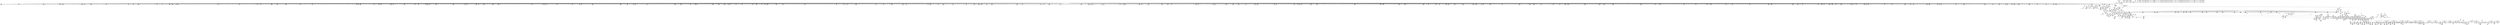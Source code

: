 digraph {
	CE0x4c09e30 [shape=record,shape=Mrecord,label="{CE0x4c09e30|40:_%struct.super_block*,_56:_i8*,_:_CRE_207,208_}"]
	CE0x4cd38e0 [shape=record,shape=Mrecord,label="{CE0x4cd38e0|may_create:and|security/selinux/hooks.c,1728|*SummSink*}"]
	CE0x4c49890 [shape=record,shape=Mrecord,label="{CE0x4c49890|272:_i8*,_:_CRE_1222,1223_}"]
	CE0x4c20830 [shape=record,shape=Mrecord,label="{CE0x4c20830|VOIDTB_TE:_CE_313,314_}"]
	CE0x4c49230 [shape=record,shape=Mrecord,label="{CE0x4c49230|272:_i8*,_:_CRE_1216,1217_}"]
	CE0x4cbd8b0 [shape=record,shape=Mrecord,label="{CE0x4cbd8b0|i32_5|*Constant*|*SummSink*}"]
	CE0x4c15450 [shape=record,shape=Mrecord,label="{CE0x4c15450|COLLAPSED:_GCMRE___llvm_gcov_ctr217_internal_global_26_x_i64_zeroinitializer:_elem_0:default:}"]
	CE0x4c4bba0 [shape=record,shape=Mrecord,label="{CE0x4c4bba0|272:_i8*,_:_CRE_1255,1256_}"]
	CE0x4c39b00 [shape=record,shape=Mrecord,label="{CE0x4c39b00|272:_i8*,_:_CRE_422,423_}"]
	CE0x4cd14f0 [shape=record,shape=Mrecord,label="{CE0x4cd14f0|VOIDTB_TE:_CE_146,147_}"]
	CE0x4ca65b0 [shape=record,shape=Mrecord,label="{CE0x4ca65b0|28:_i32,_:_CRE_77,78_}"]
	CE0x4c97ba0 [shape=record,shape=Mrecord,label="{CE0x4c97ba0|272:_i8*,_:_CRE_1608,1612_|*MultipleSource*|*LoadInst*|security/selinux/hooks.c,1714|security/selinux/hooks.c,1714}"]
	CE0x4c28a80 [shape=record,shape=Mrecord,label="{CE0x4c28a80|40:_%struct.super_block*,_56:_i8*,_:_CRE_621,622_}"]
	CE0x4c090b0 [shape=record,shape=Mrecord,label="{CE0x4c090b0|40:_%struct.super_block*,_56:_i8*,_:_CRE_189,190_}"]
	CE0x4cb9e20 [shape=record,shape=Mrecord,label="{CE0x4cb9e20|may_create:tmp35|security/selinux/hooks.c,1726|*SummSource*}"]
	CE0x4be32e0 [shape=record,shape=Mrecord,label="{CE0x4be32e0|40:_%struct.super_block*,_56:_i8*,_:_CRE_297,298_}"]
	CE0x4caa860 [shape=record,shape=Mrecord,label="{CE0x4caa860|may_create:tmp29|security/selinux/hooks.c,1722|*SummSink*}"]
	CE0x4ce6240 [shape=record,shape=Mrecord,label="{CE0x4ce6240|may_create:tobool28|security/selinux/hooks.c,1736|*SummSink*}"]
	CE0x4c1c800 [shape=record,shape=Mrecord,label="{CE0x4c1c800|VOIDTB_TE:_CE_192,193_}"]
	CE0x4c35a00 [shape=record,shape=Mrecord,label="{CE0x4c35a00|272:_i8*,_:_CRE_264,268_|*MultipleSource*|*LoadInst*|security/selinux/hooks.c,1714|security/selinux/hooks.c,1714}"]
	CE0x4c30680 [shape=record,shape=Mrecord,label="{CE0x4c30680|40:_%struct.super_block*,_56:_i8*,_:_CRE_908,909_}"]
	CE0x4c3bff0 [shape=record,shape=Mrecord,label="{CE0x4c3bff0|272:_i8*,_:_CRE_136,140_|*MultipleSource*|*LoadInst*|security/selinux/hooks.c,1714|security/selinux/hooks.c,1714}"]
	CE0x4cea680 [shape=record,shape=Mrecord,label="{CE0x4cea680|may_create:tmp59|security/selinux/hooks.c,1736}"]
	CE0x4c25d80 [shape=record,shape=Mrecord,label="{CE0x4c25d80|40:_%struct.super_block*,_56:_i8*,_:_CRE_585,586_}"]
	CE0x4bd9ed0 [shape=record,shape=Mrecord,label="{CE0x4bd9ed0|40:_%struct.super_block*,_56:_i8*,_:_CRE_474,475_}"]
	CE0x4bd7f50 [shape=record,shape=Mrecord,label="{CE0x4bd7f50|40:_%struct.super_block*,_56:_i8*,_:_CRE_376,384_|*MultipleSource*|Function::may_create&Arg::dir::|Function::selinux_inode_create&Arg::dir::|security/selinux/hooks.c,1713}"]
	CE0x4be3420 [shape=record,shape=Mrecord,label="{CE0x4be3420|40:_%struct.super_block*,_56:_i8*,_:_CRE_298,299_}"]
	CE0x6842f40 [shape=record,shape=Mrecord,label="{CE0x6842f40|selinux_inode_create:tmp3|*SummSink*}"]
	CE0x4bf77a0 [shape=record,shape=Mrecord,label="{CE0x4bf77a0|i64_5|*Constant*|*SummSource*}"]
	CE0x4c25b00 [shape=record,shape=Mrecord,label="{CE0x4c25b00|40:_%struct.super_block*,_56:_i8*,_:_CRE_583,584_}"]
	CE0x4c96740 [shape=record,shape=Mrecord,label="{CE0x4c96740|272:_i8*,_:_CRE_1372,1373_}"]
	CE0x4be7550 [shape=record,shape=Mrecord,label="{CE0x4be7550|may_create:tmp12|security/selinux/hooks.c,1706|*SummSink*}"]
	CE0x4c95b90 [shape=record,shape=Mrecord,label="{CE0x4c95b90|272:_i8*,_:_CRE_1361,1362_}"]
	CE0x4c268c0 [shape=record,shape=Mrecord,label="{CE0x4c268c0|40:_%struct.super_block*,_56:_i8*,_:_CRE_594,595_}"]
	CE0x4c37e90 [shape=record,shape=Mrecord,label="{CE0x4c37e90|272:_i8*,_:_CRE_395,396_}"]
	CE0x4c4bdc0 [shape=record,shape=Mrecord,label="{CE0x4c4bdc0|272:_i8*,_:_CRE_1257,1258_}"]
	CE0x4c9cb30 [shape=record,shape=Mrecord,label="{CE0x4c9cb30|272:_i8*,_:_CRE_1688,1696_|*MultipleSource*|*LoadInst*|security/selinux/hooks.c,1714|security/selinux/hooks.c,1714}"]
	CE0x4bcfd60 [shape=record,shape=Mrecord,label="{CE0x4bcfd60|i64*_getelementptr_inbounds_(_2_x_i64_,_2_x_i64_*___llvm_gcov_ctr216,_i64_0,_i64_0)|*Constant*|*SummSource*}"]
	CE0x4c1e290 [shape=record,shape=Mrecord,label="{CE0x4c1e290|VOIDTB_TE:_CE_217,218_}"]
	CE0x4cb5fb0 [shape=record,shape=Mrecord,label="{CE0x4cb5fb0|may_create:u|security/selinux/hooks.c,1720}"]
	CE0x4c302c0 [shape=record,shape=Mrecord,label="{CE0x4c302c0|40:_%struct.super_block*,_56:_i8*,_:_CRE_905,906_}"]
	CE0x4ca8580 [shape=record,shape=Mrecord,label="{CE0x4ca8580|28:_i32,_:_CRE_108,109_}"]
	CE0x4ca74b0 [shape=record,shape=Mrecord,label="{CE0x4ca74b0|28:_i32,_:_CRE_92,93_}"]
	CE0x4c23ff0 [shape=record,shape=Mrecord,label="{CE0x4c23ff0|272:_i8*,_:_CRE_1322,1323_}"]
	CE0x4c2f000 [shape=record,shape=Mrecord,label="{CE0x4c2f000|40:_%struct.super_block*,_56:_i8*,_:_CRE_890,891_}"]
	CE0x4c3ad10 [shape=record,shape=Mrecord,label="{CE0x4c3ad10|272:_i8*,_:_CRE_439,440_}"]
	CE0x4c432d0 [shape=record,shape=Mrecord,label="{CE0x4c432d0|272:_i8*,_:_CRE_590,591_}"]
	CE0x4be31a0 [shape=record,shape=Mrecord,label="{CE0x4be31a0|40:_%struct.super_block*,_56:_i8*,_:_CRE_296,297_}"]
	CE0x4c3fbd0 [shape=record,shape=Mrecord,label="{CE0x4c3fbd0|272:_i8*,_:_CRE_561,562_}"]
	CE0x4c210b0 [shape=record,shape=Mrecord,label="{CE0x4c210b0|may_create:call22|security/selinux/hooks.c,1729|*SummSource*}"]
	CE0x4c9aa40 [shape=record,shape=Mrecord,label="{CE0x4c9aa40|272:_i8*,_:_CRE_1658,1659_}"]
	CE0x4be91d0 [shape=record,shape=Mrecord,label="{CE0x4be91d0|i64_2|*Constant*}"]
	CE0x4bc5b30 [shape=record,shape=Mrecord,label="{CE0x4bc5b30|may_create:call32|security/selinux/hooks.c,1739}"]
	CE0x4ce5740 [shape=record,shape=Mrecord,label="{CE0x4ce5740|may_create:call27|security/selinux/hooks.c,1735}"]
	CE0x4cac310 [shape=record,shape=Mrecord,label="{CE0x4cac310|may_create:tmp30|security/selinux/hooks.c,1725}"]
	CE0x4c44e70 [shape=record,shape=Mrecord,label="{CE0x4c44e70|272:_i8*,_:_CRE_616,617_}"]
	CE0x4c39d20 [shape=record,shape=Mrecord,label="{CE0x4c39d20|272:_i8*,_:_CRE_424,425_}"]
	CE0x4cadcc0 [shape=record,shape=Mrecord,label="{CE0x4cadcc0|may_create:tobool15|security/selinux/hooks.c,1725|*SummSource*}"]
	CE0x4be4dd0 [shape=record,shape=Mrecord,label="{CE0x4be4dd0|may_create:tmp21|security/selinux/hooks.c,1706|*SummSink*}"]
	CE0x4bd73c0 [shape=record,shape=Mrecord,label="{CE0x4bd73c0|40:_%struct.super_block*,_56:_i8*,_:_CRE_320,328_|*MultipleSource*|Function::may_create&Arg::dir::|Function::selinux_inode_create&Arg::dir::|security/selinux/hooks.c,1713}"]
	CE0x4ca6ab0 [shape=record,shape=Mrecord,label="{CE0x4ca6ab0|28:_i32,_:_CRE_82,83_}"]
	CE0x4bf2150 [shape=record,shape=Mrecord,label="{CE0x4bf2150|i64*_getelementptr_inbounds_(_26_x_i64_,_26_x_i64_*___llvm_gcov_ctr217,_i64_0,_i64_25)|*Constant*}"]
	CE0x4c453c0 [shape=record,shape=Mrecord,label="{CE0x4c453c0|272:_i8*,_:_CRE_621,622_}"]
	CE0x4c4a990 [shape=record,shape=Mrecord,label="{CE0x4c4a990|272:_i8*,_:_CRE_1238,1239_}"]
	CE0x4c3e2c0 [shape=record,shape=Mrecord,label="{CE0x4c3e2c0|272:_i8*,_:_CRE_459,460_}"]
	CE0x4c16ff0 [shape=record,shape=Mrecord,label="{CE0x4c16ff0|may_create:dentry12|security/selinux/hooks.c,1720|*SummSource*}"]
	CE0x4c30b80 [shape=record,shape=Mrecord,label="{CE0x4c30b80|40:_%struct.super_block*,_56:_i8*,_:_CRE_912,913_}"]
	CE0x4bc8a70 [shape=record,shape=Mrecord,label="{CE0x4bc8a70|i8_1|*Constant*|*SummSource*}"]
	CE0x4bf0530 [shape=record,shape=Mrecord,label="{CE0x4bf0530|40:_%struct.super_block*,_56:_i8*,_:_CRE_158,159_}"]
	CE0x4c06960 [shape=record,shape=Mrecord,label="{CE0x4c06960|GLOBAL:current_task|Global_var:current_task|*SummSink*}"]
	CE0x4ce60d0 [shape=record,shape=Mrecord,label="{CE0x4ce60d0|may_create:tobool28|security/selinux/hooks.c,1736|*SummSource*}"]
	CE0x4cab8c0 [shape=record,shape=Mrecord,label="{CE0x4cab8c0|i64_10|*Constant*}"]
	CE0x4c4b650 [shape=record,shape=Mrecord,label="{CE0x4c4b650|272:_i8*,_:_CRE_1250,1251_}"]
	CE0x4c29250 [shape=record,shape=Mrecord,label="{CE0x4c29250|40:_%struct.super_block*,_56:_i8*,_:_CRE_648,656_|*MultipleSource*|Function::may_create&Arg::dir::|Function::selinux_inode_create&Arg::dir::|security/selinux/hooks.c,1713}"]
	CE0x4be46c0 [shape=record,shape=Mrecord,label="{CE0x4be46c0|may_create:security|security/selinux/hooks.c,1706|*SummSource*}"]
	CE0x4bf3400 [shape=record,shape=Mrecord,label="{CE0x4bf3400|40:_%struct.super_block*,_56:_i8*,_:_CRE_80,88_|*MultipleSource*|Function::may_create&Arg::dir::|Function::selinux_inode_create&Arg::dir::|security/selinux/hooks.c,1713}"]
	CE0x4c99a50 [shape=record,shape=Mrecord,label="{CE0x4c99a50|272:_i8*,_:_CRE_1643,1644_}"]
	CE0x4bda1c0 [shape=record,shape=Mrecord,label="{CE0x4bda1c0|40:_%struct.super_block*,_56:_i8*,_:_CRE_476,477_}"]
	CE0x4c0a6c0 [shape=record,shape=Mrecord,label="{CE0x4c0a6c0|40:_%struct.super_block*,_56:_i8*,_:_CRE_241,242_}"]
	CE0x4c286c0 [shape=record,shape=Mrecord,label="{CE0x4c286c0|40:_%struct.super_block*,_56:_i8*,_:_CRE_618,619_}"]
	CE0x4c96300 [shape=record,shape=Mrecord,label="{CE0x4c96300|272:_i8*,_:_CRE_1368,1369_}"]
	CE0x4c07ea0 [shape=record,shape=Mrecord,label="{CE0x4c07ea0|may_create:if.end26|*SummSource*}"]
	CE0x4bf24d0 [shape=record,shape=Mrecord,label="{CE0x4bf24d0|i64*_getelementptr_inbounds_(_26_x_i64_,_26_x_i64_*___llvm_gcov_ctr217,_i64_0,_i64_25)|*Constant*|*SummSink*}"]
	CE0x4be6900 [shape=record,shape=Mrecord,label="{CE0x4be6900|may_create:tmp4|security/selinux/hooks.c,1706|*SummSource*}"]
	CE0x4ca1340 [shape=record,shape=Mrecord,label="{CE0x4ca1340|may_create:tmp26|security/selinux/hooks.c,1714}"]
	CE0x4bdfd20 [shape=record,shape=Mrecord,label="{CE0x4bdfd20|40:_%struct.super_block*,_56:_i8*,_:_CRE_254,255_}"]
	CE0x4c9b920 [shape=record,shape=Mrecord,label="{CE0x4c9b920|272:_i8*,_:_CRE_1672,1673_}"]
	CE0x4c0a070 [shape=record,shape=Mrecord,label="{CE0x4c0a070|40:_%struct.super_block*,_56:_i8*,_:_CRE_216,224_|*MultipleSource*|Function::may_create&Arg::dir::|Function::selinux_inode_create&Arg::dir::|security/selinux/hooks.c,1713}"]
	CE0x4c36310 [shape=record,shape=Mrecord,label="{CE0x4c36310|272:_i8*,_:_CRE_296,304_|*MultipleSource*|*LoadInst*|security/selinux/hooks.c,1714|security/selinux/hooks.c,1714}"]
	CE0x4c0d160 [shape=record,shape=Mrecord,label="{CE0x4c0d160|28:_i32,_:_CRE_55,56_}"]
	CE0x4bd4d00 [shape=record,shape=Mrecord,label="{CE0x4bd4d00|may_create:entry|*SummSource*}"]
	"CONST[source:0(mediator),value:2(dynamic)][purpose:{object}][SnkIdx:5]"
	CE0x4c1f140 [shape=record,shape=Mrecord,label="{CE0x4c1f140|VOIDTB_TE:_CE_264,272_|*MultipleSource*|security/selinux/hooks.c,1730|Function::may_create&Arg::dentry::|Function::selinux_inode_create&Arg::dentry::}"]
	CE0x4c9f1d0 [shape=record,shape=Mrecord,label="{CE0x4c9f1d0|272:_i8*,_:_CRE_1873,1874_}"]
	CE0x4bc4f50 [shape=record,shape=Mrecord,label="{CE0x4bc4f50|may_create:sid31|security/selinux/hooks.c,1739}"]
	CE0x4c49ef0 [shape=record,shape=Mrecord,label="{CE0x4c49ef0|272:_i8*,_:_CRE_1228,1229_}"]
	CE0x4bedca0 [shape=record,shape=Mrecord,label="{CE0x4bedca0|40:_%struct.super_block*,_56:_i8*,_:_CRE_8,12_|*MultipleSource*|Function::may_create&Arg::dir::|Function::selinux_inode_create&Arg::dir::|security/selinux/hooks.c,1713}"]
	CE0x4be2b60 [shape=record,shape=Mrecord,label="{CE0x4be2b60|40:_%struct.super_block*,_56:_i8*,_:_CRE_291,292_}"]
	CE0x4c98fb0 [shape=record,shape=Mrecord,label="{CE0x4c98fb0|272:_i8*,_:_CRE_1633,1634_}"]
	CE0x4c086f0 [shape=record,shape=Mrecord,label="{CE0x4c086f0|40:_%struct.super_block*,_56:_i8*,_:_CRE_176,177_}"]
	CE0x4cea020 [shape=record,shape=Mrecord,label="{CE0x4cea020|may_create:tmp57|security/selinux/hooks.c,1736|*SummSink*}"]
	CE0x4c1df60 [shape=record,shape=Mrecord,label="{CE0x4c1df60|VOIDTB_TE:_CE_214,215_}"]
	CE0x4c27a40 [shape=record,shape=Mrecord,label="{CE0x4c27a40|40:_%struct.super_block*,_56:_i8*,_:_CRE_608,609_}"]
	CE0x4cce7e0 [shape=record,shape=Mrecord,label="{CE0x4cce7e0|VOIDTB_TE:_CE_48,52_|*MultipleSource*|security/selinux/hooks.c,1730|Function::may_create&Arg::dentry::|Function::selinux_inode_create&Arg::dentry::}"]
	CE0x4ca77b0 [shape=record,shape=Mrecord,label="{CE0x4ca77b0|28:_i32,_:_CRE_95,96_}"]
	CE0x4ceb3d0 [shape=record,shape=Mrecord,label="{CE0x4ceb3d0|i64*_getelementptr_inbounds_(_26_x_i64_,_26_x_i64_*___llvm_gcov_ctr217,_i64_0,_i64_23)|*Constant*|*SummSource*}"]
	CE0x4bc5e10 [shape=record,shape=Mrecord,label="{CE0x4bc5e10|i32_128|*Constant*|*SummSource*}"]
	CE0x4c0ce20 [shape=record,shape=Mrecord,label="{CE0x4c0ce20|28:_i32,_:_CRE_51,52_}"]
	CE0x4c9fb90 [shape=record,shape=Mrecord,label="{CE0x4c9fb90|272:_i8*,_:_CRE_1880,1884_|*MultipleSource*|*LoadInst*|security/selinux/hooks.c,1714|security/selinux/hooks.c,1714}"]
	CE0x4c311c0 [shape=record,shape=Mrecord,label="{CE0x4c311c0|40:_%struct.super_block*,_56:_i8*,_:_CRE_917,918_}"]
	CE0x4c4cfd0 [shape=record,shape=Mrecord,label="{CE0x4c4cfd0|272:_i8*,_:_CRE_1274,1275_}"]
	CE0x4ce4cd0 [shape=record,shape=Mrecord,label="{CE0x4ce4cd0|may_create:tmp54|security/selinux/hooks.c,1733|*SummSink*}"]
	CE0x4be71b0 [shape=record,shape=Mrecord,label="{CE0x4be71b0|i64*_getelementptr_inbounds_(_2_x_i64_,_2_x_i64_*___llvm_gcov_ctr216,_i64_0,_i64_0)|*Constant*}"]
	CE0x4bcba40 [shape=record,shape=Mrecord,label="{CE0x4bcba40|i8*_getelementptr_inbounds_(_25_x_i8_,_25_x_i8_*_.str3,_i32_0,_i32_0)|*Constant*|*SummSource*}"]
	CE0x4caf7c0 [shape=record,shape=Mrecord,label="{CE0x4caf7c0|may_create:call14|security/selinux/hooks.c,1722|*SummSource*}"]
	CE0x4cb7940 [shape=record,shape=Mrecord,label="{CE0x4cb7940|may_create:sid13|security/selinux/hooks.c,1722|*SummSource*}"]
	CE0x4cd0270 [shape=record,shape=Mrecord,label="{CE0x4cd0270|i32_4|*Constant*|*SummSource*}"]
	CE0x4cb8a00 [shape=record,shape=Mrecord,label="{CE0x4cb8a00|may_create:sid11|security/selinux/hooks.c,1716}"]
	CE0x4bc12e0 [shape=record,shape=Mrecord,label="{CE0x4bc12e0|may_create:tmp5|security/selinux/hooks.c,1706|*SummSource*}"]
	CE0x4bd2aa0 [shape=record,shape=Mrecord,label="{CE0x4bd2aa0|0:_i8,_:_GCMR_may_create.__warned_internal_global_i8_0,_section_.data.unlikely_,_align_1:_elem_0:default:}"]
	CE0x4c1cb30 [shape=record,shape=Mrecord,label="{CE0x4c1cb30|VOIDTB_TE:_CE_195,196_}"]
	CE0x4bdaa80 [shape=record,shape=Mrecord,label="{CE0x4bdaa80|40:_%struct.super_block*,_56:_i8*,_:_CRE_483,484_}"]
	CE0x4c0be90 [shape=record,shape=Mrecord,label="{CE0x4c0be90|28:_i32,_:_CRE_21,22_}"]
	CE0x4cd0b90 [shape=record,shape=Mrecord,label="{CE0x4cd0b90|VOIDTB_TE:_CE_92,93_}"]
	CE0x4bc52a0 [shape=record,shape=Mrecord,label="{CE0x4bc52a0|may_create:sid31|security/selinux/hooks.c,1739|*SummSource*}"]
	CE0x4cae840 [shape=record,shape=Mrecord,label="{CE0x4cae840|avc_has_perm:tsid|Function::avc_has_perm&Arg::tsid::|*SummSink*}"]
	CE0x4c095f0 [shape=record,shape=Mrecord,label="{CE0x4c095f0|40:_%struct.super_block*,_56:_i8*,_:_CRE_196,197_}"]
	CE0x4c1e3a0 [shape=record,shape=Mrecord,label="{CE0x4c1e3a0|VOIDTB_TE:_CE_218,219_}"]
	CE0x4c9a0b0 [shape=record,shape=Mrecord,label="{CE0x4c9a0b0|272:_i8*,_:_CRE_1649,1650_}"]
	CE0x4c27900 [shape=record,shape=Mrecord,label="{CE0x4c27900|40:_%struct.super_block*,_56:_i8*,_:_CRE_607,608_}"]
	"CONST[source:1(input),value:2(dynamic)][purpose:{object}][SrcIdx:13]"
	CE0x4be93e0 [shape=record,shape=Mrecord,label="{CE0x4be93e0|selinux_inode_create:tmp1|*SummSink*}"]
	CE0x4c07360 [shape=record,shape=Mrecord,label="{CE0x4c07360|may_create:if.end30|*SummSource*}"]
	CE0x4c40cc0 [shape=record,shape=Mrecord,label="{CE0x4c40cc0|272:_i8*,_:_CRE_576,577_}"]
	CE0x4c272c0 [shape=record,shape=Mrecord,label="{CE0x4c272c0|40:_%struct.super_block*,_56:_i8*,_:_CRE_602,603_}"]
	CE0x4c9da40 [shape=record,shape=Mrecord,label="{CE0x4c9da40|272:_i8*,_:_CRE_1768,1776_|*MultipleSource*|*LoadInst*|security/selinux/hooks.c,1714|security/selinux/hooks.c,1714}"]
	CE0x4bdae40 [shape=record,shape=Mrecord,label="{CE0x4bdae40|40:_%struct.super_block*,_56:_i8*,_:_CRE_486,487_}"]
	CE0x4c96f00 [shape=record,shape=Mrecord,label="{CE0x4c96f00|272:_i8*,_:_CRE_1392,1536_|*MultipleSource*|*LoadInst*|security/selinux/hooks.c,1714|security/selinux/hooks.c,1714}"]
	CE0x4bec0b0 [shape=record,shape=Mrecord,label="{CE0x4bec0b0|may_create:retval.0|*SummSource*}"]
	CE0x4c1e7e0 [shape=record,shape=Mrecord,label="{CE0x4c1e7e0|VOIDTB_TE:_CE_222,223_}"]
	CE0x4c08e70 [shape=record,shape=Mrecord,label="{CE0x4c08e70|40:_%struct.super_block*,_56:_i8*,_:_CRE_186,187_}"]
	CE0x4bd7d10 [shape=record,shape=Mrecord,label="{CE0x4bd7d10|40:_%struct.super_block*,_56:_i8*,_:_CRE_360,376_|*MultipleSource*|Function::may_create&Arg::dir::|Function::selinux_inode_create&Arg::dir::|security/selinux/hooks.c,1713}"]
	CE0x4c43710 [shape=record,shape=Mrecord,label="{CE0x4c43710|272:_i8*,_:_CRE_594,595_}"]
	CE0x4c2ff00 [shape=record,shape=Mrecord,label="{CE0x4c2ff00|40:_%struct.super_block*,_56:_i8*,_:_CRE_902,903_}"]
	CE0x4c40550 [shape=record,shape=Mrecord,label="{CE0x4c40550|272:_i8*,_:_CRE_569,570_}"]
	CE0x4c0ec30 [shape=record,shape=Mrecord,label="{CE0x4c0ec30|GLOBAL:get_current|*Constant*|*SummSource*}"]
	CE0x4c2d390 [shape=record,shape=Mrecord,label="{CE0x4c2d390|40:_%struct.super_block*,_56:_i8*,_:_CRE_867,868_}"]
	CE0x4cb5ce0 [shape=record,shape=Mrecord,label="{CE0x4cb5ce0|i8_10|*Constant*|*SummSource*}"]
	CE0x4c20b60 [shape=record,shape=Mrecord,label="{CE0x4c20b60|VOIDTB_TE:_CE_316,317_}"]
	CE0x4c45c40 [shape=record,shape=Mrecord,label="{CE0x4c45c40|272:_i8*,_:_CRE_629,630_}"]
	CE0x4bdad00 [shape=record,shape=Mrecord,label="{CE0x4bdad00|40:_%struct.super_block*,_56:_i8*,_:_CRE_485,486_}"]
	CE0x4c9ae80 [shape=record,shape=Mrecord,label="{CE0x4c9ae80|272:_i8*,_:_CRE_1662,1663_}"]
	CE0x4c24650 [shape=record,shape=Mrecord,label="{CE0x4c24650|272:_i8*,_:_CRE_1328,1329_}"]
	CE0x4c34f20 [shape=record,shape=Mrecord,label="{CE0x4c34f20|272:_i8*,_:_CRE_208,216_|*MultipleSource*|*LoadInst*|security/selinux/hooks.c,1714|security/selinux/hooks.c,1714}"]
	CE0x4befb70 [shape=record,shape=Mrecord,label="{CE0x4befb70|40:_%struct.super_block*,_56:_i8*,_:_CRE_145,146_}"]
	CE0x4be60f0 [shape=record,shape=Mrecord,label="{CE0x4be60f0|may_create:bb|*SummSource*}"]
	CE0x4bc43c0 [shape=record,shape=Mrecord,label="{CE0x4bc43c0|40:_%struct.super_block*,_56:_i8*,_:_CRE_40,48_|*MultipleSource*|Function::may_create&Arg::dir::|Function::selinux_inode_create&Arg::dir::|security/selinux/hooks.c,1713}"]
	CE0x4c3d930 [shape=record,shape=Mrecord,label="{CE0x4c3d930|272:_i8*,_:_CRE_450,451_}"]
	CE0x4c9a1c0 [shape=record,shape=Mrecord,label="{CE0x4c9a1c0|272:_i8*,_:_CRE_1650,1651_}"]
	CE0x4c1b810 [shape=record,shape=Mrecord,label="{CE0x4c1b810|VOIDTB_TE:_CE_177,178_}"]
	CE0x4bd4250 [shape=record,shape=Mrecord,label="{CE0x4bd4250|i16_6|*Constant*|*SummSink*}"]
	CE0x4c1a900 [shape=record,shape=Mrecord,label="{CE0x4c1a900|avc_has_perm:ssid|Function::avc_has_perm&Arg::ssid::|*SummSource*}"]
	CE0x4c90450 [shape=record,shape=Mrecord,label="{CE0x4c90450|272:_i8*,_:_CRE_1309,1310_}"]
	CE0x4c2c1d0 [shape=record,shape=Mrecord,label="{CE0x4c2c1d0|40:_%struct.super_block*,_56:_i8*,_:_CRE_824,832_|*MultipleSource*|Function::may_create&Arg::dir::|Function::selinux_inode_create&Arg::dir::|security/selinux/hooks.c,1713}"]
	CE0x4cb9aa0 [shape=record,shape=Mrecord,label="{CE0x4cb9aa0|i64*_getelementptr_inbounds_(_26_x_i64_,_26_x_i64_*___llvm_gcov_ctr217,_i64_0,_i64_12)|*Constant*|*SummSink*}"]
	CE0x4bf3cc0 [shape=record,shape=Mrecord,label="{CE0x4bf3cc0|40:_%struct.super_block*,_56:_i8*,_:_CRE_120,128_|*MultipleSource*|Function::may_create&Arg::dir::|Function::selinux_inode_create&Arg::dir::|security/selinux/hooks.c,1713}"]
	CE0x4c3de80 [shape=record,shape=Mrecord,label="{CE0x4c3de80|272:_i8*,_:_CRE_455,456_}"]
	CE0x4ca0360 [shape=record,shape=Mrecord,label="{CE0x4ca0360|272:_i8*,_:_CRE_1928,2056_|*MultipleSource*|*LoadInst*|security/selinux/hooks.c,1714|security/selinux/hooks.c,1714}"]
	CE0x4c1f770 [shape=record,shape=Mrecord,label="{CE0x4c1f770|VOIDTB_TE:_CE_288,296_|*MultipleSource*|security/selinux/hooks.c,1730|Function::may_create&Arg::dentry::|Function::selinux_inode_create&Arg::dentry::}"]
	CE0x4c97800 [shape=record,shape=Mrecord,label="{CE0x4c97800|272:_i8*,_:_CRE_1596,1600_|*MultipleSource*|*LoadInst*|security/selinux/hooks.c,1714|security/selinux/hooks.c,1714}"]
	CE0x4c9c6f0 [shape=record,shape=Mrecord,label="{CE0x4c9c6f0|272:_i8*,_:_CRE_1685,1686_}"]
	CE0x4c1b700 [shape=record,shape=Mrecord,label="{CE0x4c1b700|VOIDTB_TE:_CE_176,177_}"]
	CE0x4cbdd30 [shape=record,shape=Mrecord,label="{CE0x4cbdd30|may_create:flags|security/selinux/hooks.c,1728|*SummSink*}"]
	CE0x4c33410 [shape=record,shape=Mrecord,label="{CE0x4c33410|40:_%struct.super_block*,_56:_i8*,_:_CRE_977,978_}"]
	CE0x4c30040 [shape=record,shape=Mrecord,label="{CE0x4c30040|40:_%struct.super_block*,_56:_i8*,_:_CRE_903,904_}"]
	CE0x4c96520 [shape=record,shape=Mrecord,label="{CE0x4c96520|272:_i8*,_:_CRE_1370,1371_}"]
	CE0x4bdcb90 [shape=record,shape=Mrecord,label="{CE0x4bdcb90|40:_%struct.super_block*,_56:_i8*,_:_CRE_566,567_}"]
	CE0x4bf0170 [shape=record,shape=Mrecord,label="{CE0x4bf0170|40:_%struct.super_block*,_56:_i8*,_:_CRE_153,154_}"]
	CE0x4ccedb0 [shape=record,shape=Mrecord,label="{CE0x4ccedb0|VOIDTB_TE:_CE_156,157_}"]
	CE0x4ce42a0 [shape=record,shape=Mrecord,label="{CE0x4ce42a0|may_create:tobool23|security/selinux/hooks.c,1731}"]
	CE0x4bc97e0 [shape=record,shape=Mrecord,label="{CE0x4bc97e0|i8*_getelementptr_inbounds_(_45_x_i8_,_45_x_i8_*_.str12,_i32_0,_i32_0)|*Constant*|*SummSink*}"]
	CE0x4cb5f40 [shape=record,shape=Mrecord,label="{CE0x4cb5f40|may_create:u|security/selinux/hooks.c,1720|*SummSink*}"]
	CE0x4c2dd40 [shape=record,shape=Mrecord,label="{CE0x4c2dd40|40:_%struct.super_block*,_56:_i8*,_:_CRE_875,876_}"]
	CE0x4c16570 [shape=record,shape=Mrecord,label="{CE0x4c16570|_call_void_mcount()_#3|*SummSink*}"]
	CE0x4bdd810 [shape=record,shape=Mrecord,label="{CE0x4bdd810|40:_%struct.super_block*,_56:_i8*,_:_CRE_576,577_}"]
	CE0x4c08870 [shape=record,shape=Mrecord,label="{CE0x4c08870|40:_%struct.super_block*,_56:_i8*,_:_CRE_178,179_}"]
	CE0x4bcf9e0 [shape=record,shape=Mrecord,label="{CE0x4bcf9e0|i64*_getelementptr_inbounds_(_2_x_i64_,_2_x_i64_*___llvm_gcov_ctr216,_i64_0,_i64_0)|*Constant*|*SummSink*}"]
	CE0x4c96410 [shape=record,shape=Mrecord,label="{CE0x4c96410|272:_i8*,_:_CRE_1369,1370_}"]
	CE0x4c2e240 [shape=record,shape=Mrecord,label="{CE0x4c2e240|40:_%struct.super_block*,_56:_i8*,_:_CRE_879,880_}"]
	CE0x4c42e90 [shape=record,shape=Mrecord,label="{CE0x4c42e90|272:_i8*,_:_CRE_586,587_}"]
	CE0x4bbd5d0 [shape=record,shape=Mrecord,label="{CE0x4bbd5d0|selinux_inode_create:tmp2|*SummSource*}"]
	CE0x4bd11a0 [shape=record,shape=Mrecord,label="{CE0x4bd11a0|i64_1|*Constant*|*SummSink*}"]
	CE0x4c49bc0 [shape=record,shape=Mrecord,label="{CE0x4c49bc0|272:_i8*,_:_CRE_1225,1226_}"]
	CE0x4ca1510 [shape=record,shape=Mrecord,label="{CE0x4ca1510|may_create:tmp26|security/selinux/hooks.c,1714|*SummSink*}"]
	CE0x4c27400 [shape=record,shape=Mrecord,label="{CE0x4c27400|40:_%struct.super_block*,_56:_i8*,_:_CRE_603,604_}"]
	CE0x4c40bb0 [shape=record,shape=Mrecord,label="{CE0x4c40bb0|272:_i8*,_:_CRE_575,576_}"]
	CE0x4c4cca0 [shape=record,shape=Mrecord,label="{CE0x4c4cca0|272:_i8*,_:_CRE_1271,1272_}"]
	CE0x4ce5490 [shape=record,shape=Mrecord,label="{CE0x4ce5490|may_create:tmp55|security/selinux/hooks.c,1735|*SummSource*}"]
	CE0x4ca6bb0 [shape=record,shape=Mrecord,label="{CE0x4ca6bb0|28:_i32,_:_CRE_83,84_}"]
	CE0x4c96c90 [shape=record,shape=Mrecord,label="{CE0x4c96c90|272:_i8*,_:_CRE_1376,1384_|*MultipleSource*|*LoadInst*|security/selinux/hooks.c,1714|security/selinux/hooks.c,1714}"]
	CE0x4c456f0 [shape=record,shape=Mrecord,label="{CE0x4c456f0|272:_i8*,_:_CRE_624,625_}"]
	CE0x4ccc080 [shape=record,shape=Mrecord,label="{CE0x4ccc080|may_create:tmp45|security/selinux/hooks.c,1728|*SummSource*}"]
	CE0x4c0c8f0 [shape=record,shape=Mrecord,label="{CE0x4c0c8f0|28:_i32,_:_CRE_48,49_}"]
	CE0x4c444e0 [shape=record,shape=Mrecord,label="{CE0x4c444e0|272:_i8*,_:_CRE_607,608_}"]
	CE0x4c394a0 [shape=record,shape=Mrecord,label="{CE0x4c394a0|272:_i8*,_:_CRE_416,417_}"]
	CE0x4c40440 [shape=record,shape=Mrecord,label="{CE0x4c40440|272:_i8*,_:_CRE_568,569_}"]
	CE0x4c44d60 [shape=record,shape=Mrecord,label="{CE0x4c44d60|272:_i8*,_:_CRE_615,616_}"]
	CE0x4caeb90 [shape=record,shape=Mrecord,label="{CE0x4caeb90|i16_7|*Constant*|*SummSource*}"]
	CE0x4bdd590 [shape=record,shape=Mrecord,label="{CE0x4bdd590|40:_%struct.super_block*,_56:_i8*,_:_CRE_574,575_}"]
	CE0x4c09770 [shape=record,shape=Mrecord,label="{CE0x4c09770|40:_%struct.super_block*,_56:_i8*,_:_CRE_198,199_}"]
	CE0x4cab410 [shape=record,shape=Mrecord,label="{CE0x4cab410|may_create:tobool15|security/selinux/hooks.c,1725|*SummSink*}"]
	CE0x4cd0fa0 [shape=record,shape=Mrecord,label="{CE0x4cd0fa0|VOIDTB_TE:_CE_112,144_|*MultipleSource*|security/selinux/hooks.c,1730|Function::may_create&Arg::dentry::|Function::selinux_inode_create&Arg::dentry::}"]
	CE0x4ccb870 [shape=record,shape=Mrecord,label="{CE0x4ccb870|may_create:tmp43|security/selinux/hooks.c,1728|*SummSink*}"]
	CE0x4cea550 [shape=record,shape=Mrecord,label="{CE0x4cea550|may_create:tmp58|security/selinux/hooks.c,1736|*SummSink*}"]
	CE0x4befc30 [shape=record,shape=Mrecord,label="{CE0x4befc30|40:_%struct.super_block*,_56:_i8*,_:_CRE_146,147_}"]
	CE0x4bc3970 [shape=record,shape=Mrecord,label="{CE0x4bc3970|may_create:if.then24|*SummSource*}"]
	CE0x4cd2b40 [shape=record,shape=Mrecord,label="{CE0x4cd2b40|VOIDTB_TE:_CE_90,91_}"]
	CE0x4c0e4f0 [shape=record,shape=Mrecord,label="{CE0x4c0e4f0|may_create:tmp3|*SummSink*}"]
	CE0x4ca8be0 [shape=record,shape=Mrecord,label="{CE0x4ca8be0|28:_i32,_:_CRE_114,115_}"]
	CE0x4c3fa00 [shape=record,shape=Mrecord,label="{CE0x4c3fa00|272:_i8*,_:_CRE_552,556_|*MultipleSource*|*LoadInst*|security/selinux/hooks.c,1714|security/selinux/hooks.c,1714}"]
	CE0x4c0d090 [shape=record,shape=Mrecord,label="{CE0x4c0d090|28:_i32,_:_CRE_54,55_}"]
	CE0x4cd1da0 [shape=record,shape=Mrecord,label="{CE0x4cd1da0|VOIDTB_TE:_CE_153,154_}"]
	CE0x4c38d30 [shape=record,shape=Mrecord,label="{CE0x4c38d30|272:_i8*,_:_CRE_409,410_}"]
	CE0x4c1bc50 [shape=record,shape=Mrecord,label="{CE0x4c1bc50|VOIDTB_TE:_CE_181,182_}"]
	CE0x4cb5ab0 [shape=record,shape=Mrecord,label="{CE0x4cb5ab0|i8_10|*Constant*}"]
	CE0x4c95ec0 [shape=record,shape=Mrecord,label="{CE0x4c95ec0|272:_i8*,_:_CRE_1364,1365_}"]
	CE0x4bc44f0 [shape=record,shape=Mrecord,label="{CE0x4bc44f0|may_create:tmp7|security/selinux/hooks.c,1706|*SummSource*}"]
	CE0x4bf80b0 [shape=record,shape=Mrecord,label="{CE0x4bf80b0|may_create:tobool|security/selinux/hooks.c,1706|*SummSource*}"]
	CE0x4ca62b0 [shape=record,shape=Mrecord,label="{CE0x4ca62b0|28:_i32,_:_CRE_74,75_}"]
	CE0x4c26f00 [shape=record,shape=Mrecord,label="{CE0x4c26f00|40:_%struct.super_block*,_56:_i8*,_:_CRE_599,600_}"]
	CE0x4c26500 [shape=record,shape=Mrecord,label="{CE0x4c26500|40:_%struct.super_block*,_56:_i8*,_:_CRE_591,592_}"]
	CE0x4c48a30 [shape=record,shape=Mrecord,label="{CE0x4c48a30|i32_16|*Constant*}"]
	CE0x4ccf1f0 [shape=record,shape=Mrecord,label="{CE0x4ccf1f0|VOIDTB_TE:_CE_160,161_}"]
	CE0x4c3a380 [shape=record,shape=Mrecord,label="{CE0x4c3a380|272:_i8*,_:_CRE_430,431_}"]
	CE0x4ca8250 [shape=record,shape=Mrecord,label="{CE0x4ca8250|28:_i32,_:_CRE_105,106_}"]
	CE0x4c434f0 [shape=record,shape=Mrecord,label="{CE0x4c434f0|272:_i8*,_:_CRE_592,593_}"]
	CE0x4ccc8f0 [shape=record,shape=Mrecord,label="{CE0x4ccc8f0|may_create:sid21|security/selinux/hooks.c,1729|*SummSink*}"]
	CE0x4bd2f40 [shape=record,shape=Mrecord,label="{CE0x4bd2f40|selinux_inode_create:call|security/selinux/hooks.c,2764|*SummSink*}"]
	CE0x4cab070 [shape=record,shape=Mrecord,label="{CE0x4cab070|_ret_i32_%retval.0,_!dbg_!27728|security/selinux/avc.c,775|*SummSource*}"]
	CE0x4c476d0 [shape=record,shape=Mrecord,label="{CE0x4c476d0|272:_i8*,_:_CRE_896,1208_|*MultipleSource*|*LoadInst*|security/selinux/hooks.c,1714|security/selinux/hooks.c,1714}"]
	CE0x4c49450 [shape=record,shape=Mrecord,label="{CE0x4c49450|272:_i8*,_:_CRE_1218,1219_}"]
	CE0x4c350f0 [shape=record,shape=Mrecord,label="{CE0x4c350f0|272:_i8*,_:_CRE_216,224_|*MultipleSource*|*LoadInst*|security/selinux/hooks.c,1714|security/selinux/hooks.c,1714}"]
	CE0x4c212d0 [shape=record,shape=Mrecord,label="{CE0x4c212d0|GLOBAL:security_transition_sid|*Constant*}"]
	CE0x4bd05c0 [shape=record,shape=Mrecord,label="{CE0x4bd05c0|may_create:tclass|Function::may_create&Arg::tclass::|*SummSource*}"]
	CE0x4bc6a60 [shape=record,shape=Mrecord,label="{CE0x4bc6a60|40:_%struct.super_block*,_56:_i8*,_:_CRE_561,562_}"]
	CE0x4c1c5e0 [shape=record,shape=Mrecord,label="{CE0x4c1c5e0|VOIDTB_TE:_CE_190,191_}"]
	CE0x4c32340 [shape=record,shape=Mrecord,label="{CE0x4c32340|40:_%struct.super_block*,_56:_i8*,_:_CRE_931,932_}"]
	CE0x4bd69c0 [shape=record,shape=Mrecord,label="{CE0x4bd69c0|40:_%struct.super_block*,_56:_i8*,_:_CRE_305,306_}"]
	CE0x4bd78d0 [shape=record,shape=Mrecord,label="{CE0x4bd78d0|40:_%struct.super_block*,_56:_i8*,_:_CRE_344,352_|*MultipleSource*|Function::may_create&Arg::dir::|Function::selinux_inode_create&Arg::dir::|security/selinux/hooks.c,1713}"]
	CE0x4bd7000 [shape=record,shape=Mrecord,label="{CE0x4bd7000|40:_%struct.super_block*,_56:_i8*,_:_CRE_310,311_}"]
	CE0x4bdc4d0 [shape=record,shape=Mrecord,label="{CE0x4bdc4d0|40:_%struct.super_block*,_56:_i8*,_:_CRE_544,552_|*MultipleSource*|Function::may_create&Arg::dir::|Function::selinux_inode_create&Arg::dir::|security/selinux/hooks.c,1713}"]
	CE0x4cb2a40 [shape=record,shape=Mrecord,label="{CE0x4cb2a40|may_create:tmp28|security/selinux/hooks.c,1717|*SummSink*}"]
	CE0x4be0ae0 [shape=record,shape=Mrecord,label="{CE0x4be0ae0|40:_%struct.super_block*,_56:_i8*,_:_CRE_265,266_}"]
	CE0x4c40990 [shape=record,shape=Mrecord,label="{CE0x4c40990|272:_i8*,_:_CRE_573,574_}"]
	CE0x4cd2740 [shape=record,shape=Mrecord,label="{CE0x4cd2740|VOIDTB_TE:_CE_88,89_}"]
	CE0x4ca6fb0 [shape=record,shape=Mrecord,label="{CE0x4ca6fb0|28:_i32,_:_CRE_87,88_}"]
	CE0x4c34250 [shape=record,shape=Mrecord,label="{CE0x4c34250|40:_%struct.super_block*,_56:_i8*,_:_CRE_1000,1008_|*MultipleSource*|Function::may_create&Arg::dir::|Function::selinux_inode_create&Arg::dir::|security/selinux/hooks.c,1713}"]
	CE0x4bd7140 [shape=record,shape=Mrecord,label="{CE0x4bd7140|40:_%struct.super_block*,_56:_i8*,_:_CRE_311,312_}"]
	CE0x4bd6240 [shape=record,shape=Mrecord,label="{CE0x4bd6240|40:_%struct.super_block*,_56:_i8*,_:_CRE_299,300_}"]
	CE0x4c23660 [shape=record,shape=Mrecord,label="{CE0x4c23660|272:_i8*,_:_CRE_1313,1314_}"]
	CE0x4c1a540 [shape=record,shape=Mrecord,label="{CE0x4c1a540|avc_has_perm:entry|*SummSink*}"]
	"CONST[source:0(mediator),value:2(dynamic)][purpose:{object}][SnkIdx:10]"
	CE0x4c3a270 [shape=record,shape=Mrecord,label="{CE0x4c3a270|272:_i8*,_:_CRE_429,430_}"]
	CE0x4cd4090 [shape=record,shape=Mrecord,label="{CE0x4cd4090|i64_16|*Constant*|*SummSink*}"]
	CE0x4bc8050 [shape=record,shape=Mrecord,label="{CE0x4bc8050|may_create:tmp15|security/selinux/hooks.c,1706|*SummSource*}"]
	CE0x4c41540 [shape=record,shape=Mrecord,label="{CE0x4c41540|272:_i8*,_:_CRE_584,585_}"]
	CE0x4c3fda0 [shape=record,shape=Mrecord,label="{CE0x4c3fda0|272:_i8*,_:_CRE_562,563_}"]
	CE0x4c3f0f0 [shape=record,shape=Mrecord,label="{CE0x4c3f0f0|272:_i8*,_:_CRE_504,512_|*MultipleSource*|*LoadInst*|security/selinux/hooks.c,1714|security/selinux/hooks.c,1714}"]
	CE0x4bce6e0 [shape=record,shape=Mrecord,label="{CE0x4bce6e0|i64*_getelementptr_inbounds_(_2_x_i64_,_2_x_i64_*___llvm_gcov_ctr216,_i64_0,_i64_1)|*Constant*}"]
	CE0x4cb13a0 [shape=record,shape=Mrecord,label="{CE0x4cb13a0|0:_i32,_4:_i32,_8:_i32,_12:_i32,_:_CMRE_12,16_|*MultipleSource*|security/selinux/hooks.c,1716|security/selinux/hooks.c,1706|security/selinux/hooks.c,1706}"]
	CE0x4bde010 [shape=record,shape=Mrecord,label="{CE0x4bde010|may_create:dentry|Function::may_create&Arg::dentry::}"]
	CE0x4c9c910 [shape=record,shape=Mrecord,label="{CE0x4c9c910|272:_i8*,_:_CRE_1687,1688_}"]
	CE0x4c3e0a0 [shape=record,shape=Mrecord,label="{CE0x4c3e0a0|272:_i8*,_:_CRE_457,458_}"]
	CE0x4c0cae0 [shape=record,shape=Mrecord,label="{CE0x4c0cae0|28:_i32,_:_CRE_49,50_}"]
	CE0x4c1ffb0 [shape=record,shape=Mrecord,label="{CE0x4c1ffb0|VOIDTB_TE:_CE_306,307_}"]
	CE0x4c31440 [shape=record,shape=Mrecord,label="{CE0x4c31440|40:_%struct.super_block*,_56:_i8*,_:_CRE_919,920_}"]
	CE0x4c27f40 [shape=record,shape=Mrecord,label="{CE0x4c27f40|40:_%struct.super_block*,_56:_i8*,_:_CRE_612,613_}"]
	CE0x4c3c390 [shape=record,shape=Mrecord,label="{CE0x4c3c390|272:_i8*,_:_CRE_152,160_|*MultipleSource*|*LoadInst*|security/selinux/hooks.c,1714|security/selinux/hooks.c,1714}"]
	CE0x4bd26d0 [shape=record,shape=Mrecord,label="{CE0x4bd26d0|may_create:tmp8|security/selinux/hooks.c,1706}"]
	CE0x4c4a220 [shape=record,shape=Mrecord,label="{CE0x4c4a220|272:_i8*,_:_CRE_1231,1232_}"]
	CE0x4c9c3c0 [shape=record,shape=Mrecord,label="{CE0x4c9c3c0|272:_i8*,_:_CRE_1682,1683_}"]
	CE0x4be1620 [shape=record,shape=Mrecord,label="{CE0x4be1620|40:_%struct.super_block*,_56:_i8*,_:_CRE_274,275_}"]
	CE0x4c9c4d0 [shape=record,shape=Mrecord,label="{CE0x4c9c4d0|272:_i8*,_:_CRE_1683,1684_}"]
	CE0x4be27a0 [shape=record,shape=Mrecord,label="{CE0x4be27a0|40:_%struct.super_block*,_56:_i8*,_:_CRE_288,289_}"]
	CE0x4ca57b0 [shape=record,shape=Mrecord,label="{CE0x4ca57b0|28:_i32,_:_CRE_63,64_}"]
	CE0x4be0860 [shape=record,shape=Mrecord,label="{CE0x4be0860|40:_%struct.super_block*,_56:_i8*,_:_CRE_263,264_}"]
	CE0x4bf05f0 [shape=record,shape=Mrecord,label="{CE0x4bf05f0|40:_%struct.super_block*,_56:_i8*,_:_CRE_159,160_}"]
	CE0x4bdf6e0 [shape=record,shape=Mrecord,label="{CE0x4bdf6e0|40:_%struct.super_block*,_56:_i8*,_:_CRE_249,250_}"]
	CE0x4c3d600 [shape=record,shape=Mrecord,label="{CE0x4c3d600|272:_i8*,_:_CRE_447,448_}"]
	CE0x4c1cf70 [shape=record,shape=Mrecord,label="{CE0x4c1cf70|VOIDTB_TE:_CE_199,200_}"]
	CE0x4c4c970 [shape=record,shape=Mrecord,label="{CE0x4c4c970|272:_i8*,_:_CRE_1268,1269_}"]
	CE0x4c40660 [shape=record,shape=Mrecord,label="{CE0x4c40660|272:_i8*,_:_CRE_570,571_}"]
	CE0x4cae510 [shape=record,shape=Mrecord,label="{CE0x4cae510|avc_has_perm:tsid|Function::avc_has_perm&Arg::tsid::}"]
	CE0x4bd3ed0 [shape=record,shape=Mrecord,label="{CE0x4bd3ed0|i16_6|*Constant*}"]
	CE0x4c9f750 [shape=record,shape=Mrecord,label="{CE0x4c9f750|272:_i8*,_:_CRE_1877,1878_}"]
	CE0x6081c00 [shape=record,shape=Mrecord,label="{CE0x6081c00|selinux_inode_create:tmp|*SummSink*}"]
	CE0x4c4b100 [shape=record,shape=Mrecord,label="{CE0x4c4b100|272:_i8*,_:_CRE_1245,1246_}"]
	CE0x4bc7a40 [shape=record,shape=Mrecord,label="{CE0x4bc7a40|may_create:dir|Function::may_create&Arg::dir::}"]
	CE0x4c28080 [shape=record,shape=Mrecord,label="{CE0x4c28080|40:_%struct.super_block*,_56:_i8*,_:_CRE_613,614_}"]
	CE0x4c49ab0 [shape=record,shape=Mrecord,label="{CE0x4c49ab0|272:_i8*,_:_CRE_1224,1225_}"]
	CE0x4cb2910 [shape=record,shape=Mrecord,label="{CE0x4cb2910|may_create:tmp28|security/selinux/hooks.c,1717|*SummSource*}"]
	CE0x4c1ab90 [shape=record,shape=Mrecord,label="{CE0x4c1ab90|i1_true|*Constant*|*SummSource*}"]
	CE0x4cbd730 [shape=record,shape=Mrecord,label="{CE0x4cbd730|i32_5|*Constant*|*SummSource*}"]
	CE0x4ceb0a0 [shape=record,shape=Mrecord,label="{CE0x4ceb0a0|may_create:tmp60|security/selinux/hooks.c,1737|*SummSource*}"]
	CE0x4c1a6b0 [shape=record,shape=Mrecord,label="{CE0x4c1a6b0|avc_has_perm:ssid|Function::avc_has_perm&Arg::ssid::}"]
	CE0x4bda800 [shape=record,shape=Mrecord,label="{CE0x4bda800|40:_%struct.super_block*,_56:_i8*,_:_CRE_481,482_}"]
	CE0x4c3ae20 [shape=record,shape=Mrecord,label="{CE0x4c3ae20|272:_i8*,_:_CRE_440,441_}"]
	CE0x4c28440 [shape=record,shape=Mrecord,label="{CE0x4c28440|40:_%struct.super_block*,_56:_i8*,_:_CRE_616,617_}"]
	CE0x4be6760 [shape=record,shape=Mrecord,label="{CE0x4be6760|i64_3|*Constant*|*SummSink*}"]
	CE0x4bed2b0 [shape=record,shape=Mrecord,label="{CE0x4bed2b0|get_current:tmp3|*SummSource*}"]
	CE0x4c49340 [shape=record,shape=Mrecord,label="{CE0x4c49340|272:_i8*,_:_CRE_1217,1218_}"]
	CE0x4cbba20 [shape=record,shape=Mrecord,label="{CE0x4cbba20|may_create:tmp38|security/selinux/hooks.c,1728}"]
	CE0x4c3c900 [shape=record,shape=Mrecord,label="{CE0x4c3c900|272:_i8*,_:_CRE_184,188_|*MultipleSource*|*LoadInst*|security/selinux/hooks.c,1714|security/selinux/hooks.c,1714}"]
	CE0x4be7ce0 [shape=record,shape=Mrecord,label="{CE0x4be7ce0|may_create:tmp13|security/selinux/hooks.c,1706|*SummSink*}"]
	CE0x4bde670 [shape=record,shape=Mrecord,label="{CE0x4bde670|i64*_getelementptr_inbounds_(_26_x_i64_,_26_x_i64_*___llvm_gcov_ctr217,_i64_0,_i64_0)|*Constant*|*SummSource*}"]
	CE0x4c1a9c0 [shape=record,shape=Mrecord,label="{CE0x4c1a9c0|i1_true|*Constant*}"]
	CE0x4c3ef20 [shape=record,shape=Mrecord,label="{CE0x4c3ef20|272:_i8*,_:_CRE_496,504_|*MultipleSource*|*LoadInst*|security/selinux/hooks.c,1714|security/selinux/hooks.c,1714}"]
	CE0x4cae9b0 [shape=record,shape=Mrecord,label="{CE0x4cae9b0|i16_7|*Constant*}"]
	CE0x4bd9390 [shape=record,shape=Mrecord,label="{CE0x4bd9390|40:_%struct.super_block*,_56:_i8*,_:_CRE_448,456_|*MultipleSource*|Function::may_create&Arg::dir::|Function::selinux_inode_create&Arg::dir::|security/selinux/hooks.c,1713}"]
	CE0x4c09230 [shape=record,shape=Mrecord,label="{CE0x4c09230|40:_%struct.super_block*,_56:_i8*,_:_CRE_191,192_}"]
	CE0x4c0ae70 [shape=record,shape=Mrecord,label="{CE0x4c0ae70|40:_%struct.super_block*,_56:_i8*,_:_CRE_246,247_}"]
	CE0x4c2f3c0 [shape=record,shape=Mrecord,label="{CE0x4c2f3c0|40:_%struct.super_block*,_56:_i8*,_:_CRE_893,894_}"]
	CE0x4ccdf30 [shape=record,shape=Mrecord,label="{CE0x4ccdf30|VOIDTB_TE:_CE_16,24_|*MultipleSource*|security/selinux/hooks.c,1730|Function::may_create&Arg::dentry::|Function::selinux_inode_create&Arg::dentry::}"]
	CE0x4c28bc0 [shape=record,shape=Mrecord,label="{CE0x4c28bc0|40:_%struct.super_block*,_56:_i8*,_:_CRE_622,623_}"]
	CE0x4c1c090 [shape=record,shape=Mrecord,label="{CE0x4c1c090|VOIDTB_TE:_CE_185,186_}"]
	CE0x4c189d0 [shape=record,shape=Mrecord,label="{CE0x4c189d0|may_create:tmp1|*SummSink*}"]
	CE0x4c34490 [shape=record,shape=Mrecord,label="{CE0x4c34490|may_create:tmp22|*LoadInst*|security/selinux/hooks.c,1713}"]
	CE0x4c9dc10 [shape=record,shape=Mrecord,label="{CE0x4c9dc10|272:_i8*,_:_CRE_1776,1784_|*MultipleSource*|*LoadInst*|security/selinux/hooks.c,1714|security/selinux/hooks.c,1714}"]
	CE0x4cd0c60 [shape=record,shape=Mrecord,label="{CE0x4cd0c60|VOIDTB_TE:_CE_94,95_}"]
	CE0x4c0d400 [shape=record,shape=Mrecord,label="{CE0x4c0d400|28:_i32,_:_CRE_58,59_}"]
	CE0x4bc7270 [shape=record,shape=Mrecord,label="{CE0x4bc7270|_ret_%struct.task_struct*_%tmp4,_!dbg_!27714|./arch/x86/include/asm/current.h,14}"]
	CE0x4cccd10 [shape=record,shape=Mrecord,label="{CE0x4cccd10|may_create:tmp46|security/selinux/hooks.c,1729|*SummSource*}"]
	CE0x4c20530 [shape=record,shape=Mrecord,label="{CE0x4c20530|VOIDTB_TE:_CE_310,311_}"]
	CE0x4c440a0 [shape=record,shape=Mrecord,label="{CE0x4c440a0|272:_i8*,_:_CRE_603,604_}"]
	CE0x4c36140 [shape=record,shape=Mrecord,label="{CE0x4c36140|272:_i8*,_:_CRE_288,296_|*MultipleSource*|*LoadInst*|security/selinux/hooks.c,1714|security/selinux/hooks.c,1714}"]
	CE0x4bed790 [shape=record,shape=Mrecord,label="{CE0x4bed790|40:_%struct.super_block*,_56:_i8*,_:_CRE_2,4_|*MultipleSource*|Function::may_create&Arg::dir::|Function::selinux_inode_create&Arg::dir::|security/selinux/hooks.c,1713}"]
	CE0x4be44b0 [shape=record,shape=Mrecord,label="{CE0x4be44b0|COLLAPSED:_CMRE:_elem_0::|security/selinux/hooks.c,1706}"]
	CE0x4cd3370 [shape=record,shape=Mrecord,label="{CE0x4cd3370|may_create:conv|security/selinux/hooks.c,1728|*SummSink*}"]
	CE0x4cac430 [shape=record,shape=Mrecord,label="{CE0x4cac430|may_create:tmp30|security/selinux/hooks.c,1725|*SummSource*}"]
	CE0x4befcf0 [shape=record,shape=Mrecord,label="{CE0x4befcf0|40:_%struct.super_block*,_56:_i8*,_:_CRE_147,148_}"]
	CE0x4c07f90 [shape=record,shape=Mrecord,label="{CE0x4c07f90|get_current:tmp4|./arch/x86/include/asm/current.h,14|*SummSink*}"]
	CE0x4c44700 [shape=record,shape=Mrecord,label="{CE0x4c44700|272:_i8*,_:_CRE_609,610_}"]
	CE0x4c08ab0 [shape=record,shape=Mrecord,label="{CE0x4c08ab0|40:_%struct.super_block*,_56:_i8*,_:_CRE_181,182_}"]
	CE0x4c32fd0 [shape=record,shape=Mrecord,label="{CE0x4c32fd0|40:_%struct.super_block*,_56:_i8*,_:_CRE_968,976_|*MultipleSource*|Function::may_create&Arg::dir::|Function::selinux_inode_create&Arg::dir::|security/selinux/hooks.c,1713}"]
	CE0x4c46680 [shape=record,shape=Mrecord,label="{CE0x4c46680|272:_i8*,_:_CRE_664,672_|*MultipleSource*|*LoadInst*|security/selinux/hooks.c,1714|security/selinux/hooks.c,1714}"]
	CE0x4ceaae0 [shape=record,shape=Mrecord,label="{CE0x4ceaae0|may_create:tmp60|security/selinux/hooks.c,1737}"]
	CE0x4c32480 [shape=record,shape=Mrecord,label="{CE0x4c32480|40:_%struct.super_block*,_56:_i8*,_:_CRE_932,933_}"]
	CE0x4c4d1f0 [shape=record,shape=Mrecord,label="{CE0x4c4d1f0|272:_i8*,_:_CRE_1276,1277_}"]
	CE0x4c31300 [shape=record,shape=Mrecord,label="{CE0x4c31300|40:_%struct.super_block*,_56:_i8*,_:_CRE_918,919_}"]
	CE0x4c1ef00 [shape=record,shape=Mrecord,label="{CE0x4c1ef00|VOIDTB_TE:_CE_256,264_|*MultipleSource*|security/selinux/hooks.c,1730|Function::may_create&Arg::dentry::|Function::selinux_inode_create&Arg::dentry::}"]
	CE0x4c3ce00 [shape=record,shape=Mrecord,label="{CE0x4c3ce00|272:_i8*,_:_CRE_392,393_}"]
	CE0x4c1c1a0 [shape=record,shape=Mrecord,label="{CE0x4c1c1a0|VOIDTB_TE:_CE_186,187_}"]
	CE0x4ccfb80 [shape=record,shape=Mrecord,label="{CE0x4ccfb80|VOIDTB_TE:_CE_169,170_}"]
	CE0x4c073d0 [shape=record,shape=Mrecord,label="{CE0x4c073d0|may_create:if.end30|*SummSink*}"]
	CE0x4bbd640 [shape=record,shape=Mrecord,label="{CE0x4bbd640|selinux_inode_create:tmp2|*SummSink*}"]
	CE0x4bed3b0 [shape=record,shape=Mrecord,label="{CE0x4bed3b0|get_current:tmp3|*SummSink*}"]
	CE0x4cce0f0 [shape=record,shape=Mrecord,label="{CE0x4cce0f0|VOIDTB_TE:_CE_24,40_|*MultipleSource*|security/selinux/hooks.c,1730|Function::may_create&Arg::dentry::|Function::selinux_inode_create&Arg::dentry::}"]
	CE0x4ce86e0 [shape=record,shape=Mrecord,label="{CE0x4ce86e0|may_create:tmp53|security/selinux/hooks.c,1733|*SummSink*}"]
	CE0x4bc41c0 [shape=record,shape=Mrecord,label="{CE0x4bc41c0|40:_%struct.super_block*,_56:_i8*,_:_CRE_24,32_|*MultipleSource*|Function::may_create&Arg::dir::|Function::selinux_inode_create&Arg::dir::|security/selinux/hooks.c,1713}"]
	CE0x4bc9030 [shape=record,shape=Mrecord,label="{CE0x4bc9030|_call_void_lockdep_rcu_suspicious(i8*_getelementptr_inbounds_(_25_x_i8_,_25_x_i8_*_.str3,_i32_0,_i32_0),_i32_1706,_i8*_getelementptr_inbounds_(_45_x_i8_,_45_x_i8_*_.str12,_i32_0,_i32_0))_#10,_!dbg_!27731|security/selinux/hooks.c,1706}"]
	CE0x4c26280 [shape=record,shape=Mrecord,label="{CE0x4c26280|40:_%struct.super_block*,_56:_i8*,_:_CRE_589,590_}"]
	CE0x4bd6ec0 [shape=record,shape=Mrecord,label="{CE0x4bd6ec0|40:_%struct.super_block*,_56:_i8*,_:_CRE_309,310_}"]
	CE0x4c33650 [shape=record,shape=Mrecord,label="{CE0x4c33650|40:_%struct.super_block*,_56:_i8*,_:_CRE_978,979_}"]
	CE0x4c36aa0 [shape=record,shape=Mrecord,label="{CE0x4c36aa0|272:_i8*,_:_CRE_320,328_|*MultipleSource*|*LoadInst*|security/selinux/hooks.c,1714|security/selinux/hooks.c,1714}"]
	CE0x4cb9000 [shape=record,shape=Mrecord,label="{CE0x4cb9000|0:_i32,_4:_i32,_8:_i32,_12:_i32,_:_CMRE_4,8_|*MultipleSource*|security/selinux/hooks.c,1716|security/selinux/hooks.c,1706|security/selinux/hooks.c,1706}"]
	CE0x4c45910 [shape=record,shape=Mrecord,label="{CE0x4c45910|272:_i8*,_:_CRE_626,627_}"]
	CE0x4c47500 [shape=record,shape=Mrecord,label="{CE0x4c47500|272:_i8*,_:_CRE_880,896_|*MultipleSource*|*LoadInst*|security/selinux/hooks.c,1714|security/selinux/hooks.c,1714}"]
	CE0x4bf0470 [shape=record,shape=Mrecord,label="{CE0x4bf0470|40:_%struct.super_block*,_56:_i8*,_:_CRE_157,158_}"]
	CE0x4caa660 [shape=record,shape=Mrecord,label="{CE0x4caa660|may_create:tmp29|security/selinux/hooks.c,1722|*SummSource*}"]
	CE0x4bf7420 [shape=record,shape=Mrecord,label="{CE0x4bf7420|i64_4|*Constant*|*SummSource*}"]
	CE0x4be1120 [shape=record,shape=Mrecord,label="{CE0x4be1120|40:_%struct.super_block*,_56:_i8*,_:_CRE_270,271_}"]
	CE0x4ccefd0 [shape=record,shape=Mrecord,label="{CE0x4ccefd0|VOIDTB_TE:_CE_158,159_}"]
	CE0x4ca9c60 [shape=record,shape=Mrecord,label="{CE0x4ca9c60|28:_i32,_:_CRE_168,184_|*MultipleSource*|security/selinux/hooks.c,1722|*LoadInst*|security/selinux/hooks.c,1713|security/selinux/hooks.c,1713}"]
	CE0x4c1bf80 [shape=record,shape=Mrecord,label="{CE0x4c1bf80|VOIDTB_TE:_CE_184,185_}"]
	CE0x4c0c190 [shape=record,shape=Mrecord,label="{CE0x4c0c190|28:_i32,_:_CRE_24,28_|*MultipleSource*|security/selinux/hooks.c,1722|*LoadInst*|security/selinux/hooks.c,1713|security/selinux/hooks.c,1713}"]
	CE0x4cb9340 [shape=record,shape=Mrecord,label="{CE0x4cb9340|i64*_getelementptr_inbounds_(_26_x_i64_,_26_x_i64_*___llvm_gcov_ctr217,_i64_0,_i64_12)|*Constant*}"]
	CE0x4ce5c10 [shape=record,shape=Mrecord,label="{CE0x4ce5c10|may_create:call27|security/selinux/hooks.c,1735|*SummSink*}"]
	CE0x4c35830 [shape=record,shape=Mrecord,label="{CE0x4c35830|272:_i8*,_:_CRE_256,264_|*MultipleSource*|*LoadInst*|security/selinux/hooks.c,1714|security/selinux/hooks.c,1714}"]
	CE0x4c40dd0 [shape=record,shape=Mrecord,label="{CE0x4c40dd0|272:_i8*,_:_CRE_577,578_}"]
	CE0x4be2a20 [shape=record,shape=Mrecord,label="{CE0x4be2a20|40:_%struct.super_block*,_56:_i8*,_:_CRE_290,291_}"]
	CE0x4c32c00 [shape=record,shape=Mrecord,label="{CE0x4c32c00|40:_%struct.super_block*,_56:_i8*,_:_CRE_952,960_|*MultipleSource*|Function::may_create&Arg::dir::|Function::selinux_inode_create&Arg::dir::|security/selinux/hooks.c,1713}"]
	CE0x4ca5eb0 [shape=record,shape=Mrecord,label="{CE0x4ca5eb0|28:_i32,_:_CRE_70,71_}"]
	CE0x4c26c80 [shape=record,shape=Mrecord,label="{CE0x4c26c80|40:_%struct.super_block*,_56:_i8*,_:_CRE_597,598_}"]
	CE0x4c098f0 [shape=record,shape=Mrecord,label="{CE0x4c098f0|40:_%struct.super_block*,_56:_i8*,_:_CRE_200,201_}"]
	CE0x4c1c6f0 [shape=record,shape=Mrecord,label="{CE0x4c1c6f0|VOIDTB_TE:_CE_191,192_}"]
	CE0x4c90560 [shape=record,shape=Mrecord,label="{CE0x4c90560|272:_i8*,_:_CRE_1310,1311_}"]
	CE0x4bedf50 [shape=record,shape=Mrecord,label="{CE0x4bedf50|may_create:tmp7|security/selinux/hooks.c,1706|*SummSink*}"]
	CE0x4c30cc0 [shape=record,shape=Mrecord,label="{CE0x4c30cc0|40:_%struct.super_block*,_56:_i8*,_:_CRE_913,914_}"]
	CE0x4c2f140 [shape=record,shape=Mrecord,label="{CE0x4c2f140|40:_%struct.super_block*,_56:_i8*,_:_CRE_891,892_}"]
	CE0x4c22b80 [shape=record,shape=Mrecord,label="{CE0x4c22b80|may_create:tmp50|security/selinux/hooks.c,1731|*SummSource*}"]
	CE0x4bc3fc0 [shape=record,shape=Mrecord,label="{CE0x4bc3fc0|40:_%struct.super_block*,_56:_i8*,_:_CRE_12,16_|*MultipleSource*|Function::may_create&Arg::dir::|Function::selinux_inode_create&Arg::dir::|security/selinux/hooks.c,1713}"]
	CE0x4c18ba0 [shape=record,shape=Mrecord,label="{CE0x4c18ba0|i32_1|*Constant*|*SummSink*}"]
	CE0x4c31800 [shape=record,shape=Mrecord,label="{CE0x4c31800|40:_%struct.super_block*,_56:_i8*,_:_CRE_922,923_}"]
	CE0x4c94dc0 [shape=record,shape=Mrecord,label="{CE0x4c94dc0|272:_i8*,_:_CRE_1348,1349_}"]
	CE0x4ccf520 [shape=record,shape=Mrecord,label="{CE0x4ccf520|VOIDTB_TE:_CE_163,164_}"]
	CE0x4bcf3d0 [shape=record,shape=Mrecord,label="{CE0x4bcf3d0|_call_void_mcount()_#3|*SummSource*}"]
	CE0x4cae710 [shape=record,shape=Mrecord,label="{CE0x4cae710|avc_has_perm:tsid|Function::avc_has_perm&Arg::tsid::|*SummSource*}"]
	CE0x4cad050 [shape=record,shape=Mrecord,label="{CE0x4cad050|may_create:tmp33|security/selinux/hooks.c,1725}"]
	CE0x4ccf850 [shape=record,shape=Mrecord,label="{CE0x4ccf850|VOIDTB_TE:_CE_166,167_}"]
	CE0x4ccd9b0 [shape=record,shape=Mrecord,label="{CE0x4ccd9b0|may_create:tmp43|security/selinux/hooks.c,1728}"]
	CE0x4c3a050 [shape=record,shape=Mrecord,label="{CE0x4c3a050|272:_i8*,_:_CRE_427,428_}"]
	CE0x4c95530 [shape=record,shape=Mrecord,label="{CE0x4c95530|272:_i8*,_:_CRE_1355,1356_}"]
	CE0x4c9a4f0 [shape=record,shape=Mrecord,label="{CE0x4c9a4f0|272:_i8*,_:_CRE_1653,1654_}"]
	CE0x4c41770 [shape=record,shape=Mrecord,label="{CE0x4c41770|may_create:s_security|security/selinux/hooks.c,1714}"]
	CE0x4bbc780 [shape=record,shape=Mrecord,label="{CE0x4bbc780|may_create:newsid|security/selinux/hooks.c, 1709}"]
	CE0x4cb28a0 [shape=record,shape=Mrecord,label="{CE0x4cb28a0|may_create:tmp28|security/selinux/hooks.c,1717}"]
	CE0x4c9ea90 [shape=record,shape=Mrecord,label="{CE0x4c9ea90|272:_i8*,_:_CRE_1840,1848_|*MultipleSource*|*LoadInst*|security/selinux/hooks.c,1714|security/selinux/hooks.c,1714}"]
	CE0x4c9ee30 [shape=record,shape=Mrecord,label="{CE0x4c9ee30|272:_i8*,_:_CRE_1856,1864_|*MultipleSource*|*LoadInst*|security/selinux/hooks.c,1714|security/selinux/hooks.c,1714}"]
	CE0x4c089f0 [shape=record,shape=Mrecord,label="{CE0x4c089f0|40:_%struct.super_block*,_56:_i8*,_:_CRE_180,181_}"]
	CE0x4bcbe30 [shape=record,shape=Mrecord,label="{CE0x4bcbe30|GLOBAL:lockdep_rcu_suspicious|*Constant*|*SummSink*}"]
	CE0x4c1d4c0 [shape=record,shape=Mrecord,label="{CE0x4c1d4c0|VOIDTB_TE:_CE_204,205_}"]
	CE0x4bde550 [shape=record,shape=Mrecord,label="{CE0x4bde550|i64*_getelementptr_inbounds_(_26_x_i64_,_26_x_i64_*___llvm_gcov_ctr217,_i64_0,_i64_0)|*Constant*}"]
	CE0x4c28800 [shape=record,shape=Mrecord,label="{CE0x4c28800|40:_%struct.super_block*,_56:_i8*,_:_CRE_619,620_}"]
	CE0x4cbcd10 [shape=record,shape=Mrecord,label="{CE0x4cbcd10|may_create:tmp39|security/selinux/hooks.c,1728|*SummSource*}"]
	CE0x4cfb060 [shape=record,shape=Mrecord,label="{CE0x4cfb060|i16_5|*Constant*|*SummSource*}"]
	CE0x4c40110 [shape=record,shape=Mrecord,label="{CE0x4c40110|272:_i8*,_:_CRE_565,566_}"]
	CE0x4becce0 [shape=record,shape=Mrecord,label="{CE0x4becce0|may_create:if.then20|*SummSource*}"]
	CE0x4c1b620 [shape=record,shape=Mrecord,label="{CE0x4c1b620|VOIDTB_TE:_CE_175,176_}"]
	CE0x4c28f80 [shape=record,shape=Mrecord,label="{CE0x4c28f80|40:_%struct.super_block*,_56:_i8*,_:_CRE_632,640_|*MultipleSource*|Function::may_create&Arg::dir::|Function::selinux_inode_create&Arg::dir::|security/selinux/hooks.c,1713}"]
	CE0x4c3bc10 [shape=record,shape=Mrecord,label="{CE0x4c3bc10|272:_i8*,_:_CRE_128,132_|*MultipleSource*|*LoadInst*|security/selinux/hooks.c,1714|security/selinux/hooks.c,1714}"]
	CE0x4c203d0 [shape=record,shape=Mrecord,label="{CE0x4c203d0|VOIDTB_TE:_CE_308,309_}"]
	CE0x4cd2140 [shape=record,shape=Mrecord,label="{CE0x4cd2140|VOIDTB_TE:_CE_64,72_|*MultipleSource*|security/selinux/hooks.c,1730|Function::may_create&Arg::dentry::|Function::selinux_inode_create&Arg::dentry::}"]
	CE0x4c30f40 [shape=record,shape=Mrecord,label="{CE0x4c30f40|40:_%struct.super_block*,_56:_i8*,_:_CRE_915,916_}"]
	CE0x4be4050 [shape=record,shape=Mrecord,label="{CE0x4be4050|may_create:tmp19|security/selinux/hooks.c,1706|*SummSink*}"]
	CE0x4bd43f0 [shape=record,shape=Mrecord,label="{CE0x4bd43f0|_ret_i32_%retval.0,_!dbg_!27798|security/selinux/hooks.c,1742}"]
	CE0x4c32d90 [shape=record,shape=Mrecord,label="{CE0x4c32d90|40:_%struct.super_block*,_56:_i8*,_:_CRE_960,968_|*MultipleSource*|Function::may_create&Arg::dir::|Function::selinux_inode_create&Arg::dir::|security/selinux/hooks.c,1713}"]
	CE0x4c9a3e0 [shape=record,shape=Mrecord,label="{CE0x4c9a3e0|272:_i8*,_:_CRE_1652,1653_}"]
	CE0x4bd4c40 [shape=record,shape=Mrecord,label="{CE0x4bd4c40|may_create:entry}"]
	CE0x4bcf500 [shape=record,shape=Mrecord,label="{CE0x4bcf500|selinux_inode_create:tmp|*SummSource*}"]
	CE0x4c9bd60 [shape=record,shape=Mrecord,label="{CE0x4c9bd60|272:_i8*,_:_CRE_1676,1677_}"]
	CE0x4be1760 [shape=record,shape=Mrecord,label="{CE0x4be1760|40:_%struct.super_block*,_56:_i8*,_:_CRE_275,276_}"]
	CE0x4c290c0 [shape=record,shape=Mrecord,label="{CE0x4c290c0|40:_%struct.super_block*,_56:_i8*,_:_CRE_640,648_|*MultipleSource*|Function::may_create&Arg::dir::|Function::selinux_inode_create&Arg::dir::|security/selinux/hooks.c,1713}"]
	CE0x4c27b80 [shape=record,shape=Mrecord,label="{CE0x4c27b80|40:_%struct.super_block*,_56:_i8*,_:_CRE_609,610_}"]
	CE0x4cb1960 [shape=record,shape=Mrecord,label="{CE0x4cb1960|may_create:tmp27|security/selinux/hooks.c,1716|*SummSource*}"]
	CE0x4c2a010 [shape=record,shape=Mrecord,label="{CE0x4c2a010|40:_%struct.super_block*,_56:_i8*,_:_CRE_688,692_|*MultipleSource*|Function::may_create&Arg::dir::|Function::selinux_inode_create&Arg::dir::|security/selinux/hooks.c,1713}"]
	CE0x4ca58b0 [shape=record,shape=Mrecord,label="{CE0x4ca58b0|28:_i32,_:_CRE_64,65_}"]
	CE0x4c4d410 [shape=record,shape=Mrecord,label="{CE0x4c4d410|272:_i8*,_:_CRE_1278,1279_}"]
	CE0x4c170c0 [shape=record,shape=Mrecord,label="{CE0x4c170c0|may_create:dentry12|security/selinux/hooks.c,1720|*SummSink*}"]
	CE0x4c08f30 [shape=record,shape=Mrecord,label="{CE0x4c08f30|40:_%struct.super_block*,_56:_i8*,_:_CRE_187,188_}"]
	CE0x4c40ff0 [shape=record,shape=Mrecord,label="{CE0x4c40ff0|272:_i8*,_:_CRE_579,580_}"]
	CE0x4c2fb40 [shape=record,shape=Mrecord,label="{CE0x4c2fb40|40:_%struct.super_block*,_56:_i8*,_:_CRE_899,900_}"]
	CE0x4c25310 [shape=record,shape=Mrecord,label="{CE0x4c25310|272:_i8*,_:_CRE_1340,1341_}"]
	CE0x4be23e0 [shape=record,shape=Mrecord,label="{CE0x4be23e0|40:_%struct.super_block*,_56:_i8*,_:_CRE_285,286_}"]
	CE0x4c1cd50 [shape=record,shape=Mrecord,label="{CE0x4c1cd50|VOIDTB_TE:_CE_197,198_}"]
	CE0x4bc66a0 [shape=record,shape=Mrecord,label="{CE0x4bc66a0|40:_%struct.super_block*,_56:_i8*,_:_CRE_558,559_}"]
	CE0x4cb8220 [shape=record,shape=Mrecord,label="{CE0x4cb8220|28:_i32,_:_CRE_62,63_}"]
	CE0x4c3cfa0 [shape=record,shape=Mrecord,label="{CE0x4c3cfa0|272:_i8*,_:_CRE_441,442_}"]
	CE0x4c4a880 [shape=record,shape=Mrecord,label="{CE0x4c4a880|272:_i8*,_:_CRE_1237,1238_}"]
	CE0x4cb6300 [shape=record,shape=Mrecord,label="{CE0x4cb6300|may_create:u|security/selinux/hooks.c,1720|*SummSource*}"]
	CE0x4c083f0 [shape=record,shape=Mrecord,label="{CE0x4c083f0|40:_%struct.super_block*,_56:_i8*,_:_CRE_172,173_}"]
	CE0x4c2d700 [shape=record,shape=Mrecord,label="{CE0x4c2d700|40:_%struct.super_block*,_56:_i8*,_:_CRE_870,871_}"]
	CE0x4c94cb0 [shape=record,shape=Mrecord,label="{CE0x4c94cb0|272:_i8*,_:_CRE_1347,1348_}"]
	CE0x4ce7160 [shape=record,shape=Mrecord,label="{CE0x4ce7160|i64*_getelementptr_inbounds_(_26_x_i64_,_26_x_i64_*___llvm_gcov_ctr217,_i64_0,_i64_19)|*Constant*}"]
	CE0x4cad4b0 [shape=record,shape=Mrecord,label="{CE0x4cad4b0|may_create:tmp34|security/selinux/hooks.c,1726}"]
	CE0x4c40aa0 [shape=record,shape=Mrecord,label="{CE0x4c40aa0|272:_i8*,_:_CRE_574,575_}"]
	CE0x4c46f90 [shape=record,shape=Mrecord,label="{CE0x4c46f90|272:_i8*,_:_CRE_712,720_|*MultipleSource*|*LoadInst*|security/selinux/hooks.c,1714|security/selinux/hooks.c,1714}"]
	CE0x4beae80 [shape=record,shape=Mrecord,label="{CE0x4beae80|get_current:bb}"]
	CE0x4caf940 [shape=record,shape=Mrecord,label="{CE0x4caf940|may_create:call14|security/selinux/hooks.c,1722|*SummSink*}"]
	CE0x4c9a710 [shape=record,shape=Mrecord,label="{CE0x4c9a710|272:_i8*,_:_CRE_1655,1656_}"]
	CE0x4cb8650 [shape=record,shape=Mrecord,label="{CE0x4cb8650|28:_i32,_:_CRE_13,14_}"]
	CE0x4c1c2b0 [shape=record,shape=Mrecord,label="{CE0x4c1c2b0|VOIDTB_TE:_CE_187,188_}"]
	CE0x4cd19f0 [shape=record,shape=Mrecord,label="{CE0x4cd19f0|VOIDTB_TE:_CE_149,150_}"]
	CE0x4c3df90 [shape=record,shape=Mrecord,label="{CE0x4c3df90|272:_i8*,_:_CRE_456,457_}"]
	CE0x4c263c0 [shape=record,shape=Mrecord,label="{CE0x4c263c0|40:_%struct.super_block*,_56:_i8*,_:_CRE_590,591_}"]
	CE0x4c9ac60 [shape=record,shape=Mrecord,label="{CE0x4c9ac60|272:_i8*,_:_CRE_1660,1661_}"]
	CE0x4cbd2f0 [shape=record,shape=Mrecord,label="{CE0x4cbd2f0|may_create:tmp40|security/selinux/hooks.c,1728|*SummSink*}"]
	CE0x4c46bf0 [shape=record,shape=Mrecord,label="{CE0x4c46bf0|272:_i8*,_:_CRE_696,704_|*MultipleSource*|*LoadInst*|security/selinux/hooks.c,1714|security/selinux/hooks.c,1714}"]
	CE0x4c97290 [shape=record,shape=Mrecord,label="{CE0x4c97290|272:_i8*,_:_CRE_1568,1584_|*MultipleSource*|*LoadInst*|security/selinux/hooks.c,1714|security/selinux/hooks.c,1714}"]
	CE0x4c34d50 [shape=record,shape=Mrecord,label="{CE0x4c34d50|272:_i8*,_:_CRE_200,204_|*MultipleSource*|*LoadInst*|security/selinux/hooks.c,1714|security/selinux/hooks.c,1714}"]
	CE0x4c23cc0 [shape=record,shape=Mrecord,label="{CE0x4c23cc0|272:_i8*,_:_CRE_1319,1320_}"]
	CE0x4c7a4e0 [shape=record,shape=Mrecord,label="{CE0x4c7a4e0|i64*_getelementptr_inbounds_(_2_x_i64_,_2_x_i64_*___llvm_gcov_ctr98,_i64_0,_i64_0)|*Constant*|*SummSource*}"]
	CE0x4be8090 [shape=record,shape=Mrecord,label="{CE0x4be8090|may_create:tmp14|security/selinux/hooks.c,1706|*SummSource*}"]
	CE0x4c3d4f0 [shape=record,shape=Mrecord,label="{CE0x4c3d4f0|272:_i8*,_:_CRE_446,447_}"]
	CE0x4c164d0 [shape=record,shape=Mrecord,label="{CE0x4c164d0|_call_void_mcount()_#3|*SummSource*}"]
	CE0x4cd1aa0 [shape=record,shape=Mrecord,label="{CE0x4cd1aa0|VOIDTB_TE:_CE_150,151_}"]
	CE0x4be2520 [shape=record,shape=Mrecord,label="{CE0x4be2520|40:_%struct.super_block*,_56:_i8*,_:_CRE_286,287_}"]
	CE0x4bc4df0 [shape=record,shape=Mrecord,label="{CE0x4bc4df0|may_create:i_security|security/selinux/hooks.c,1713|*SummSource*}"]
	CE0x4be0c20 [shape=record,shape=Mrecord,label="{CE0x4be0c20|40:_%struct.super_block*,_56:_i8*,_:_CRE_266,267_}"]
	CE0x4cd3d50 [shape=record,shape=Mrecord,label="{CE0x4cd3d50|i64_16|*Constant*|*SummSource*}"]
	CE0x4c9e520 [shape=record,shape=Mrecord,label="{CE0x4c9e520|272:_i8*,_:_CRE_1816,1824_|*MultipleSource*|*LoadInst*|security/selinux/hooks.c,1714|security/selinux/hooks.c,1714}"]
	CE0x4ce7290 [shape=record,shape=Mrecord,label="{CE0x4ce7290|may_create:tmp51|security/selinux/hooks.c,1732|*SummSource*}"]
	CE0x4bec650 [shape=record,shape=Mrecord,label="{CE0x4bec650|may_create:tmp20|security/selinux/hooks.c,1706|*SummSource*}"]
	CE0x4bc3850 [shape=record,shape=Mrecord,label="{CE0x4bc3850|may_create:if.then24}"]
	CE0x4ccfeb0 [shape=record,shape=Mrecord,label="{CE0x4ccfeb0|VOIDTB_TE:_CE_172,173_}"]
	CE0x4ceb480 [shape=record,shape=Mrecord,label="{CE0x4ceb480|i64*_getelementptr_inbounds_(_26_x_i64_,_26_x_i64_*___llvm_gcov_ctr217,_i64_0,_i64_23)|*Constant*|*SummSink*}"]
	CE0x4ca63b0 [shape=record,shape=Mrecord,label="{CE0x4ca63b0|28:_i32,_:_CRE_75,76_}"]
	CE0x4c4c860 [shape=record,shape=Mrecord,label="{CE0x4c4c860|272:_i8*,_:_CRE_1267,1268_}"]
	CE0x4bef930 [shape=record,shape=Mrecord,label="{CE0x4bef930|40:_%struct.super_block*,_56:_i8*,_:_CRE_142,143_}"]
	CE0x4be5f60 [shape=record,shape=Mrecord,label="{CE0x4be5f60|may_create:bb}"]
	CE0x4c35da0 [shape=record,shape=Mrecord,label="{CE0x4c35da0|272:_i8*,_:_CRE_272,280_|*MultipleSource*|*LoadInst*|security/selinux/hooks.c,1714|security/selinux/hooks.c,1714}"]
	CE0x4ca1580 [shape=record,shape=Mrecord,label="{CE0x4ca1580|may_create:tmp26|security/selinux/hooks.c,1714|*SummSource*}"]
	CE0x4c05b00 [shape=record,shape=Mrecord,label="{CE0x4c05b00|may_create:if.then29}"]
	CE0x4ccce90 [shape=record,shape=Mrecord,label="{CE0x4ccce90|may_create:tmp46|security/selinux/hooks.c,1729|*SummSink*}"]
	CE0x4cd2540 [shape=record,shape=Mrecord,label="{CE0x4cd2540|VOIDTB_TE:_CE_80,88_|*MultipleSource*|security/selinux/hooks.c,1730|Function::may_create&Arg::dentry::|Function::selinux_inode_create&Arg::dentry::}"]
	CE0x4c48900 [shape=record,shape=Mrecord,label="{CE0x4c48900|may_create:tmp24|*LoadInst*|security/selinux/hooks.c,1714|*SummSink*}"]
	CE0x4cbc450 [shape=record,shape=Mrecord,label="{CE0x4cbc450|may_create:tmp37|security/selinux/hooks.c,1728|*SummSink*}"]
	CE0x4ce9720 [shape=record,shape=Mrecord,label="{CE0x4ce9720|i64_21|*Constant*}"]
	CE0x4c096b0 [shape=record,shape=Mrecord,label="{CE0x4c096b0|40:_%struct.super_block*,_56:_i8*,_:_CRE_197,198_}"]
	CE0x4caada0 [shape=record,shape=Mrecord,label="{CE0x4caada0|avc_has_perm:auditdata|Function::avc_has_perm&Arg::auditdata::|*SummSource*}"]
	CE0x4c3d0b0 [shape=record,shape=Mrecord,label="{CE0x4c3d0b0|272:_i8*,_:_CRE_442,443_}"]
	CE0x4ca71b0 [shape=record,shape=Mrecord,label="{CE0x4ca71b0|28:_i32,_:_CRE_89,90_}"]
	CE0x4c05ff0 [shape=record,shape=Mrecord,label="{CE0x4c05ff0|GLOBAL:current_task|Global_var:current_task}"]
	CE0x4bc7080 [shape=record,shape=Mrecord,label="{CE0x4bc7080|_ret_%struct.task_struct*_%tmp4,_!dbg_!27714|./arch/x86/include/asm/current.h,14|*SummSource*}"]
	CE0x4ceaf70 [shape=record,shape=Mrecord,label="{CE0x4ceaf70|i64*_getelementptr_inbounds_(_26_x_i64_,_26_x_i64_*___llvm_gcov_ctr217,_i64_0,_i64_23)|*Constant*}"]
	CE0x4c1bd60 [shape=record,shape=Mrecord,label="{CE0x4c1bd60|VOIDTB_TE:_CE_182,183_}"]
	CE0x4ccf0e0 [shape=record,shape=Mrecord,label="{CE0x4ccf0e0|VOIDTB_TE:_CE_159,160_}"]
	CE0x4c3e4e0 [shape=record,shape=Mrecord,label="{CE0x4c3e4e0|272:_i8*,_:_CRE_461,462_}"]
	CE0x4ce9840 [shape=record,shape=Mrecord,label="{CE0x4ce9840|i64_21|*Constant*|*SummSink*}"]
	CE0x4c3ea30 [shape=record,shape=Mrecord,label="{CE0x4c3ea30|272:_i8*,_:_CRE_472,480_|*MultipleSource*|*LoadInst*|security/selinux/hooks.c,1714|security/selinux/hooks.c,1714}"]
	CE0x4c2eec0 [shape=record,shape=Mrecord,label="{CE0x4c2eec0|40:_%struct.super_block*,_56:_i8*,_:_CRE_889,890_}"]
	CE0x4c26b40 [shape=record,shape=Mrecord,label="{CE0x4c26b40|40:_%struct.super_block*,_56:_i8*,_:_CRE_596,597_}"]
	CE0x4c979d0 [shape=record,shape=Mrecord,label="{CE0x4c979d0|272:_i8*,_:_CRE_1600,1604_|*MultipleSource*|*LoadInst*|security/selinux/hooks.c,1714|security/selinux/hooks.c,1714}"]
	CE0x4bc6000 [shape=record,shape=Mrecord,label="{CE0x4bc6000|GLOBAL:get_current|*Constant*}"]
	CE0x4c96da0 [shape=record,shape=Mrecord,label="{CE0x4c96da0|272:_i8*,_:_CRE_1384,1392_|*MultipleSource*|*LoadInst*|security/selinux/hooks.c,1714|security/selinux/hooks.c,1714}"]
	CE0x4c259c0 [shape=record,shape=Mrecord,label="{CE0x4c259c0|40:_%struct.super_block*,_56:_i8*,_:_CRE_582,583_}"]
	CE0x4be19e0 [shape=record,shape=Mrecord,label="{CE0x4be19e0|40:_%struct.super_block*,_56:_i8*,_:_CRE_277,278_}"]
	CE0x4be35f0 [shape=record,shape=Mrecord,label="{CE0x4be35f0|i32_78|*Constant*}"]
	CE0x4c25420 [shape=record,shape=Mrecord,label="{CE0x4c25420|272:_i8*,_:_CRE_1341,1342_}"]
	CE0x4ca7db0 [shape=record,shape=Mrecord,label="{CE0x4ca7db0|28:_i32,_:_CRE_101,102_}"]
	CE0x4c2b250 [shape=record,shape=Mrecord,label="{CE0x4c2b250|40:_%struct.super_block*,_56:_i8*,_:_CRE_760,768_|*MultipleSource*|Function::may_create&Arg::dir::|Function::selinux_inode_create&Arg::dir::|security/selinux/hooks.c,1713}"]
	CE0x4cbacb0 [shape=record,shape=Mrecord,label="{CE0x4cbacb0|may_create:tobool18|security/selinux/hooks.c,1728}"]
	CE0x4bf2730 [shape=record,shape=Mrecord,label="{CE0x4bf2730|may_create:tmp67|security/selinux/hooks.c,1742}"]
	CE0x4bc6ce0 [shape=record,shape=Mrecord,label="{CE0x4bc6ce0|40:_%struct.super_block*,_56:_i8*,_:_CRE_563,564_}"]
	CE0x4c41100 [shape=record,shape=Mrecord,label="{CE0x4c41100|272:_i8*,_:_CRE_580,581_}"]
	CE0x4bc9660 [shape=record,shape=Mrecord,label="{CE0x4bc9660|i8*_getelementptr_inbounds_(_45_x_i8_,_45_x_i8_*_.str12,_i32_0,_i32_0)|*Constant*}"]
	CE0x4cbb8b0 [shape=record,shape=Mrecord,label="{CE0x4cbb8b0|i64_13|*Constant*|*SummSink*}"]
	CE0x4c478a0 [shape=record,shape=Mrecord,label="{CE0x4c478a0|272:_i8*,_:_CRE_1209,1210_}"]
	CE0x4c48200 [shape=record,shape=Mrecord,label="{CE0x4c48200|may_create:i_sb|security/selinux/hooks.c,1714|*SummSink*}"]
	CE0x4c0d700 [shape=record,shape=Mrecord,label="{CE0x4c0d700|28:_i32,_:_CRE_61,62_}"]
	CE0x4c4b540 [shape=record,shape=Mrecord,label="{CE0x4c4b540|272:_i8*,_:_CRE_1249,1250_}"]
	CE0x4cfb1e0 [shape=record,shape=Mrecord,label="{CE0x4cfb1e0|i16_5|*Constant*|*SummSink*}"]
	CE0x4c430b0 [shape=record,shape=Mrecord,label="{CE0x4c430b0|272:_i8*,_:_CRE_588,589_}"]
	CE0x4c31f80 [shape=record,shape=Mrecord,label="{CE0x4c31f80|40:_%struct.super_block*,_56:_i8*,_:_CRE_928,929_}"]
	CE0x4c4d300 [shape=record,shape=Mrecord,label="{CE0x4c4d300|272:_i8*,_:_CRE_1277,1278_}"]
	CE0x4c98b70 [shape=record,shape=Mrecord,label="{CE0x4c98b70|272:_i8*,_:_CRE_1629,1630_}"]
	CE0x4ce4440 [shape=record,shape=Mrecord,label="{CE0x4ce4440|may_create:tobool23|security/selinux/hooks.c,1731|*SummSink*}"]
	CE0x4bc8770 [shape=record,shape=Mrecord,label="{CE0x4bc8770|may_create:tmp16|security/selinux/hooks.c,1706|*SummSink*}"]
	CE0x4ccb550 [shape=record,shape=Mrecord,label="{CE0x4ccb550|may_create:tmp41|security/selinux/hooks.c,1728|*SummSink*}"]
	CE0x4c98c80 [shape=record,shape=Mrecord,label="{CE0x4c98c80|272:_i8*,_:_CRE_1630,1631_}"]
	CE0x4c94a90 [shape=record,shape=Mrecord,label="{CE0x4c94a90|272:_i8*,_:_CRE_1345,1346_}"]
	CE0x4ca8f10 [shape=record,shape=Mrecord,label="{CE0x4ca8f10|28:_i32,_:_CRE_117,118_}"]
	CE0x4c4a550 [shape=record,shape=Mrecord,label="{CE0x4c4a550|272:_i8*,_:_CRE_1234,1235_}"]
	CE0x4c24870 [shape=record,shape=Mrecord,label="{CE0x4c24870|272:_i8*,_:_CRE_1330,1331_}"]
	CE0x4c1f560 [shape=record,shape=Mrecord,label="{CE0x4c1f560|VOIDTB_TE:_CE_280,288_|*MultipleSource*|security/selinux/hooks.c,1730|Function::may_create&Arg::dentry::|Function::selinux_inode_create&Arg::dentry::}"]
	CE0x4c29dd0 [shape=record,shape=Mrecord,label="{CE0x4c29dd0|40:_%struct.super_block*,_56:_i8*,_:_CRE_684,688_|*MultipleSource*|Function::may_create&Arg::dir::|Function::selinux_inode_create&Arg::dir::|security/selinux/hooks.c,1713}"]
	CE0x4c3dc60 [shape=record,shape=Mrecord,label="{CE0x4c3dc60|272:_i8*,_:_CRE_453,454_}"]
	CE0x4bddc00 [shape=record,shape=Mrecord,label="{CE0x4bddc00|selinux_inode_create:tmp1}"]
	CE0x4c168b0 [shape=record,shape=Mrecord,label="{CE0x4c168b0|i64*_getelementptr_inbounds_(_2_x_i64_,_2_x_i64_*___llvm_gcov_ctr98,_i64_0,_i64_1)|*Constant*}"]
	CE0x4be0fe0 [shape=record,shape=Mrecord,label="{CE0x4be0fe0|40:_%struct.super_block*,_56:_i8*,_:_CRE_269,270_}"]
	CE0x4ce75d0 [shape=record,shape=Mrecord,label="{CE0x4ce75d0|may_create:tmp51|security/selinux/hooks.c,1732|*SummSink*}"]
	CE0x4caa060 [shape=record,shape=Mrecord,label="{CE0x4caa060|28:_i32,_:_CRE_192,196_|*MultipleSource*|security/selinux/hooks.c,1722|*LoadInst*|security/selinux/hooks.c,1713|security/selinux/hooks.c,1713}"]
	CE0x4bdcf50 [shape=record,shape=Mrecord,label="{CE0x4bdcf50|40:_%struct.super_block*,_56:_i8*,_:_CRE_569,570_}"]
	CE0x4c49780 [shape=record,shape=Mrecord,label="{CE0x4c49780|272:_i8*,_:_CRE_1221,1222_}"]
	CE0x4c3b8b0 [shape=record,shape=Mrecord,label="{CE0x4c3b8b0|272:_i8*,_:_CRE_112,120_|*MultipleSource*|*LoadInst*|security/selinux/hooks.c,1714|security/selinux/hooks.c,1714}"]
	CE0x4c424c0 [shape=record,shape=Mrecord,label="{CE0x4c424c0|272:_i8*,_:_CRE_24,32_|*MultipleSource*|*LoadInst*|security/selinux/hooks.c,1714|security/selinux/hooks.c,1714}"]
	CE0x4c17740 [shape=record,shape=Mrecord,label="{CE0x4c17740|may_create:tmp11|security/selinux/hooks.c,1706}"]
	CE0x4c31e40 [shape=record,shape=Mrecord,label="{CE0x4c31e40|40:_%struct.super_block*,_56:_i8*,_:_CRE_927,928_}"]
	CE0x4be22a0 [shape=record,shape=Mrecord,label="{CE0x4be22a0|40:_%struct.super_block*,_56:_i8*,_:_CRE_284,285_}"]
	CE0x4ca69b0 [shape=record,shape=Mrecord,label="{CE0x4ca69b0|28:_i32,_:_CRE_81,82_}"]
	CE0x4be00e0 [shape=record,shape=Mrecord,label="{CE0x4be00e0|40:_%struct.super_block*,_56:_i8*,_:_CRE_257,258_}"]
	CE0x4c3e920 [shape=record,shape=Mrecord,label="{CE0x4c3e920|272:_i8*,_:_CRE_464,472_|*MultipleSource*|*LoadInst*|security/selinux/hooks.c,1714|security/selinux/hooks.c,1714}"]
	CE0x4c4add0 [shape=record,shape=Mrecord,label="{CE0x4c4add0|272:_i8*,_:_CRE_1242,1243_}"]
	CE0x4c0ba90 [shape=record,shape=Mrecord,label="{CE0x4c0ba90|28:_i32,_:_CRE_17,18_}"]
	CE0x4bbc9f0 [shape=record,shape=Mrecord,label="{CE0x4bbc9f0|GLOBAL:__llvm_gcov_ctr217|Global_var:__llvm_gcov_ctr217}"]
	CE0x4c2e9c0 [shape=record,shape=Mrecord,label="{CE0x4c2e9c0|40:_%struct.super_block*,_56:_i8*,_:_CRE_885,886_}"]
	CE0x4ce5420 [shape=record,shape=Mrecord,label="{CE0x4ce5420|may_create:tmp55|security/selinux/hooks.c,1735}"]
	CE0x4c1e5c0 [shape=record,shape=Mrecord,label="{CE0x4c1e5c0|VOIDTB_TE:_CE_220,221_}"]
	CE0x4bf23d0 [shape=record,shape=Mrecord,label="{CE0x4bf23d0|i64*_getelementptr_inbounds_(_26_x_i64_,_26_x_i64_*___llvm_gcov_ctr217,_i64_0,_i64_25)|*Constant*|*SummSource*}"]
	CE0x4c0bf90 [shape=record,shape=Mrecord,label="{CE0x4c0bf90|28:_i32,_:_CRE_22,23_}"]
	"CONST[source:2(external),value:2(dynamic)][purpose:{subject}][SrcIdx:14]"
	CE0x4c980a0 [shape=record,shape=Mrecord,label="{CE0x4c980a0|272:_i8*,_:_CRE_1620,1621_}"]
	CE0x4be8f80 [shape=record,shape=Mrecord,label="{CE0x4be8f80|may_create:call|security/selinux/hooks.c,1706}"]
	CE0x4c9f3a0 [shape=record,shape=Mrecord,label="{CE0x4c9f3a0|272:_i8*,_:_CRE_1874,1875_}"]
	CE0x4c94ba0 [shape=record,shape=Mrecord,label="{CE0x4c94ba0|272:_i8*,_:_CRE_1346,1347_}"]
	CE0x4c2e600 [shape=record,shape=Mrecord,label="{CE0x4c2e600|40:_%struct.super_block*,_56:_i8*,_:_CRE_882,883_}"]
	CE0x4c06cc0 [shape=record,shape=Mrecord,label="{CE0x4c06cc0|may_create:if.end|*SummSource*}"]
	CE0x4c95a80 [shape=record,shape=Mrecord,label="{CE0x4c95a80|272:_i8*,_:_CRE_1360,1361_}"]
	CE0x4c9af90 [shape=record,shape=Mrecord,label="{CE0x4c9af90|272:_i8*,_:_CRE_1663,1664_}"]
	CE0x4be14e0 [shape=record,shape=Mrecord,label="{CE0x4be14e0|40:_%struct.super_block*,_56:_i8*,_:_CRE_273,274_}"]
	CE0x4ccfda0 [shape=record,shape=Mrecord,label="{CE0x4ccfda0|VOIDTB_TE:_CE_171,172_}"]
	CE0x4c32700 [shape=record,shape=Mrecord,label="{CE0x4c32700|40:_%struct.super_block*,_56:_i8*,_:_CRE_934,935_}"]
	CE0x4c250f0 [shape=record,shape=Mrecord,label="{CE0x4c250f0|272:_i8*,_:_CRE_1338,1339_}"]
	CE0x4be3660 [shape=record,shape=Mrecord,label="{CE0x4be3660|i32_78|*Constant*|*SummSink*}"]
	CE0x4bd7280 [shape=record,shape=Mrecord,label="{CE0x4bd7280|40:_%struct.super_block*,_56:_i8*,_:_CRE_312,320_|*MultipleSource*|Function::may_create&Arg::dir::|Function::selinux_inode_create&Arg::dir::|security/selinux/hooks.c,1713}"]
	CE0x4ccd440 [shape=record,shape=Mrecord,label="{CE0x4ccd440|may_create:d_name|security/selinux/hooks.c,1730|*SummSource*}"]
	CE0x4c099b0 [shape=record,shape=Mrecord,label="{CE0x4c099b0|40:_%struct.super_block*,_56:_i8*,_:_CRE_201,202_}"]
	CE0x4bd9150 [shape=record,shape=Mrecord,label="{CE0x4bd9150|40:_%struct.super_block*,_56:_i8*,_:_CRE_440,448_|*MultipleSource*|Function::may_create&Arg::dir::|Function::selinux_inode_create&Arg::dir::|security/selinux/hooks.c,1713}"]
	CE0x4cbc960 [shape=record,shape=Mrecord,label="{CE0x4cbc960|may_create:tmp38|security/selinux/hooks.c,1728|*SummSink*}"]
	CE0x4ca79b0 [shape=record,shape=Mrecord,label="{CE0x4ca79b0|28:_i32,_:_CRE_97,98_}"]
	CE0x4c1c910 [shape=record,shape=Mrecord,label="{CE0x4c1c910|VOIDTB_TE:_CE_193,194_}"]
	CE0x4c38290 [shape=record,shape=Mrecord,label="{CE0x4c38290|272:_i8*,_:_CRE_399,400_}"]
	CE0x4c20940 [shape=record,shape=Mrecord,label="{CE0x4c20940|VOIDTB_TE:_CE_314,315_}"]
	CE0x4c96a70 [shape=record,shape=Mrecord,label="{CE0x4c96a70|272:_i8*,_:_CRE_1375,1376_}"]
	CE0x4be3d50 [shape=record,shape=Mrecord,label="{CE0x4be3d50|may_create:tmp19|security/selinux/hooks.c,1706}"]
	CE0x4bbdf70 [shape=record,shape=Mrecord,label="{CE0x4bbdf70|selinux_inode_create:entry}"]
	CE0x4ccbc20 [shape=record,shape=Mrecord,label="{CE0x4ccbc20|may_create:tmp44|security/selinux/hooks.c,1728|*SummSource*}"]
	CE0x4befe70 [shape=record,shape=Mrecord,label="{CE0x4befe70|40:_%struct.super_block*,_56:_i8*,_:_CRE_149,150_}"]
	CE0x4c368d0 [shape=record,shape=Mrecord,label="{CE0x4c368d0|272:_i8*,_:_CRE_312,320_|*MultipleSource*|*LoadInst*|security/selinux/hooks.c,1714|security/selinux/hooks.c,1714}"]
	CE0x4ce8970 [shape=record,shape=Mrecord,label="{CE0x4ce8970|may_create:tmp54|security/selinux/hooks.c,1733|*SummSource*}"]
	CE0x4be57c0 [shape=record,shape=Mrecord,label="{CE0x4be57c0|may_create:return}"]
	CE0x4be0ea0 [shape=record,shape=Mrecord,label="{CE0x4be0ea0|40:_%struct.super_block*,_56:_i8*,_:_CRE_268,269_}"]
	CE0x4c0f020 [shape=record,shape=Mrecord,label="{CE0x4c0f020|get_current:entry|*SummSource*}"]
	CE0x4ca9350 [shape=record,shape=Mrecord,label="{CE0x4ca9350|28:_i32,_:_CRE_128,136_|*MultipleSource*|security/selinux/hooks.c,1722|*LoadInst*|security/selinux/hooks.c,1713|security/selinux/hooks.c,1713}"]
	CE0x4c97460 [shape=record,shape=Mrecord,label="{CE0x4c97460|272:_i8*,_:_CRE_1584,1592_|*MultipleSource*|*LoadInst*|security/selinux/hooks.c,1714|security/selinux/hooks.c,1714}"]
	CE0x4c20480 [shape=record,shape=Mrecord,label="{CE0x4c20480|VOIDTB_TE:_CE_309,310_}"]
	CE0x4bdd450 [shape=record,shape=Mrecord,label="{CE0x4bdd450|40:_%struct.super_block*,_56:_i8*,_:_CRE_573,574_}"]
	CE0x4bcabc0 [shape=record,shape=Mrecord,label="{CE0x4bcabc0|may_create:call4|security/selinux/hooks.c,1706|*SummSink*}"]
	CE0x4c2e4c0 [shape=record,shape=Mrecord,label="{CE0x4c2e4c0|40:_%struct.super_block*,_56:_i8*,_:_CRE_881,882_}"]
	CE0x4be6800 [shape=record,shape=Mrecord,label="{CE0x4be6800|may_create:tmp4|security/selinux/hooks.c,1706}"]
	CE0x4c229d0 [shape=record,shape=Mrecord,label="{CE0x4c229d0|may_create:tmp50|security/selinux/hooks.c,1731}"]
	CE0x4bcbdc0 [shape=record,shape=Mrecord,label="{CE0x4bcbdc0|GLOBAL:lockdep_rcu_suspicious|*Constant*|*SummSource*}"]
	CE0x4bd0170 [shape=record,shape=Mrecord,label="{CE0x4bd0170|may_create:if.then16|*SummSink*}"]
	CE0x4c49010 [shape=record,shape=Mrecord,label="{CE0x4c49010|272:_i8*,_:_CRE_1214,1215_}"]
	CE0x4c1b920 [shape=record,shape=Mrecord,label="{CE0x4c1b920|VOIDTB_TE:_CE_178,179_}"]
	CE0x4ccf410 [shape=record,shape=Mrecord,label="{CE0x4ccf410|VOIDTB_TE:_CE_162,163_}"]
	CE0x4cb80f0 [shape=record,shape=Mrecord,label="{CE0x4cb80f0|28:_i32,_:_CRE_9,10_}"]
	CE0x4ccfc90 [shape=record,shape=Mrecord,label="{CE0x4ccfc90|VOIDTB_TE:_CE_170,171_}"]
	CE0x4cd10a0 [shape=record,shape=Mrecord,label="{CE0x4cd10a0|VOIDTB_TE:_CE_144,145_}"]
	CE0x4c45090 [shape=record,shape=Mrecord,label="{CE0x4c45090|272:_i8*,_:_CRE_618,619_}"]
	CE0x4c98a60 [shape=record,shape=Mrecord,label="{CE0x4c98a60|272:_i8*,_:_CRE_1628,1629_}"]
	CE0x4c18520 [shape=record,shape=Mrecord,label="{CE0x4c18520|may_create:tmp1}"]
	CE0x4c9a820 [shape=record,shape=Mrecord,label="{CE0x4c9a820|272:_i8*,_:_CRE_1656,1657_}"]
	CE0x4c1e180 [shape=record,shape=Mrecord,label="{CE0x4c1e180|VOIDTB_TE:_CE_216,217_}"]
	CE0x4be6190 [shape=record,shape=Mrecord,label="{CE0x4be6190|may_create:bb|*SummSink*}"]
	CE0x4bf3b00 [shape=record,shape=Mrecord,label="{CE0x4bf3b00|40:_%struct.super_block*,_56:_i8*,_:_CRE_112,120_|*MultipleSource*|Function::may_create&Arg::dir::|Function::selinux_inode_create&Arg::dir::|security/selinux/hooks.c,1713}"]
	CE0x4c43930 [shape=record,shape=Mrecord,label="{CE0x4c43930|272:_i8*,_:_CRE_596,597_}"]
	CE0x4c1b4b0 [shape=record,shape=Mrecord,label="{CE0x4c1b4b0|may_create:if.end30}"]
	CE0x4c184b0 [shape=record,shape=Mrecord,label="{CE0x4c184b0|i64_1|*Constant*}"]
	CE0x4ccffc0 [shape=record,shape=Mrecord,label="{CE0x4ccffc0|VOIDTB_TE:_CE_173,174_}"]
	CE0x4c3a9e0 [shape=record,shape=Mrecord,label="{CE0x4c3a9e0|272:_i8*,_:_CRE_436,437_}"]
	CE0x4cbe0a0 [shape=record,shape=Mrecord,label="{CE0x4cbe0a0|8:_i32,_22:_i16,_:_CRE_8,12_|*MultipleSource*|security/selinux/hooks.c,1714|security/selinux/hooks.c,1714|security/selinux/hooks.c,1728}"]
	CE0x4c16f80 [shape=record,shape=Mrecord,label="{CE0x4c16f80|may_create:dentry12|security/selinux/hooks.c,1720}"]
	CE0x4ce81e0 [shape=record,shape=Mrecord,label="{CE0x4ce81e0|i64*_getelementptr_inbounds_(_26_x_i64_,_26_x_i64_*___llvm_gcov_ctr217,_i64_0,_i64_20)|*Constant*}"]
	CE0x4c2b490 [shape=record,shape=Mrecord,label="{CE0x4c2b490|40:_%struct.super_block*,_56:_i8*,_:_CRE_768,776_|*MultipleSource*|Function::may_create&Arg::dir::|Function::selinux_inode_create&Arg::dir::|security/selinux/hooks.c,1713}"]
	CE0x4befff0 [shape=record,shape=Mrecord,label="{CE0x4befff0|40:_%struct.super_block*,_56:_i8*,_:_CRE_151,152_}"]
	CE0x4bf28d0 [shape=record,shape=Mrecord,label="{CE0x4bf28d0|may_create:tmp67|security/selinux/hooks.c,1742|*SummSource*}"]
	CE0x4cb2520 [shape=record,shape=Mrecord,label="{CE0x4cb2520|may_create:create_sid|security/selinux/hooks.c,1717|*SummSource*}"]
	"CONST[source:0(mediator),value:0(static)][purpose:{operation}][SnkIdx:11]"
	CE0x4bf6c40 [shape=record,shape=Mrecord,label="{CE0x4bf6c40|may_create:tobool1|security/selinux/hooks.c,1706}"]
	CE0x4c28e40 [shape=record,shape=Mrecord,label="{CE0x4c28e40|40:_%struct.super_block*,_56:_i8*,_:_CRE_624,628_|*MultipleSource*|Function::may_create&Arg::dir::|Function::selinux_inode_create&Arg::dir::|security/selinux/hooks.c,1713}"]
	CE0x4ca87a0 [shape=record,shape=Mrecord,label="{CE0x4ca87a0|28:_i32,_:_CRE_110,111_}"]
	CE0x4bea600 [shape=record,shape=Mrecord,label="{CE0x4bea600|may_create:tmp64|security/selinux/hooks.c,1739}"]
	CE0x4c05f10 [shape=record,shape=Mrecord,label="{CE0x4c05f10|%struct.task_struct*_(%struct.task_struct**)*_asm_movq_%gs:$_1:P_,$0_,_r,im,_dirflag_,_fpsr_,_flags_|*SummSink*}"]
	CE0x4c1e070 [shape=record,shape=Mrecord,label="{CE0x4c1e070|VOIDTB_TE:_CE_215,216_}"]
	CE0x4c35bd0 [shape=record,shape=Mrecord,label="{CE0x4c35bd0|272:_i8*,_:_CRE_268,272_|*MultipleSource*|*LoadInst*|security/selinux/hooks.c,1714|security/selinux/hooks.c,1714}"]
	CE0x4cccfc0 [shape=record,shape=Mrecord,label="{CE0x4cccfc0|i32_4|*Constant*}"]
	CE0x4c46850 [shape=record,shape=Mrecord,label="{CE0x4c46850|272:_i8*,_:_CRE_672,680_|*MultipleSource*|*LoadInst*|security/selinux/hooks.c,1714|security/selinux/hooks.c,1714}"]
	CE0x4ca5ab0 [shape=record,shape=Mrecord,label="{CE0x4ca5ab0|28:_i32,_:_CRE_66,67_}"]
	CE0x4c07680 [shape=record,shape=Mrecord,label="{CE0x4c07680|may_create:if.then20}"]
	CE0x4c1db20 [shape=record,shape=Mrecord,label="{CE0x4c1db20|VOIDTB_TE:_CE_210,211_}"]
	CE0x4be8ba0 [shape=record,shape=Mrecord,label="{CE0x4be8ba0|_call_void_mcount()_#3}"]
	CE0x4bf09b0 [shape=record,shape=Mrecord,label="{CE0x4bf09b0|40:_%struct.super_block*,_56:_i8*,_:_CRE_164,165_}"]
	CE0x4c9d300 [shape=record,shape=Mrecord,label="{CE0x4c9d300|272:_i8*,_:_CRE_1728,1736_|*MultipleSource*|*LoadInst*|security/selinux/hooks.c,1714|security/selinux/hooks.c,1714}"]
	CE0x4bd64c0 [shape=record,shape=Mrecord,label="{CE0x4bd64c0|40:_%struct.super_block*,_56:_i8*,_:_CRE_301,302_}"]
	CE0x4c38180 [shape=record,shape=Mrecord,label="{CE0x4c38180|272:_i8*,_:_CRE_398,399_}"]
	CE0x4ccb9a0 [shape=record,shape=Mrecord,label="{CE0x4ccb9a0|may_create:tmp44|security/selinux/hooks.c,1728}"]
	CE0x4c46480 [shape=record,shape=Mrecord,label="{CE0x4c46480|272:_i8*,_:_CRE_656,664_|*MultipleSource*|*LoadInst*|security/selinux/hooks.c,1714|security/selinux/hooks.c,1714}"]
	CE0x4c1b0f0 [shape=record,shape=Mrecord,label="{CE0x4c1b0f0|i64*_getelementptr_inbounds_(_26_x_i64_,_26_x_i64_*___llvm_gcov_ctr217,_i64_0,_i64_8)|*Constant*|*SummSource*}"]
	CE0x4c1e6d0 [shape=record,shape=Mrecord,label="{CE0x4c1e6d0|VOIDTB_TE:_CE_221,222_}"]
	CE0x4bdaf80 [shape=record,shape=Mrecord,label="{CE0x4bdaf80|40:_%struct.super_block*,_56:_i8*,_:_CRE_487,488_}"]
	CE0x4bede40 [shape=record,shape=Mrecord,label="{CE0x4bede40|may_create:tmp7|security/selinux/hooks.c,1706}"]
	"CONST[source:1(input),value:2(dynamic)][purpose:{object}][SrcIdx:12]"
	CE0x4bc6560 [shape=record,shape=Mrecord,label="{CE0x4bc6560|40:_%struct.super_block*,_56:_i8*,_:_CRE_557,558_}"]
	CE0x4ca60b0 [shape=record,shape=Mrecord,label="{CE0x4ca60b0|28:_i32,_:_CRE_72,73_}"]
	"CONST[source:0(mediator),value:2(dynamic)][purpose:{object}][SnkIdx:9]"
	CE0x4c3d820 [shape=record,shape=Mrecord,label="{CE0x4c3d820|272:_i8*,_:_CRE_449,450_}"]
	"CONST[source:0(mediator),value:2(dynamic)][purpose:{object}][SnkIdx:6]"
	CE0x4c21f40 [shape=record,shape=Mrecord,label="{CE0x4c21f40|may_create:tmp47|security/selinux/hooks.c,1731|*SummSink*}"]
	CE0x4becdf0 [shape=record,shape=Mrecord,label="{CE0x4becdf0|may_create:if.then}"]
	CE0x4c46dc0 [shape=record,shape=Mrecord,label="{CE0x4c46dc0|272:_i8*,_:_CRE_704,708_|*MultipleSource*|*LoadInst*|security/selinux/hooks.c,1714|security/selinux/hooks.c,1714}"]
	CE0x4c95ca0 [shape=record,shape=Mrecord,label="{CE0x4c95ca0|272:_i8*,_:_CRE_1362,1363_}"]
	CE0x4bdb200 [shape=record,shape=Mrecord,label="{CE0x4bdb200|40:_%struct.super_block*,_56:_i8*,_:_CRE_496,500_|*MultipleSource*|Function::may_create&Arg::dir::|Function::selinux_inode_create&Arg::dir::|security/selinux/hooks.c,1713}"]
	CE0x4c15ce0 [shape=record,shape=Mrecord,label="{CE0x4c15ce0|get_current:tmp2|*SummSink*}"]
	CE0x4be1c60 [shape=record,shape=Mrecord,label="{CE0x4be1c60|40:_%struct.super_block*,_56:_i8*,_:_CRE_279,280_}"]
	CE0x4c42790 [shape=record,shape=Mrecord,label="{CE0x4c42790|272:_i8*,_:_CRE_40,48_|*MultipleSource*|*LoadInst*|security/selinux/hooks.c,1714|security/selinux/hooks.c,1714}"]
	CE0x4bc7fe0 [shape=record,shape=Mrecord,label="{CE0x4bc7fe0|may_create:tmp15|security/selinux/hooks.c,1706}"]
	CE0x4c4bed0 [shape=record,shape=Mrecord,label="{CE0x4c4bed0|272:_i8*,_:_CRE_1258,1259_}"]
	CE0x4cba650 [shape=record,shape=Mrecord,label="{CE0x4cba650|may_create:tmp36|security/selinux/hooks.c,1728|*SummSource*}"]
	CE0x4c3c560 [shape=record,shape=Mrecord,label="{CE0x4c3c560|272:_i8*,_:_CRE_160,176_|*MultipleSource*|*LoadInst*|security/selinux/hooks.c,1714|security/selinux/hooks.c,1714}"]
	CE0x4bdc250 [shape=record,shape=Mrecord,label="{CE0x4bdc250|40:_%struct.super_block*,_56:_i8*,_:_CRE_540,544_|*MultipleSource*|Function::may_create&Arg::dir::|Function::selinux_inode_create&Arg::dir::|security/selinux/hooks.c,1713}"]
	CE0x4ca56b0 [shape=record,shape=Mrecord,label="{CE0x4ca56b0|may_create:call14|security/selinux/hooks.c,1722}"]
	CE0x4ccbda0 [shape=record,shape=Mrecord,label="{CE0x4ccbda0|may_create:tmp44|security/selinux/hooks.c,1728|*SummSink*}"]
	CE0x4c17810 [shape=record,shape=Mrecord,label="{CE0x4c17810|may_create:tmp11|security/selinux/hooks.c,1706|*SummSource*}"]
	CE0x4bbc7f0 [shape=record,shape=Mrecord,label="{CE0x4bbc7f0|may_create:newsid|security/selinux/hooks.c, 1709|*SummSource*}"]
	CE0x4c20e90 [shape=record,shape=Mrecord,label="{CE0x4c20e90|VOIDTB_TE:_CE_319,320_}"]
	CE0x4be4a80 [shape=record,shape=Mrecord,label="{CE0x4be4a80|may_create:tmp20|security/selinux/hooks.c,1706|*SummSink*}"]
	CE0x4c45b30 [shape=record,shape=Mrecord,label="{CE0x4c45b30|272:_i8*,_:_CRE_628,629_}"]
	CE0x4c31080 [shape=record,shape=Mrecord,label="{CE0x4c31080|40:_%struct.super_block*,_56:_i8*,_:_CRE_916,917_}"]
	CE0x4c9a930 [shape=record,shape=Mrecord,label="{CE0x4c9a930|272:_i8*,_:_CRE_1657,1658_}"]
	CE0x4bedab0 [shape=record,shape=Mrecord,label="{CE0x4bedab0|40:_%struct.super_block*,_56:_i8*,_:_CRE_128,136_|*MultipleSource*|Function::may_create&Arg::dir::|Function::selinux_inode_create&Arg::dir::|security/selinux/hooks.c,1713}"]
	CE0x4c092f0 [shape=record,shape=Mrecord,label="{CE0x4c092f0|40:_%struct.super_block*,_56:_i8*,_:_CRE_192,193_}"]
	CE0x4c0d500 [shape=record,shape=Mrecord,label="{CE0x4c0d500|28:_i32,_:_CRE_59,60_}"]
	"CONST[source:0(mediator),value:2(dynamic)][purpose:{subject}][SnkIdx:4]"
	CE0x4c9fca0 [shape=record,shape=Mrecord,label="{CE0x4c9fca0|272:_i8*,_:_CRE_1888,1896_|*MultipleSource*|*LoadInst*|security/selinux/hooks.c,1714|security/selinux/hooks.c,1714}"]
	CE0x4cb8430 [shape=record,shape=Mrecord,label="{CE0x4cb8430|28:_i32,_:_CRE_10,11_}"]
	CE0x4bf08f0 [shape=record,shape=Mrecord,label="{CE0x4bf08f0|40:_%struct.super_block*,_56:_i8*,_:_CRE_163,164_}"]
	CE0x4be2f20 [shape=record,shape=Mrecord,label="{CE0x4be2f20|40:_%struct.super_block*,_56:_i8*,_:_CRE_294,295_}"]
	CE0x4c20610 [shape=record,shape=Mrecord,label="{CE0x4c20610|VOIDTB_TE:_CE_311,312_}"]
	CE0x4cae450 [shape=record,shape=Mrecord,label="{CE0x4cae450|avc_has_perm:ssid|Function::avc_has_perm&Arg::ssid::|*SummSink*}"]
	CE0x4c1ba30 [shape=record,shape=Mrecord,label="{CE0x4c1ba30|VOIDTB_TE:_CE_179,180_}"]
	CE0x4bbd560 [shape=record,shape=Mrecord,label="{CE0x4bbd560|selinux_inode_create:tmp2}"]
	CE0x4bd4ac0 [shape=record,shape=Mrecord,label="{CE0x4bd4ac0|GLOBAL:may_create|*Constant*|*SummSource*}"]
	CE0x4bef580 [shape=record,shape=Mrecord,label="{CE0x4bef580|40:_%struct.super_block*,_56:_i8*,_:_CRE_138,139_}"]
	CE0x4bf0b30 [shape=record,shape=Mrecord,label="{CE0x4bf0b30|40:_%struct.super_block*,_56:_i8*,_:_CRE_166,167_}"]
	CE0x4ca88b0 [shape=record,shape=Mrecord,label="{CE0x4ca88b0|28:_i32,_:_CRE_111,112_}"]
	CE0x4c23100 [shape=record,shape=Mrecord,label="{CE0x4c23100|may_create:tmp48|security/selinux/hooks.c,1731}"]
	CE0x4c26dc0 [shape=record,shape=Mrecord,label="{CE0x4c26dc0|40:_%struct.super_block*,_56:_i8*,_:_CRE_598,599_}"]
	CE0x4c431c0 [shape=record,shape=Mrecord,label="{CE0x4c431c0|272:_i8*,_:_CRE_589,590_}"]
	CE0x4c993f0 [shape=record,shape=Mrecord,label="{CE0x4c993f0|272:_i8*,_:_CRE_1637,1638_}"]
	CE0x4c97630 [shape=record,shape=Mrecord,label="{CE0x4c97630|272:_i8*,_:_CRE_1592,1596_|*MultipleSource*|*LoadInst*|security/selinux/hooks.c,1714|security/selinux/hooks.c,1714}"]
	CE0x4cd1730 [shape=record,shape=Mrecord,label="{CE0x4cd1730|VOIDTB_TE:_CE_147,148_}"]
	CE0x4cb77c0 [shape=record,shape=Mrecord,label="{CE0x4cb77c0|may_create:sid13|security/selinux/hooks.c,1722}"]
	CE0x4c34910 [shape=record,shape=Mrecord,label="{CE0x4c34910|may_create:tmp22|*LoadInst*|security/selinux/hooks.c,1713|*SummSink*}"]
	CE0x4c39f40 [shape=record,shape=Mrecord,label="{CE0x4c39f40|272:_i8*,_:_CRE_426,427_}"]
	CE0x4c30400 [shape=record,shape=Mrecord,label="{CE0x4c30400|40:_%struct.super_block*,_56:_i8*,_:_CRE_906,907_}"]
	CE0x4bc7dc0 [shape=record,shape=Mrecord,label="{CE0x4bc7dc0|selinux_inode_create:dir|Function::selinux_inode_create&Arg::dir::|*SummSink*}"]
	CE0x4bf0830 [shape=record,shape=Mrecord,label="{CE0x4bf0830|40:_%struct.super_block*,_56:_i8*,_:_CRE_162,163_}"]
	CE0x4bf2f40 [shape=record,shape=Mrecord,label="{CE0x4bf2f40|40:_%struct.super_block*,_56:_i8*,_:_CRE_56,64_|*MultipleSource*|Function::may_create&Arg::dir::|Function::selinux_inode_create&Arg::dir::|security/selinux/hooks.c,1713}"]
	CE0x4be8210 [shape=record,shape=Mrecord,label="{CE0x4be8210|may_create:tmp14|security/selinux/hooks.c,1706|*SummSink*}"]
	CE0x4cabce0 [shape=record,shape=Mrecord,label="{CE0x4cabce0|i64_11|*Constant*}"]
	CE0x4c991d0 [shape=record,shape=Mrecord,label="{CE0x4c991d0|272:_i8*,_:_CRE_1635,1636_}"]
	CE0x4bca870 [shape=record,shape=Mrecord,label="{CE0x4bca870|may_create:call4|security/selinux/hooks.c,1706}"]
	CE0x4c22370 [shape=record,shape=Mrecord,label="{CE0x4c22370|may_create:tmp48|security/selinux/hooks.c,1731|*SummSink*}"]
	CE0x4c084b0 [shape=record,shape=Mrecord,label="{CE0x4c084b0|40:_%struct.super_block*,_56:_i8*,_:_CRE_173,174_}"]
	CE0x4be8eb0 [shape=record,shape=Mrecord,label="{CE0x4be8eb0|_call_void_mcount()_#3|*SummSink*}"]
	CE0x4c95420 [shape=record,shape=Mrecord,label="{CE0x4c95420|272:_i8*,_:_CRE_1354,1355_}"]
	CE0x4bc5d70 [shape=record,shape=Mrecord,label="{CE0x4bc5d70|i32_128|*Constant*}"]
	CE0x4c3a490 [shape=record,shape=Mrecord,label="{CE0x4c3a490|272:_i8*,_:_CRE_431,432_}"]
	CE0x4c0ccd0 [shape=record,shape=Mrecord,label="{CE0x4c0ccd0|28:_i32,_:_CRE_50,51_}"]
	CE0x4c3a5a0 [shape=record,shape=Mrecord,label="{CE0x4c3a5a0|272:_i8*,_:_CRE_432,433_}"]
	CE0x4cb7ab0 [shape=record,shape=Mrecord,label="{CE0x4cb7ab0|may_create:sid13|security/selinux/hooks.c,1722|*SummSink*}"]
	CE0x4bf76c0 [shape=record,shape=Mrecord,label="{CE0x4bf76c0|may_create:tmp10|security/selinux/hooks.c,1706}"]
	CE0x4bc67e0 [shape=record,shape=Mrecord,label="{CE0x4bc67e0|40:_%struct.super_block*,_56:_i8*,_:_CRE_559,560_}"]
	CE0x4ca61b0 [shape=record,shape=Mrecord,label="{CE0x4ca61b0|28:_i32,_:_CRE_73,74_}"]
	CE0x4bce980 [shape=record,shape=Mrecord,label="{CE0x4bce980|get_current:tmp1}"]
	CE0x4c384b0 [shape=record,shape=Mrecord,label="{CE0x4c384b0|272:_i8*,_:_CRE_401,402_}"]
	CE0x4bc9940 [shape=record,shape=Mrecord,label="{CE0x4bc9940|i64*_getelementptr_inbounds_(_26_x_i64_,_26_x_i64_*___llvm_gcov_ctr217,_i64_0,_i64_9)|*Constant*}"]
	CE0x4c3e700 [shape=record,shape=Mrecord,label="{CE0x4c3e700|272:_i8*,_:_CRE_463,464_}"]
	CE0x4c48d20 [shape=record,shape=Mrecord,label="{CE0x4c48d20|272:_i8*,_:_CRE_1211,1212_}"]
	CE0x4c08570 [shape=record,shape=Mrecord,label="{CE0x4c08570|40:_%struct.super_block*,_56:_i8*,_:_CRE_174,175_}"]
	CE0x4c41da0 [shape=record,shape=Mrecord,label="{CE0x4c41da0|272:_i8*,_:_CRE_8,16_|*MultipleSource*|*LoadInst*|security/selinux/hooks.c,1714|security/selinux/hooks.c,1714}"]
	CE0x4bdf820 [shape=record,shape=Mrecord,label="{CE0x4bdf820|40:_%struct.super_block*,_56:_i8*,_:_CRE_250,251_}"]
	CE0x4bda0d0 [shape=record,shape=Mrecord,label="{CE0x4bda0d0|40:_%struct.super_block*,_56:_i8*,_:_CRE_475,476_}"]
	CE0x4cbd420 [shape=record,shape=Mrecord,label="{CE0x4cbd420|i32_5|*Constant*}"]
	CE0x4bec7c0 [shape=record,shape=Mrecord,label="{CE0x4bec7c0|may_create:tmp21|security/selinux/hooks.c,1706}"]
	CE0x4c46080 [shape=record,shape=Mrecord,label="{CE0x4c46080|272:_i8*,_:_CRE_632,640_|*MultipleSource*|*LoadInst*|security/selinux/hooks.c,1714|security/selinux/hooks.c,1714}"]
	CE0x4ca8140 [shape=record,shape=Mrecord,label="{CE0x4ca8140|28:_i32,_:_CRE_104,105_}"]
	CE0x4c47330 [shape=record,shape=Mrecord,label="{CE0x4c47330|272:_i8*,_:_CRE_736,880_|*MultipleSource*|*LoadInst*|security/selinux/hooks.c,1714|security/selinux/hooks.c,1714}"]
	CE0x4cbca90 [shape=record,shape=Mrecord,label="{CE0x4cbca90|may_create:tmp39|security/selinux/hooks.c,1728}"]
	CE0x4c1d5d0 [shape=record,shape=Mrecord,label="{CE0x4c1d5d0|VOIDTB_TE:_CE_205,206_}"]
	CE0x4c399f0 [shape=record,shape=Mrecord,label="{CE0x4c399f0|272:_i8*,_:_CRE_421,422_}"]
	CE0x4c9b700 [shape=record,shape=Mrecord,label="{CE0x4c9b700|272:_i8*,_:_CRE_1670,1671_}"]
	CE0x4bf7bd0 [shape=record,shape=Mrecord,label="{CE0x4bf7bd0|i64_3|*Constant*}"]
	CE0x4bd16d0 [shape=record,shape=Mrecord,label="{CE0x4bd16d0|i64_1|*Constant*|*SummSource*}"]
	CE0x4ce8310 [shape=record,shape=Mrecord,label="{CE0x4ce8310|may_create:tmp53|security/selinux/hooks.c,1733|*SummSource*}"]
	CE0x4c9ad70 [shape=record,shape=Mrecord,label="{CE0x4c9ad70|272:_i8*,_:_CRE_1661,1662_}"]
	CE0x4c49120 [shape=record,shape=Mrecord,label="{CE0x4c49120|272:_i8*,_:_CRE_1215,1216_}"]
	CE0x4c2a6d0 [shape=record,shape=Mrecord,label="{CE0x4c2a6d0|40:_%struct.super_block*,_56:_i8*,_:_CRE_712,728_|*MultipleSource*|Function::may_create&Arg::dir::|Function::selinux_inode_create&Arg::dir::|security/selinux/hooks.c,1713}"]
	CE0x4bef9f0 [shape=record,shape=Mrecord,label="{CE0x4bef9f0|40:_%struct.super_block*,_56:_i8*,_:_CRE_143,144_}"]
	CE0x4cb17f0 [shape=record,shape=Mrecord,label="{CE0x4cb17f0|may_create:tmp27|security/selinux/hooks.c,1716}"]
	CE0x4c1ce60 [shape=record,shape=Mrecord,label="{CE0x4c1ce60|VOIDTB_TE:_CE_198,199_}"]
	CE0x4bef870 [shape=record,shape=Mrecord,label="{CE0x4bef870|40:_%struct.super_block*,_56:_i8*,_:_CRE_141,142_}"]
	CE0x4be4650 [shape=record,shape=Mrecord,label="{CE0x4be4650|may_create:security|security/selinux/hooks.c,1706}"]
	CE0x4bcf780 [shape=record,shape=Mrecord,label="{CE0x4bcf780|COLLAPSED:_GCMRE___llvm_gcov_ctr216_internal_global_2_x_i64_zeroinitializer:_elem_0:default:}"]
	CE0x4cfb350 [shape=record,shape=Mrecord,label="{CE0x4cfb350|may_create:tmp66|security/selinux/hooks.c,1742}"]
	CE0x4c4c640 [shape=record,shape=Mrecord,label="{CE0x4c4c640|272:_i8*,_:_CRE_1265,1266_}"]
	CE0x4beb860 [shape=record,shape=Mrecord,label="{CE0x4beb860|get_current:tmp}"]
	CE0x4be2160 [shape=record,shape=Mrecord,label="{CE0x4be2160|40:_%struct.super_block*,_56:_i8*,_:_CRE_283,284_}"]
	CE0x4be05e0 [shape=record,shape=Mrecord,label="{CE0x4be05e0|40:_%struct.super_block*,_56:_i8*,_:_CRE_261,262_}"]
	CE0x4bda580 [shape=record,shape=Mrecord,label="{CE0x4bda580|40:_%struct.super_block*,_56:_i8*,_:_CRE_479,480_}"]
	CE0x4c4ca80 [shape=record,shape=Mrecord,label="{CE0x4c4ca80|272:_i8*,_:_CRE_1269,1270_}"]
	CE0x4bce840 [shape=record,shape=Mrecord,label="{CE0x4bce840|selinux_inode_create:bb|*SummSink*}"]
	CE0x4c3f490 [shape=record,shape=Mrecord,label="{CE0x4c3f490|272:_i8*,_:_CRE_528,536_|*MultipleSource*|*LoadInst*|security/selinux/hooks.c,1714|security/selinux/hooks.c,1714}"]
	CE0x4be1da0 [shape=record,shape=Mrecord,label="{CE0x4be1da0|40:_%struct.super_block*,_56:_i8*,_:_CRE_280,281_}"]
	CE0x4bf00b0 [shape=record,shape=Mrecord,label="{CE0x4bf00b0|40:_%struct.super_block*,_56:_i8*,_:_CRE_152,153_}"]
	CE0x4c3b6e0 [shape=record,shape=Mrecord,label="{CE0x4c3b6e0|272:_i8*,_:_CRE_104,112_|*MultipleSource*|*LoadInst*|security/selinux/hooks.c,1714|security/selinux/hooks.c,1714}"]
	CE0x4c39060 [shape=record,shape=Mrecord,label="{CE0x4c39060|272:_i8*,_:_CRE_412,413_}"]
	CE0x4be2020 [shape=record,shape=Mrecord,label="{CE0x4be2020|40:_%struct.super_block*,_56:_i8*,_:_CRE_282,283_}"]
	CE0x4c1e4b0 [shape=record,shape=Mrecord,label="{CE0x4c1e4b0|VOIDTB_TE:_CE_219,220_}"]
	CE0x4beb070 [shape=record,shape=Mrecord,label="{CE0x4beb070|get_current:bb|*SummSink*}"]
	CE0x4c174b0 [shape=record,shape=Mrecord,label="{CE0x4c174b0|may_create:tmp10|security/selinux/hooks.c,1706|*SummSource*}"]
	CE0x4bc5550 [shape=record,shape=Mrecord,label="{CE0x4bc5550|may_create:tmp65|security/selinux/hooks.c,1739}"]
	CE0x4c20fa0 [shape=record,shape=Mrecord,label="{CE0x4c20fa0|may_create:call22|security/selinux/hooks.c,1729}"]
	CE0x4c9c1a0 [shape=record,shape=Mrecord,label="{CE0x4c9c1a0|272:_i8*,_:_CRE_1680,1681_}"]
	CE0x4bd4090 [shape=record,shape=Mrecord,label="{CE0x4bd4090|i16_6|*Constant*|*SummSource*}"]
	CE0x4bdb990 [shape=record,shape=Mrecord,label="{CE0x4bdb990|40:_%struct.super_block*,_56:_i8*,_:_CRE_512,520_|*MultipleSource*|Function::may_create&Arg::dir::|Function::selinux_inode_create&Arg::dir::|security/selinux/hooks.c,1713}"]
	CE0x4c05e20 [shape=record,shape=Mrecord,label="{CE0x4c05e20|may_create:do.end}"]
	CE0x4c23aa0 [shape=record,shape=Mrecord,label="{CE0x4c23aa0|272:_i8*,_:_CRE_1317,1318_}"]
	CE0x4c2dfc0 [shape=record,shape=Mrecord,label="{CE0x4c2dfc0|40:_%struct.super_block*,_56:_i8*,_:_CRE_877,878_}"]
	CE0x4bef3c0 [shape=record,shape=Mrecord,label="{CE0x4bef3c0|40:_%struct.super_block*,_56:_i8*,_:_CRE_137,138_}"]
	CE0x4c385c0 [shape=record,shape=Mrecord,label="{CE0x4c385c0|272:_i8*,_:_CRE_402,403_}"]
	CE0x4c16a50 [shape=record,shape=Mrecord,label="{CE0x4c16a50|28:_i32,_:_CRE_0,8_|*MultipleSource*|security/selinux/hooks.c,1722|*LoadInst*|security/selinux/hooks.c,1713|security/selinux/hooks.c,1713}"]
	CE0x4cbc340 [shape=record,shape=Mrecord,label="{CE0x4cbc340|may_create:tmp37|security/selinux/hooks.c,1728|*SummSource*}"]
	CE0x4c94870 [shape=record,shape=Mrecord,label="{CE0x4c94870|272:_i8*,_:_CRE_1343,1344_}"]
	CE0x4c3b510 [shape=record,shape=Mrecord,label="{CE0x4c3b510|272:_i8*,_:_CRE_96,104_|*MultipleSource*|*LoadInst*|security/selinux/hooks.c,1714|security/selinux/hooks.c,1714}"]
	CE0x4be09a0 [shape=record,shape=Mrecord,label="{CE0x4be09a0|40:_%struct.super_block*,_56:_i8*,_:_CRE_264,265_}"]
	CE0x4cce520 [shape=record,shape=Mrecord,label="{CE0x4cce520|VOIDTB_TE:_CE_40,48_|*MultipleSource*|security/selinux/hooks.c,1730|Function::may_create&Arg::dentry::|Function::selinux_inode_create&Arg::dentry::}"]
	CE0x4c39390 [shape=record,shape=Mrecord,label="{CE0x4c39390|272:_i8*,_:_CRE_415,416_}"]
	CE0x4c95db0 [shape=record,shape=Mrecord,label="{CE0x4c95db0|272:_i8*,_:_CRE_1363,1364_}"]
	CE0x4c24cb0 [shape=record,shape=Mrecord,label="{CE0x4c24cb0|272:_i8*,_:_CRE_1334,1335_}"]
	CE0x4c217f0 [shape=record,shape=Mrecord,label="{CE0x4c217f0|i64_18|*Constant*|*SummSource*}"]
	"CONST[source:0(mediator),value:2(dynamic)][purpose:{object}][SnkIdx:1]"
	CE0x4c3fec0 [shape=record,shape=Mrecord,label="{CE0x4c3fec0|272:_i8*,_:_CRE_564,565_}"]
	CE0x4c4a330 [shape=record,shape=Mrecord,label="{CE0x4c4a330|272:_i8*,_:_CRE_1232,1233_}"]
	CE0x4bc9d10 [shape=record,shape=Mrecord,label="{CE0x4bc9d10|may_create:tmp17|security/selinux/hooks.c,1706}"]
	CE0x4c383a0 [shape=record,shape=Mrecord,label="{CE0x4c383a0|272:_i8*,_:_CRE_400,401_}"]
	CE0x4bd14e0 [shape=record,shape=Mrecord,label="{CE0x4bd14e0|i32_0|*Constant*|*SummSink*}"]
	CE0x4c1d3b0 [shape=record,shape=Mrecord,label="{CE0x4c1d3b0|VOIDTB_TE:_CE_203,204_}"]
	CE0x4c43600 [shape=record,shape=Mrecord,label="{CE0x4c43600|272:_i8*,_:_CRE_593,594_}"]
	CE0x4bcf440 [shape=record,shape=Mrecord,label="{CE0x4bcf440|_call_void_mcount()_#3|*SummSink*}"]
	CE0x4c0a500 [shape=record,shape=Mrecord,label="{CE0x4c0a500|40:_%struct.super_block*,_56:_i8*,_:_CRE_240,241_}"]
	CE0x4c0d230 [shape=record,shape=Mrecord,label="{CE0x4c0d230|28:_i32,_:_CRE_56,57_}"]
	CE0x4c37af0 [shape=record,shape=Mrecord,label="{CE0x4c37af0|272:_i8*,_:_CRE_393,394_}"]
	CE0x4be9240 [shape=record,shape=Mrecord,label="{CE0x4be9240|i64_2|*Constant*|*SummSource*}"]
	CE0x4c41c20 [shape=record,shape=Mrecord,label="{CE0x4c41c20|272:_i8*,_:_CRE_0,8_|*MultipleSource*|*LoadInst*|security/selinux/hooks.c,1714|security/selinux/hooks.c,1714}"]
	CE0x4bf3240 [shape=record,shape=Mrecord,label="{CE0x4bf3240|40:_%struct.super_block*,_56:_i8*,_:_CRE_76,80_|*MultipleSource*|Function::may_create&Arg::dir::|Function::selinux_inode_create&Arg::dir::|security/selinux/hooks.c,1713}"]
	CE0x4bd6880 [shape=record,shape=Mrecord,label="{CE0x4bd6880|40:_%struct.super_block*,_56:_i8*,_:_CRE_304,305_}"]
	CE0x4c25c40 [shape=record,shape=Mrecord,label="{CE0x4c25c40|40:_%struct.super_block*,_56:_i8*,_:_CRE_584,585_}"]
	CE0x4c37750 [shape=record,shape=Mrecord,label="{CE0x4c37750|272:_i8*,_:_CRE_376,380_|*MultipleSource*|*LoadInst*|security/selinux/hooks.c,1714|security/selinux/hooks.c,1714}"]
	CE0x4c31bc0 [shape=record,shape=Mrecord,label="{CE0x4c31bc0|40:_%struct.super_block*,_56:_i8*,_:_CRE_925,926_}"]
	CE0x4c29910 [shape=record,shape=Mrecord,label="{CE0x4c29910|40:_%struct.super_block*,_56:_i8*,_:_CRE_672,680_|*MultipleSource*|Function::may_create&Arg::dir::|Function::selinux_inode_create&Arg::dir::|security/selinux/hooks.c,1713}"]
	CE0x4c433e0 [shape=record,shape=Mrecord,label="{CE0x4c433e0|272:_i8*,_:_CRE_591,592_}"]
	CE0x4c45800 [shape=record,shape=Mrecord,label="{CE0x4c45800|272:_i8*,_:_CRE_625,626_}"]
	CE0x4bca3d0 [shape=record,shape=Mrecord,label="{CE0x4bca3d0|may_create:tmp18|security/selinux/hooks.c,1706}"]
	CE0x4bd1380 [shape=record,shape=Mrecord,label="{CE0x4bd1380|i32_0|*Constant*|*SummSource*}"]
	CE0x4caa9d0 [shape=record,shape=Mrecord,label="{CE0x4caa9d0|avc_has_perm:requested|Function::avc_has_perm&Arg::requested::}"]
	CE0x4ca64b0 [shape=record,shape=Mrecord,label="{CE0x4ca64b0|28:_i32,_:_CRE_76,77_}"]
	CE0x4c30900 [shape=record,shape=Mrecord,label="{CE0x4c30900|40:_%struct.super_block*,_56:_i8*,_:_CRE_910,911_}"]
	CE0x4ca0530 [shape=record,shape=Mrecord,label="{CE0x4ca0530|272:_i8*,_:_CRE_2056,2112_|*MultipleSource*|*LoadInst*|security/selinux/hooks.c,1714|security/selinux/hooks.c,1714}"]
	CE0x4c0afb0 [shape=record,shape=Mrecord,label="{CE0x4c0afb0|40:_%struct.super_block*,_56:_i8*,_:_CRE_247,248_}"]
	CE0x4be8e40 [shape=record,shape=Mrecord,label="{CE0x4be8e40|_call_void_mcount()_#3|*SummSource*}"]
	CE0x4bcfeb0 [shape=record,shape=Mrecord,label="{CE0x4bcfeb0|may_create:if.then24|*SummSink*}"]
	CE0x4ca6eb0 [shape=record,shape=Mrecord,label="{CE0x4ca6eb0|28:_i32,_:_CRE_86,87_}"]
	CE0x4c25ec0 [shape=record,shape=Mrecord,label="{CE0x4c25ec0|40:_%struct.super_block*,_56:_i8*,_:_CRE_586,587_}"]
	CE0x4c48b10 [shape=record,shape=Mrecord,label="{CE0x4c48b10|272:_i8*,_:_CRE_1210,1211_}"]
	CE0x4c08db0 [shape=record,shape=Mrecord,label="{CE0x4c08db0|40:_%struct.super_block*,_56:_i8*,_:_CRE_185,186_}"]
	CE0x4ccc640 [shape=record,shape=Mrecord,label="{CE0x4ccc640|may_create:sid21|security/selinux/hooks.c,1729}"]
	CE0x4c9ff90 [shape=record,shape=Mrecord,label="{CE0x4c9ff90|272:_i8*,_:_CRE_1904,1920_|*MultipleSource*|*LoadInst*|security/selinux/hooks.c,1714|security/selinux/hooks.c,1714}"]
	CE0x4caf340 [shape=record,shape=Mrecord,label="{CE0x4caf340|i32_9437184|*Constant*|*SummSource*}"]
	CE0x4c1ca20 [shape=record,shape=Mrecord,label="{CE0x4c1ca20|VOIDTB_TE:_CE_194,195_}"]
	CE0x4c9fa80 [shape=record,shape=Mrecord,label="{CE0x4c9fa80|may_create:tmp25|security/selinux/hooks.c,1714}"]
	CE0x4bd9a50 [shape=record,shape=Mrecord,label="{CE0x4bd9a50|40:_%struct.super_block*,_56:_i8*,_:_CRE_472,473_}"]
	CE0x4bda440 [shape=record,shape=Mrecord,label="{CE0x4bda440|40:_%struct.super_block*,_56:_i8*,_:_CRE_478,479_}"]
	CE0x4caba60 [shape=record,shape=Mrecord,label="{CE0x4caba60|i64_10|*Constant*|*SummSink*}"]
	CE0x4c15340 [shape=record,shape=Mrecord,label="{CE0x4c15340|i64*_getelementptr_inbounds_(_26_x_i64_,_26_x_i64_*___llvm_gcov_ctr217,_i64_0,_i64_0)|*Constant*|*SummSink*}"]
	CE0x4c2b010 [shape=record,shape=Mrecord,label="{CE0x4c2b010|40:_%struct.super_block*,_56:_i8*,_:_CRE_752,756_|*MultipleSource*|Function::may_create&Arg::dir::|Function::selinux_inode_create&Arg::dir::|security/selinux/hooks.c,1713}"]
	CE0x4c99d80 [shape=record,shape=Mrecord,label="{CE0x4c99d80|272:_i8*,_:_CRE_1646,1647_}"]
	CE0x4bd7ad0 [shape=record,shape=Mrecord,label="{CE0x4bd7ad0|40:_%struct.super_block*,_56:_i8*,_:_CRE_352,360_|*MultipleSource*|Function::may_create&Arg::dir::|Function::selinux_inode_create&Arg::dir::|security/selinux/hooks.c,1713}"]
	CE0x4bcbad0 [shape=record,shape=Mrecord,label="{CE0x4bcbad0|i8*_getelementptr_inbounds_(_25_x_i8_,_25_x_i8_*_.str3,_i32_0,_i32_0)|*Constant*|*SummSink*}"]
	CE0x4be5b30 [shape=record,shape=Mrecord,label="{CE0x4be5b30|GLOBAL:may_create|*Constant*}"]
	CE0x4cd12e0 [shape=record,shape=Mrecord,label="{CE0x4cd12e0|VOIDTB_TE:_CE_145,146_}"]
	CE0x4bc40c0 [shape=record,shape=Mrecord,label="{CE0x4bc40c0|40:_%struct.super_block*,_56:_i8*,_:_CRE_16,24_|*MultipleSource*|Function::may_create&Arg::dir::|Function::selinux_inode_create&Arg::dir::|security/selinux/hooks.c,1713}"]
	CE0x4bdf960 [shape=record,shape=Mrecord,label="{CE0x4bdf960|40:_%struct.super_block*,_56:_i8*,_:_CRE_251,252_}"]
	CE0x4c364e0 [shape=record,shape=Mrecord,label="{CE0x4c364e0|272:_i8*,_:_CRE_304,312_|*MultipleSource*|*LoadInst*|security/selinux/hooks.c,1714|security/selinux/hooks.c,1714}"]
	CE0x4c09170 [shape=record,shape=Mrecord,label="{CE0x4c09170|40:_%struct.super_block*,_56:_i8*,_:_CRE_190,191_}"]
	CE0x4bd7500 [shape=record,shape=Mrecord,label="{CE0x4bd7500|40:_%struct.super_block*,_56:_i8*,_:_CRE_328,336_|*MultipleSource*|Function::may_create&Arg::dir::|Function::selinux_inode_create&Arg::dir::|security/selinux/hooks.c,1713}"]
	CE0x4bd22c0 [shape=record,shape=Mrecord,label="{CE0x4bd22c0|may_create:call|security/selinux/hooks.c,1706|*SummSink*}"]
	CE0x4bf06b0 [shape=record,shape=Mrecord,label="{CE0x4bf06b0|40:_%struct.super_block*,_56:_i8*,_:_CRE_160,161_}"]
	CE0x4caf420 [shape=record,shape=Mrecord,label="{CE0x4caf420|i32_9437184|*Constant*|*SummSink*}"]
	CE0x4c38e40 [shape=record,shape=Mrecord,label="{CE0x4c38e40|272:_i8*,_:_CRE_410,411_}"]
	CE0x4c98400 [shape=record,shape=Mrecord,label="{CE0x4c98400|272:_i8*,_:_CRE_1622,1623_}"]
	CE0x4c2d840 [shape=record,shape=Mrecord,label="{CE0x4c2d840|40:_%struct.super_block*,_56:_i8*,_:_CRE_871,872_}"]
	CE0x4c1e8f0 [shape=record,shape=Mrecord,label="{CE0x4c1e8f0|VOIDTB_TE:_CE_223,224_}"]
	CE0x4c3dd70 [shape=record,shape=Mrecord,label="{CE0x4c3dd70|272:_i8*,_:_CRE_454,455_}"]
	CE0x4be7ef0 [shape=record,shape=Mrecord,label="{CE0x4be7ef0|may_create:tmp14|security/selinux/hooks.c,1706}"]
	CE0x4c05d10 [shape=record,shape=Mrecord,label="{CE0x4c05d10|may_create:if.then29|*SummSink*}"]
	CE0x4bdccd0 [shape=record,shape=Mrecord,label="{CE0x4bdccd0|40:_%struct.super_block*,_56:_i8*,_:_CRE_567,568_}"]
	CE0x4c94fe0 [shape=record,shape=Mrecord,label="{CE0x4c94fe0|272:_i8*,_:_CRE_1350,1351_}"]
	CE0x4bdd950 [shape=record,shape=Mrecord,label="{CE0x4bdd950|40:_%struct.super_block*,_56:_i8*,_:_CRE_577,578_}"]
	CE0x4bdeee0 [shape=record,shape=Mrecord,label="{CE0x4bdeee0|may_create:ad|security/selinux/hooks.c, 1710|*SummSink*}"]
	CE0x4c28580 [shape=record,shape=Mrecord,label="{CE0x4c28580|40:_%struct.super_block*,_56:_i8*,_:_CRE_617,618_}"]
	CE0x4c15fe0 [shape=record,shape=Mrecord,label="{CE0x4c15fe0|get_current:tmp1|*SummSink*}"]
	CE0x4be3eb0 [shape=record,shape=Mrecord,label="{CE0x4be3eb0|may_create:tmp19|security/selinux/hooks.c,1706|*SummSource*}"]
	CE0x4c98510 [shape=record,shape=Mrecord,label="{CE0x4c98510|272:_i8*,_:_CRE_1623,1624_}"]
	CE0x4be66f0 [shape=record,shape=Mrecord,label="{CE0x4be66f0|i64_3|*Constant*|*SummSource*}"]
	CE0x4bd8c90 [shape=record,shape=Mrecord,label="{CE0x4bd8c90|40:_%struct.super_block*,_56:_i8*,_:_CRE_424,432_|*MultipleSource*|Function::may_create&Arg::dir::|Function::selinux_inode_create&Arg::dir::|security/selinux/hooks.c,1713}"]
	CE0x4c2fdc0 [shape=record,shape=Mrecord,label="{CE0x4c2fdc0|40:_%struct.super_block*,_56:_i8*,_:_CRE_901,902_}"]
	CE0x4bf7550 [shape=record,shape=Mrecord,label="{CE0x4bf7550|i64_4|*Constant*|*SummSink*}"]
	CE0x4cb2150 [shape=record,shape=Mrecord,label="{CE0x4cb2150|i32_3|*Constant*|*SummSink*}"]
	CE0x4c9d6a0 [shape=record,shape=Mrecord,label="{CE0x4c9d6a0|272:_i8*,_:_CRE_1752,1760_|*MultipleSource*|*LoadInst*|security/selinux/hooks.c,1714|security/selinux/hooks.c,1714}"]
	CE0x4c20c70 [shape=record,shape=Mrecord,label="{CE0x4c20c70|VOIDTB_TE:_CE_317,318_}"]
	CE0x4c95200 [shape=record,shape=Mrecord,label="{CE0x4c95200|272:_i8*,_:_CRE_1352,1353_}"]
	CE0x4bd1610 [shape=record,shape=Mrecord,label="{CE0x4bd1610|may_create:tobool|security/selinux/hooks.c,1706|*SummSink*}"]
	CE0x4ccb6f0 [shape=record,shape=Mrecord,label="{CE0x4ccb6f0|may_create:tmp43|security/selinux/hooks.c,1728|*SummSource*}"]
	CE0x4c20720 [shape=record,shape=Mrecord,label="{CE0x4c20720|VOIDTB_TE:_CE_312,313_}"]
	CE0x4c2de80 [shape=record,shape=Mrecord,label="{CE0x4c2de80|40:_%struct.super_block*,_56:_i8*,_:_CRE_876,877_}"]
	CE0x4bc8bf0 [shape=record,shape=Mrecord,label="{CE0x4bc8bf0|i8_1|*Constant*|*SummSink*}"]
	CE0x4bc1490 [shape=record,shape=Mrecord,label="{CE0x4bc1490|may_create:tmp6|security/selinux/hooks.c,1706}"]
	CE0x4c24ba0 [shape=record,shape=Mrecord,label="{CE0x4c24ba0|272:_i8*,_:_CRE_1333,1334_}"]
	CE0x4c08b70 [shape=record,shape=Mrecord,label="{CE0x4c08b70|40:_%struct.super_block*,_56:_i8*,_:_CRE_182,183_}"]
	CE0x4c94ed0 [shape=record,shape=Mrecord,label="{CE0x4c94ed0|272:_i8*,_:_CRE_1349,1350_}"]
	CE0x4ca78b0 [shape=record,shape=Mrecord,label="{CE0x4ca78b0|28:_i32,_:_CRE_96,97_}"]
	CE0x4be37f0 [shape=record,shape=Mrecord,label="{CE0x4be37f0|may_create:cred|security/selinux/hooks.c,1706}"]
	CE0x4cea830 [shape=record,shape=Mrecord,label="{CE0x4cea830|may_create:tmp59|security/selinux/hooks.c,1736|*SummSource*}"]
	CE0x4c24430 [shape=record,shape=Mrecord,label="{CE0x4c24430|272:_i8*,_:_CRE_1326,1327_}"]
	CE0x4bf02f0 [shape=record,shape=Mrecord,label="{CE0x4bf02f0|40:_%struct.super_block*,_56:_i8*,_:_CRE_155,156_}"]
	CE0x4c9dfb0 [shape=record,shape=Mrecord,label="{CE0x4c9dfb0|272:_i8*,_:_CRE_1792,1800_|*MultipleSource*|*LoadInst*|security/selinux/hooks.c,1714|security/selinux/hooks.c,1714}"]
	CE0x4c99c70 [shape=record,shape=Mrecord,label="{CE0x4c99c70|272:_i8*,_:_CRE_1645,1646_}"]
	CE0x4c42c40 [shape=record,shape=Mrecord,label="{CE0x4c42c40|272:_i8*,_:_CRE_64,72_|*MultipleSource*|*LoadInst*|security/selinux/hooks.c,1714|security/selinux/hooks.c,1714}"]
	CE0x4be1b20 [shape=record,shape=Mrecord,label="{CE0x4be1b20|40:_%struct.super_block*,_56:_i8*,_:_CRE_278,279_}"]
	CE0x4c0a180 [shape=record,shape=Mrecord,label="{CE0x4c0a180|40:_%struct.super_block*,_56:_i8*,_:_CRE_224,232_|*MultipleSource*|Function::may_create&Arg::dir::|Function::selinux_inode_create&Arg::dir::|security/selinux/hooks.c,1713}"]
	CE0x4c1a2f0 [shape=record,shape=Mrecord,label="{CE0x4c1a2f0|avc_has_perm:entry|*SummSource*}"]
	CE0x4cd07f0 [shape=record,shape=Mrecord,label="{CE0x4cd07f0|VOIDTB_TE:_CE_0,4_|*MultipleSource*|security/selinux/hooks.c,1730|Function::may_create&Arg::dentry::|Function::selinux_inode_create&Arg::dentry::}"]
	CE0x4c27cc0 [shape=record,shape=Mrecord,label="{CE0x4c27cc0|40:_%struct.super_block*,_56:_i8*,_:_CRE_610,611_}"]
	CE0x4c24320 [shape=record,shape=Mrecord,label="{CE0x4c24320|272:_i8*,_:_CRE_1325,1326_}"]
	CE0x4ca73b0 [shape=record,shape=Mrecord,label="{CE0x4ca73b0|28:_i32,_:_CRE_91,92_}"]
	CE0x4bf6f00 [shape=record,shape=Mrecord,label="{CE0x4bf6f00|may_create:tobool1|security/selinux/hooks.c,1706|*SummSource*}"]
	CE0x4c08630 [shape=record,shape=Mrecord,label="{CE0x4c08630|40:_%struct.super_block*,_56:_i8*,_:_CRE_175,176_}"]
	CE0x4c422d0 [shape=record,shape=Mrecord,label="{CE0x4c422d0|272:_i8*,_:_CRE_20,21_|*MultipleSource*|*LoadInst*|security/selinux/hooks.c,1714|security/selinux/hooks.c,1714}"]
	CE0x4cac9f0 [shape=record,shape=Mrecord,label="{CE0x4cac9f0|may_create:tmp31|security/selinux/hooks.c,1725|*SummSink*}"]
	CE0x4c4c530 [shape=record,shape=Mrecord,label="{CE0x4c4c530|272:_i8*,_:_CRE_1264,1265_}"]
	CE0x4c40770 [shape=record,shape=Mrecord,label="{CE0x4c40770|272:_i8*,_:_CRE_571,572_}"]
	CE0x4c94980 [shape=record,shape=Mrecord,label="{CE0x4c94980|272:_i8*,_:_CRE_1344,1345_}"]
	CE0x4be9eb0 [shape=record,shape=Mrecord,label="{CE0x4be9eb0|may_create:tmp63|security/selinux/hooks.c,1739|*SummSink*}"]
	CE0x4bbc580 [shape=record,shape=Mrecord,label="{CE0x4bbc580|may_create:ad|security/selinux/hooks.c, 1710}"]
	"CONST[source:0(mediator),value:2(dynamic)][purpose:{object}][SnkIdx:2]"
	CE0x4c39280 [shape=record,shape=Mrecord,label="{CE0x4c39280|272:_i8*,_:_CRE_414,415_}"]
	CE0x4bd08a0 [shape=record,shape=Mrecord,label="{CE0x4bd08a0|_ret_i32_%retval.0,_!dbg_!27798|security/selinux/hooks.c,1742|*SummSource*}"]
	CE0x4c3a8d0 [shape=record,shape=Mrecord,label="{CE0x4c3a8d0|272:_i8*,_:_CRE_435,436_}"]
	CE0x4bdef90 [shape=record,shape=Mrecord,label="{CE0x4bdef90|i64*_getelementptr_inbounds_(_26_x_i64_,_26_x_i64_*___llvm_gcov_ctr217,_i64_0,_i64_1)|*Constant*|*SummSource*}"]
	CE0x4c307c0 [shape=record,shape=Mrecord,label="{CE0x4c307c0|40:_%struct.super_block*,_56:_i8*,_:_CRE_909,910_}"]
	CE0x4c95970 [shape=record,shape=Mrecord,label="{CE0x4c95970|272:_i8*,_:_CRE_1359,1360_}"]
	CE0x4c98ea0 [shape=record,shape=Mrecord,label="{CE0x4c98ea0|272:_i8*,_:_CRE_1632,1633_}"]
	CE0x4c2cc90 [shape=record,shape=Mrecord,label="{CE0x4c2cc90|40:_%struct.super_block*,_56:_i8*,_:_CRE_864,865_}"]
	CE0x4c15c70 [shape=record,shape=Mrecord,label="{CE0x4c15c70|get_current:tmp2|*SummSource*}"]
	CE0x4c45f70 [shape=record,shape=Mrecord,label="{CE0x4c45f70|272:_i8*,_:_CRE_1208,1209_}"]
	CE0x4bbd970 [shape=record,shape=Mrecord,label="{CE0x4bbd970|selinux_inode_create:entry|*SummSource*}"]
	CE0x4c0a340 [shape=record,shape=Mrecord,label="{CE0x4c0a340|40:_%struct.super_block*,_56:_i8*,_:_CRE_232,236_|*MultipleSource*|Function::may_create&Arg::dir::|Function::selinux_inode_create&Arg::dir::|security/selinux/hooks.c,1713}"]
	CE0x4c4b320 [shape=record,shape=Mrecord,label="{CE0x4c4b320|272:_i8*,_:_CRE_1247,1248_}"]
	CE0x4bc7c30 [shape=record,shape=Mrecord,label="{CE0x4bc7c30|selinux_inode_create:dir|Function::selinux_inode_create&Arg::dir::}"]
	CE0x4c0f490 [shape=record,shape=Mrecord,label="{CE0x4c0f490|may_create:tmp2|*SummSink*}"]
	CE0x4bdce10 [shape=record,shape=Mrecord,label="{CE0x4bdce10|40:_%struct.super_block*,_56:_i8*,_:_CRE_568,569_}"]
	CE0x4bf7a80 [shape=record,shape=Mrecord,label="{CE0x4bf7a80|i64_2|*Constant*|*SummSink*}"]
	CE0x4bd7690 [shape=record,shape=Mrecord,label="{CE0x4bd7690|40:_%struct.super_block*,_56:_i8*,_:_CRE_336,344_|*MultipleSource*|Function::may_create&Arg::dir::|Function::selinux_inode_create&Arg::dir::|security/selinux/hooks.c,1713}"]
	CE0x4cfae90 [shape=record,shape=Mrecord,label="{CE0x4cfae90|i16_5|*Constant*}"]
	CE0x4bcb7f0 [shape=record,shape=Mrecord,label="{CE0x4bcb7f0|i8*_getelementptr_inbounds_(_25_x_i8_,_25_x_i8_*_.str3,_i32_0,_i32_0)|*Constant*}"]
	CE0x4c37580 [shape=record,shape=Mrecord,label="{CE0x4c37580|272:_i8*,_:_CRE_368,372_|*MultipleSource*|*LoadInst*|security/selinux/hooks.c,1714|security/selinux/hooks.c,1714}"]
	CE0x4c4d740 [shape=record,shape=Mrecord,label="{CE0x4c4d740|272:_i8*,_:_CRE_1280,1288_|*MultipleSource*|*LoadInst*|security/selinux/hooks.c,1714|security/selinux/hooks.c,1714}"]
	CE0x4ca75b0 [shape=record,shape=Mrecord,label="{CE0x4ca75b0|28:_i32,_:_CRE_93,94_}"]
	CE0x4ca7bb0 [shape=record,shape=Mrecord,label="{CE0x4ca7bb0|28:_i32,_:_CRE_99,100_}"]
	CE0x4c44920 [shape=record,shape=Mrecord,label="{CE0x4c44920|272:_i8*,_:_CRE_611,612_}"]
	CE0x4c98950 [shape=record,shape=Mrecord,label="{CE0x4c98950|272:_i8*,_:_CRE_1627,1628_}"]
	CE0x4c40880 [shape=record,shape=Mrecord,label="{CE0x4c40880|272:_i8*,_:_CRE_572,573_}"]
	CE0x4c42100 [shape=record,shape=Mrecord,label="{CE0x4c42100|272:_i8*,_:_CRE_16,20_|*MultipleSource*|*LoadInst*|security/selinux/hooks.c,1714|security/selinux/hooks.c,1714}"]
	CE0x4c3c1c0 [shape=record,shape=Mrecord,label="{CE0x4c3c1c0|272:_i8*,_:_CRE_144,152_|*MultipleSource*|*LoadInst*|security/selinux/hooks.c,1714|security/selinux/hooks.c,1714}"]
	CE0x4bd9c90 [shape=record,shape=Mrecord,label="{CE0x4bd9c90|40:_%struct.super_block*,_56:_i8*,_:_CRE_473,474_}"]
	CE0x4c2f280 [shape=record,shape=Mrecord,label="{CE0x4c2f280|40:_%struct.super_block*,_56:_i8*,_:_CRE_892,893_}"]
	CE0x4bbd840 [shape=record,shape=Mrecord,label="{CE0x4bbd840|selinux_inode_create:bb}"]
	CE0x4cb9470 [shape=record,shape=Mrecord,label="{CE0x4cb9470|may_create:tmp34|security/selinux/hooks.c,1726|*SummSource*}"]
	CE0x4c17610 [shape=record,shape=Mrecord,label="{CE0x4c17610|may_create:tmp10|security/selinux/hooks.c,1706|*SummSink*}"]
	CE0x4caf0d0 [shape=record,shape=Mrecord,label="{CE0x4caf0d0|avc_has_perm:tclass|Function::avc_has_perm&Arg::tclass::|*SummSink*}"]
	CE0x4cbb710 [shape=record,shape=Mrecord,label="{CE0x4cbb710|i64_13|*Constant*}"]
	CE0x4c37e20 [shape=record,shape=Mrecord,label="{CE0x4c37e20|272:_i8*,_:_CRE_396,397_}"]
	CE0x4c063f0 [shape=record,shape=Mrecord,label="{CE0x4c063f0|may_create:land.lhs.true|*SummSource*}"]
	CE0x4bf0cb0 [shape=record,shape=Mrecord,label="{CE0x4bf0cb0|40:_%struct.super_block*,_56:_i8*,_:_CRE_168,169_}"]
	CE0x4c40220 [shape=record,shape=Mrecord,label="{CE0x4c40220|272:_i8*,_:_CRE_566,567_}"]
	CE0x4c33bc0 [shape=record,shape=Mrecord,label="{CE0x4c33bc0|40:_%struct.super_block*,_56:_i8*,_:_CRE_982,983_}"]
	CE0x4c0f220 [shape=record,shape=Mrecord,label="{CE0x4c0f220|i64*_getelementptr_inbounds_(_26_x_i64_,_26_x_i64_*___llvm_gcov_ctr217,_i64_0,_i64_1)|*Constant*|*SummSink*}"]
	CE0x4c3f830 [shape=record,shape=Mrecord,label="{CE0x4c3f830|272:_i8*,_:_CRE_544,552_|*MultipleSource*|*LoadInst*|security/selinux/hooks.c,1714|security/selinux/hooks.c,1714}"]
	CE0x4c40330 [shape=record,shape=Mrecord,label="{CE0x4c40330|272:_i8*,_:_CRE_567,568_}"]
	CE0x4c3eb90 [shape=record,shape=Mrecord,label="{CE0x4c3eb90|272:_i8*,_:_CRE_480,488_|*MultipleSource*|*LoadInst*|security/selinux/hooks.c,1714|security/selinux/hooks.c,1714}"]
	CE0x4ca9860 [shape=record,shape=Mrecord,label="{CE0x4ca9860|28:_i32,_:_CRE_152,160_|*MultipleSource*|security/selinux/hooks.c,1722|*LoadInst*|security/selinux/hooks.c,1713|security/selinux/hooks.c,1713}"]
	CE0x4cd00d0 [shape=record,shape=Mrecord,label="{CE0x4cd00d0|VOIDTB_TE:_CE_174,175_}"]
	CE0x4cccca0 [shape=record,shape=Mrecord,label="{CE0x4cccca0|may_create:tmp46|security/selinux/hooks.c,1729}"]
	CE0x4c23bb0 [shape=record,shape=Mrecord,label="{CE0x4c23bb0|272:_i8*,_:_CRE_1318,1319_}"]
	CE0x4c4cb90 [shape=record,shape=Mrecord,label="{CE0x4c4cb90|272:_i8*,_:_CRE_1270,1271_}"]
	CE0x4bc9b10 [shape=record,shape=Mrecord,label="{CE0x4bc9b10|i64*_getelementptr_inbounds_(_26_x_i64_,_26_x_i64_*___llvm_gcov_ctr217,_i64_0,_i64_9)|*Constant*|*SummSource*}"]
	CE0x4c27540 [shape=record,shape=Mrecord,label="{CE0x4c27540|40:_%struct.super_block*,_56:_i8*,_:_CRE_604,605_}"]
	CE0x4c1d7f0 [shape=record,shape=Mrecord,label="{CE0x4c1d7f0|VOIDTB_TE:_CE_207,208_}"]
	CE0x4c0dd00 [shape=record,shape=Mrecord,label="{CE0x4c0dd00|may_create:tmp4|security/selinux/hooks.c,1706|*SummSink*}"]
	CE0x4c417e0 [shape=record,shape=Mrecord,label="{CE0x4c417e0|may_create:s_security|security/selinux/hooks.c,1714|*SummSource*}"]
	CE0x4c395b0 [shape=record,shape=Mrecord,label="{CE0x4c395b0|272:_i8*,_:_CRE_417,418_}"]
	CE0x4c49670 [shape=record,shape=Mrecord,label="{CE0x4c49670|272:_i8*,_:_CRE_1220,1221_}"]
	CE0x4bd2360 [shape=record,shape=Mrecord,label="{CE0x4bd2360|i32_0|*Constant*}"]
	CE0x4c21d50 [shape=record,shape=Mrecord,label="{CE0x4c21d50|may_create:tmp47|security/selinux/hooks.c,1731}"]
	CE0x4c2ed80 [shape=record,shape=Mrecord,label="{CE0x4c2ed80|40:_%struct.super_block*,_56:_i8*,_:_CRE_888,889_}"]
	CE0x4ceca50 [shape=record,shape=Mrecord,label="{CE0x4ceca50|i64*_getelementptr_inbounds_(_26_x_i64_,_26_x_i64_*___llvm_gcov_ctr217,_i64_0,_i64_24)|*Constant*|*SummSink*}"]
	CE0x4bed910 [shape=record,shape=Mrecord,label="{CE0x4bed910|40:_%struct.super_block*,_56:_i8*,_:_CRE_4,8_|*MultipleSource*|Function::may_create&Arg::dir::|Function::selinux_inode_create&Arg::dir::|security/selinux/hooks.c,1713}"]
	CE0x4ce8a60 [shape=record,shape=Mrecord,label="{CE0x4ce8a60|i64_17|*Constant*}"]
	CE0x4c3c730 [shape=record,shape=Mrecord,label="{CE0x4c3c730|272:_i8*,_:_CRE_176,184_|*MultipleSource*|*LoadInst*|security/selinux/hooks.c,1714|security/selinux/hooks.c,1714}"]
	CE0x4c1d080 [shape=record,shape=Mrecord,label="{CE0x4c1d080|VOIDTB_TE:_CE_200,201_}"]
	CE0x4c900e0 [shape=record,shape=Mrecord,label="{CE0x4c900e0|272:_i8*,_:_CRE_1306,1307_}"]
	CE0x4c09530 [shape=record,shape=Mrecord,label="{CE0x4c09530|40:_%struct.super_block*,_56:_i8*,_:_CRE_195,196_}"]
	CE0x4c32ac0 [shape=record,shape=Mrecord,label="{CE0x4c32ac0|40:_%struct.super_block*,_56:_i8*,_:_CRE_944,952_|*MultipleSource*|Function::may_create&Arg::dir::|Function::selinux_inode_create&Arg::dir::|security/selinux/hooks.c,1713}"]
	CE0x4c90780 [shape=record,shape=Mrecord,label="{CE0x4c90780|272:_i8*,_:_CRE_1312,1313_}"]
	CE0x4c4bcb0 [shape=record,shape=Mrecord,label="{CE0x4c4bcb0|272:_i8*,_:_CRE_1256,1257_}"]
	CE0x4bec4d0 [shape=record,shape=Mrecord,label="{CE0x4bec4d0|may_create:tmp20|security/selinux/hooks.c,1706}"]
	CE0x4c08ff0 [shape=record,shape=Mrecord,label="{CE0x4c08ff0|40:_%struct.super_block*,_56:_i8*,_:_CRE_188,189_}"]
	CE0x4c26780 [shape=record,shape=Mrecord,label="{CE0x4c26780|40:_%struct.super_block*,_56:_i8*,_:_CRE_593,594_}"]
	CE0x4cba5e0 [shape=record,shape=Mrecord,label="{CE0x4cba5e0|may_create:tmp36|security/selinux/hooks.c,1728}"]
	CE0x4c95860 [shape=record,shape=Mrecord,label="{CE0x4c95860|272:_i8*,_:_CRE_1358,1359_}"]
	CE0x4bd95d0 [shape=record,shape=Mrecord,label="{CE0x4bd95d0|40:_%struct.super_block*,_56:_i8*,_:_CRE_456,464_|*MultipleSource*|Function::may_create&Arg::dir::|Function::selinux_inode_create&Arg::dir::|security/selinux/hooks.c,1713}"]
	CE0x4cd03f0 [shape=record,shape=Mrecord,label="{CE0x4cd03f0|i32_4|*Constant*|*SummSink*}"]
	CE0x4cac540 [shape=record,shape=Mrecord,label="{CE0x4cac540|may_create:tmp30|security/selinux/hooks.c,1725|*SummSink*}"]
	CE0x4bdd310 [shape=record,shape=Mrecord,label="{CE0x4bdd310|40:_%struct.super_block*,_56:_i8*,_:_CRE_572,573_}"]
	CE0x4c2b890 [shape=record,shape=Mrecord,label="{CE0x4c2b890|40:_%struct.super_block*,_56:_i8*,_:_CRE_792,800_|*MultipleSource*|Function::may_create&Arg::dir::|Function::selinux_inode_create&Arg::dir::|security/selinux/hooks.c,1713}"]
	CE0x4ce7740 [shape=record,shape=Mrecord,label="{CE0x4ce7740|may_create:tmp52|security/selinux/hooks.c,1732}"]
	CE0x4bceae0 [shape=record,shape=Mrecord,label="{CE0x4bceae0|i64*_getelementptr_inbounds_(_26_x_i64_,_26_x_i64_*___llvm_gcov_ctr217,_i64_0,_i64_6)|*Constant*|*SummSink*}"]
	CE0x4c3a6b0 [shape=record,shape=Mrecord,label="{CE0x4c3a6b0|272:_i8*,_:_CRE_433,434_}"]
	CE0x4c35490 [shape=record,shape=Mrecord,label="{CE0x4c35490|272:_i8*,_:_CRE_240,248_|*MultipleSource*|*LoadInst*|security/selinux/hooks.c,1714|security/selinux/hooks.c,1714}"]
	CE0x4ca8cf0 [shape=record,shape=Mrecord,label="{CE0x4ca8cf0|28:_i32,_:_CRE_115,116_}"]
	CE0x4cb2ff0 [shape=record,shape=Mrecord,label="{CE0x4cb2ff0|may_create:type|security/selinux/hooks.c,1719}"]
	CE0x4cd0d30 [shape=record,shape=Mrecord,label="{CE0x4cd0d30|VOIDTB_TE:_CE_95,96_}"]
	CE0x4cabd50 [shape=record,shape=Mrecord,label="{CE0x4cabd50|i64_11|*Constant*|*SummSource*}"]
	CE0x4cbbc30 [shape=record,shape=Mrecord,label="{CE0x4cbbc30|i64_14|*Constant*|*SummSource*}"]
	CE0x4bc6330 [shape=record,shape=Mrecord,label="{CE0x4bc6330|40:_%struct.super_block*,_56:_i8*,_:_CRE_555,556_}"]
	CE0x4c387e0 [shape=record,shape=Mrecord,label="{CE0x4c387e0|272:_i8*,_:_CRE_404,405_}"]
	CE0x4c39e30 [shape=record,shape=Mrecord,label="{CE0x4c39e30|272:_i8*,_:_CRE_425,426_}"]
	CE0x4bca140 [shape=record,shape=Mrecord,label="{CE0x4bca140|may_create:tmp17|security/selinux/hooks.c,1706|*SummSink*}"]
	CE0x4be7680 [shape=record,shape=Mrecord,label="{CE0x4be7680|i64*_getelementptr_inbounds_(_26_x_i64_,_26_x_i64_*___llvm_gcov_ctr217,_i64_0,_i64_6)|*Constant*}"]
	CE0x4c41210 [shape=record,shape=Mrecord,label="{CE0x4c41210|272:_i8*,_:_CRE_581,582_}"]
	CE0x4c455e0 [shape=record,shape=Mrecord,label="{CE0x4c455e0|272:_i8*,_:_CRE_623,624_}"]
	CE0x4c0e040 [shape=record,shape=Mrecord,label="{CE0x4c0e040|i64_0|*Constant*|*SummSink*}"]
	CE0x4be5180 [shape=record,shape=Mrecord,label="{CE0x4be5180|i32_10|*Constant*}"]
	CE0x4bd0100 [shape=record,shape=Mrecord,label="{CE0x4bd0100|may_create:if.then16|*SummSource*}"]
	CE0x4c9f860 [shape=record,shape=Mrecord,label="{CE0x4c9f860|272:_i8*,_:_CRE_1878,1879_}"]
	CE0x4beba70 [shape=record,shape=Mrecord,label="{CE0x4beba70|get_current:tmp|*SummSource*}"]
	CE0x4ca72b0 [shape=record,shape=Mrecord,label="{CE0x4ca72b0|28:_i32,_:_CRE_90,91_}"]
	CE0x4becf10 [shape=record,shape=Mrecord,label="{CE0x4becf10|may_create:if.then|*SummSource*}"]
	CE0x4caf000 [shape=record,shape=Mrecord,label="{CE0x4caf000|avc_has_perm:tclass|Function::avc_has_perm&Arg::tclass::|*SummSource*}"]
	CE0x4c0a8c0 [shape=record,shape=Mrecord,label="{CE0x4c0a8c0|40:_%struct.super_block*,_56:_i8*,_:_CRE_242,243_}"]
	CE0x4c32200 [shape=record,shape=Mrecord,label="{CE0x4c32200|40:_%struct.super_block*,_56:_i8*,_:_CRE_930,931_}"]
	CE0x4bf6d40 [shape=record,shape=Mrecord,label="{CE0x4bf6d40|may_create:tmp8|security/selinux/hooks.c,1706|*SummSink*}"]
	CE0x4c0ad30 [shape=record,shape=Mrecord,label="{CE0x4c0ad30|40:_%struct.super_block*,_56:_i8*,_:_CRE_245,246_}"]
	CE0x4bf3040 [shape=record,shape=Mrecord,label="{CE0x4bf3040|40:_%struct.super_block*,_56:_i8*,_:_CRE_64,72_|*MultipleSource*|Function::may_create&Arg::dir::|Function::selinux_inode_create&Arg::dir::|security/selinux/hooks.c,1713}"]
	CE0x4bc1350 [shape=record,shape=Mrecord,label="{CE0x4bc1350|may_create:tmp5|security/selinux/hooks.c,1706|*SummSink*}"]
	CE0x4c3b170 [shape=record,shape=Mrecord,label="{CE0x4c3b170|272:_i8*,_:_CRE_80,88_|*MultipleSource*|*LoadInst*|security/selinux/hooks.c,1714|security/selinux/hooks.c,1714}"]
	CE0x4ca5db0 [shape=record,shape=Mrecord,label="{CE0x4ca5db0|28:_i32,_:_CRE_69,70_}"]
	CE0x4ca5bb0 [shape=record,shape=Mrecord,label="{CE0x4ca5bb0|28:_i32,_:_CRE_67,68_}"]
	CE0x4c2fc80 [shape=record,shape=Mrecord,label="{CE0x4c2fc80|40:_%struct.super_block*,_56:_i8*,_:_CRE_900,901_}"]
	CE0x4c990c0 [shape=record,shape=Mrecord,label="{CE0x4c990c0|272:_i8*,_:_CRE_1634,1635_}"]
	CE0x4c480a0 [shape=record,shape=Mrecord,label="{CE0x4c480a0|i32_8|*Constant*|*SummSink*}"]
	CE0x4cac210 [shape=record,shape=Mrecord,label="{CE0x4cac210|i64_11|*Constant*|*SummSink*}"]
	CE0x5f4f040 [shape=record,shape=Mrecord,label="{CE0x5f4f040|selinux_inode_create:tmp3|*SummSource*}"]
	CE0x4bb8b60 [shape=record,shape=Mrecord,label="{CE0x4bb8b60|_ret_i32_%call,_!dbg_!27715|security/selinux/hooks.c,2764|*SummSink*}"]
	CE0x4c9a2d0 [shape=record,shape=Mrecord,label="{CE0x4c9a2d0|272:_i8*,_:_CRE_1651,1652_}"]
	CE0x4c0d880 [shape=record,shape=Mrecord,label="{CE0x4c0d880|may_create:land.lhs.true2|*SummSource*}"]
	CE0x4bf03b0 [shape=record,shape=Mrecord,label="{CE0x4bf03b0|40:_%struct.super_block*,_56:_i8*,_:_CRE_156,157_}"]
	CE0x4ce7860 [shape=record,shape=Mrecord,label="{CE0x4ce7860|may_create:tmp52|security/selinux/hooks.c,1732|*SummSource*}"]
	CE0x6aea950 [shape=record,shape=Mrecord,label="{CE0x6aea950|i64*_getelementptr_inbounds_(_26_x_i64_,_26_x_i64_*___llvm_gcov_ctr217,_i64_0,_i64_1)|*Constant*}"]
	CE0x4c3d2d0 [shape=record,shape=Mrecord,label="{CE0x4c3d2d0|272:_i8*,_:_CRE_444,445_}"]
	CE0x4ca0e40 [shape=record,shape=Mrecord,label="{CE0x4ca0e40|272:_i8*,_:_CRE_2264,2268_|*MultipleSource*|*LoadInst*|security/selinux/hooks.c,1714|security/selinux/hooks.c,1714}"]
	CE0x4c42920 [shape=record,shape=Mrecord,label="{CE0x4c42920|272:_i8*,_:_CRE_48,56_|*MultipleSource*|*LoadInst*|security/selinux/hooks.c,1714|security/selinux/hooks.c,1714}"]
	CE0x4c9b3d0 [shape=record,shape=Mrecord,label="{CE0x4c9b3d0|272:_i8*,_:_CRE_1667,1668_}"]
	CE0x4c211c0 [shape=record,shape=Mrecord,label="{CE0x4c211c0|may_create:call22|security/selinux/hooks.c,1729|*SummSink*}"]
	CE0x4bdfbe0 [shape=record,shape=Mrecord,label="{CE0x4bdfbe0|40:_%struct.super_block*,_56:_i8*,_:_CRE_253,254_}"]
	CE0x4bb9060 [shape=record,shape=Mrecord,label="{CE0x4bb9060|may_create:lor.lhs.false}"]
	CE0x4bc4c70 [shape=record,shape=Mrecord,label="{CE0x4bc4c70|i32_10|*Constant*|*SummSink*}"]
	CE0x4caf590 [shape=record,shape=Mrecord,label="{CE0x4caf590|avc_has_perm:requested|Function::avc_has_perm&Arg::requested::|*SummSink*}"]
	CE0x4c09b30 [shape=record,shape=Mrecord,label="{CE0x4c09b30|40:_%struct.super_block*,_56:_i8*,_:_CRE_203,204_}"]
	CE0x4c454d0 [shape=record,shape=Mrecord,label="{CE0x4c454d0|272:_i8*,_:_CRE_622,623_}"]
	CE0x4bd8f10 [shape=record,shape=Mrecord,label="{CE0x4bd8f10|40:_%struct.super_block*,_56:_i8*,_:_CRE_432,440_|*MultipleSource*|Function::may_create&Arg::dir::|Function::selinux_inode_create&Arg::dir::|security/selinux/hooks.c,1713}"]
	CE0x4c95750 [shape=record,shape=Mrecord,label="{CE0x4c95750|272:_i8*,_:_CRE_1357,1358_}"]
	CE0x4bf0770 [shape=record,shape=Mrecord,label="{CE0x4bf0770|40:_%struct.super_block*,_56:_i8*,_:_CRE_161,162_}"]
	CE0x4cec6f0 [shape=record,shape=Mrecord,label="{CE0x4cec6f0|may_create:tmp62|security/selinux/hooks.c,1739|*SummSource*}"]
	CE0x4caa260 [shape=record,shape=Mrecord,label="{CE0x4caa260|28:_i32,_:_CRE_200,208_|*MultipleSource*|security/selinux/hooks.c,1722|*LoadInst*|security/selinux/hooks.c,1713|security/selinux/hooks.c,1713}"]
	CE0x4bed500 [shape=record,shape=Mrecord,label="{CE0x4bed500|may_create:i_security|security/selinux/hooks.c,1713|*SummSink*}"]
	CE0x4c1be70 [shape=record,shape=Mrecord,label="{CE0x4c1be70|VOIDTB_TE:_CE_183,184_}"]
	CE0x4c224a0 [shape=record,shape=Mrecord,label="{CE0x4c224a0|may_create:tmp49|security/selinux/hooks.c,1731}"]
	CE0x6843010 [shape=record,shape=Mrecord,label="{CE0x6843010|_call_void_mcount()_#3}"]
	CE0x4c9b5f0 [shape=record,shape=Mrecord,label="{CE0x4c9b5f0|272:_i8*,_:_CRE_1669,1670_}"]
	CE0x4ce9580 [shape=record,shape=Mrecord,label="{CE0x4ce9580|may_create:tmp57|security/selinux/hooks.c,1736}"]
	CE0x4cea3d0 [shape=record,shape=Mrecord,label="{CE0x4cea3d0|may_create:tmp58|security/selinux/hooks.c,1736|*SummSource*}"]
	CE0x4c44f80 [shape=record,shape=Mrecord,label="{CE0x4c44f80|272:_i8*,_:_CRE_617,618_}"]
	CE0x4bf35c0 [shape=record,shape=Mrecord,label="{CE0x4bf35c0|40:_%struct.super_block*,_56:_i8*,_:_CRE_88,96_|*MultipleSource*|Function::may_create&Arg::dir::|Function::selinux_inode_create&Arg::dir::|security/selinux/hooks.c,1713}"]
	CE0x4c1ea00 [shape=record,shape=Mrecord,label="{CE0x4c1ea00|VOIDTB_TE:_CE_224,232_|*MultipleSource*|security/selinux/hooks.c,1730|Function::may_create&Arg::dentry::|Function::selinux_inode_create&Arg::dentry::}"]
	CE0x4bea7f0 [shape=record,shape=Mrecord,label="{CE0x4bea7f0|may_create:tmp64|security/selinux/hooks.c,1739|*SummSink*}"]
	CE0x4ccc7c0 [shape=record,shape=Mrecord,label="{CE0x4ccc7c0|may_create:sid21|security/selinux/hooks.c,1729|*SummSource*}"]
	CE0x4bd09d0 [shape=record,shape=Mrecord,label="{CE0x4bd09d0|_ret_i32_%retval.0,_!dbg_!27798|security/selinux/hooks.c,1742|*SummSink*}"]
	CE0x4c23770 [shape=record,shape=Mrecord,label="{CE0x4c23770|272:_i8*,_:_CRE_1314,1315_}"]
	CE0x4c45a20 [shape=record,shape=Mrecord,label="{CE0x4c45a20|272:_i8*,_:_CRE_627,628_}"]
	CE0x4c23ee0 [shape=record,shape=Mrecord,label="{CE0x4c23ee0|272:_i8*,_:_CRE_1321,1322_}"]
	CE0x4c42ab0 [shape=record,shape=Mrecord,label="{CE0x4c42ab0|272:_i8*,_:_CRE_56,64_|*MultipleSource*|*LoadInst*|security/selinux/hooks.c,1714|security/selinux/hooks.c,1714}"]
	CE0x4cb8ce0 [shape=record,shape=Mrecord,label="{CE0x4cb8ce0|may_create:sid11|security/selinux/hooks.c,1716|*SummSink*}"]
	CE0x4cb2b20 [shape=record,shape=Mrecord,label="{CE0x4cb2b20|0:_i32,_:_SCMRE:_elem_0:default:}"]
	CE0x4c24210 [shape=record,shape=Mrecord,label="{CE0x4c24210|272:_i8*,_:_CRE_1324,1325_}"]
	CE0x4c27180 [shape=record,shape=Mrecord,label="{CE0x4c27180|40:_%struct.super_block*,_56:_i8*,_:_CRE_601,602_}"]
	CE0x4c4abb0 [shape=record,shape=Mrecord,label="{CE0x4c4abb0|272:_i8*,_:_CRE_1240,1241_}"]
	CE0x4c44b40 [shape=record,shape=Mrecord,label="{CE0x4c44b40|272:_i8*,_:_CRE_613,614_}"]
	CE0x4ce9790 [shape=record,shape=Mrecord,label="{CE0x4ce9790|i64_21|*Constant*|*SummSource*}"]
	CE0x4c0c650 [shape=record,shape=Mrecord,label="{CE0x4c0c650|28:_i32,_:_CRE_34,35_|*MultipleSource*|security/selinux/hooks.c,1722|*LoadInst*|security/selinux/hooks.c,1713|security/selinux/hooks.c,1713}"]
	CE0x4caee30 [shape=record,shape=Mrecord,label="{CE0x4caee30|i32_9437184|*Constant*}"]
	CE0x4d04610 [shape=record,shape=Mrecord,label="{CE0x4d04610|i64*_getelementptr_inbounds_(_2_x_i64_,_2_x_i64_*___llvm_gcov_ctr98,_i64_0,_i64_1)|*Constant*|*SummSource*}"]
	CE0x4caaad0 [shape=record,shape=Mrecord,label="{CE0x4caaad0|avc_has_perm:requested|Function::avc_has_perm&Arg::requested::|*SummSource*}"]
	CE0x4be73d0 [shape=record,shape=Mrecord,label="{CE0x4be73d0|may_create:tmp12|security/selinux/hooks.c,1706|*SummSource*}"]
	CE0x4c2a490 [shape=record,shape=Mrecord,label="{CE0x4c2a490|40:_%struct.super_block*,_56:_i8*,_:_CRE_704,712_|*MultipleSource*|Function::may_create&Arg::dir::|Function::selinux_inode_create&Arg::dir::|security/selinux/hooks.c,1713}"]
	CE0x4c1c4d0 [shape=record,shape=Mrecord,label="{CE0x4c1c4d0|VOIDTB_TE:_CE_189,190_}"]
	CE0x4cbce90 [shape=record,shape=Mrecord,label="{CE0x4cbce90|may_create:tmp39|security/selinux/hooks.c,1728|*SummSink*}"]
	CE0x4c2e100 [shape=record,shape=Mrecord,label="{CE0x4c2e100|40:_%struct.super_block*,_56:_i8*,_:_CRE_878,879_}"]
	CE0x4bd2ea0 [shape=record,shape=Mrecord,label="{CE0x4bd2ea0|selinux_inode_create:call|security/selinux/hooks.c,2764|*SummSource*}"]
	CE0x4c47db0 [shape=record,shape=Mrecord,label="{CE0x4c47db0|i32_8|*Constant*}"]
	CE0x4c26140 [shape=record,shape=Mrecord,label="{CE0x4c26140|40:_%struct.super_block*,_56:_i8*,_:_CRE_588,589_}"]
	CE0x4c4aaa0 [shape=record,shape=Mrecord,label="{CE0x4c4aaa0|272:_i8*,_:_CRE_1239,1240_}"]
	CE0x4c452b0 [shape=record,shape=Mrecord,label="{CE0x4c452b0|272:_i8*,_:_CRE_620,621_}"]
	CE0x4c28d00 [shape=record,shape=Mrecord,label="{CE0x4c28d00|40:_%struct.super_block*,_56:_i8*,_:_CRE_623,624_}"]
	CE0x4bd6b00 [shape=record,shape=Mrecord,label="{CE0x4bd6b00|40:_%struct.super_block*,_56:_i8*,_:_CRE_306,307_}"]
	CE0x4c9d4d0 [shape=record,shape=Mrecord,label="{CE0x4c9d4d0|272:_i8*,_:_CRE_1736,1752_|*MultipleSource*|*LoadInst*|security/selinux/hooks.c,1714|security/selinux/hooks.c,1714}"]
	CE0x4c1f350 [shape=record,shape=Mrecord,label="{CE0x4c1f350|VOIDTB_TE:_CE_272,280_|*MultipleSource*|security/selinux/hooks.c,1730|Function::may_create&Arg::dentry::|Function::selinux_inode_create&Arg::dentry::}"]
	CE0x4cbeae0 [shape=record,shape=Mrecord,label="{CE0x4cbeae0|8:_i32,_22:_i16,_:_CRE_22,24_|*MultipleSource*|security/selinux/hooks.c,1714|security/selinux/hooks.c,1714|security/selinux/hooks.c,1728}"]
	CE0x4c1fb90 [shape=record,shape=Mrecord,label="{CE0x4c1fb90|VOIDTB_TE:_CE_304,305_}"]
	CE0x4be52c0 [shape=record,shape=Mrecord,label="{CE0x4be52c0|may_create:lor.lhs.false|*SummSink*}"]
	CE0x4c3f2c0 [shape=record,shape=Mrecord,label="{CE0x4c3f2c0|272:_i8*,_:_CRE_512,528_|*MultipleSource*|*LoadInst*|security/selinux/hooks.c,1714|security/selinux/hooks.c,1714}"]
	CE0x4be0720 [shape=record,shape=Mrecord,label="{CE0x4be0720|40:_%struct.super_block*,_56:_i8*,_:_CRE_262,263_}"]
	CE0x4ca89c0 [shape=record,shape=Mrecord,label="{CE0x4ca89c0|28:_i32,_:_CRE_112,113_}"]
	CE0x4bd6600 [shape=record,shape=Mrecord,label="{CE0x4bd6600|40:_%struct.super_block*,_56:_i8*,_:_CRE_302,303_}"]
	CE0x4cd3bb0 [shape=record,shape=Mrecord,label="{CE0x4cd3bb0|may_create:tobool19|security/selinux/hooks.c,1728|*SummSink*}"]
	CE0x4bd2e00 [shape=record,shape=Mrecord,label="{CE0x4bd2e00|selinux_inode_create:call|security/selinux/hooks.c,2764}"]
	CE0x4c2d480 [shape=record,shape=Mrecord,label="{CE0x4c2d480|40:_%struct.super_block*,_56:_i8*,_:_CRE_868,869_}"]
	CE0x4ccf300 [shape=record,shape=Mrecord,label="{CE0x4ccf300|VOIDTB_TE:_CE_161,162_}"]
	CE0x4bc83d0 [shape=record,shape=Mrecord,label="{CE0x4bc83d0|may_create:tmp16|security/selinux/hooks.c,1706}"]
	CE0x4c1cc40 [shape=record,shape=Mrecord,label="{CE0x4c1cc40|VOIDTB_TE:_CE_196,197_}"]
	CE0x4cadae0 [shape=record,shape=Mrecord,label="{CE0x4cadae0|may_create:tobool15|security/selinux/hooks.c,1725}"]
	CE0x4bcff90 [shape=record,shape=Mrecord,label="{CE0x4bcff90|may_create:if.then16}"]
	CE0x4c9bf80 [shape=record,shape=Mrecord,label="{CE0x4c9bf80|272:_i8*,_:_CRE_1678,1679_}"]
	CE0x4ca8030 [shape=record,shape=Mrecord,label="{CE0x4ca8030|28:_i32,_:_CRE_103,104_}"]
	CE0x4cecac0 [shape=record,shape=Mrecord,label="{CE0x4cecac0|may_create:tmp62|security/selinux/hooks.c,1739|*SummSink*}"]
	CE0x4c950f0 [shape=record,shape=Mrecord,label="{CE0x4c950f0|272:_i8*,_:_CRE_1351,1352_}"]
	CE0x4ccc200 [shape=record,shape=Mrecord,label="{CE0x4ccc200|may_create:tmp45|security/selinux/hooks.c,1728|*SummSink*}"]
	CE0x4c06d30 [shape=record,shape=Mrecord,label="{CE0x4c06d30|may_create:if.end|*SummSink*}"]
	CE0x4cba2a0 [shape=record,shape=Mrecord,label="{CE0x4cba2a0|may_create:tmp35|security/selinux/hooks.c,1726|*SummSink*}"]
	CE0x4c18790 [shape=record,shape=Mrecord,label="{CE0x4c18790|i32_1|*Constant*}"]
	CE0x4bebe80 [shape=record,shape=Mrecord,label="{CE0x4bebe80|i32_128|*Constant*|*SummSink*}"]
	CE0x4cb0a80 [shape=record,shape=Mrecord,label="{CE0x4cb0a80|i32_(i32,_i32,_i16,_i32,_%struct.common_audit_data*)*_bitcast_(i32_(i32,_i32,_i16,_i32,_%struct.common_audit_data.495*)*_avc_has_perm_to_i32_(i32,_i32,_i16,_i32,_%struct.common_audit_data*)*)|*Constant*}"]
	CE0x4cfac80 [shape=record,shape=Mrecord,label="{CE0x4cfac80|may_create:call32|security/selinux/hooks.c,1739|*SummSource*}"]
	CE0x4c443d0 [shape=record,shape=Mrecord,label="{CE0x4c443d0|272:_i8*,_:_CRE_606,607_}"]
	CE0x4c20a50 [shape=record,shape=Mrecord,label="{CE0x4c20a50|VOIDTB_TE:_CE_315,316_}"]
	CE0x4ca0c70 [shape=record,shape=Mrecord,label="{CE0x4ca0c70|272:_i8*,_:_CRE_2256,2264_|*MultipleSource*|*LoadInst*|security/selinux/hooks.c,1714|security/selinux/hooks.c,1714}"]
	CE0x4cab230 [shape=record,shape=Mrecord,label="{CE0x4cab230|_ret_i32_%retval.0,_!dbg_!27728|security/selinux/avc.c,775|*SummSink*}"]
	CE0x4c21c70 [shape=record,shape=Mrecord,label="{CE0x4c21c70|i64_18|*Constant*|*SummSink*}"]
	CE0x4c43f90 [shape=record,shape=Mrecord,label="{CE0x4c43f90|272:_i8*,_:_CRE_602,603_}"]
	CE0x4bc7cd0 [shape=record,shape=Mrecord,label="{CE0x4bc7cd0|selinux_inode_create:dir|Function::selinux_inode_create&Arg::dir::|*SummSource*}"]
	CE0x4c373b0 [shape=record,shape=Mrecord,label="{CE0x4c373b0|272:_i8*,_:_CRE_360,368_|*MultipleSource*|*LoadInst*|security/selinux/hooks.c,1714|security/selinux/hooks.c,1714}"]
	CE0x4c34b80 [shape=record,shape=Mrecord,label="{CE0x4c34b80|272:_i8*,_:_CRE_192,200_|*MultipleSource*|*LoadInst*|security/selinux/hooks.c,1714|security/selinux/hooks.c,1714}"]
	CE0x4c9d130 [shape=record,shape=Mrecord,label="{CE0x4c9d130|272:_i8*,_:_CRE_1720,1728_|*MultipleSource*|*LoadInst*|security/selinux/hooks.c,1714|security/selinux/hooks.c,1714}"]
	CE0x4c0cfc0 [shape=record,shape=Mrecord,label="{CE0x4c0cfc0|28:_i32,_:_CRE_53,54_}"]
	CE0x4cceca0 [shape=record,shape=Mrecord,label="{CE0x4cceca0|VOIDTB_TE:_CE_155,156_}"]
	CE0x4c3db50 [shape=record,shape=Mrecord,label="{CE0x4c3db50|272:_i8*,_:_CRE_452,453_}"]
	CE0x4ccdd10 [shape=record,shape=Mrecord,label="{CE0x4ccdd10|may_create:tmp42|security/selinux/hooks.c,1728}"]
	CE0x4c902b0 [shape=record,shape=Mrecord,label="{CE0x4c902b0|272:_i8*,_:_CRE_1307,1308_}"]
	CE0x4c487a0 [shape=record,shape=Mrecord,label="{CE0x4c487a0|may_create:tmp24|*LoadInst*|security/selinux/hooks.c,1714|*SummSource*}"]
	CE0x4c31d00 [shape=record,shape=Mrecord,label="{CE0x4c31d00|40:_%struct.super_block*,_56:_i8*,_:_CRE_926,927_}"]
	CE0x4c2b6d0 [shape=record,shape=Mrecord,label="{CE0x4c2b6d0|40:_%struct.super_block*,_56:_i8*,_:_CRE_776,792_|*MultipleSource*|Function::may_create&Arg::dir::|Function::selinux_inode_create&Arg::dir::|security/selinux/hooks.c,1713}"]
	CE0x4c49560 [shape=record,shape=Mrecord,label="{CE0x4c49560|272:_i8*,_:_CRE_1219,1220_}"]
	CE0x4bc3760 [shape=record,shape=Mrecord,label="{CE0x4bc3760|may_create:do.body|*SummSink*}"]
	CE0x4c9f570 [shape=record,shape=Mrecord,label="{CE0x4c9f570|272:_i8*,_:_CRE_1875,1876_}"]
	CE0x4c29b50 [shape=record,shape=Mrecord,label="{CE0x4c29b50|40:_%struct.super_block*,_56:_i8*,_:_CRE_680,684_|*MultipleSource*|Function::may_create&Arg::dir::|Function::selinux_inode_create&Arg::dir::|security/selinux/hooks.c,1713}"]
	CE0x4bda300 [shape=record,shape=Mrecord,label="{CE0x4bda300|40:_%struct.super_block*,_56:_i8*,_:_CRE_477,478_}"]
	CE0x4c0c090 [shape=record,shape=Mrecord,label="{CE0x4c0c090|28:_i32,_:_CRE_23,24_}"]
	CE0x4cb0e50 [shape=record,shape=Mrecord,label="{CE0x4cb0e50|avc_has_perm:entry}"]
	CE0x4bf2cc0 [shape=record,shape=Mrecord,label="{CE0x4bf2cc0|may_create:tmp67|security/selinux/hooks.c,1742|*SummSink*}"]
	CE0x4c95640 [shape=record,shape=Mrecord,label="{CE0x4c95640|272:_i8*,_:_CRE_1356,1357_}"]
	CE0x4c16630 [shape=record,shape=Mrecord,label="{CE0x4c16630|get_current:tmp4|./arch/x86/include/asm/current.h,14}"]
	CE0x4cb8530 [shape=record,shape=Mrecord,label="{CE0x4cb8530|28:_i32,_:_CRE_11,12_}"]
	CE0x4c4a110 [shape=record,shape=Mrecord,label="{CE0x4c4a110|272:_i8*,_:_CRE_1230,1231_}"]
	CE0x4c1d6e0 [shape=record,shape=Mrecord,label="{CE0x4c1d6e0|VOIDTB_TE:_CE_206,207_}"]
	CE0x4beff30 [shape=record,shape=Mrecord,label="{CE0x4beff30|40:_%struct.super_block*,_56:_i8*,_:_CRE_150,151_}"]
	CE0x4bc5420 [shape=record,shape=Mrecord,label="{CE0x4bc5420|may_create:sid31|security/selinux/hooks.c,1739|*SummSink*}"]
	CE0x4c2d110 [shape=record,shape=Mrecord,label="{CE0x4c2d110|40:_%struct.super_block*,_56:_i8*,_:_CRE_866,867_}"]
	CE0x4ca66b0 [shape=record,shape=Mrecord,label="{CE0x4ca66b0|28:_i32,_:_CRE_78,79_}"]
	CE0x4c24100 [shape=record,shape=Mrecord,label="{CE0x4c24100|272:_i8*,_:_CRE_1323,1324_}"]
	CE0x4be2ca0 [shape=record,shape=Mrecord,label="{CE0x4be2ca0|40:_%struct.super_block*,_56:_i8*,_:_CRE_292,293_}"]
	CE0x4cb1fd0 [shape=record,shape=Mrecord,label="{CE0x4cb1fd0|i32_3|*Constant*|*SummSource*}"]
	CE0x4c0ab00 [shape=record,shape=Mrecord,label="{CE0x4c0ab00|40:_%struct.super_block*,_56:_i8*,_:_CRE_243,244_}"]
	CE0x4ce8850 [shape=record,shape=Mrecord,label="{CE0x4ce8850|may_create:tmp54|security/selinux/hooks.c,1733}"]
	CE0x4c0c290 [shape=record,shape=Mrecord,label="{CE0x4c0c290|28:_i32,_:_CRE_28,32_|*MultipleSource*|security/selinux/hooks.c,1722|*LoadInst*|security/selinux/hooks.c,1713|security/selinux/hooks.c,1713}"]
	CE0x4cd3aa0 [shape=record,shape=Mrecord,label="{CE0x4cd3aa0|may_create:tobool19|security/selinux/hooks.c,1728|*SummSource*}"]
	CE0x4bc4b10 [shape=record,shape=Mrecord,label="{CE0x4bc4b10|i32_10|*Constant*|*SummSource*}"]
	CE0x4bf0a70 [shape=record,shape=Mrecord,label="{CE0x4bf0a70|40:_%struct.super_block*,_56:_i8*,_:_CRE_165,166_}"]
	CE0x4cb9b10 [shape=record,shape=Mrecord,label="{CE0x4cb9b10|may_create:tmp34|security/selinux/hooks.c,1726|*SummSink*}"]
	CE0x4bc9720 [shape=record,shape=Mrecord,label="{CE0x4bc9720|i8*_getelementptr_inbounds_(_45_x_i8_,_45_x_i8_*_.str12,_i32_0,_i32_0)|*Constant*|*SummSource*}"]
	CE0x4ce9ea0 [shape=record,shape=Mrecord,label="{CE0x4ce9ea0|may_create:tmp57|security/selinux/hooks.c,1736|*SummSource*}"]
	CE0x4ca1dd0 [shape=record,shape=Mrecord,label="{CE0x4ca1dd0|get_current:tmp3}"]
	CE0x4bd21f0 [shape=record,shape=Mrecord,label="{CE0x4bd21f0|may_create:call|security/selinux/hooks.c,1706|*SummSource*}"]
	CE0x4bdfaa0 [shape=record,shape=Mrecord,label="{CE0x4bdfaa0|40:_%struct.super_block*,_56:_i8*,_:_CRE_252,253_}"]
	CE0x4bdfe60 [shape=record,shape=Mrecord,label="{CE0x4bdfe60|40:_%struct.super_block*,_56:_i8*,_:_CRE_255,256_}"]
	CE0x4c0f2f0 [shape=record,shape=Mrecord,label="{CE0x4c0f2f0|may_create:tmp2}"]
	CE0x4c08cf0 [shape=record,shape=Mrecord,label="{CE0x4c08cf0|40:_%struct.super_block*,_56:_i8*,_:_CRE_184,185_}"]
	CE0x4c32980 [shape=record,shape=Mrecord,label="{CE0x4c32980|40:_%struct.super_block*,_56:_i8*,_:_CRE_936,944_|*MultipleSource*|Function::may_create&Arg::dir::|Function::selinux_inode_create&Arg::dir::|security/selinux/hooks.c,1713}"]
	CE0x4ccf630 [shape=record,shape=Mrecord,label="{CE0x4ccf630|VOIDTB_TE:_CE_164,165_}"]
	CE0x4ce7ff0 [shape=record,shape=Mrecord,label="{CE0x4ce7ff0|may_create:tmp53|security/selinux/hooks.c,1733}"]
	CE0x4bda6c0 [shape=record,shape=Mrecord,label="{CE0x4bda6c0|40:_%struct.super_block*,_56:_i8*,_:_CRE_480,481_}"]
	CE0x4c39170 [shape=record,shape=Mrecord,label="{CE0x4c39170|272:_i8*,_:_CRE_413,414_}"]
	CE0x4c48cb0 [shape=record,shape=Mrecord,label="{CE0x4c48cb0|272:_i8*,_:_CRE_1212,1213_}"]
	CE0x4c48360 [shape=record,shape=Mrecord,label="{CE0x4c48360|may_create:i_sb|security/selinux/hooks.c,1714}"]
	CE0x4c992e0 [shape=record,shape=Mrecord,label="{CE0x4c992e0|272:_i8*,_:_CRE_1636,1637_}"]
	CE0x4bf7b40 [shape=record,shape=Mrecord,label="{CE0x4bf7b40|i64_0|*Constant*}"]
	CE0x4c27040 [shape=record,shape=Mrecord,label="{CE0x4c27040|40:_%struct.super_block*,_56:_i8*,_:_CRE_600,601_}"]
	"CONST[source:0(mediator),value:0(static)][purpose:{operation}][SnkIdx:3]"
	CE0x4ca67b0 [shape=record,shape=Mrecord,label="{CE0x4ca67b0|28:_i32,_:_CRE_79,80_}"]
	CE0x4cb0bf0 [shape=record,shape=Mrecord,label="{CE0x4cb0bf0|i32_(i32,_i32,_i16,_i32,_%struct.common_audit_data*)*_bitcast_(i32_(i32,_i32,_i16,_i32,_%struct.common_audit_data.495*)*_avc_has_perm_to_i32_(i32,_i32,_i16,_i32,_%struct.common_audit_data*)*)|*Constant*|*SummSource*}"]
	CE0x4c093b0 [shape=record,shape=Mrecord,label="{CE0x4c093b0|40:_%struct.super_block*,_56:_i8*,_:_CRE_193,194_}"]
	CE0x4c0df80 [shape=record,shape=Mrecord,label="{CE0x4c0df80|i64_0|*Constant*|*SummSource*}"]
	CE0x4c98620 [shape=record,shape=Mrecord,label="{CE0x4c98620|272:_i8*,_:_CRE_1624,1625_}"]
	CE0x4bd4b30 [shape=record,shape=Mrecord,label="{CE0x4bd4b30|GLOBAL:may_create|*Constant*|*SummSink*}"]
	CE0x4c98730 [shape=record,shape=Mrecord,label="{CE0x4c98730|272:_i8*,_:_CRE_1625,1626_}"]
	CE0x4c3e810 [shape=record,shape=Mrecord,label="{CE0x4c3e810|272:_i8*,_:_CRE_560,561_}"]
	CE0x4cd0ed0 [shape=record,shape=Mrecord,label="{CE0x4cd0ed0|VOIDTB_TE:_CE_104,112_|*MultipleSource*|security/selinux/hooks.c,1730|Function::may_create&Arg::dentry::|Function::selinux_inode_create&Arg::dentry::}"]
	CE0x4c41430 [shape=record,shape=Mrecord,label="{CE0x4c41430|272:_i8*,_:_CRE_583,584_}"]
	CE0x4cbc220 [shape=record,shape=Mrecord,label="{CE0x4cbc220|may_create:tmp37|security/selinux/hooks.c,1728}"]
	CE0x4c228a0 [shape=record,shape=Mrecord,label="{CE0x4c228a0|may_create:tmp49|security/selinux/hooks.c,1731|*SummSink*}"]
	CE0x4c3cb30 [shape=record,shape=Mrecord,label="{CE0x4c3cb30|i32_16|*Constant*|*SummSource*}"]
	CE0x4ccb2f0 [shape=record,shape=Mrecord,label="{CE0x4ccb2f0|may_create:tmp41|security/selinux/hooks.c,1728}"]
	CE0x4c9b0a0 [shape=record,shape=Mrecord,label="{CE0x4c9b0a0|272:_i8*,_:_CRE_1664,1665_}"]
	CE0x4c34710 [shape=record,shape=Mrecord,label="{CE0x4c34710|may_create:tmp22|*LoadInst*|security/selinux/hooks.c,1713|*SummSource*}"]
	CE0x4caa460 [shape=record,shape=Mrecord,label="{CE0x4caa460|may_create:tmp29|security/selinux/hooks.c,1722}"]
	CE0x4c2a2d0 [shape=record,shape=Mrecord,label="{CE0x4c2a2d0|40:_%struct.super_block*,_56:_i8*,_:_CRE_696,704_|*MultipleSource*|Function::may_create&Arg::dir::|Function::selinux_inode_create&Arg::dir::|security/selinux/hooks.c,1713}"]
	CE0x4bc4ce0 [shape=record,shape=Mrecord,label="{CE0x4bc4ce0|40:_%struct.super_block*,_56:_i8*,_:_CRE_0,2_|*MultipleSource*|Function::may_create&Arg::dir::|Function::selinux_inode_create&Arg::dir::|security/selinux/hooks.c,1713}"]
	CE0x4c9be70 [shape=record,shape=Mrecord,label="{CE0x4c9be70|272:_i8*,_:_CRE_1677,1678_}"]
	CE0x4cbb780 [shape=record,shape=Mrecord,label="{CE0x4cbb780|i64_13|*Constant*|*SummSource*}"]
	CE0x4c18590 [shape=record,shape=Mrecord,label="{CE0x4c18590|may_create:tmp1|*SummSource*}"]
	CE0x4be13a0 [shape=record,shape=Mrecord,label="{CE0x4be13a0|40:_%struct.super_block*,_56:_i8*,_:_CRE_272,273_}"]
	CE0x4c2d980 [shape=record,shape=Mrecord,label="{CE0x4c2d980|40:_%struct.super_block*,_56:_i8*,_:_CRE_872,873_}"]
	CE0x4c28940 [shape=record,shape=Mrecord,label="{CE0x4c28940|40:_%struct.super_block*,_56:_i8*,_:_CRE_620,621_}"]
	CE0x4c201c0 [shape=record,shape=Mrecord,label="{CE0x4c201c0|VOIDTB_TE:_CE_307,308_}"]
	CE0x4ca5fb0 [shape=record,shape=Mrecord,label="{CE0x4ca5fb0|28:_i32,_:_CRE_71,72_}"]
	CE0x4be5880 [shape=record,shape=Mrecord,label="{CE0x4be5880|may_create:return|*SummSource*}"]
	CE0x4bc9ca0 [shape=record,shape=Mrecord,label="{CE0x4bc9ca0|i64*_getelementptr_inbounds_(_26_x_i64_,_26_x_i64_*___llvm_gcov_ctr217,_i64_0,_i64_9)|*Constant*|*SummSink*}"]
	CE0x4cd0520 [shape=record,shape=Mrecord,label="{CE0x4cd0520|may_create:d_name|security/selinux/hooks.c,1730|*SummSink*}"]
	CE0x4bcf280 [shape=record,shape=Mrecord,label="{CE0x4bcf280|get_current:tmp|*SummSink*}"]
	CE0x4c07c20 [shape=record,shape=Mrecord,label="{CE0x4c07c20|may_create:do.end|*SummSink*}"]
	CE0x4c42fa0 [shape=record,shape=Mrecord,label="{CE0x4c42fa0|272:_i8*,_:_CRE_587,588_}"]
	CE0x4c09fb0 [shape=record,shape=Mrecord,label="{CE0x4c09fb0|40:_%struct.super_block*,_56:_i8*,_:_CRE_212,216_|*MultipleSource*|Function::may_create&Arg::dir::|Function::selinux_inode_create&Arg::dir::|security/selinux/hooks.c,1713}"]
	CE0x4c44c50 [shape=record,shape=Mrecord,label="{CE0x4c44c50|272:_i8*,_:_CRE_614,615_}"]
	CE0x4c1dc30 [shape=record,shape=Mrecord,label="{CE0x4c1dc30|VOIDTB_TE:_CE_211,212_}"]
	CE0x4c418f0 [shape=record,shape=Mrecord,label="{CE0x4c418f0|may_create:s_security|security/selinux/hooks.c,1714|*SummSink*}"]
	CE0x4c43c60 [shape=record,shape=Mrecord,label="{CE0x4c43c60|272:_i8*,_:_CRE_599,600_}"]
	CE0x4bc48b0 [shape=record,shape=Mrecord,label="{CE0x4bc48b0|GLOBAL:may_create.__warned|Global_var:may_create.__warned|*SummSource*}"]
	CE0x4cabb40 [shape=record,shape=Mrecord,label="{CE0x4cabb40|may_create:tmp31|security/selinux/hooks.c,1725}"]
	CE0x4be3a00 [shape=record,shape=Mrecord,label="{CE0x4be3a00|may_create:cred|security/selinux/hooks.c,1706|*SummSink*}"]
	CE0x4c15c00 [shape=record,shape=Mrecord,label="{CE0x4c15c00|get_current:tmp2}"]
	CE0x4ccfa70 [shape=record,shape=Mrecord,label="{CE0x4ccfa70|VOIDTB_TE:_CE_168,169_}"]
	CE0x4c2c810 [shape=record,shape=Mrecord,label="{CE0x4c2c810|40:_%struct.super_block*,_56:_i8*,_:_CRE_848,856_|*MultipleSource*|Function::may_create&Arg::dir::|Function::selinux_inode_create&Arg::dir::|security/selinux/hooks.c,1713}"]
	"CONST[source:0(mediator),value:2(dynamic)][purpose:{subject}][SnkIdx:8]"
	CE0x4bc5a00 [shape=record,shape=Mrecord,label="{CE0x4bc5a00|may_create:tmp65|security/selinux/hooks.c,1739|*SummSink*}"]
	CE0x4ca8ad0 [shape=record,shape=Mrecord,label="{CE0x4ca8ad0|28:_i32,_:_CRE_113,114_}"]
	CE0x4c98d90 [shape=record,shape=Mrecord,label="{CE0x4c98d90|272:_i8*,_:_CRE_1631,1632_}"]
	CE0x4c41650 [shape=record,shape=Mrecord,label="{CE0x4c41650|272:_i8*,_:_CRE_585,586_}"]
	CE0x4c25880 [shape=record,shape=Mrecord,label="{CE0x4c25880|40:_%struct.super_block*,_56:_i8*,_:_CRE_581,582_}"]
	CE0x4c4c750 [shape=record,shape=Mrecord,label="{CE0x4c4c750|272:_i8*,_:_CRE_1266,1267_}"]
	CE0x4bef040 [shape=record,shape=Mrecord,label="{CE0x4bef040|may_create:tmp23|security/selinux/hooks.c,1713}"]
	CE0x4c43e80 [shape=record,shape=Mrecord,label="{CE0x4c43e80|272:_i8*,_:_CRE_601,602_}"]
	CE0x4bc90a0 [shape=record,shape=Mrecord,label="{CE0x4bc90a0|_call_void_lockdep_rcu_suspicious(i8*_getelementptr_inbounds_(_25_x_i8_,_25_x_i8_*_.str3,_i32_0,_i32_0),_i32_1706,_i8*_getelementptr_inbounds_(_45_x_i8_,_45_x_i8_*_.str12,_i32_0,_i32_0))_#10,_!dbg_!27731|security/selinux/hooks.c,1706|*SummSource*}"]
	CE0x4c3e1b0 [shape=record,shape=Mrecord,label="{CE0x4c3e1b0|272:_i8*,_:_CRE_458,459_}"]
	CE0x4c0cef0 [shape=record,shape=Mrecord,label="{CE0x4c0cef0|28:_i32,_:_CRE_52,53_}"]
	CE0x4c06df0 [shape=record,shape=Mrecord,label="{CE0x4c06df0|may_create:do.body}"]
	CE0x4c96b80 [shape=record,shape=Mrecord,label="{CE0x4c96b80|272:_i8*,_:_CRE_1616,1617_}"]
	CE0x4caaef0 [shape=record,shape=Mrecord,label="{CE0x4caaef0|avc_has_perm:auditdata|Function::avc_has_perm&Arg::auditdata::|*SummSink*}"]
	CE0x4bdc010 [shape=record,shape=Mrecord,label="{CE0x4bdc010|40:_%struct.super_block*,_56:_i8*,_:_CRE_536,540_|*MultipleSource*|Function::may_create&Arg::dir::|Function::selinux_inode_create&Arg::dir::|security/selinux/hooks.c,1713}"]
	CE0x4c2ced0 [shape=record,shape=Mrecord,label="{CE0x4c2ced0|40:_%struct.super_block*,_56:_i8*,_:_CRE_865,866_}"]
	CE0x4c371e0 [shape=record,shape=Mrecord,label="{CE0x4c371e0|272:_i8*,_:_CRE_352,360_|*MultipleSource*|*LoadInst*|security/selinux/hooks.c,1714|security/selinux/hooks.c,1714}"]
	CE0x4ce8670 [shape=record,shape=Mrecord,label="{CE0x4ce8670|i64*_getelementptr_inbounds_(_26_x_i64_,_26_x_i64_*___llvm_gcov_ctr217,_i64_0,_i64_20)|*Constant*|*SummSink*}"]
	CE0x4c09470 [shape=record,shape=Mrecord,label="{CE0x4c09470|40:_%struct.super_block*,_56:_i8*,_:_CRE_194,195_}"]
	CE0x4c33a80 [shape=record,shape=Mrecord,label="{CE0x4c33a80|40:_%struct.super_block*,_56:_i8*,_:_CRE_981,982_}"]
	CE0x5f4ef40 [shape=record,shape=Mrecord,label="{CE0x5f4ef40|selinux_inode_create:tmp3}"]
	CE0x4c0c7a0 [shape=record,shape=Mrecord,label="{CE0x4c0c7a0|28:_i32,_:_CRE_40,44_|*MultipleSource*|security/selinux/hooks.c,1722|*LoadInst*|security/selinux/hooks.c,1713|security/selinux/hooks.c,1713}"]
	CE0x4bd1c80 [shape=record,shape=Mrecord,label="{CE0x4bd1c80|may_create:dir|Function::may_create&Arg::dir::|*SummSink*}"]
	CE0x4c48f00 [shape=record,shape=Mrecord,label="{CE0x4c48f00|272:_i8*,_:_CRE_1213,1214_}"]
	CE0x4cb2480 [shape=record,shape=Mrecord,label="{CE0x4cb2480|may_create:create_sid|security/selinux/hooks.c,1717}"]
	CE0x4ce92e0 [shape=record,shape=Mrecord,label="{CE0x4ce92e0|i64_22|*Constant*}"]
	CE0x4c8fd50 [shape=record,shape=Mrecord,label="{CE0x4c8fd50|272:_i8*,_:_CRE_1296,1300_|*MultipleSource*|*LoadInst*|security/selinux/hooks.c,1714|security/selinux/hooks.c,1714}"]
	CE0x4bd6c40 [shape=record,shape=Mrecord,label="{CE0x4bd6c40|40:_%struct.super_block*,_56:_i8*,_:_CRE_307,308_}"]
	CE0x4c9ca20 [shape=record,shape=Mrecord,label="{CE0x4c9ca20|272:_i8*,_:_CRE_1872,1873_}"]
	CE0x4cab930 [shape=record,shape=Mrecord,label="{CE0x4cab930|i64_10|*Constant*|*SummSource*}"]
	CE0x4c2c5d0 [shape=record,shape=Mrecord,label="{CE0x4c2c5d0|40:_%struct.super_block*,_56:_i8*,_:_CRE_840,848_|*MultipleSource*|Function::may_create&Arg::dir::|Function::selinux_inode_create&Arg::dir::|security/selinux/hooks.c,1713}"]
	CE0x4bcaa40 [shape=record,shape=Mrecord,label="{CE0x4bcaa40|may_create:call4|security/selinux/hooks.c,1706|*SummSource*}"]
	CE0x4ca9630 [shape=record,shape=Mrecord,label="{CE0x4ca9630|28:_i32,_:_CRE_144,152_|*MultipleSource*|security/selinux/hooks.c,1722|*LoadInst*|security/selinux/hooks.c,1713|security/selinux/hooks.c,1713}"]
	CE0x4ccb420 [shape=record,shape=Mrecord,label="{CE0x4ccb420|may_create:tmp41|security/selinux/hooks.c,1728|*SummSource*}"]
	CE0x4bda940 [shape=record,shape=Mrecord,label="{CE0x4bda940|40:_%struct.super_block*,_56:_i8*,_:_CRE_482,483_}"]
	CE0x4c45e60 [shape=record,shape=Mrecord,label="{CE0x4c45e60|272:_i8*,_:_CRE_631,632_}"]
	CE0x4c0c390 [shape=record,shape=Mrecord,label="{CE0x4c0c390|28:_i32,_:_CRE_32,34_|*MultipleSource*|security/selinux/hooks.c,1722|*LoadInst*|security/selinux/hooks.c,1713|security/selinux/hooks.c,1713}"]
	CE0x4ccd7c0 [shape=record,shape=Mrecord,label="{CE0x4ccd7c0|may_create:tmp42|security/selinux/hooks.c,1728|*SummSink*}"]
	CE0x4caecc0 [shape=record,shape=Mrecord,label="{CE0x4caecc0|i16_7|*Constant*|*SummSink*}"]
	CE0x4cebc80 [shape=record,shape=Mrecord,label="{CE0x4cebc80|may_create:tmp61|security/selinux/hooks.c,1737|*SummSink*}"]
	CE0x4ca8e00 [shape=record,shape=Mrecord,label="{CE0x4ca8e00|28:_i32,_:_CRE_116,117_}"]
	CE0x4bed040 [shape=record,shape=Mrecord,label="{CE0x4bed040|may_create:land.lhs.true2}"]
	CE0x4c081f0 [shape=record,shape=Mrecord,label="{CE0x4c081f0|%struct.task_struct*_(%struct.task_struct**)*_asm_movq_%gs:$_1:P_,$0_,_r,im,_dirflag_,_fpsr_,_flags_|*SummSource*}"]
	"CONST[source:0(mediator),value:0(static)][purpose:{operation}][SnkIdx:7]"
	CE0x4c0f420 [shape=record,shape=Mrecord,label="{CE0x4c0f420|may_create:tmp2|*SummSource*}"]
	CE0x4c31940 [shape=record,shape=Mrecord,label="{CE0x4c31940|40:_%struct.super_block*,_56:_i8*,_:_CRE_923,924_}"]
	CE0x4c18420 [shape=record,shape=Mrecord,label="{CE0x4c18420|may_create:tmp|*SummSink*}"]
	CE0x4c9c800 [shape=record,shape=Mrecord,label="{CE0x4c9c800|272:_i8*,_:_CRE_1686,1687_}"]
	CE0x4bdb340 [shape=record,shape=Mrecord,label="{CE0x4bdb340|40:_%struct.super_block*,_56:_i8*,_:_CRE_500,504_|*MultipleSource*|Function::may_create&Arg::dir::|Function::selinux_inode_create&Arg::dir::|security/selinux/hooks.c,1713}"]
	CE0x4c4ba90 [shape=record,shape=Mrecord,label="{CE0x4c4ba90|272:_i8*,_:_CRE_1254,1255_}"]
	CE0x4bf0230 [shape=record,shape=Mrecord,label="{CE0x4bf0230|40:_%struct.super_block*,_56:_i8*,_:_CRE_154,155_}"]
	CE0x4bed470 [shape=record,shape=Mrecord,label="{CE0x4bed470|_call_void_mcount()_#3}"]
	CE0x4c2f500 [shape=record,shape=Mrecord,label="{CE0x4c2f500|40:_%struct.super_block*,_56:_i8*,_:_CRE_894,895_}"]
	CE0x4cad380 [shape=record,shape=Mrecord,label="{CE0x4cad380|may_create:tmp33|security/selinux/hooks.c,1725|*SummSink*}"]
	CE0x4c1b080 [shape=record,shape=Mrecord,label="{CE0x4c1b080|i64*_getelementptr_inbounds_(_26_x_i64_,_26_x_i64_*___llvm_gcov_ctr217,_i64_0,_i64_8)|*Constant*}"]
	CE0x4bdbe10 [shape=record,shape=Mrecord,label="{CE0x4bdbe10|40:_%struct.super_block*,_56:_i8*,_:_CRE_528,536_|*MultipleSource*|Function::may_create&Arg::dir::|Function::selinux_inode_create&Arg::dir::|security/selinux/hooks.c,1713}"]
	CE0x4c2bd50 [shape=record,shape=Mrecord,label="{CE0x4c2bd50|40:_%struct.super_block*,_56:_i8*,_:_CRE_808,816_|*MultipleSource*|Function::may_create&Arg::dir::|Function::selinux_inode_create&Arg::dir::|security/selinux/hooks.c,1713}"]
	CE0x4c4cec0 [shape=record,shape=Mrecord,label="{CE0x4c4cec0|272:_i8*,_:_CRE_1273,1274_}"]
	CE0x4ca9130 [shape=record,shape=Mrecord,label="{CE0x4ca9130|28:_i32,_:_CRE_119,120_}"]
	CE0x4c3b340 [shape=record,shape=Mrecord,label="{CE0x4c3b340|272:_i8*,_:_CRE_88,96_|*MultipleSource*|*LoadInst*|security/selinux/hooks.c,1714|security/selinux/hooks.c,1714}"]
	CE0x4ca0aa0 [shape=record,shape=Mrecord,label="{CE0x4ca0aa0|272:_i8*,_:_CRE_2248,2256_|*MultipleSource*|*LoadInst*|security/selinux/hooks.c,1714|security/selinux/hooks.c,1714}"]
	CE0x4c99940 [shape=record,shape=Mrecord,label="{CE0x4c99940|272:_i8*,_:_CRE_1642,1643_}"]
	CE0x4cb3660 [shape=record,shape=Mrecord,label="{CE0x4cb3660|0:_i8,_8:_%struct.dentry*,_24:_%struct.selinux_audit_data*,_:_SCMRE_0,1_|*MultipleSource*|security/selinux/hooks.c,1719|security/selinux/hooks.c, 1710}"]
	CE0x4bc60f0 [shape=record,shape=Mrecord,label="{CE0x4bc60f0|40:_%struct.super_block*,_56:_i8*,_:_CRE_554,555_}"]
	CE0x4c2a910 [shape=record,shape=Mrecord,label="{CE0x4c2a910|40:_%struct.super_block*,_56:_i8*,_:_CRE_728,736_|*MultipleSource*|Function::may_create&Arg::dir::|Function::selinux_inode_create&Arg::dir::|security/selinux/hooks.c,1713}"]
	CE0x4c23350 [shape=record,shape=Mrecord,label="{CE0x4c23350|GLOBAL:security_transition_sid|*Constant*|*SummSource*}"]
	CE0x4c961f0 [shape=record,shape=Mrecord,label="{CE0x4c961f0|272:_i8*,_:_CRE_1367,1368_}"]
	CE0x4c4c420 [shape=record,shape=Mrecord,label="{CE0x4c4c420|272:_i8*,_:_CRE_1263,1264_}"]
	CE0x4c25200 [shape=record,shape=Mrecord,label="{CE0x4c25200|272:_i8*,_:_CRE_1339,1340_}"]
	CE0x4bc4620 [shape=record,shape=Mrecord,label="{CE0x4bc4620|GLOBAL:may_create.__warned|Global_var:may_create.__warned}"]
	CE0x4cd06a0 [shape=record,shape=Mrecord,label="{CE0x4cd06a0|may_create:d_name|security/selinux/hooks.c,1730}"]
	CE0x4c0bc90 [shape=record,shape=Mrecord,label="{CE0x4c0bc90|28:_i32,_:_CRE_19,20_}"]
	CE0x4c24a90 [shape=record,shape=Mrecord,label="{CE0x4c24a90|272:_i8*,_:_CRE_1332,1333_}"]
	CE0x4c9b4e0 [shape=record,shape=Mrecord,label="{CE0x4c9b4e0|272:_i8*,_:_CRE_1668,1669_}"]
	CE0x4c425d0 [shape=record,shape=Mrecord,label="{CE0x4c425d0|272:_i8*,_:_CRE_32,40_|*MultipleSource*|*LoadInst*|security/selinux/hooks.c,1714|security/selinux/hooks.c,1714}"]
	CE0x4c09d70 [shape=record,shape=Mrecord,label="{CE0x4c09d70|40:_%struct.super_block*,_56:_i8*,_:_CRE_206,207_}"]
	CE0x4c96630 [shape=record,shape=Mrecord,label="{CE0x4c96630|272:_i8*,_:_CRE_1371,1372_}"]
	CE0x4c087b0 [shape=record,shape=Mrecord,label="{CE0x4c087b0|40:_%struct.super_block*,_56:_i8*,_:_CRE_177,178_}"]
	CE0x4c320c0 [shape=record,shape=Mrecord,label="{CE0x4c320c0|40:_%struct.super_block*,_56:_i8*,_:_CRE_929,930_}"]
	CE0x4c24dc0 [shape=record,shape=Mrecord,label="{CE0x4c24dc0|272:_i8*,_:_CRE_1335,1336_}"]
	CE0x4cd4170 [shape=record,shape=Mrecord,label="{CE0x4cd4170|i64_15|*Constant*}"]
	CE0x4cb85c0 [shape=record,shape=Mrecord,label="{CE0x4cb85c0|28:_i32,_:_CRE_12,13_}"]
	CE0x4c07540 [shape=record,shape=Mrecord,label="{CE0x4c07540|may_create:if.end17|*SummSource*}"]
	CE0x4c4cdb0 [shape=record,shape=Mrecord,label="{CE0x4c4cdb0|272:_i8*,_:_CRE_1272,1273_}"]
	CE0x4c09ef0 [shape=record,shape=Mrecord,label="{CE0x4c09ef0|40:_%struct.super_block*,_56:_i8*,_:_CRE_208,210_|*MultipleSource*|Function::may_create&Arg::dir::|Function::selinux_inode_create&Arg::dir::|security/selinux/hooks.c,1713}"]
	CE0x4ccbed0 [shape=record,shape=Mrecord,label="{CE0x4ccbed0|may_create:tmp45|security/selinux/hooks.c,1728}"]
	CE0x4c2dc00 [shape=record,shape=Mrecord,label="{CE0x4c2dc00|40:_%struct.super_block*,_56:_i8*,_:_CRE_874,875_}"]
	CE0x4cba7d0 [shape=record,shape=Mrecord,label="{CE0x4cba7d0|may_create:tmp36|security/selinux/hooks.c,1728|*SummSink*}"]
	CE0x4bf7870 [shape=record,shape=Mrecord,label="{CE0x4bf7870|i64_5|*Constant*|*SummSink*}"]
	CE0x4c9bb40 [shape=record,shape=Mrecord,label="{CE0x4c9bb40|272:_i8*,_:_CRE_1674,1675_}"]
	CE0x4c07b80 [shape=record,shape=Mrecord,label="{CE0x4c07b80|may_create:do.end|*SummSource*}"]
	CE0x4c1ad10 [shape=record,shape=Mrecord,label="{CE0x4c1ad10|i1_true|*Constant*|*SummSink*}"]
	CE0x4c179a0 [shape=record,shape=Mrecord,label="{CE0x4c179a0|may_create:tmp11|security/selinux/hooks.c,1706|*SummSink*}"]
	CE0x4c09830 [shape=record,shape=Mrecord,label="{CE0x4c09830|40:_%struct.super_block*,_56:_i8*,_:_CRE_199,200_}"]
	CE0x4c2bb10 [shape=record,shape=Mrecord,label="{CE0x4c2bb10|40:_%struct.super_block*,_56:_i8*,_:_CRE_800,804_|*MultipleSource*|Function::may_create&Arg::dir::|Function::selinux_inode_create&Arg::dir::|security/selinux/hooks.c,1713}"]
	CE0x4c0d300 [shape=record,shape=Mrecord,label="{CE0x4c0d300|28:_i32,_:_CRE_57,58_}"]
	CE0x4c29490 [shape=record,shape=Mrecord,label="{CE0x4c29490|40:_%struct.super_block*,_56:_i8*,_:_CRE_656,664_|*MultipleSource*|Function::may_create&Arg::dir::|Function::selinux_inode_create&Arg::dir::|security/selinux/hooks.c,1713}"]
	CE0x4bd25a0 [shape=record,shape=Mrecord,label="{CE0x4bd25a0|GLOBAL:may_create.__warned|Global_var:may_create.__warned|*SummSink*}"]
	CE0x4be56d0 [shape=record,shape=Mrecord,label="{CE0x4be56d0|may_create:land.lhs.true2|*SummSink*}"]
	"CONST[source:0(mediator),value:2(dynamic)][purpose:{subject}][SnkIdx:0]"
	CE0x4c171e0 [shape=record,shape=Mrecord,label="{CE0x4c171e0|may_create:tmp9|security/selinux/hooks.c,1706|*SummSink*}"]
	CE0x4c8fee0 [shape=record,shape=Mrecord,label="{CE0x4c8fee0|272:_i8*,_:_CRE_1305,1306_}"]
	CE0x4bec180 [shape=record,shape=Mrecord,label="{CE0x4bec180|may_create:retval.0|*SummSink*}"]
	CE0x4c075e0 [shape=record,shape=Mrecord,label="{CE0x4c075e0|may_create:if.end17|*SummSink*}"]
	CE0x4c9f970 [shape=record,shape=Mrecord,label="{CE0x4c9f970|272:_i8*,_:_CRE_1879,1880_}"]
	CE0x4c97f40 [shape=record,shape=Mrecord,label="{CE0x4c97f40|272:_i8*,_:_CRE_1618,1619_}"]
	CE0x4c21780 [shape=record,shape=Mrecord,label="{CE0x4c21780|i64_18|*Constant*}"]
	CE0x4c352c0 [shape=record,shape=Mrecord,label="{CE0x4c352c0|272:_i8*,_:_CRE_224,240_|*MultipleSource*|*LoadInst*|security/selinux/hooks.c,1714|security/selinux/hooks.c,1714}"]
	CE0x4c24540 [shape=record,shape=Mrecord,label="{CE0x4c24540|272:_i8*,_:_CRE_1327,1328_}"]
	CE0x4bc88a0 [shape=record,shape=Mrecord,label="{CE0x4bc88a0|i8_1|*Constant*}"]
	CE0x4ce5a90 [shape=record,shape=Mrecord,label="{CE0x4ce5a90|may_create:call27|security/selinux/hooks.c,1735|*SummSource*}"]
	CE0x4be28e0 [shape=record,shape=Mrecord,label="{CE0x4be28e0|40:_%struct.super_block*,_56:_i8*,_:_CRE_289,290_}"]
	CE0x4c2e380 [shape=record,shape=Mrecord,label="{CE0x4c2e380|40:_%struct.super_block*,_56:_i8*,_:_CRE_880,881_}"]
	CE0x4c065a0 [shape=record,shape=Mrecord,label="{CE0x4c065a0|may_create:if.end25}"]
	CE0x4becf80 [shape=record,shape=Mrecord,label="{CE0x4becf80|may_create:if.then|*SummSink*}"]
	CE0x4c2e740 [shape=record,shape=Mrecord,label="{CE0x4c2e740|40:_%struct.super_block*,_56:_i8*,_:_CRE_883,884_}"]
	CE0x4c3ba80 [shape=record,shape=Mrecord,label="{CE0x4c3ba80|272:_i8*,_:_CRE_120,128_|*MultipleSource*|*LoadInst*|security/selinux/hooks.c,1714|security/selinux/hooks.c,1714}"]
	CE0x4c396c0 [shape=record,shape=Mrecord,label="{CE0x4c396c0|272:_i8*,_:_CRE_418,419_}"]
	CE0x4c90240 [shape=record,shape=Mrecord,label="{CE0x4c90240|272:_i8*,_:_CRE_1308,1309_}"]
	CE0x4c38f50 [shape=record,shape=Mrecord,label="{CE0x4c38f50|272:_i8*,_:_CRE_411,412_}"]
	CE0x4c97090 [shape=record,shape=Mrecord,label="{CE0x4c97090|272:_i8*,_:_CRE_1536,1568_|*MultipleSource*|*LoadInst*|security/selinux/hooks.c,1714|security/selinux/hooks.c,1714}"]
	CE0x4be36d0 [shape=record,shape=Mrecord,label="{CE0x4be36d0|i32_78|*Constant*|*SummSource*}"]
	CE0x4c3ac00 [shape=record,shape=Mrecord,label="{CE0x4c3ac00|272:_i8*,_:_CRE_438,439_}"]
	CE0x4c9b1b0 [shape=record,shape=Mrecord,label="{CE0x4c9b1b0|272:_i8*,_:_CRE_1665,1666_}"]
	CE0x4c0e480 [shape=record,shape=Mrecord,label="{CE0x4c0e480|may_create:tmp3|*SummSource*}"]
	CE0x4bdb4d0 [shape=record,shape=Mrecord,label="{CE0x4bdb4d0|40:_%struct.super_block*,_56:_i8*,_:_CRE_504,508_|*MultipleSource*|Function::may_create&Arg::dir::|Function::selinux_inode_create&Arg::dir::|security/selinux/hooks.c,1713}"]
	CE0x4c1de50 [shape=record,shape=Mrecord,label="{CE0x4c1de50|VOIDTB_TE:_CE_213,214_}"]
	CE0x4bdbbd0 [shape=record,shape=Mrecord,label="{CE0x4bdbbd0|40:_%struct.super_block*,_56:_i8*,_:_CRE_520,528_|*MultipleSource*|Function::may_create&Arg::dir::|Function::selinux_inode_create&Arg::dir::|security/selinux/hooks.c,1713}"]
	CE0x4ca8470 [shape=record,shape=Mrecord,label="{CE0x4ca8470|28:_i32,_:_CRE_107,108_}"]
	CE0x4ca7f20 [shape=record,shape=Mrecord,label="{CE0x4ca7f20|28:_i32,_:_CRE_102,103_}"]
	CE0x4c24ed0 [shape=record,shape=Mrecord,label="{CE0x4c24ed0|272:_i8*,_:_CRE_1336,1337_}"]
	CE0x4c4a660 [shape=record,shape=Mrecord,label="{CE0x4c4a660|272:_i8*,_:_CRE_1235,1236_}"]
	CE0x4c398e0 [shape=record,shape=Mrecord,label="{CE0x4c398e0|272:_i8*,_:_CRE_420,421_}"]
	CE0x4c24980 [shape=record,shape=Mrecord,label="{CE0x4c24980|272:_i8*,_:_CRE_1331,1332_}"]
	CE0x4c3cc60 [shape=record,shape=Mrecord,label="{CE0x4c3cc60|i32_16|*Constant*|*SummSink*}"]
	CE0x4cbc7e0 [shape=record,shape=Mrecord,label="{CE0x4cbc7e0|may_create:tmp38|security/selinux/hooks.c,1728|*SummSource*}"]
	CE0x4cbd170 [shape=record,shape=Mrecord,label="{CE0x4cbd170|may_create:tmp40|security/selinux/hooks.c,1728|*SummSource*}"]
	CE0x4c1ae40 [shape=record,shape=Mrecord,label="{CE0x4c1ae40|i64*_getelementptr_inbounds_(_26_x_i64_,_26_x_i64_*___llvm_gcov_ctr217,_i64_0,_i64_8)|*Constant*|*SummSink*}"]
	CE0x4bf7730 [shape=record,shape=Mrecord,label="{CE0x4bf7730|i64_5|*Constant*}"]
	CE0x4c98110 [shape=record,shape=Mrecord,label="{CE0x4c98110|272:_i8*,_:_CRE_1619,1620_}"]
	CE0x4cd1c90 [shape=record,shape=Mrecord,label="{CE0x4cd1c90|VOIDTB_TE:_CE_152,153_}"]
	CE0x4ce7cb0 [shape=record,shape=Mrecord,label="{CE0x4ce7cb0|may_create:tmp52|security/selinux/hooks.c,1732|*SummSink*}"]
	CE0x4c06490 [shape=record,shape=Mrecord,label="{CE0x4c06490|may_create:land.lhs.true|*SummSink*}"]
	CE0x4bdd1d0 [shape=record,shape=Mrecord,label="{CE0x4bdd1d0|40:_%struct.super_block*,_56:_i8*,_:_CRE_571,572_}"]
	CE0x4bf3940 [shape=record,shape=Mrecord,label="{CE0x4bf3940|40:_%struct.super_block*,_56:_i8*,_:_CRE_104,112_|*MultipleSource*|Function::may_create&Arg::dir::|Function::selinux_inode_create&Arg::dir::|security/selinux/hooks.c,1713}"]
	CE0x4ce9270 [shape=record,shape=Mrecord,label="{CE0x4ce9270|i64_22|*Constant*|*SummSource*}"]
	CE0x4c43d70 [shape=record,shape=Mrecord,label="{CE0x4c43d70|272:_i8*,_:_CRE_600,601_}"]
	CE0x4be0360 [shape=record,shape=Mrecord,label="{CE0x4be0360|40:_%struct.super_block*,_56:_i8*,_:_CRE_259,260_}"]
	CE0x4bd0550 [shape=record,shape=Mrecord,label="{CE0x4bd0550|may_create:tclass|Function::may_create&Arg::tclass::}"]
	CE0x4c30a40 [shape=record,shape=Mrecord,label="{CE0x4c30a40|40:_%struct.super_block*,_56:_i8*,_:_CRE_911,912_}"]
	CE0x4c18b30 [shape=record,shape=Mrecord,label="{CE0x4c18b30|i32_1|*Constant*|*SummSource*}"]
	CE0x4c2ec40 [shape=record,shape=Mrecord,label="{CE0x4c2ec40|40:_%struct.super_block*,_56:_i8*,_:_CRE_887,888_}"]
	CE0x4c22e30 [shape=record,shape=Mrecord,label="{CE0x4c22e30|may_create:tmp51|security/selinux/hooks.c,1732}"]
	CE0x4c451a0 [shape=record,shape=Mrecord,label="{CE0x4c451a0|272:_i8*,_:_CRE_619,620_}"]
	CE0x4bf7c90 [shape=record,shape=Mrecord,label="{CE0x4bf7c90|may_create:tmp6|security/selinux/hooks.c,1706|*SummSource*}"]
	CE0x4bdb750 [shape=record,shape=Mrecord,label="{CE0x4bdb750|40:_%struct.super_block*,_56:_i8*,_:_CRE_508,512_|*MultipleSource*|Function::may_create&Arg::dir::|Function::selinux_inode_create&Arg::dir::|security/selinux/hooks.c,1713}"]
	CE0x4bf7910 [shape=record,shape=Mrecord,label="{CE0x4bf7910|may_create:tmp9|security/selinux/hooks.c,1706}"]
	CE0x4c1d900 [shape=record,shape=Mrecord,label="{CE0x4c1d900|VOIDTB_TE:_CE_208,209_}"]
	CE0x4c40ee0 [shape=record,shape=Mrecord,label="{CE0x4c40ee0|272:_i8*,_:_CRE_578,579_}"]
	CE0x4cb3120 [shape=record,shape=Mrecord,label="{CE0x4cb3120|may_create:type|security/selinux/hooks.c,1719|*SummSink*}"]
	CE0x4bf3780 [shape=record,shape=Mrecord,label="{CE0x4bf3780|40:_%struct.super_block*,_56:_i8*,_:_CRE_96,104_|*MultipleSource*|Function::may_create&Arg::dir::|Function::selinux_inode_create&Arg::dir::|security/selinux/hooks.c,1713}"]
	CE0x4c25530 [shape=record,shape=Mrecord,label="{CE0x4c25530|272:_i8*,_:_CRE_1342,1343_}"]
	CE0x4cad200 [shape=record,shape=Mrecord,label="{CE0x4cad200|may_create:tmp33|security/selinux/hooks.c,1725|*SummSource*}"]
	CE0x4c316c0 [shape=record,shape=Mrecord,label="{CE0x4c316c0|40:_%struct.super_block*,_56:_i8*,_:_CRE_921,922_}"]
	CE0x4c9c090 [shape=record,shape=Mrecord,label="{CE0x4c9c090|272:_i8*,_:_CRE_1679,1680_}"]
	CE0x4bd8ad0 [shape=record,shape=Mrecord,label="{CE0x4bd8ad0|40:_%struct.super_block*,_56:_i8*,_:_CRE_416,424_|*MultipleSource*|Function::may_create&Arg::dir::|Function::selinux_inode_create&Arg::dir::|security/selinux/hooks.c,1713}"]
	CE0x4c1ec20 [shape=record,shape=Mrecord,label="{CE0x4c1ec20|VOIDTB_TE:_CE_240,248_|*MultipleSource*|security/selinux/hooks.c,1730|Function::may_create&Arg::dentry::|Function::selinux_inode_create&Arg::dentry::}"]
	CE0x4bdd6d0 [shape=record,shape=Mrecord,label="{CE0x4bdd6d0|40:_%struct.super_block*,_56:_i8*,_:_CRE_575,576_}"]
	CE0x4c90670 [shape=record,shape=Mrecord,label="{CE0x4c90670|272:_i8*,_:_CRE_1311,1312_}"]
	CE0x4be6650 [shape=record,shape=Mrecord,label="{CE0x4be6650|may_create:tobool|security/selinux/hooks.c,1706}"]
	CE0x4c074a0 [shape=record,shape=Mrecord,label="{CE0x4c074a0|may_create:if.end17}"]
	CE0x4bc6f60 [shape=record,shape=Mrecord,label="{CE0x4bc6f60|40:_%struct.super_block*,_56:_i8*,_:_CRE_565,566_}"]
	CE0x4c48730 [shape=record,shape=Mrecord,label="{CE0x4c48730|may_create:tmp24|*LoadInst*|security/selinux/hooks.c,1714}"]
	CE0x4bf0ef0 [shape=record,shape=Mrecord,label="{CE0x4bf0ef0|40:_%struct.super_block*,_56:_i8*,_:_CRE_171,172_}"]
	CE0x4c445f0 [shape=record,shape=Mrecord,label="{CE0x4c445f0|272:_i8*,_:_CRE_608,609_}"]
	CE0x4c38c20 [shape=record,shape=Mrecord,label="{CE0x4c38c20|272:_i8*,_:_CRE_408,409_}"]
	CE0x4ce5f50 [shape=record,shape=Mrecord,label="{CE0x4ce5f50|may_create:tobool28|security/selinux/hooks.c,1736}"]
	CE0x4c3ff30 [shape=record,shape=Mrecord,label="{CE0x4c3ff30|272:_i8*,_:_CRE_563,564_}"]
	CE0x4c1eb10 [shape=record,shape=Mrecord,label="{CE0x4c1eb10|VOIDTB_TE:_CE_232,240_|*MultipleSource*|security/selinux/hooks.c,1730|Function::may_create&Arg::dentry::|Function::selinux_inode_create&Arg::dentry::}"]
	CE0x4c23880 [shape=record,shape=Mrecord,label="{CE0x4c23880|272:_i8*,_:_CRE_1315,1316_}"]
	CE0x4c32840 [shape=record,shape=Mrecord,label="{CE0x4c32840|40:_%struct.super_block*,_56:_i8*,_:_CRE_935,936_}"]
	CE0x4bef200 [shape=record,shape=Mrecord,label="{CE0x4bef200|40:_%struct.super_block*,_56:_i8*,_:_CRE_136,137_}"]
	CE0x4c26640 [shape=record,shape=Mrecord,label="{CE0x4c26640|40:_%struct.super_block*,_56:_i8*,_:_CRE_592,593_}"]
	CE0x4c1bb40 [shape=record,shape=Mrecord,label="{CE0x4c1bb40|VOIDTB_TE:_CE_180,181_}"]
	CE0x4bd81d0 [shape=record,shape=Mrecord,label="{CE0x4bd81d0|40:_%struct.super_block*,_56:_i8*,_:_CRE_384,388_|*MultipleSource*|Function::may_create&Arg::dir::|Function::selinux_inode_create&Arg::dir::|security/selinux/hooks.c,1713}"]
	CE0x4c386d0 [shape=record,shape=Mrecord,label="{CE0x4c386d0|272:_i8*,_:_CRE_403,404_}"]
	CE0x4bf2230 [shape=record,shape=Mrecord,label="{CE0x4bf2230|may_create:tmp66|security/selinux/hooks.c,1742|*SummSource*}"]
	CE0x4beaef0 [shape=record,shape=Mrecord,label="{CE0x4beaef0|get_current:bb|*SummSource*}"]
	CE0x4bd0b40 [shape=record,shape=Mrecord,label="{CE0x4bd0b40|may_create:lor.lhs.false|*SummSource*}"]
	CE0x4caef90 [shape=record,shape=Mrecord,label="{CE0x4caef90|avc_has_perm:tclass|Function::avc_has_perm&Arg::tclass::}"]
	CE0x4c07d30 [shape=record,shape=Mrecord,label="{CE0x4c07d30|may_create:if.end26}"]
	CE0x4c99b60 [shape=record,shape=Mrecord,label="{CE0x4c99b60|272:_i8*,_:_CRE_1644,1645_}"]
	CE0x4be3060 [shape=record,shape=Mrecord,label="{CE0x4be3060|40:_%struct.super_block*,_56:_i8*,_:_CRE_295,296_}"]
	CE0x4bd6740 [shape=record,shape=Mrecord,label="{CE0x4bd6740|40:_%struct.super_block*,_56:_i8*,_:_CRE_303,304_}"]
	CE0x4c37cc0 [shape=record,shape=Mrecord,label="{CE0x4c37cc0|272:_i8*,_:_CRE_394,395_}"]
	CE0x4c4d0e0 [shape=record,shape=Mrecord,label="{CE0x4c4d0e0|272:_i8*,_:_CRE_1275,1276_}"]
	CE0x4c462f0 [shape=record,shape=Mrecord,label="{CE0x4c462f0|272:_i8*,_:_CRE_648,656_|*MultipleSource*|*LoadInst*|security/selinux/hooks.c,1714|security/selinux/hooks.c,1714}"]
	CE0x4be4c50 [shape=record,shape=Mrecord,label="{CE0x4be4c50|may_create:tmp21|security/selinux/hooks.c,1706|*SummSource*}"]
	CE0x4bedd10 [shape=record,shape=Mrecord,label="{CE0x4bedd10|may_create:tmp6|security/selinux/hooks.c,1706|*SummSink*}"]
	CE0x4c2f8c0 [shape=record,shape=Mrecord,label="{CE0x4c2f8c0|40:_%struct.super_block*,_56:_i8*,_:_CRE_897,898_}"]
	CE0x4ca9e60 [shape=record,shape=Mrecord,label="{CE0x4ca9e60|28:_i32,_:_CRE_184,192_|*MultipleSource*|security/selinux/hooks.c,1722|*LoadInst*|security/selinux/hooks.c,1713|security/selinux/hooks.c,1713}"]
	CE0x4bc5880 [shape=record,shape=Mrecord,label="{CE0x4bc5880|may_create:tmp65|security/selinux/hooks.c,1739|*SummSource*}"]
	CE0x4ce9940 [shape=record,shape=Mrecord,label="{CE0x4ce9940|may_create:tmp56|security/selinux/hooks.c,1736}"]
	CE0x4ca5cb0 [shape=record,shape=Mrecord,label="{CE0x4ca5cb0|28:_i32,_:_CRE_68,69_}"]
	CE0x4cd0e00 [shape=record,shape=Mrecord,label="{CE0x4cd0e00|VOIDTB_TE:_CE_96,104_|*MultipleSource*|security/selinux/hooks.c,1730|Function::may_create&Arg::dentry::|Function::selinux_inode_create&Arg::dentry::}"]
	CE0x4bf0d70 [shape=record,shape=Mrecord,label="{CE0x4bf0d70|40:_%struct.super_block*,_56:_i8*,_:_CRE_169,170_}"]
	CE0x4c22720 [shape=record,shape=Mrecord,label="{CE0x4c22720|may_create:tmp49|security/selinux/hooks.c,1731|*SummSource*}"]
	CE0x4bf7a10 [shape=record,shape=Mrecord,label="{CE0x4bf7a10|may_create:tmp9|security/selinux/hooks.c,1706|*SummSource*}"]
	CE0x4c98840 [shape=record,shape=Mrecord,label="{CE0x4c98840|272:_i8*,_:_CRE_1626,1627_}"]
	CE0x4be4730 [shape=record,shape=Mrecord,label="{CE0x4be4730|may_create:security|security/selinux/hooks.c,1706|*SummSink*}"]
	CE0x4c49cd0 [shape=record,shape=Mrecord,label="{CE0x4c49cd0|272:_i8*,_:_CRE_1226,1227_}"]
	CE0x4c26000 [shape=record,shape=Mrecord,label="{CE0x4c26000|40:_%struct.super_block*,_56:_i8*,_:_CRE_587,588_}"]
	CE0x4c9bc50 [shape=record,shape=Mrecord,label="{CE0x4c9bc50|272:_i8*,_:_CRE_1675,1676_}"]
	CE0x4c2e880 [shape=record,shape=Mrecord,label="{CE0x4c2e880|40:_%struct.super_block*,_56:_i8*,_:_CRE_884,885_}"]
	CE0x4bdc750 [shape=record,shape=Mrecord,label="{CE0x4bdc750|40:_%struct.super_block*,_56:_i8*,_:_CRE_552,553_}"]
	CE0x4c99e90 [shape=record,shape=Mrecord,label="{CE0x4c99e90|272:_i8*,_:_CRE_1647,1648_}"]
	CE0x4bbcde0 [shape=record,shape=Mrecord,label="{CE0x4bbcde0|selinux_inode_create:entry|*SummSink*}"]
	CE0x4c1dd40 [shape=record,shape=Mrecord,label="{CE0x4c1dd40|VOIDTB_TE:_CE_212,213_}"]
	CE0x4be0220 [shape=record,shape=Mrecord,label="{CE0x4be0220|40:_%struct.super_block*,_56:_i8*,_:_CRE_258,259_}"]
	CE0x4c9e350 [shape=record,shape=Mrecord,label="{CE0x4c9e350|272:_i8*,_:_CRE_1808,1816_|*MultipleSource*|*LoadInst*|security/selinux/hooks.c,1714|security/selinux/hooks.c,1714}"]
	CE0x4c0abf0 [shape=record,shape=Mrecord,label="{CE0x4c0abf0|40:_%struct.super_block*,_56:_i8*,_:_CRE_244,245_}"]
	CE0x4cac870 [shape=record,shape=Mrecord,label="{CE0x4cac870|may_create:tmp31|security/selinux/hooks.c,1725|*SummSource*}"]
	CE0x4c28300 [shape=record,shape=Mrecord,label="{CE0x4c28300|40:_%struct.super_block*,_56:_i8*,_:_CRE_615,616_}"]
	CE0x4bf7060 [shape=record,shape=Mrecord,label="{CE0x4bf7060|may_create:tobool1|security/selinux/hooks.c,1706|*SummSink*}"]
	CE0x4c08930 [shape=record,shape=Mrecord,label="{CE0x4c08930|40:_%struct.super_block*,_56:_i8*,_:_CRE_179,180_}"]
	CE0x4c38a00 [shape=record,shape=Mrecord,label="{CE0x4c38a00|272:_i8*,_:_CRE_406,407_}"]
	CE0x4be5950 [shape=record,shape=Mrecord,label="{CE0x4be5950|may_create:return|*SummSink*}"]
	CE0x4c08050 [shape=record,shape=Mrecord,label="{CE0x4c08050|%struct.task_struct*_(%struct.task_struct**)*_asm_movq_%gs:$_1:P_,$0_,_r,im,_dirflag_,_fpsr_,_flags_}"]
	CE0x4bc9530 [shape=record,shape=Mrecord,label="{CE0x4bc9530|i32_1706|*Constant*|*SummSink*}"]
	CE0x4cacf20 [shape=record,shape=Mrecord,label="{CE0x4cacf20|may_create:tmp32|security/selinux/hooks.c,1725|*SummSink*}"]
	CE0x4c47160 [shape=record,shape=Mrecord,label="{CE0x4c47160|272:_i8*,_:_CRE_720,736_|*MultipleSource*|*LoadInst*|security/selinux/hooks.c,1714|security/selinux/hooks.c,1714}"]
	CE0x4c96960 [shape=record,shape=Mrecord,label="{CE0x4c96960|272:_i8*,_:_CRE_1374,1375_}"]
	CE0x4c441b0 [shape=record,shape=Mrecord,label="{CE0x4c441b0|272:_i8*,_:_CRE_604,605_}"]
	CE0x4bb8a00 [shape=record,shape=Mrecord,label="{CE0x4bb8a00|_ret_i32_%call,_!dbg_!27715|security/selinux/hooks.c,2764|*SummSource*}"]
	CE0x4cceec0 [shape=record,shape=Mrecord,label="{CE0x4cceec0|VOIDTB_TE:_CE_157,158_}"]
	CE0x4c277c0 [shape=record,shape=Mrecord,label="{CE0x4c277c0|40:_%struct.super_block*,_56:_i8*,_:_CRE_606,607_}"]
	CE0x4ccdca0 [shape=record,shape=Mrecord,label="{CE0x4ccdca0|i64_15|*Constant*|*SummSink*}"]
	CE0x4cb5e40 [shape=record,shape=Mrecord,label="{CE0x4cb5e40|i8_10|*Constant*|*SummSink*}"]
	CE0x4c39c10 [shape=record,shape=Mrecord,label="{CE0x4c39c10|272:_i8*,_:_CRE_423,424_}"]
	CE0x4c4acc0 [shape=record,shape=Mrecord,label="{CE0x4c4acc0|272:_i8*,_:_CRE_1241,1242_}"]
	CE0x4ce7560 [shape=record,shape=Mrecord,label="{CE0x4ce7560|i64*_getelementptr_inbounds_(_26_x_i64_,_26_x_i64_*___llvm_gcov_ctr217,_i64_0,_i64_19)|*Constant*|*SummSink*}"]
	CE0x4cec9a0 [shape=record,shape=Mrecord,label="{CE0x4cec9a0|i64*_getelementptr_inbounds_(_26_x_i64_,_26_x_i64_*___llvm_gcov_ctr217,_i64_0,_i64_24)|*Constant*|*SummSource*}"]
	CE0x4bca5c0 [shape=record,shape=Mrecord,label="{CE0x4bca5c0|may_create:tmp18|security/selinux/hooks.c,1706|*SummSource*}"]
	CE0x4cea9b0 [shape=record,shape=Mrecord,label="{CE0x4cea9b0|may_create:tmp59|security/selinux/hooks.c,1736|*SummSink*}"]
	CE0x4c06bb0 [shape=record,shape=Mrecord,label="{CE0x4c06bb0|may_create:if.end}"]
	CE0x4c9ec60 [shape=record,shape=Mrecord,label="{CE0x4c9ec60|272:_i8*,_:_CRE_1848,1856_|*MultipleSource*|*LoadInst*|security/selinux/hooks.c,1714|security/selinux/hooks.c,1714}"]
	CE0x4bc9110 [shape=record,shape=Mrecord,label="{CE0x4bc9110|_call_void_lockdep_rcu_suspicious(i8*_getelementptr_inbounds_(_25_x_i8_,_25_x_i8_*_.str3,_i32_0,_i32_0),_i32_1706,_i8*_getelementptr_inbounds_(_45_x_i8_,_45_x_i8_*_.str12,_i32_0,_i32_0))_#10,_!dbg_!27731|security/selinux/hooks.c,1706|*SummSink*}"]
	CE0x4caad30 [shape=record,shape=Mrecord,label="{CE0x4caad30|avc_has_perm:auditdata|Function::avc_has_perm&Arg::auditdata::}"]
	CE0x4be5e20 [shape=record,shape=Mrecord,label="{CE0x4be5e20|may_create:if.end25|*SummSink*}"]
	CE0x622a460 [shape=record,shape=Mrecord,label="{CE0x622a460|i64*_getelementptr_inbounds_(_2_x_i64_,_2_x_i64_*___llvm_gcov_ctr216,_i64_0,_i64_1)|*Constant*|*SummSink*}"]
	CE0x4c442c0 [shape=record,shape=Mrecord,label="{CE0x4c442c0|272:_i8*,_:_CRE_605,606_}"]
	CE0x4caa960 [shape=record,shape=Mrecord,label="{CE0x4caa960|_ret_i32_%retval.0,_!dbg_!27728|security/selinux/avc.c,775}"]
	CE0x4bde2d0 [shape=record,shape=Mrecord,label="{CE0x4bde2d0|may_create:dentry|Function::may_create&Arg::dentry::|*SummSink*}"]
	CE0x4cbdc80 [shape=record,shape=Mrecord,label="{CE0x4cbdc80|may_create:flags|security/selinux/hooks.c,1728|*SummSource*}"]
	CE0x4bd9810 [shape=record,shape=Mrecord,label="{CE0x4bd9810|40:_%struct.super_block*,_56:_i8*,_:_CRE_464,472_|*MultipleSource*|Function::may_create&Arg::dir::|Function::selinux_inode_create&Arg::dir::|security/selinux/hooks.c,1713}"]
	CE0x4c09a70 [shape=record,shape=Mrecord,label="{CE0x4c09a70|40:_%struct.super_block*,_56:_i8*,_:_CRE_202,203_}"]
	CE0x4bdabc0 [shape=record,shape=Mrecord,label="{CE0x4bdabc0|40:_%struct.super_block*,_56:_i8*,_:_CRE_484,485_}"]
	CE0x4c30e00 [shape=record,shape=Mrecord,label="{CE0x4c30e00|40:_%struct.super_block*,_56:_i8*,_:_CRE_914,915_}"]
	CE0x4c4aee0 [shape=record,shape=Mrecord,label="{CE0x4c4aee0|272:_i8*,_:_CRE_1243,1244_}"]
	CE0x4c09bf0 [shape=record,shape=Mrecord,label="{CE0x4c09bf0|40:_%struct.super_block*,_56:_i8*,_:_CRE_204,205_}"]
	CE0x4ca0700 [shape=record,shape=Mrecord,label="{CE0x4ca0700|272:_i8*,_:_CRE_2112,2120_|*MultipleSource*|*LoadInst*|security/selinux/hooks.c,1714|security/selinux/hooks.c,1714}"]
	CE0x4c388f0 [shape=record,shape=Mrecord,label="{CE0x4c388f0|272:_i8*,_:_CRE_405,406_}"]
	CE0x4c21e70 [shape=record,shape=Mrecord,label="{CE0x4c21e70|may_create:tmp47|security/selinux/hooks.c,1731|*SummSource*}"]
	CE0x4ce5610 [shape=record,shape=Mrecord,label="{CE0x4ce5610|may_create:tmp55|security/selinux/hooks.c,1735|*SummSink*}"]
	CE0x4c2f780 [shape=record,shape=Mrecord,label="{CE0x4c2f780|40:_%struct.super_block*,_56:_i8*,_:_CRE_896,897_}"]
	CE0x4be3860 [shape=record,shape=Mrecord,label="{CE0x4be3860|COLLAPSED:_GCMRE_current_task_external_global_%struct.task_struct*:_elem_0::|security/selinux/hooks.c,1706}"]
	CE0x4c1fda0 [shape=record,shape=Mrecord,label="{CE0x4c1fda0|VOIDTB_TE:_CE_305,306_}"]
	CE0x4c46190 [shape=record,shape=Mrecord,label="{CE0x4c46190|272:_i8*,_:_CRE_640,648_|*MultipleSource*|*LoadInst*|security/selinux/hooks.c,1714|security/selinux/hooks.c,1714}"]
	CE0x4be1ee0 [shape=record,shape=Mrecord,label="{CE0x4be1ee0|40:_%struct.super_block*,_56:_i8*,_:_CRE_281,282_}"]
	CE0x4c24fe0 [shape=record,shape=Mrecord,label="{CE0x4c24fe0|272:_i8*,_:_CRE_1337,1338_}"]
	CE0x4c45d50 [shape=record,shape=Mrecord,label="{CE0x4c45d50|272:_i8*,_:_CRE_630,631_}"]
	CE0x4c499a0 [shape=record,shape=Mrecord,label="{CE0x4c499a0|272:_i8*,_:_CRE_1223,1224_}"]
	CE0x4c4c310 [shape=record,shape=Mrecord,label="{CE0x4c4c310|272:_i8*,_:_CRE_1262,1263_}"]
	CE0x4c9f500 [shape=record,shape=Mrecord,label="{CE0x4c9f500|272:_i8*,_:_CRE_1876,1877_}"]
	CE0x4c9ba30 [shape=record,shape=Mrecord,label="{CE0x4c9ba30|272:_i8*,_:_CRE_1673,1674_}"]
	CE0x4bef740 [shape=record,shape=Mrecord,label="{CE0x4bef740|40:_%struct.super_block*,_56:_i8*,_:_CRE_139,140_}"]
	CE0x4c36e40 [shape=record,shape=Mrecord,label="{CE0x4c36e40|272:_i8*,_:_CRE_336,344_|*MultipleSource*|*LoadInst*|security/selinux/hooks.c,1714|security/selinux/hooks.c,1714}"]
	CE0x4c30540 [shape=record,shape=Mrecord,label="{CE0x4c30540|40:_%struct.super_block*,_56:_i8*,_:_CRE_907,908_}"]
	CE0x4cd34a0 [shape=record,shape=Mrecord,label="{CE0x4cd34a0|may_create:and|security/selinux/hooks.c,1728}"]
	CE0x4c27e00 [shape=record,shape=Mrecord,label="{CE0x4c27e00|40:_%struct.super_block*,_56:_i8*,_:_CRE_611,612_}"]
	CE0x4ca6db0 [shape=record,shape=Mrecord,label="{CE0x4ca6db0|28:_i32,_:_CRE_85,86_}"]
	CE0x4c96850 [shape=record,shape=Mrecord,label="{CE0x4c96850|272:_i8*,_:_CRE_1373,1374_}"]
	CE0x4c982f0 [shape=record,shape=Mrecord,label="{CE0x4c982f0|272:_i8*,_:_CRE_1621,1622_}"]
	CE0x4c47b40 [shape=record,shape=Mrecord,label="{CE0x4c47b40|may_create:tmp23|security/selinux/hooks.c,1713|*SummSource*}"]
	CE0x4ccf960 [shape=record,shape=Mrecord,label="{CE0x4ccf960|VOIDTB_TE:_CE_167,168_}"]
	CE0x4bcbf50 [shape=record,shape=Mrecord,label="{CE0x4bcbf50|i32_1706|*Constant*}"]
	CE0x4ce85c0 [shape=record,shape=Mrecord,label="{CE0x4ce85c0|i64*_getelementptr_inbounds_(_26_x_i64_,_26_x_i64_*___llvm_gcov_ctr217,_i64_0,_i64_20)|*Constant*|*SummSource*}"]
	CE0x4c24760 [shape=record,shape=Mrecord,label="{CE0x4c24760|272:_i8*,_:_CRE_1329,1330_}"]
	CE0x4c05c70 [shape=record,shape=Mrecord,label="{CE0x4c05c70|may_create:if.then29|*SummSource*}"]
	CE0x4c4c200 [shape=record,shape=Mrecord,label="{CE0x4c4c200|272:_i8*,_:_CRE_1261,1262_}"]
	CE0x4c0edb0 [shape=record,shape=Mrecord,label="{CE0x4c0edb0|GLOBAL:get_current|*Constant*|*SummSink*}"]
	CE0x4be18a0 [shape=record,shape=Mrecord,label="{CE0x4be18a0|40:_%struct.super_block*,_56:_i8*,_:_CRE_276,277_}"]
	CE0x4c340c0 [shape=record,shape=Mrecord,label="{CE0x4c340c0|40:_%struct.super_block*,_56:_i8*,_:_CRE_992,1000_|*MultipleSource*|Function::may_create&Arg::dir::|Function::selinux_inode_create&Arg::dir::|security/selinux/hooks.c,1713}"]
	CE0x4ceb660 [shape=record,shape=Mrecord,label="{CE0x4ceb660|may_create:tmp61|security/selinux/hooks.c,1737}"]
	CE0x4c2add0 [shape=record,shape=Mrecord,label="{CE0x4c2add0|40:_%struct.super_block*,_56:_i8*,_:_CRE_744,752_|*MultipleSource*|Function::may_create&Arg::dir::|Function::selinux_inode_create&Arg::dir::|security/selinux/hooks.c,1713}"]
	CE0x4bdded0 [shape=record,shape=Mrecord,label="{CE0x4bdded0|selinux_inode_create:dentry|Function::selinux_inode_create&Arg::dentry::|*SummSink*}"]
	CE0x4c4b210 [shape=record,shape=Mrecord,label="{CE0x4c4b210|272:_i8*,_:_CRE_1246,1247_}"]
	CE0x4c960e0 [shape=record,shape=Mrecord,label="{CE0x4c960e0|272:_i8*,_:_CRE_1366,1367_}"]
	CE0x622a350 [shape=record,shape=Mrecord,label="{CE0x622a350|i64*_getelementptr_inbounds_(_2_x_i64_,_2_x_i64_*___llvm_gcov_ctr216,_i64_0,_i64_1)|*Constant*|*SummSource*}"]
	CE0x4c23dd0 [shape=record,shape=Mrecord,label="{CE0x4c23dd0|272:_i8*,_:_CRE_1320,1321_}"]
	CE0x4ca8690 [shape=record,shape=Mrecord,label="{CE0x4ca8690|28:_i32,_:_CRE_109,110_}"]
	CE0x4c23990 [shape=record,shape=Mrecord,label="{CE0x4c23990|272:_i8*,_:_CRE_1316,1317_}"]
	CE0x4c3a160 [shape=record,shape=Mrecord,label="{CE0x4c3a160|272:_i8*,_:_CRE_428,429_}"]
	CE0x4c48400 [shape=record,shape=Mrecord,label="{CE0x4c48400|may_create:i_sb|security/selinux/hooks.c,1714|*SummSource*}"]
	CE0x4cceb90 [shape=record,shape=Mrecord,label="{CE0x4cceb90|VOIDTB_TE:_CE_154,155_}"]
	CE0x4be5a10 [shape=record,shape=Mrecord,label="{CE0x4be5a10|may_create:land.lhs.true}"]
	CE0x4c4d520 [shape=record,shape=Mrecord,label="{CE0x4c4d520|272:_i8*,_:_CRE_1279,1280_}"]
	CE0x4c3d3e0 [shape=record,shape=Mrecord,label="{CE0x4c3d3e0|272:_i8*,_:_CRE_445,446_}"]
	CE0x4bf2540 [shape=record,shape=Mrecord,label="{CE0x4bf2540|may_create:tmp66|security/selinux/hooks.c,1742|*SummSink*}"]
	CE0x4cb7fc0 [shape=record,shape=Mrecord,label="{CE0x4cb7fc0|28:_i32,_:_CRE_8,9_}"]
	CE0x4c2d5c0 [shape=record,shape=Mrecord,label="{CE0x4c2d5c0|40:_%struct.super_block*,_56:_i8*,_:_CRE_869,870_}"]
	CE0x4ca7cb0 [shape=record,shape=Mrecord,label="{CE0x4ca7cb0|28:_i32,_:_CRE_100,101_}"]
	CE0x4bc42c0 [shape=record,shape=Mrecord,label="{CE0x4bc42c0|40:_%struct.super_block*,_56:_i8*,_:_CRE_32,40_|*MultipleSource*|Function::may_create&Arg::dir::|Function::selinux_inode_create&Arg::dir::|security/selinux/hooks.c,1713}"]
	CE0x4bdffa0 [shape=record,shape=Mrecord,label="{CE0x4bdffa0|40:_%struct.super_block*,_56:_i8*,_:_CRE_256,257_}"]
	CE0x4ca9a60 [shape=record,shape=Mrecord,label="{CE0x4ca9a60|28:_i32,_:_CRE_160,168_|*MultipleSource*|security/selinux/hooks.c,1722|*LoadInst*|security/selinux/hooks.c,1713|security/selinux/hooks.c,1713}"]
	CE0x4be1260 [shape=record,shape=Mrecord,label="{CE0x4be1260|40:_%struct.super_block*,_56:_i8*,_:_CRE_271,272_}"]
	CE0x4c46a20 [shape=record,shape=Mrecord,label="{CE0x4c46a20|272:_i8*,_:_CRE_680,696_|*MultipleSource*|*LoadInst*|security/selinux/hooks.c,1714|security/selinux/hooks.c,1714}"]
	CE0x4be6a60 [shape=record,shape=Mrecord,label="{CE0x4be6a60|i64_1|*Constant*}"]
	CE0x4ca11e0 [shape=record,shape=Mrecord,label="{CE0x4ca11e0|may_create:tmp25|security/selinux/hooks.c,1714|*SummSource*}"]
	CE0x4beb1a0 [shape=record,shape=Mrecord,label="{CE0x4beb1a0|i64*_getelementptr_inbounds_(_2_x_i64_,_2_x_i64_*___llvm_gcov_ctr98,_i64_0,_i64_0)|*Constant*}"]
	CE0x4bbc8b0 [shape=record,shape=Mrecord,label="{CE0x4bbc8b0|GLOBAL:__llvm_gcov_ctr217|Global_var:__llvm_gcov_ctr217|*SummSink*}"]
	CE0x4c4a000 [shape=record,shape=Mrecord,label="{CE0x4c4a000|272:_i8*,_:_CRE_1229,1230_}"]
	CE0x4c43b50 [shape=record,shape=Mrecord,label="{CE0x4c43b50|272:_i8*,_:_CRE_598,599_}"]
	"CONST[source:1(input),value:2(dynamic)][purpose:{object}][SrcIdx:11]"
	CE0x4c4bfe0 [shape=record,shape=Mrecord,label="{CE0x4c4bfe0|272:_i8*,_:_CRE_1259,1260_}"]
	CE0x4cbaf60 [shape=record,shape=Mrecord,label="{CE0x4cbaf60|may_create:tobool18|security/selinux/hooks.c,1728|*SummSink*}"]
	CE0x4c0d600 [shape=record,shape=Mrecord,label="{CE0x4c0d600|28:_i32,_:_CRE_60,61_}"]
	CE0x4be2660 [shape=record,shape=Mrecord,label="{CE0x4be2660|40:_%struct.super_block*,_56:_i8*,_:_CRE_287,288_}"]
	CE0x4c1d190 [shape=record,shape=Mrecord,label="{CE0x4c1d190|VOIDTB_TE:_CE_201,202_}"]
	CE0x4cece50 [shape=record,shape=Mrecord,label="{CE0x4cece50|may_create:tmp63|security/selinux/hooks.c,1739|*SummSource*}"]
	CE0x4c20d80 [shape=record,shape=Mrecord,label="{CE0x4c20d80|VOIDTB_TE:_CE_318,319_}"]
	CE0x4bd2b10 [shape=record,shape=Mrecord,label="{CE0x4bd2b10|may_create:tmp8|security/selinux/hooks.c,1706|*SummSource*}"]
	CE0x4befdb0 [shape=record,shape=Mrecord,label="{CE0x4befdb0|40:_%struct.super_block*,_56:_i8*,_:_CRE_148,149_}"]
	CE0x4be41a0 [shape=record,shape=Mrecord,label="{CE0x4be41a0|i32_22|*Constant*|*SummSource*}"]
	CE0x4ceb4f0 [shape=record,shape=Mrecord,label="{CE0x4ceb4f0|may_create:tmp60|security/selinux/hooks.c,1737|*SummSink*}"]
	CE0x4c99830 [shape=record,shape=Mrecord,label="{CE0x4c99830|272:_i8*,_:_CRE_1641,1642_}"]
	CE0x4c4d850 [shape=record,shape=Mrecord,label="{CE0x4c4d850|272:_i8*,_:_CRE_1288,1296_|*MultipleSource*|*LoadInst*|security/selinux/hooks.c,1714|security/selinux/hooks.c,1714}"]
	CE0x4ccd6f0 [shape=record,shape=Mrecord,label="{CE0x4ccd6f0|may_create:tmp42|security/selinux/hooks.c,1728|*SummSource*}"]
	CE0x4cacda0 [shape=record,shape=Mrecord,label="{CE0x4cacda0|may_create:tmp32|security/selinux/hooks.c,1725|*SummSource*}"]
	CE0x4cd2d40 [shape=record,shape=Mrecord,label="{CE0x4cd2d40|VOIDTB_TE:_CE_91,92_}"]
	CE0x4bc85f0 [shape=record,shape=Mrecord,label="{CE0x4bc85f0|may_create:tmp16|security/selinux/hooks.c,1706|*SummSource*}"]
	CE0x4ca68b0 [shape=record,shape=Mrecord,label="{CE0x4ca68b0|28:_i32,_:_CRE_80,81_}"]
	CE0x4c1da10 [shape=record,shape=Mrecord,label="{CE0x4c1da10|VOIDTB_TE:_CE_209,210_}"]
	CE0x4c47c70 [shape=record,shape=Mrecord,label="{CE0x4c47c70|may_create:tmp23|security/selinux/hooks.c,1713|*SummSink*}"]
	CE0x4c2c410 [shape=record,shape=Mrecord,label="{CE0x4c2c410|40:_%struct.super_block*,_56:_i8*,_:_CRE_832,840_|*MultipleSource*|Function::may_create&Arg::dir::|Function::selinux_inode_create&Arg::dir::|security/selinux/hooks.c,1713}"]
	CE0x4c9f000 [shape=record,shape=Mrecord,label="{CE0x4c9f000|272:_i8*,_:_CRE_1864,1872_|*MultipleSource*|*LoadInst*|security/selinux/hooks.c,1714|security/selinux/hooks.c,1714}"]
	CE0x4c0bb90 [shape=record,shape=Mrecord,label="{CE0x4c0bb90|28:_i32,_:_CRE_18,19_}"]
	CE0x4cd3650 [shape=record,shape=Mrecord,label="{CE0x4cd3650|may_create:tobool19|security/selinux/hooks.c,1728}"]
	CE0x4cacb20 [shape=record,shape=Mrecord,label="{CE0x4cacb20|may_create:tmp32|security/selinux/hooks.c,1725}"]
	CE0x4c0e5d0 [shape=record,shape=Mrecord,label="{CE0x4c0e5d0|get_current:tmp4|./arch/x86/include/asm/current.h,14|*SummSource*}"]
	CE0x4c4a440 [shape=record,shape=Mrecord,label="{CE0x4c4a440|272:_i8*,_:_CRE_1233,1234_}"]
	CE0x4becd50 [shape=record,shape=Mrecord,label="{CE0x4becd50|may_create:if.then20|*SummSink*}"]
	CE0x4bd8890 [shape=record,shape=Mrecord,label="{CE0x4bd8890|40:_%struct.super_block*,_56:_i8*,_:_CRE_408,416_|*MultipleSource*|Function::may_create&Arg::dir::|Function::selinux_inode_create&Arg::dir::|security/selinux/hooks.c,1713}"]
	CE0x4c2ca50 [shape=record,shape=Mrecord,label="{CE0x4c2ca50|40:_%struct.super_block*,_56:_i8*,_:_CRE_856,864_|*MultipleSource*|Function::may_create&Arg::dir::|Function::selinux_inode_create&Arg::dir::|security/selinux/hooks.c,1713}"]
	CE0x4bea670 [shape=record,shape=Mrecord,label="{CE0x4bea670|may_create:tmp64|security/selinux/hooks.c,1739|*SummSource*}"]
	CE0x4be7910 [shape=record,shape=Mrecord,label="{CE0x4be7910|i64*_getelementptr_inbounds_(_26_x_i64_,_26_x_i64_*___llvm_gcov_ctr217,_i64_0,_i64_6)|*Constant*|*SummSource*}"]
	CE0x4ce74b0 [shape=record,shape=Mrecord,label="{CE0x4ce74b0|i64*_getelementptr_inbounds_(_26_x_i64_,_26_x_i64_*___llvm_gcov_ctr217,_i64_0,_i64_19)|*Constant*|*SummSource*}"]
	CE0x4c3aaf0 [shape=record,shape=Mrecord,label="{CE0x4c3aaf0|272:_i8*,_:_CRE_437,438_}"]
	CE0x4cb2280 [shape=record,shape=Mrecord,label="{CE0x4cb2280|may_create:create_sid|security/selinux/hooks.c,1717|*SummSink*}"]
	CE0x4bbc980 [shape=record,shape=Mrecord,label="{CE0x4bbc980|may_create:tmp5|security/selinux/hooks.c,1706}"]
	CE0x4c17b00 [shape=record,shape=Mrecord,label="{CE0x4c17b00|may_create:tmp12|security/selinux/hooks.c,1706}"]
	CE0x4c1d2a0 [shape=record,shape=Mrecord,label="{CE0x4c1d2a0|VOIDTB_TE:_CE_202,203_}"]
	CE0x4c22d00 [shape=record,shape=Mrecord,label="{CE0x4c22d00|may_create:tmp50|security/selinux/hooks.c,1731|*SummSink*}"]
	CE0x4c3f660 [shape=record,shape=Mrecord,label="{CE0x4c3f660|272:_i8*,_:_CRE_536,540_|*MultipleSource*|*LoadInst*|security/selinux/hooks.c,1714|security/selinux/hooks.c,1714}"]
	CE0x4bc6ba0 [shape=record,shape=Mrecord,label="{CE0x4bc6ba0|40:_%struct.super_block*,_56:_i8*,_:_CRE_562,563_}"]
	CE0x4c2bf90 [shape=record,shape=Mrecord,label="{CE0x4c2bf90|40:_%struct.super_block*,_56:_i8*,_:_CRE_816,824_|*MultipleSource*|Function::may_create&Arg::dir::|Function::selinux_inode_create&Arg::dir::|security/selinux/hooks.c,1713}"]
	CE0x4bddca0 [shape=record,shape=Mrecord,label="{CE0x4bddca0|selinux_inode_create:tmp1|*SummSource*}"]
	CE0x4c14420 [shape=record,shape=Mrecord,label="{CE0x4c14420|i64*_getelementptr_inbounds_(_2_x_i64_,_2_x_i64_*___llvm_gcov_ctr98,_i64_0,_i64_1)|*Constant*|*SummSink*}"]
	CE0x4be3fe0 [shape=record,shape=Mrecord,label="{CE0x4be3fe0|i32_22|*Constant*}"]
	CE0x4c4d630 [shape=record,shape=Mrecord,label="{CE0x4c4d630|272:_i8*,_:_CRE_1304,1305_}"]
	CE0x4bcc1a0 [shape=record,shape=Mrecord,label="{CE0x4bcc1a0|i32_1706|*Constant*|*SummSource*}"]
	CE0x4c3d1c0 [shape=record,shape=Mrecord,label="{CE0x4c3d1c0|272:_i8*,_:_CRE_443,444_}"]
	CE0x4cbdc10 [shape=record,shape=Mrecord,label="{CE0x4cbdc10|may_create:flags|security/selinux/hooks.c,1728}"]
	CE0x4c2f640 [shape=record,shape=Mrecord,label="{CE0x4c2f640|40:_%struct.super_block*,_56:_i8*,_:_CRE_895,896_}"]
	CE0x4c23020 [shape=record,shape=Mrecord,label="{CE0x4c23020|i64_17|*Constant*|*SummSink*}"]
	CE0x4bebcd0 [shape=record,shape=Mrecord,label="{CE0x4bebcd0|i64*_getelementptr_inbounds_(_2_x_i64_,_2_x_i64_*___llvm_gcov_ctr98,_i64_0,_i64_0)|*Constant*|*SummSink*}"]
	CE0x4c43820 [shape=record,shape=Mrecord,label="{CE0x4c43820|272:_i8*,_:_CRE_595,596_}"]
	CE0x4bca740 [shape=record,shape=Mrecord,label="{CE0x4bca740|may_create:tmp18|security/selinux/hooks.c,1706|*SummSink*}"]
	CE0x4cd2940 [shape=record,shape=Mrecord,label="{CE0x4cd2940|VOIDTB_TE:_CE_89,90_}"]
	CE0x4c36c70 [shape=record,shape=Mrecord,label="{CE0x4c36c70|272:_i8*,_:_CRE_328,336_|*MultipleSource*|*LoadInst*|security/selinux/hooks.c,1714|security/selinux/hooks.c,1714}"]
	CE0x4c06290 [shape=record,shape=Mrecord,label="{CE0x4c06290|GLOBAL:current_task|Global_var:current_task|*SummSource*}"]
	CE0x4c9d870 [shape=record,shape=Mrecord,label="{CE0x4c9d870|272:_i8*,_:_CRE_1760,1764_|*MultipleSource*|*LoadInst*|security/selinux/hooks.c,1714|security/selinux/hooks.c,1714}"]
	CE0x4c95310 [shape=record,shape=Mrecord,label="{CE0x4c95310|272:_i8*,_:_CRE_1353,1354_}"]
	CE0x4c3be20 [shape=record,shape=Mrecord,label="{CE0x4c3be20|272:_i8*,_:_CRE_132,136_|*MultipleSource*|*LoadInst*|security/selinux/hooks.c,1714|security/selinux/hooks.c,1714}"]
	CE0x4c9c2b0 [shape=record,shape=Mrecord,label="{CE0x4c9c2b0|272:_i8*,_:_CRE_1681,1682_}"]
	CE0x4cbae30 [shape=record,shape=Mrecord,label="{CE0x4cbae30|may_create:tobool18|security/selinux/hooks.c,1728|*SummSource*}"]
	CE0x4c2eb00 [shape=record,shape=Mrecord,label="{CE0x4c2eb00|40:_%struct.super_block*,_56:_i8*,_:_CRE_886,887_}"]
	CE0x4c0b900 [shape=record,shape=Mrecord,label="{CE0x4c0b900|28:_i32,_:_CRE_15,16_}"]
	CE0x4c2ab90 [shape=record,shape=Mrecord,label="{CE0x4c2ab90|40:_%struct.super_block*,_56:_i8*,_:_CRE_736,740_|*MultipleSource*|Function::may_create&Arg::dir::|Function::selinux_inode_create&Arg::dir::|security/selinux/hooks.c,1713}"]
	CE0x4c37010 [shape=record,shape=Mrecord,label="{CE0x4c37010|272:_i8*,_:_CRE_344,352_|*MultipleSource*|*LoadInst*|security/selinux/hooks.c,1714|security/selinux/hooks.c,1714}"]
	CE0x4bec040 [shape=record,shape=Mrecord,label="{CE0x4bec040|may_create:retval.0}"]
	CE0x4bd4e70 [shape=record,shape=Mrecord,label="{CE0x4bd4e70|may_create:entry|*SummSink*}"]
	CE0x4c153e0 [shape=record,shape=Mrecord,label="{CE0x4c153e0|may_create:tmp}"]
	CE0x4bcf710 [shape=record,shape=Mrecord,label="{CE0x4bcf710|selinux_inode_create:tmp}"]
	CE0x4cec5c0 [shape=record,shape=Mrecord,label="{CE0x4cec5c0|i64*_getelementptr_inbounds_(_26_x_i64_,_26_x_i64_*___llvm_gcov_ctr217,_i64_0,_i64_24)|*Constant*}"]
	CE0x4c9e6f0 [shape=record,shape=Mrecord,label="{CE0x4c9e6f0|272:_i8*,_:_CRE_1824,1828_|*MultipleSource*|*LoadInst*|security/selinux/hooks.c,1714|security/selinux/hooks.c,1714}"]
	CE0x4bd6380 [shape=record,shape=Mrecord,label="{CE0x4bd6380|40:_%struct.super_block*,_56:_i8*,_:_CRE_300,301_}"]
	CE0x4c1ed30 [shape=record,shape=Mrecord,label="{CE0x4c1ed30|VOIDTB_TE:_CE_248,256_|*MultipleSource*|security/selinux/hooks.c,1730|Function::may_create&Arg::dentry::|Function::selinux_inode_create&Arg::dentry::}"]
	CE0x4be7c00 [shape=record,shape=Mrecord,label="{CE0x4be7c00|may_create:tmp13|security/selinux/hooks.c,1706}"]
	CE0x4c33d00 [shape=record,shape=Mrecord,label="{CE0x4c33d00|40:_%struct.super_block*,_56:_i8*,_:_CRE_983,984_}"]
	CE0x4c9b2c0 [shape=record,shape=Mrecord,label="{CE0x4c9b2c0|272:_i8*,_:_CRE_1666,1667_}"]
	CE0x4c09cb0 [shape=record,shape=Mrecord,label="{CE0x4c09cb0|40:_%struct.super_block*,_56:_i8*,_:_CRE_205,206_}"]
	CE0x4ce9a60 [shape=record,shape=Mrecord,label="{CE0x4ce9a60|may_create:tmp56|security/selinux/hooks.c,1736|*SummSource*}"]
	CE0x4c0bd90 [shape=record,shape=Mrecord,label="{CE0x4c0bd90|28:_i32,_:_CRE_20,21_}"]
	CE0x4c1f980 [shape=record,shape=Mrecord,label="{CE0x4c1f980|VOIDTB_TE:_CE_296,304_|*MultipleSource*|security/selinux/hooks.c,1730|Function::may_create&Arg::dentry::|Function::selinux_inode_create&Arg::dentry::}"]
	CE0x4be2de0 [shape=record,shape=Mrecord,label="{CE0x4be2de0|40:_%struct.super_block*,_56:_i8*,_:_CRE_293,294_}"]
	CE0x4ca0190 [shape=record,shape=Mrecord,label="{CE0x4ca0190|272:_i8*,_:_CRE_1920,1928_|*MultipleSource*|*LoadInst*|security/selinux/hooks.c,1714|security/selinux/hooks.c,1714}"]
	CE0x4c331d0 [shape=record,shape=Mrecord,label="{CE0x4c331d0|40:_%struct.super_block*,_56:_i8*,_:_CRE_976,977_}"]
	CE0x4c31a80 [shape=record,shape=Mrecord,label="{CE0x4c31a80|40:_%struct.super_block*,_56:_i8*,_:_CRE_924,925_}"]
	CE0x4c37920 [shape=record,shape=Mrecord,label="{CE0x4c37920|272:_i8*,_:_CRE_384,388_|*MultipleSource*|*LoadInst*|security/selinux/hooks.c,1714|security/selinux/hooks.c,1714}"]
	CE0x4cb9c80 [shape=record,shape=Mrecord,label="{CE0x4cb9c80|may_create:tmp35|security/selinux/hooks.c,1726}"]
	CE0x4c99720 [shape=record,shape=Mrecord,label="{CE0x4c99720|272:_i8*,_:_CRE_1640,1641_}"]
	CE0x4c06690 [shape=record,shape=Mrecord,label="{CE0x4c06690|may_create:if.end25|*SummSource*}"]
	CE0x4bc3660 [shape=record,shape=Mrecord,label="{CE0x4bc3660|may_create:do.body|*SummSource*}"]
	CE0x4ce9b70 [shape=record,shape=Mrecord,label="{CE0x4ce9b70|may_create:tmp56|security/selinux/hooks.c,1736|*SummSink*}"]
	CE0x4bc6420 [shape=record,shape=Mrecord,label="{CE0x4bc6420|40:_%struct.super_block*,_56:_i8*,_:_CRE_556,557_}"]
	CE0x4ca9020 [shape=record,shape=Mrecord,label="{CE0x4ca9020|28:_i32,_:_CRE_118,119_}"]
	CE0x4c4b760 [shape=record,shape=Mrecord,label="{CE0x4c4b760|272:_i8*,_:_CRE_1251,1252_}"]
	CE0x4cb92b0 [shape=record,shape=Mrecord,label="{CE0x4cb92b0|i32_3|*Constant*}"]
	CE0x4bdd090 [shape=record,shape=Mrecord,label="{CE0x4bdd090|40:_%struct.super_block*,_56:_i8*,_:_CRE_570,571_}"]
	CE0x4c33f80 [shape=record,shape=Mrecord,label="{CE0x4c33f80|40:_%struct.super_block*,_56:_i8*,_:_CRE_988,992_|*MultipleSource*|Function::may_create&Arg::dir::|Function::selinux_inode_create&Arg::dir::|security/selinux/hooks.c,1713}"]
	CE0x4c4b870 [shape=record,shape=Mrecord,label="{CE0x4c4b870|272:_i8*,_:_CRE_1252,1253_}"]
	CE0x4ca76b0 [shape=record,shape=Mrecord,label="{CE0x4ca76b0|28:_i32,_:_CRE_94,95_}"]
	CE0x4c35660 [shape=record,shape=Mrecord,label="{CE0x4c35660|272:_i8*,_:_CRE_248,252_|*MultipleSource*|*LoadInst*|security/selinux/hooks.c,1714|security/selinux/hooks.c,1714}"]
	CE0x4bd1c10 [shape=record,shape=Mrecord,label="{CE0x4bd1c10|may_create:dir|Function::may_create&Arg::dir::|*SummSource*}"]
	CE0x4cea150 [shape=record,shape=Mrecord,label="{CE0x4cea150|may_create:tmp58|security/selinux/hooks.c,1736}"]
	CE0x4ca59b0 [shape=record,shape=Mrecord,label="{CE0x4ca59b0|28:_i32,_:_CRE_65,66_}"]
	CE0x4cec3d0 [shape=record,shape=Mrecord,label="{CE0x4cec3d0|may_create:tmp62|security/selinux/hooks.c,1739}"]
	CE0x4c9cc40 [shape=record,shape=Mrecord,label="{CE0x4c9cc40|272:_i8*,_:_CRE_1696,1704_|*MultipleSource*|*LoadInst*|security/selinux/hooks.c,1714|security/selinux/hooks.c,1714}"]
	CE0x4bd1e40 [shape=record,shape=Mrecord,label="{CE0x4bd1e40|selinux_inode_create:dentry|Function::selinux_inode_create&Arg::dentry::}"]
	CE0x4c41320 [shape=record,shape=Mrecord,label="{CE0x4c41320|272:_i8*,_:_CRE_582,583_}"]
	CE0x4ccf740 [shape=record,shape=Mrecord,label="{CE0x4ccf740|VOIDTB_TE:_CE_165,166_}"]
	CE0x4c234d0 [shape=record,shape=Mrecord,label="{CE0x4c234d0|GLOBAL:security_transition_sid|*Constant*|*SummSink*}"]
	CE0x4bf7170 [shape=record,shape=Mrecord,label="{CE0x4bf7170|i64_4|*Constant*}"]
	CE0x4c47f20 [shape=record,shape=Mrecord,label="{CE0x4c47f20|i32_8|*Constant*|*SummSource*}"]
	CE0x4bdda90 [shape=record,shape=Mrecord,label="{CE0x4bdda90|40:_%struct.super_block*,_56:_i8*,_:_CRE_578,579_}"]
	CE0x4bc6e20 [shape=record,shape=Mrecord,label="{CE0x4bc6e20|40:_%struct.super_block*,_56:_i8*,_:_CRE_564,565_}"]
	CE0x4be0d60 [shape=record,shape=Mrecord,label="{CE0x4be0d60|40:_%struct.super_block*,_56:_i8*,_:_CRE_267,268_}"]
	CE0x4c9a600 [shape=record,shape=Mrecord,label="{CE0x4c9a600|272:_i8*,_:_CRE_1654,1655_}"]
	CE0x4ca9240 [shape=record,shape=Mrecord,label="{CE0x4ca9240|28:_i32,_:_CRE_120,128_|*MultipleSource*|security/selinux/hooks.c,1722|*LoadInst*|security/selinux/hooks.c,1713|security/selinux/hooks.c,1713}"]
	CE0x4bd8650 [shape=record,shape=Mrecord,label="{CE0x4bd8650|40:_%struct.super_block*,_56:_i8*,_:_CRE_400,408_|*MultipleSource*|Function::may_create&Arg::dir::|Function::selinux_inode_create&Arg::dir::|security/selinux/hooks.c,1713}"]
	CE0x4bde490 [shape=record,shape=Mrecord,label="{CE0x4bde490|may_create:if.end26|*SummSink*}"]
	CE0x4c9ab50 [shape=record,shape=Mrecord,label="{CE0x4c9ab50|272:_i8*,_:_CRE_1659,1660_}"]
	CE0x4c08c30 [shape=record,shape=Mrecord,label="{CE0x4c08c30|40:_%struct.super_block*,_56:_i8*,_:_CRE_183,184_}"]
	CE0x4cbbbc0 [shape=record,shape=Mrecord,label="{CE0x4cbbbc0|i64_14|*Constant*}"]
	CE0x4cd31f0 [shape=record,shape=Mrecord,label="{CE0x4cd31f0|may_create:conv|security/selinux/hooks.c,1728|*SummSource*}"]
	CE0x4be3960 [shape=record,shape=Mrecord,label="{CE0x4be3960|may_create:cred|security/selinux/hooks.c,1706|*SummSource*}"]
	CE0x4c4aff0 [shape=record,shape=Mrecord,label="{CE0x4c4aff0|272:_i8*,_:_CRE_1244,1245_}"]
	CE0x4c9e8c0 [shape=record,shape=Mrecord,label="{CE0x4c9e8c0|272:_i8*,_:_CRE_1832,1840_|*MultipleSource*|*LoadInst*|security/selinux/hooks.c,1714|security/selinux/hooks.c,1714}"]
	CE0x4c9cf30 [shape=record,shape=Mrecord,label="{CE0x4c9cf30|272:_i8*,_:_CRE_1712,1720_|*MultipleSource*|*LoadInst*|security/selinux/hooks.c,1714|security/selinux/hooks.c,1714}"]
	CE0x4cb0d70 [shape=record,shape=Mrecord,label="{CE0x4cb0d70|i32_(i32,_i32,_i16,_i32,_%struct.common_audit_data*)*_bitcast_(i32_(i32,_i32,_i16,_i32,_%struct.common_audit_data.495*)*_avc_has_perm_to_i32_(i32,_i32,_i16,_i32,_%struct.common_audit_data*)*)|*Constant*|*SummSink*}"]
	CE0x4ceb800 [shape=record,shape=Mrecord,label="{CE0x4ceb800|may_create:tmp61|security/selinux/hooks.c,1737|*SummSource*}"]
	CE0x4ca1010 [shape=record,shape=Mrecord,label="{CE0x4ca1010|272:_i8*,_:_CRE_2268,2304_|*MultipleSource*|*LoadInst*|security/selinux/hooks.c,1714|security/selinux/hooks.c,1714}"]
	CE0x4bd2000 [shape=record,shape=Mrecord,label="{CE0x4bd2000|selinux_inode_create:dentry|Function::selinux_inode_create&Arg::dentry::|*SummSource*}"]
	CE0x4ce4360 [shape=record,shape=Mrecord,label="{CE0x4ce4360|may_create:tobool23|security/selinux/hooks.c,1731|*SummSource*}"]
	CE0x4bde140 [shape=record,shape=Mrecord,label="{CE0x4bde140|may_create:dentry|Function::may_create&Arg::dentry::|*SummSource*}"]
	CE0x4c2fa00 [shape=record,shape=Mrecord,label="{CE0x4c2fa00|40:_%struct.super_block*,_56:_i8*,_:_CRE_898,899_}"]
	CE0x4c2dac0 [shape=record,shape=Mrecord,label="{CE0x4c2dac0|40:_%struct.super_block*,_56:_i8*,_:_CRE_873,874_}"]
	CE0x4be4320 [shape=record,shape=Mrecord,label="{CE0x4be4320|i32_22|*Constant*|*SummSink*}"]
	CE0x4ce9410 [shape=record,shape=Mrecord,label="{CE0x4ce9410|i64_22|*Constant*|*SummSink*}"]
	CE0x4c3e3d0 [shape=record,shape=Mrecord,label="{CE0x4c3e3d0|272:_i8*,_:_CRE_460,461_}"]
	CE0x4c27680 [shape=record,shape=Mrecord,label="{CE0x4c27680|40:_%struct.super_block*,_56:_i8*,_:_CRE_605,606_}"]
	CE0x4c30180 [shape=record,shape=Mrecord,label="{CE0x4c30180|40:_%struct.super_block*,_56:_i8*,_:_CRE_904,905_}"]
	CE0x4c3ed20 [shape=record,shape=Mrecord,label="{CE0x4c3ed20|272:_i8*,_:_CRE_488,496_|*MultipleSource*|*LoadInst*|security/selinux/hooks.c,1714|security/selinux/hooks.c,1714}"]
	CE0x4bc7310 [shape=record,shape=Mrecord,label="{CE0x4bc7310|_ret_%struct.task_struct*_%tmp4,_!dbg_!27714|./arch/x86/include/asm/current.h,14|*SummSink*}"]
	CE0x4c0ef70 [shape=record,shape=Mrecord,label="{CE0x4c0ef70|get_current:entry}"]
	CE0x4c25740 [shape=record,shape=Mrecord,label="{CE0x4c25740|40:_%struct.super_block*,_56:_i8*,_:_CRE_580,581_}"]
	CE0x4beb8d0 [shape=record,shape=Mrecord,label="{CE0x4beb8d0|COLLAPSED:_GCMRE___llvm_gcov_ctr98_internal_global_2_x_i64_zeroinitializer:_elem_0:default:}"]
	CE0x4c25600 [shape=record,shape=Mrecord,label="{CE0x4c25600|40:_%struct.super_block*,_56:_i8*,_:_CRE_579,580_}"]
	CE0x4be7c70 [shape=record,shape=Mrecord,label="{CE0x4be7c70|may_create:tmp13|security/selinux/hooks.c,1706|*SummSource*}"]
	CE0x4bdb0c0 [shape=record,shape=Mrecord,label="{CE0x4bdb0c0|40:_%struct.super_block*,_56:_i8*,_:_CRE_488,496_|*MultipleSource*|Function::may_create&Arg::dir::|Function::selinux_inode_create&Arg::dir::|security/selinux/hooks.c,1713}"]
	CE0x4c3da40 [shape=record,shape=Mrecord,label="{CE0x4c3da40|272:_i8*,_:_CRE_451,452_}"]
	CE0x4c26a00 [shape=record,shape=Mrecord,label="{CE0x4c26a00|40:_%struct.super_block*,_56:_i8*,_:_CRE_595,596_}"]
	CE0x4c397d0 [shape=record,shape=Mrecord,label="{CE0x4c397d0|272:_i8*,_:_CRE_419,420_}"]
	CE0x4c4b430 [shape=record,shape=Mrecord,label="{CE0x4c4b430|272:_i8*,_:_CRE_1248,1249_}"]
	CE0x4bd6d80 [shape=record,shape=Mrecord,label="{CE0x4bd6d80|40:_%struct.super_block*,_56:_i8*,_:_CRE_308,309_}"]
	CE0x4c99500 [shape=record,shape=Mrecord,label="{CE0x4c99500|272:_i8*,_:_CRE_1638,1639_}"]
	CE0x4c281c0 [shape=record,shape=Mrecord,label="{CE0x4c281c0|40:_%struct.super_block*,_56:_i8*,_:_CRE_614,615_}"]
	CE0x4c9c5e0 [shape=record,shape=Mrecord,label="{CE0x4c9c5e0|272:_i8*,_:_CRE_1684,1685_}"]
	CE0x4cd3c20 [shape=record,shape=Mrecord,label="{CE0x4cd3c20|i64_16|*Constant*}"]
	CE0x4ca6cb0 [shape=record,shape=Mrecord,label="{CE0x4ca6cb0|28:_i32,_:_CRE_84,85_}"]
	CE0x4bf3140 [shape=record,shape=Mrecord,label="{CE0x4bf3140|40:_%struct.super_block*,_56:_i8*,_:_CRE_72,76_|*MultipleSource*|Function::may_create&Arg::dir::|Function::selinux_inode_create&Arg::dir::|security/selinux/hooks.c,1713}"]
	CE0x4cd2f20 [shape=record,shape=Mrecord,label="{CE0x4cd2f20|VOIDTB_TE:_CE_93,94_}"]
	CE0x4cb1ad0 [shape=record,shape=Mrecord,label="{CE0x4cb1ad0|may_create:tmp27|security/selinux/hooks.c,1716|*SummSink*}"]
	CE0x4ca70b0 [shape=record,shape=Mrecord,label="{CE0x4ca70b0|28:_i32,_:_CRE_88,89_}"]
	CE0x4bcbc90 [shape=record,shape=Mrecord,label="{CE0x4bcbc90|GLOBAL:lockdep_rcu_suspicious|*Constant*}"]
	CE0x4cb8b80 [shape=record,shape=Mrecord,label="{CE0x4cb8b80|may_create:sid11|security/selinux/hooks.c,1716|*SummSource*}"]
	CE0x4bc6920 [shape=record,shape=Mrecord,label="{CE0x4bc6920|40:_%struct.super_block*,_56:_i8*,_:_CRE_560,561_}"]
	CE0x4ceccb0 [shape=record,shape=Mrecord,label="{CE0x4ceccb0|may_create:tmp63|security/selinux/hooks.c,1739}"]
	CE0x4cd1fd0 [shape=record,shape=Mrecord,label="{CE0x4cd1fd0|VOIDTB_TE:_CE_56,64_|*MultipleSource*|security/selinux/hooks.c,1730|Function::may_create&Arg::dentry::|Function::selinux_inode_create&Arg::dentry::}"]
	CE0x4c44810 [shape=record,shape=Mrecord,label="{CE0x4c44810|272:_i8*,_:_CRE_610,611_}"]
	CE0x4c9cda0 [shape=record,shape=Mrecord,label="{CE0x4c9cda0|272:_i8*,_:_CRE_1704,1712_|*MultipleSource*|*LoadInst*|security/selinux/hooks.c,1714|security/selinux/hooks.c,1714}"]
	CE0x4bc80c0 [shape=record,shape=Mrecord,label="{CE0x4bc80c0|may_create:tmp15|security/selinux/hooks.c,1706|*SummSink*}"]
	CE0x4c97d70 [shape=record,shape=Mrecord,label="{CE0x4c97d70|272:_i8*,_:_CRE_1617,1618_}"]
	CE0x4c154c0 [shape=record,shape=Mrecord,label="{CE0x4c154c0|may_create:tmp|*SummSource*}"]
	CE0x4c38b10 [shape=record,shape=Mrecord,label="{CE0x4c38b10|272:_i8*,_:_CRE_407,408_}"]
	CE0x4c38070 [shape=record,shape=Mrecord,label="{CE0x4c38070|272:_i8*,_:_CRE_397,398_}"]
	CE0x4ca9460 [shape=record,shape=Mrecord,label="{CE0x4ca9460|28:_i32,_:_CRE_136,144_|*MultipleSource*|security/selinux/hooks.c,1722|*LoadInst*|security/selinux/hooks.c,1713|security/selinux/hooks.c,1713}"]
	CE0x4bf0bf0 [shape=record,shape=Mrecord,label="{CE0x4bf0bf0|40:_%struct.super_block*,_56:_i8*,_:_CRE_167,168_}"]
	CE0x4bd0690 [shape=record,shape=Mrecord,label="{CE0x4bd0690|may_create:tclass|Function::may_create&Arg::tclass::|*SummSink*}"]
	CE0x4bbda60 [shape=record,shape=Mrecord,label="{CE0x4bbda60|selinux_inode_create:bb|*SummSource*}"]
	CE0x4c9b810 [shape=record,shape=Mrecord,label="{CE0x4c9b810|272:_i8*,_:_CRE_1671,1672_}"]
	CE0x4c3afe0 [shape=record,shape=Mrecord,label="{CE0x4c3afe0|272:_i8*,_:_CRE_72,80_|*MultipleSource*|*LoadInst*|security/selinux/hooks.c,1714|security/selinux/hooks.c,1714}"]
	CE0x4c9e180 [shape=record,shape=Mrecord,label="{CE0x4c9e180|272:_i8*,_:_CRE_1800,1804_|*MultipleSource*|*LoadInst*|security/selinux/hooks.c,1714|security/selinux/hooks.c,1714}"]
	CE0x4bef7b0 [shape=record,shape=Mrecord,label="{CE0x4bef7b0|40:_%struct.super_block*,_56:_i8*,_:_CRE_140,141_}"]
	CE0x4c9dde0 [shape=record,shape=Mrecord,label="{CE0x4c9dde0|272:_i8*,_:_CRE_1784,1792_|*MultipleSource*|*LoadInst*|security/selinux/hooks.c,1714|security/selinux/hooks.c,1714}"]
	CE0x4bf2e40 [shape=record,shape=Mrecord,label="{CE0x4bf2e40|40:_%struct.super_block*,_56:_i8*,_:_CRE_48,56_|*MultipleSource*|Function::may_create&Arg::dir::|Function::selinux_inode_create&Arg::dir::|security/selinux/hooks.c,1713}"]
	CE0x4c49de0 [shape=record,shape=Mrecord,label="{CE0x4c49de0|272:_i8*,_:_CRE_1227,1228_}"]
	CE0x4c296d0 [shape=record,shape=Mrecord,label="{CE0x4c296d0|40:_%struct.super_block*,_56:_i8*,_:_CRE_664,672_|*MultipleSource*|Function::may_create&Arg::dir::|Function::selinux_inode_create&Arg::dir::|security/selinux/hooks.c,1713}"]
	CE0x4cd2340 [shape=record,shape=Mrecord,label="{CE0x4cd2340|VOIDTB_TE:_CE_72,80_|*MultipleSource*|security/selinux/hooks.c,1730|Function::may_create&Arg::dentry::|Function::selinux_inode_create&Arg::dentry::}"]
	CE0x4cd1940 [shape=record,shape=Mrecord,label="{CE0x4cd1940|VOIDTB_TE:_CE_148,149_}"]
	CE0x4bce910 [shape=record,shape=Mrecord,label="{CE0x4bce910|i64_1|*Constant*}"]
	CE0x4c3a7c0 [shape=record,shape=Mrecord,label="{CE0x4c3a7c0|272:_i8*,_:_CRE_434,435_}"]
	CE0x4c99610 [shape=record,shape=Mrecord,label="{CE0x4c99610|272:_i8*,_:_CRE_1639,1640_}"]
	CE0x4befab0 [shape=record,shape=Mrecord,label="{CE0x4befab0|40:_%struct.super_block*,_56:_i8*,_:_CRE_144,145_}"]
	CE0x4cd0860 [shape=record,shape=Mrecord,label="{CE0x4cd0860|VOIDTB_TE:_CE_8,12_|*MultipleSource*|security/selinux/hooks.c,1730|Function::may_create&Arg::dentry::|Function::selinux_inode_create&Arg::dentry::}"]
	CE0x4cbcfc0 [shape=record,shape=Mrecord,label="{CE0x4cbcfc0|may_create:tmp40|security/selinux/hooks.c,1728}"]
	CE0x4c4a770 [shape=record,shape=Mrecord,label="{CE0x4c4a770|272:_i8*,_:_CRE_1236,1237_}"]
	CE0x4ccdc30 [shape=record,shape=Mrecord,label="{CE0x4ccdc30|i64_15|*Constant*|*SummSource*}"]
	CE0x4c33e40 [shape=record,shape=Mrecord,label="{CE0x4c33e40|40:_%struct.super_block*,_56:_i8*,_:_CRE_984,988_|*MultipleSource*|Function::may_create&Arg::dir::|Function::selinux_inode_create&Arg::dir::|security/selinux/hooks.c,1713}"]
	CE0x4cd1b80 [shape=record,shape=Mrecord,label="{CE0x4cd1b80|VOIDTB_TE:_CE_151,152_}"]
	CE0x4bc1200 [shape=record,shape=Mrecord,label="{CE0x4bc1200|GLOBAL:__llvm_gcov_ctr217|Global_var:__llvm_gcov_ctr217|*SummSource*}"]
	CE0x4bdf5a0 [shape=record,shape=Mrecord,label="{CE0x4bdf5a0|40:_%struct.super_block*,_56:_i8*,_:_CRE_248,249_}"]
	CE0x4cb33c0 [shape=record,shape=Mrecord,label="{CE0x4cb33c0|may_create:type|security/selinux/hooks.c,1719|*SummSource*}"]
	CE0x4cbc120 [shape=record,shape=Mrecord,label="{CE0x4cbc120|i64_14|*Constant*|*SummSink*}"]
	CE0x4bdc990 [shape=record,shape=Mrecord,label="{CE0x4bdc990|40:_%struct.super_block*,_56:_i8*,_:_CRE_553,554_}"]
	CE0x4ca08d0 [shape=record,shape=Mrecord,label="{CE0x4ca08d0|272:_i8*,_:_CRE_2120,2248_|*MultipleSource*|*LoadInst*|security/selinux/hooks.c,1714|security/selinux/hooks.c,1714}"]
	CE0x4cb99f0 [shape=record,shape=Mrecord,label="{CE0x4cb99f0|i64*_getelementptr_inbounds_(_26_x_i64_,_26_x_i64_*___llvm_gcov_ctr217,_i64_0,_i64_12)|*Constant*|*SummSource*}"]
	CE0x4c325c0 [shape=record,shape=Mrecord,label="{CE0x4c325c0|40:_%struct.super_block*,_56:_i8*,_:_CRE_933,934_}"]
	CE0x4c221f0 [shape=record,shape=Mrecord,label="{CE0x4c221f0|may_create:tmp48|security/selinux/hooks.c,1731|*SummSource*}"]
	CE0x4ca13b0 [shape=record,shape=Mrecord,label="{CE0x4ca13b0|may_create:tmp25|security/selinux/hooks.c,1714|*SummSink*}"]
	CE0x4bf0e30 [shape=record,shape=Mrecord,label="{CE0x4bf0e30|40:_%struct.super_block*,_56:_i8*,_:_CRE_170,171_}"]
	CE0x4cd37b0 [shape=record,shape=Mrecord,label="{CE0x4cd37b0|may_create:and|security/selinux/hooks.c,1728|*SummSource*}"]
	CE0x4c3e5f0 [shape=record,shape=Mrecord,label="{CE0x4c3e5f0|272:_i8*,_:_CRE_462,463_}"]
	CE0x4c9fe00 [shape=record,shape=Mrecord,label="{CE0x4c9fe00|272:_i8*,_:_CRE_1896,1904_|*MultipleSource*|*LoadInst*|security/selinux/hooks.c,1714|security/selinux/hooks.c,1714}"]
	CE0x4c33850 [shape=record,shape=Mrecord,label="{CE0x4c33850|40:_%struct.super_block*,_56:_i8*,_:_CRE_979,980_}"]
	CE0x4c0e230 [shape=record,shape=Mrecord,label="{CE0x4c0e230|may_create:tmp3}"]
	CE0x4c31580 [shape=record,shape=Mrecord,label="{CE0x4c31580|40:_%struct.super_block*,_56:_i8*,_:_CRE_920,921_}"]
	CE0x4c35f70 [shape=record,shape=Mrecord,label="{CE0x4c35f70|272:_i8*,_:_CRE_280,288_|*MultipleSource*|*LoadInst*|security/selinux/hooks.c,1714|security/selinux/hooks.c,1714}"]
	CE0x4bc4d50 [shape=record,shape=Mrecord,label="{CE0x4bc4d50|may_create:i_security|security/selinux/hooks.c,1713}"]
	CE0x4bd8410 [shape=record,shape=Mrecord,label="{CE0x4bd8410|40:_%struct.super_block*,_56:_i8*,_:_CRE_392,400_|*MultipleSource*|Function::may_create&Arg::dir::|Function::selinux_inode_create&Arg::dir::|security/selinux/hooks.c,1713}"]
	CE0x4bb8810 [shape=record,shape=Mrecord,label="{CE0x4bb8810|_ret_i32_%call,_!dbg_!27715|security/selinux/hooks.c,2764}"]
	CE0x4ca7ab0 [shape=record,shape=Mrecord,label="{CE0x4ca7ab0|28:_i32,_:_CRE_98,99_}"]
	CE0x4cbe350 [shape=record,shape=Mrecord,label="{CE0x4cbe350|may_create:conv|security/selinux/hooks.c,1728}"]
	CE0x4c43a40 [shape=record,shape=Mrecord,label="{CE0x4c43a40|272:_i8*,_:_CRE_597,598_}"]
	CE0x4c3d710 [shape=record,shape=Mrecord,label="{CE0x4c3d710|272:_i8*,_:_CRE_448,449_}"]
	CE0x4c44a30 [shape=record,shape=Mrecord,label="{CE0x4c44a30|272:_i8*,_:_CRE_612,613_}"]
	CE0x4c4b980 [shape=record,shape=Mrecord,label="{CE0x4c4b980|272:_i8*,_:_CRE_1253,1254_}"]
	CE0x4bca0d0 [shape=record,shape=Mrecord,label="{CE0x4bca0d0|may_create:tmp17|security/selinux/hooks.c,1706|*SummSource*}"]
	CE0x4c0f110 [shape=record,shape=Mrecord,label="{CE0x4c0f110|get_current:entry|*SummSink*}"]
	CE0x4ca8360 [shape=record,shape=Mrecord,label="{CE0x4ca8360|28:_i32,_:_CRE_106,107_}"]
	CE0x4cfad60 [shape=record,shape=Mrecord,label="{CE0x4cfad60|may_create:call32|security/selinux/hooks.c,1739|*SummSink*}"]
	CE0x4bbcc80 [shape=record,shape=Mrecord,label="{CE0x4bbcc80|may_create:newsid|security/selinux/hooks.c, 1709|*SummSink*}"]
	CE0x4bf1d20 [shape=record,shape=Mrecord,label="{CE0x4bf1d20|get_current:tmp1|*SummSource*}"]
	CE0x4ce8df0 [shape=record,shape=Mrecord,label="{CE0x4ce8df0|i64_17|*Constant*|*SummSource*}"]
	CE0x4be04a0 [shape=record,shape=Mrecord,label="{CE0x4be04a0|40:_%struct.super_block*,_56:_i8*,_:_CRE_260,261_}"]
	CE0x4c0b870 [shape=record,shape=Mrecord,label="{CE0x4c0b870|28:_i32,_:_CRE_14,15_}"]
	CE0x4c99fa0 [shape=record,shape=Mrecord,label="{CE0x4c99fa0|272:_i8*,_:_CRE_1648,1649_}"]
	CE0x4c0b990 [shape=record,shape=Mrecord,label="{CE0x4c0b990|28:_i32,_:_CRE_16,17_}"]
	CE0x4c4c0f0 [shape=record,shape=Mrecord,label="{CE0x4c4c0f0|272:_i8*,_:_CRE_1260,1261_}"]
	CE0x4bdecb0 [shape=record,shape=Mrecord,label="{CE0x4bdecb0|may_create:ad|security/selinux/hooks.c, 1710|*SummSource*}"]
	CE0x4c95fd0 [shape=record,shape=Mrecord,label="{CE0x4c95fd0|272:_i8*,_:_CRE_1365,1366_}"]
	CE0x4c1c3c0 [shape=record,shape=Mrecord,label="{CE0x4c1c3c0|VOIDTB_TE:_CE_188,189_}"]
	CE0x4c33940 [shape=record,shape=Mrecord,label="{CE0x4c33940|40:_%struct.super_block*,_56:_i8*,_:_CRE_980,981_}"]
	"CONST[source:1(input),value:2(dynamic)][purpose:{object}][SrcIdx:11]" -> CE0x4c2d390
	CE0x4cb2b20 -> CE0x4ce5420
	CE0x4c18520 -> CE0x4c15450
	"CONST[source:1(input),value:2(dynamic)][purpose:{object}][SrcIdx:11]" -> CE0x4c3c560
	"CONST[source:1(input),value:2(dynamic)][purpose:{object}][SrcIdx:11]" -> CE0x4c4b210
	"CONST[source:1(input),value:2(dynamic)][purpose:{object}][SrcIdx:11]" -> CE0x4caa060
	"CONST[source:1(input),value:2(dynamic)][purpose:{object}][SrcIdx:12]" -> CE0x4cd0fa0
	"CONST[source:1(input),value:2(dynamic)][purpose:{object}][SrcIdx:11]" -> CE0x4c384b0
	"CONST[source:1(input),value:2(dynamic)][purpose:{object}][SrcIdx:11]" -> CE0x4c371e0
	CE0x4cb5ab0 -> CE0x4cb5e40
	CE0x4ce8df0 -> CE0x4ce8a60
	"CONST[source:1(input),value:2(dynamic)][purpose:{object}][SrcIdx:12]" -> CE0x4c1ec20
	"CONST[source:1(input),value:2(dynamic)][purpose:{object}][SrcIdx:11]" -> CE0x4bdc990
	"CONST[source:1(input),value:2(dynamic)][purpose:{object}][SrcIdx:11]" -> CE0x4ca73b0
	CE0x4c480a0 -> "CONST[source:0(mediator),value:0(static)][purpose:{operation}][SnkIdx:7]"
	"CONST[source:1(input),value:2(dynamic)][purpose:{object}][SrcIdx:11]" -> CE0x4bc6f60
	"CONST[source:1(input),value:2(dynamic)][purpose:{object}][SrcIdx:11]" -> CE0x4c2a490
	CE0x4bd1380 -> CE0x4bd2360
	"CONST[source:1(input),value:2(dynamic)][purpose:{object}][SrcIdx:11]" -> CE0x4bf3b00
	CE0x4ceb3d0 -> CE0x4ceaf70
	"CONST[source:1(input),value:2(dynamic)][purpose:{object}][SrcIdx:11]" -> CE0x4c33d00
	"CONST[source:1(input),value:2(dynamic)][purpose:{object}][SrcIdx:11]" -> CE0x4c3e810
	"CONST[source:1(input),value:2(dynamic)][purpose:{object}][SrcIdx:11]" -> CE0x4c9c4d0
	"CONST[source:1(input),value:2(dynamic)][purpose:{object}][SrcIdx:12]" -> CE0x4c1c6f0
	CE0x4cb17f0 -> CE0x4c1a6b0
	"CONST[source:1(input),value:2(dynamic)][purpose:{object}][SrcIdx:11]" -> CE0x4c97630
	CE0x4ce5f50 -> CE0x4ce9940
	"CONST[source:1(input),value:2(dynamic)][purpose:{object}][SrcIdx:11]" -> CE0x4bd9390
	"CONST[source:1(input),value:2(dynamic)][purpose:{object}][SrcIdx:11]" -> CE0x4c23ee0
	CE0x4bc9b10 -> CE0x4bc9940
	"CONST[source:1(input),value:2(dynamic)][purpose:{object}][SrcIdx:11]" -> CE0x4be1120
	CE0x4bc5880 -> CE0x4bc5550
	"CONST[source:1(input),value:2(dynamic)][purpose:{object}][SrcIdx:11]" -> CE0x4bda6c0
	CE0x4ce7160 -> CE0x4ce7560
	"CONST[source:1(input),value:2(dynamic)][purpose:{object}][SrcIdx:11]" -> CE0x4c36c70
	CE0x4cb8b80 -> CE0x4cb8a00
	"CONST[source:1(input),value:2(dynamic)][purpose:{object}][SrcIdx:11]" -> CE0x4be18a0
	"CONST[source:1(input),value:2(dynamic)][purpose:{object}][SrcIdx:11]" -> CE0x4c24980
	"CONST[source:1(input),value:2(dynamic)][purpose:{object}][SrcIdx:11]" -> CE0x4c4b760
	"CONST[source:1(input),value:2(dynamic)][purpose:{object}][SrcIdx:11]" -> CE0x4c24cb0
	"CONST[source:1(input),value:2(dynamic)][purpose:{object}][SrcIdx:12]" -> CE0x4c1df60
	CE0x4bd43f0 -> CE0x4bd2e00
	CE0x4bc4d50 -> CE0x4bed500
	"CONST[source:1(input),value:2(dynamic)][purpose:{object}][SrcIdx:11]" -> CE0x4bd6d80
	CE0x4ccd9b0 -> CE0x4ccb870
	CE0x4bf7c90 -> CE0x4bc1490
	"CONST[source:1(input),value:2(dynamic)][purpose:{object}][SrcIdx:11]" -> CE0x4c23990
	"CONST[source:1(input),value:2(dynamic)][purpose:{object}][SrcIdx:11]" -> CE0x4c462f0
	"CONST[source:1(input),value:2(dynamic)][purpose:{object}][SrcIdx:11]" -> CE0x4c281c0
	CE0x4bc3850 -> CE0x4bcfeb0
	CE0x4c47db0 -> CE0x4c480a0
	CE0x4bbc780 -> CE0x4ce5420
	CE0x4bc7c30 -> CE0x4bc7dc0
	CE0x4bcb7f0 -> CE0x4bcbad0
	"CONST[source:1(input),value:2(dynamic)][purpose:{object}][SrcIdx:11]" -> CE0x4bf35c0
	CE0x4c34490 -> CE0x4bef040
	"CONST[source:1(input),value:2(dynamic)][purpose:{object}][SrcIdx:11]" -> CE0x4ca71b0
	"CONST[source:1(input),value:2(dynamic)][purpose:{object}][SrcIdx:11]" -> CE0x4c950f0
	"CONST[source:1(input),value:2(dynamic)][purpose:{object}][SrcIdx:12]" -> CE0x4c1d080
	CE0x4bea600 -> CE0x4bea7f0
	"CONST[source:1(input),value:2(dynamic)][purpose:{object}][SrcIdx:11]" -> CE0x4c31300
	"CONST[source:1(input),value:2(dynamic)][purpose:{object}][SrcIdx:11]" -> CE0x4c08ab0
	CE0x4be73d0 -> CE0x4c17b00
	"CONST[source:1(input),value:2(dynamic)][purpose:{object}][SrcIdx:11]" -> CE0x4ca9a60
	CE0x4bcba40 -> CE0x4bcb7f0
	CE0x4c15450 -> CE0x4bc9d10
	"CONST[source:1(input),value:2(dynamic)][purpose:{object}][SrcIdx:11]" -> CE0x4c2a010
	"CONST[source:1(input),value:2(dynamic)][purpose:{object}][SrcIdx:11]" -> CE0x4ca7cb0
	"CONST[source:1(input),value:2(dynamic)][purpose:{object}][SrcIdx:11]" -> CE0x4be2ca0
	CE0x4bea600 -> CE0x4c1a6b0
	"CONST[source:1(input),value:2(dynamic)][purpose:{object}][SrcIdx:11]" -> CE0x4c31e40
	"CONST[source:1(input),value:2(dynamic)][purpose:{object}][SrcIdx:11]" -> CE0x4c4c310
	"CONST[source:1(input),value:2(dynamic)][purpose:{object}][SrcIdx:11]" -> CE0x4c0d300
	"CONST[source:1(input),value:2(dynamic)][purpose:{object}][SrcIdx:12]" -> CE0x4cd0860
	CE0x4c184b0 -> CE0x4bede40
	CE0x4bd2360 -> CE0x4cadae0
	CE0x4c48360 -> CE0x4c48200
	"CONST[source:1(input),value:2(dynamic)][purpose:{object}][SrcIdx:11]" -> CE0x4c9ba30
	CE0x4c06290 -> CE0x4c05ff0
	"CONST[source:1(input),value:2(dynamic)][purpose:{object}][SrcIdx:11]" -> CE0x4c26b40
	"CONST[source:1(input),value:2(dynamic)][purpose:{object}][SrcIdx:12]" -> CE0x4cd2b40
	CE0x4bbdf70 -> CE0x4bbcde0
	CE0x4ca1340 -> CE0x4ca1510
	"CONST[source:1(input),value:2(dynamic)][purpose:{object}][SrcIdx:11]" -> CE0x4c0d700
	CE0x4c153e0 -> CE0x4c18420
	"CONST[source:1(input),value:2(dynamic)][purpose:{object}][SrcIdx:11]" -> CE0x4c98c80
	"CONST[source:1(input),value:2(dynamic)][purpose:{object}][SrcIdx:11]" -> CE0x4c27900
	"CONST[source:1(input),value:2(dynamic)][purpose:{object}][SrcIdx:11]" -> CE0x4c23aa0
	"CONST[source:1(input),value:2(dynamic)][purpose:{object}][SrcIdx:11]" -> CE0x4c31580
	"CONST[source:1(input),value:2(dynamic)][purpose:{object}][SrcIdx:11]" -> CE0x4c31440
	"CONST[source:1(input),value:2(dynamic)][purpose:{object}][SrcIdx:11]" -> CE0x4c95ca0
	CE0x4cb8a00 -> CE0x4cb8ce0
	"CONST[source:1(input),value:2(dynamic)][purpose:{object}][SrcIdx:11]" -> CE0x4c9a1c0
	"CONST[source:1(input),value:2(dynamic)][purpose:{object}][SrcIdx:11]" -> CE0x4c08e70
	"CONST[source:1(input),value:2(dynamic)][purpose:{object}][SrcIdx:11]" -> CE0x4c4c750
	"CONST[source:1(input),value:2(dynamic)][purpose:{object}][SrcIdx:11]" -> CE0x4c4abb0
	CE0x4cfb350 -> CE0x4bf2730
	CE0x4bc4620 -> CE0x4bd26d0
	CE0x4be35f0 -> CE0x4be37f0
	CE0x4bf7b40 -> CE0x4c23100
	CE0x4bc83d0 -> CE0x4c15450
	"CONST[source:1(input),value:2(dynamic)][purpose:{object}][SrcIdx:11]" -> CE0x4c30b80
	CE0x4bddc00 -> CE0x4bcf780
	"CONST[source:1(input),value:2(dynamic)][purpose:{object}][SrcIdx:11]" -> CE0x4c9f750
	"CONST[source:1(input),value:2(dynamic)][purpose:{object}][SrcIdx:11]" -> CE0x4bf0830
	"CONST[source:1(input),value:2(dynamic)][purpose:{object}][SrcIdx:11]" -> CE0x4c27180
	CE0x4ce8970 -> CE0x4ce8850
	"CONST[source:1(input),value:2(dynamic)][purpose:{object}][SrcIdx:11]" -> CE0x4c268c0
	"CONST[source:1(input),value:2(dynamic)][purpose:{object}][SrcIdx:11]" -> CE0x4ca60b0
	CE0x4c15450 -> CE0x4ccb9a0
	"CONST[source:1(input),value:2(dynamic)][purpose:{object}][SrcIdx:11]" -> CE0x4c49340
	CE0x4bea670 -> CE0x4bea600
	"CONST[source:1(input),value:2(dynamic)][purpose:{object}][SrcIdx:11]" -> CE0x4c46480
	CE0x4c16ff0 -> CE0x4c16f80
	"CONST[source:1(input),value:2(dynamic)][purpose:{object}][SrcIdx:11]" -> CE0x4c0c090
	CE0x4beba70 -> CE0x4beb860
	"CONST[source:1(input),value:2(dynamic)][purpose:{object}][SrcIdx:11]" -> CE0x4ca72b0
	CE0x4cd06a0 -> CE0x4c20fa0
	"CONST[source:1(input),value:2(dynamic)][purpose:{object}][SrcIdx:11]" -> CE0x4c36140
	"CONST[source:1(input),value:2(dynamic)][purpose:{object}][SrcIdx:11]" -> CE0x4c0bf90
	CE0x4bd16d0 -> CE0x4bce910
	"CONST[source:1(input),value:2(dynamic)][purpose:{object}][SrcIdx:11]" -> CE0x4c440a0
	"CONST[source:1(input),value:2(dynamic)][purpose:{object}][SrcIdx:11]" -> CE0x4ca5ab0
	CE0x4bf7910 -> CE0x4bf76c0
	"CONST[source:1(input),value:2(dynamic)][purpose:{object}][SrcIdx:11]" -> CE0x4ca88b0
	"CONST[source:1(input),value:2(dynamic)][purpose:{object}][SrcIdx:11]" -> CE0x4bd6c40
	CE0x4bbda60 -> CE0x4bbd840
	CE0x4c07d30 -> CE0x4bde490
	"CONST[source:1(input),value:2(dynamic)][purpose:{object}][SrcIdx:11]" -> CE0x4bd6380
	"CONST[source:1(input),value:2(dynamic)][purpose:{object}][SrcIdx:11]" -> CE0x4ca78b0
	CE0x4caa660 -> CE0x4caa460
	"CONST[source:1(input),value:2(dynamic)][purpose:{object}][SrcIdx:11]" -> CE0x4bdc4d0
	"CONST[source:1(input),value:2(dynamic)][purpose:{object}][SrcIdx:11]" -> CE0x4c3f490
	CE0x4bd2360 -> CE0x4c41770
	CE0x4ceaf70 -> CE0x4ceaae0
	"CONST[source:1(input),value:2(dynamic)][purpose:{object}][SrcIdx:12]" -> CE0x4c1e180
	"CONST[source:1(input),value:2(dynamic)][purpose:{object}][SrcIdx:11]" -> CE0x4c3eb90
	CE0x4c1b080 -> CE0x4c1ae40
	"CONST[source:1(input),value:2(dynamic)][purpose:{object}][SrcIdx:11]" -> CE0x4bf3400
	CE0x4cbe350 -> CE0x4cd34a0
	"CONST[source:1(input),value:2(dynamic)][purpose:{object}][SrcIdx:11]" -> CE0x4bef580
	CE0x4bc1490 -> CE0x4bede40
	CE0x4c48400 -> CE0x4c48360
	"CONST[source:1(input),value:2(dynamic)][purpose:{object}][SrcIdx:11]" -> CE0x4c3d930
	"CONST[source:1(input),value:2(dynamic)][purpose:{object}][SrcIdx:11]" -> CE0x4c0d500
	"CONST[source:1(input),value:2(dynamic)][purpose:{object}][SrcIdx:11]" -> CE0x4c43e80
	"CONST[source:1(input),value:2(dynamic)][purpose:{object}][SrcIdx:12]" -> CE0x4c1e7e0
	CE0x4cbe350 -> CE0x4cd3370
	"CONST[source:1(input),value:2(dynamic)][purpose:{object}][SrcIdx:11]" -> CE0x4c4ba90
	"CONST[source:1(input),value:2(dynamic)][purpose:{object}][SrcIdx:11]" -> CE0x4bf0d70
	"CONST[source:1(input),value:2(dynamic)][purpose:{object}][SrcIdx:11]" -> CE0x4c09470
	CE0x4c0e480 -> CE0x4c0e230
	"CONST[source:1(input),value:2(dynamic)][purpose:{object}][SrcIdx:11]" -> CE0x4c296d0
	"CONST[source:1(input),value:2(dynamic)][purpose:{object}][SrcIdx:11]" -> CE0x4bef200
	"CONST[source:1(input),value:2(dynamic)][purpose:{object}][SrcIdx:11]" -> CE0x4c4a880
	CE0x4cbbbc0 -> CE0x4cbc220
	CE0x4cb2480 -> CE0x4cb2280
	"CONST[source:1(input),value:2(dynamic)][purpose:{object}][SrcIdx:11]" -> CE0x4c9c2b0
	"CONST[source:1(input),value:2(dynamic)][purpose:{object}][SrcIdx:11]" -> CE0x4ca75b0
	CE0x4c20fa0 -> CE0x4c211c0
	CE0x4c0ef70 -> CE0x4c0f110
	"CONST[source:1(input),value:2(dynamic)][purpose:{object}][SrcIdx:11]" -> CE0x4cb7fc0
	"CONST[source:1(input),value:2(dynamic)][purpose:{object}][SrcIdx:11]" -> CE0x4c3d2d0
	"CONST[source:1(input),value:2(dynamic)][purpose:{object}][SrcIdx:11]" -> CE0x4ca9020
	"CONST[source:1(input),value:2(dynamic)][purpose:{object}][SrcIdx:11]" -> CE0x4bd6ec0
	CE0x4c08050 -> CE0x4c05f10
	"CONST[source:1(input),value:2(dynamic)][purpose:{object}][SrcIdx:12]" -> CE0x4c1dd40
	CE0x5f4f040 -> CE0x5f4ef40
	"CONST[source:1(input),value:2(dynamic)][purpose:{object}][SrcIdx:11]" -> CE0x4bef870
	CE0x4c15450 -> CE0x4be7c00
	"CONST[source:1(input),value:2(dynamic)][purpose:{object}][SrcIdx:11]" -> CE0x4c352c0
	CE0x4c07360 -> CE0x4c1b4b0
	CE0x4ce92e0 -> CE0x4ce9410
	CE0x4c184b0 -> CE0x4c229d0
	"CONST[source:1(input),value:2(dynamic)][purpose:{object}][SrcIdx:11]" -> CE0x4c24a90
	CE0x4bddca0 -> CE0x4bddc00
	"CONST[source:1(input),value:2(dynamic)][purpose:{object}][SrcIdx:11]" -> CE0x4c3e920
	"CONST[source:1(input),value:2(dynamic)][purpose:{object}][SrcIdx:11]" -> CE0x4c98110
	CE0x4cb0e50 -> CE0x4c1a540
	CE0x4cac310 -> CE0x4cabb40
	"CONST[source:1(input),value:2(dynamic)][purpose:{object}][SrcIdx:11]" -> CE0x4c49120
	"CONST[source:1(input),value:2(dynamic)][purpose:{object}][SrcIdx:11]" -> CE0x4be1620
	"CONST[source:1(input),value:2(dynamic)][purpose:{object}][SrcIdx:11]" -> CE0x4ca0aa0
	"CONST[source:1(input),value:2(dynamic)][purpose:{object}][SrcIdx:11]" -> CE0x4c44c50
	"CONST[source:1(input),value:2(dynamic)][purpose:{object}][SrcIdx:11]" -> CE0x4c4acc0
	CE0x4cb92b0 -> CE0x4cb2150
	"CONST[source:1(input),value:2(dynamic)][purpose:{object}][SrcIdx:11]" -> CE0x4c4bcb0
	"CONST[source:1(input),value:2(dynamic)][purpose:{object}][SrcIdx:11]" -> CE0x4ca67b0
	"CONST[source:1(input),value:2(dynamic)][purpose:{object}][SrcIdx:11]" -> CE0x4c2f8c0
	CE0x4bf80b0 -> CE0x4be6650
	CE0x4bbc9f0 -> CE0x4cbba20
	"CONST[source:1(input),value:2(dynamic)][purpose:{object}][SrcIdx:11]" -> CE0x4c31080
	CE0x4cfae90 -> CE0x4caef90
	"CONST[source:1(input),value:2(dynamic)][purpose:{object}][SrcIdx:11]" -> CE0x4bdb4d0
	"CONST[source:1(input),value:2(dynamic)][purpose:{object}][SrcIdx:11]" -> CE0x4c3b8b0
	"CONST[source:1(input),value:2(dynamic)][purpose:{object}][SrcIdx:11]" -> CE0x4c38b10
	CE0x4c22720 -> CE0x4c224a0
	"CONST[source:1(input),value:2(dynamic)][purpose:{object}][SrcIdx:11]" -> CE0x4ca57b0
	"CONST[source:1(input),value:2(dynamic)][purpose:{object}][SrcIdx:11]" -> CE0x4c2e240
	CE0x4c47f20 -> CE0x4c47db0
	"CONST[source:1(input),value:2(dynamic)][purpose:{object}][SrcIdx:11]" -> CE0x4c0d090
	CE0x4ccbed0 -> CE0x4ccc200
	"CONST[source:1(input),value:2(dynamic)][purpose:{object}][SrcIdx:11]" -> CE0x4c2a2d0
	"CONST[source:1(input),value:2(dynamic)][purpose:{object}][SrcIdx:11]" -> CE0x4c4b320
	"CONST[source:1(input),value:2(dynamic)][purpose:{object}][SrcIdx:11]" -> CE0x4c0ccd0
	"CONST[source:1(input),value:2(dynamic)][purpose:{object}][SrcIdx:11]" -> CE0x4c39d20
	"CONST[source:1(input),value:2(dynamic)][purpose:{object}][SrcIdx:12]" -> CE0x4c1f140
	CE0x4cd0e00 -> CE0x4c20fa0
	"CONST[source:1(input),value:2(dynamic)][purpose:{object}][SrcIdx:11]" -> CE0x4be0360
	CE0x4cab8c0 -> CE0x4cac310
	"CONST[source:1(input),value:2(dynamic)][purpose:{object}][SrcIdx:12]" -> CE0x4ccf0e0
	CE0x4c15450 -> CE0x4c153e0
	"CONST[source:1(input),value:2(dynamic)][purpose:{object}][SrcIdx:11]" -> CE0x4c35f70
	CE0x4caa9d0 -> CE0x4caf590
	"CONST[source:1(input),value:2(dynamic)][purpose:{object}][SrcIdx:11]" -> CE0x4c25530
	"CONST[source:1(input),value:2(dynamic)][purpose:{object}][SrcIdx:11]" -> CE0x4be0860
	CE0x4bd2360 -> CE0x4cbacb0
	"CONST[source:1(input),value:2(dynamic)][purpose:{object}][SrcIdx:11]" -> CE0x4c09770
	"CONST[source:1(input),value:2(dynamic)][purpose:{object}][SrcIdx:11]" -> CE0x4cb8530
	"CONST[source:1(input),value:2(dynamic)][purpose:{object}][SrcIdx:11]" -> CE0x4c29910
	"CONST[source:1(input),value:2(dynamic)][purpose:{object}][SrcIdx:11]" -> CE0x4c4cdb0
	"CONST[source:1(input),value:2(dynamic)][purpose:{object}][SrcIdx:11]" -> CE0x4c9b0a0
	"CONST[source:1(input),value:2(dynamic)][purpose:{object}][SrcIdx:11]" -> CE0x4c340c0
	"CONST[source:1(input),value:2(dynamic)][purpose:{object}][SrcIdx:11]" -> CE0x4bdae40
	"CONST[source:1(input),value:2(dynamic)][purpose:{object}][SrcIdx:11]" -> CE0x4c26500
	CE0x4be7680 -> CE0x4bceae0
	"CONST[source:1(input),value:2(dynamic)][purpose:{object}][SrcIdx:12]" -> CE0x4cd1fd0
	"CONST[source:1(input),value:2(dynamic)][purpose:{object}][SrcIdx:11]" -> CE0x4be2f20
	CE0x4c184b0 -> CE0x4c18520
	CE0x4beb860 -> CE0x4bcf280
	CE0x4bdecb0 -> CE0x4bbc580
	CE0x4bb8a00 -> CE0x4bb8810
	CE0x4bf2730 -> CE0x4c15450
	"CONST[source:1(input),value:2(dynamic)][purpose:{object}][SrcIdx:11]" -> CE0x4c290c0
	CE0x4c15450 -> CE0x4bc7fe0
	"CONST[source:1(input),value:2(dynamic)][purpose:{object}][SrcIdx:11]" -> CE0x4c2f500
	CE0x4bf6f00 -> CE0x4bf6c40
	CE0x4cbdc10 -> CE0x4ccb2f0
	"CONST[source:1(input),value:2(dynamic)][purpose:{object}][SrcIdx:11]" -> CE0x4c35da0
	"CONST[source:1(input),value:2(dynamic)][purpose:{object}][SrcIdx:11]" -> CE0x4bdd1d0
	"CONST[source:1(input),value:2(dynamic)][purpose:{object}][SrcIdx:11]" -> CE0x4c0bb90
	"CONST[source:1(input),value:2(dynamic)][purpose:{object}][SrcIdx:11]" -> CE0x4c2ed80
	CE0x4bc6000 -> CE0x4c0edb0
	"CONST[source:1(input),value:2(dynamic)][purpose:{object}][SrcIdx:11]" -> CE0x4c9b920
	CE0x4c174b0 -> CE0x4bf76c0
	CE0x4c15450 -> CE0x4ce7ff0
	"CONST[source:1(input),value:2(dynamic)][purpose:{object}][SrcIdx:11]" -> CE0x4bda1c0
	"CONST[source:1(input),value:2(dynamic)][purpose:{object}][SrcIdx:11]" -> CE0x4be0c20
	"CONST[source:1(input),value:2(dynamic)][purpose:{object}][SrcIdx:11]" -> CE0x4c28e40
	CE0x4ceaae0 -> CE0x4ceb4f0
	"CONST[source:1(input),value:2(dynamic)][purpose:{object}][SrcIdx:11]" -> CE0x4bc6a60
	CE0x4bec4d0 -> CE0x4be4a80
	CE0x4c3cb30 -> CE0x4c48a30
	"CONST[source:1(input),value:2(dynamic)][purpose:{object}][SrcIdx:11]" -> CE0x4c44a30
	CE0x4bea7f0 -> "CONST[source:0(mediator),value:2(dynamic)][purpose:{subject}][SnkIdx:8]"
	CE0x4ccb9a0 -> CE0x4ccbda0
	"CONST[source:1(input),value:2(dynamic)][purpose:{object}][SrcIdx:11]" -> CE0x4c34d50
	"CONST[source:1(input),value:2(dynamic)][purpose:{object}][SrcIdx:11]" -> CE0x4c4aaa0
	"CONST[source:1(input),value:2(dynamic)][purpose:{object}][SrcIdx:11]" -> CE0x4c94870
	"CONST[source:1(input),value:2(dynamic)][purpose:{object}][SrcIdx:12]" -> CE0x4c1fb90
	"CONST[source:1(input),value:2(dynamic)][purpose:{object}][SrcIdx:11]" -> CE0x4c399f0
	"CONST[source:1(input),value:2(dynamic)][purpose:{object}][SrcIdx:11]" -> CE0x4c3c900
	CE0x4c18790 -> CE0x4bbc780
	"CONST[source:1(input),value:2(dynamic)][purpose:{object}][SrcIdx:11]" -> CE0x4c23ff0
	"CONST[source:1(input),value:2(dynamic)][purpose:{object}][SrcIdx:11]" -> CE0x4bdcf50
	"CONST[source:1(input),value:2(dynamic)][purpose:{object}][SrcIdx:11]" -> CE0x4c24760
	"CONST[source:1(input),value:2(dynamic)][purpose:{object}][SrcIdx:11]" -> CE0x4c4c970
	"CONST[source:1(input),value:2(dynamic)][purpose:{object}][SrcIdx:11]" -> CE0x4c4d630
	"CONST[source:1(input),value:2(dynamic)][purpose:{object}][SrcIdx:11]" -> CE0x4ca9860
	CE0x4c47db0 -> CE0x4c48360
	CE0x4cac870 -> CE0x4cabb40
	CE0x4caada0 -> CE0x4caad30
	"CONST[source:1(input),value:2(dynamic)][purpose:{object}][SrcIdx:11]" -> CE0x4bdbe10
	"CONST[source:1(input),value:2(dynamic)][purpose:{object}][SrcIdx:11]" -> CE0x4c97d70
	"CONST[source:1(input),value:2(dynamic)][purpose:{object}][SrcIdx:11]" -> CE0x4c98b70
	"CONST[source:1(input),value:2(dynamic)][purpose:{object}][SrcIdx:11]" -> CE0x4c95b90
	"CONST[source:1(input),value:2(dynamic)][purpose:{object}][SrcIdx:11]" -> CE0x4c9b1b0
	CE0x4c18790 -> CE0x4bc4f50
	"CONST[source:1(input),value:2(dynamic)][purpose:{object}][SrcIdx:11]" -> CE0x4bc3fc0
	CE0x4c05c70 -> CE0x4c05b00
	CE0x4c15c00 -> CE0x4c15ce0
	"CONST[source:1(input),value:2(dynamic)][purpose:{object}][SrcIdx:11]" -> CE0x4c0d160
	"CONST[source:1(input),value:2(dynamic)][purpose:{object}][SrcIdx:11]" -> CE0x4c27f40
	CE0x4bc4df0 -> CE0x4bc4d50
	CE0x4bd2360 -> CE0x4cb77c0
	CE0x4ce5740 -> CE0x4ce5f50
	"CONST[source:1(input),value:2(dynamic)][purpose:{object}][SrcIdx:11]" -> CE0x4c37750
	CE0x4c224a0 -> CE0x4c229d0
	"CONST[source:1(input),value:2(dynamic)][purpose:{object}][SrcIdx:11]" -> CE0x4c99940
	CE0x4bef040 -> CE0x4c47c70
	"CONST[source:1(input),value:2(dynamic)][purpose:{object}][SrcIdx:11]" -> CE0x4c451a0
	"CONST[source:1(input),value:2(dynamic)][purpose:{object}][SrcIdx:11]" -> CE0x4c26f00
	CE0x4cd06a0 -> CE0x4cd0520
	CE0x4ce85c0 -> CE0x4ce81e0
	"CONST[source:1(input),value:2(dynamic)][purpose:{object}][SrcIdx:12]" -> CE0x4ccf960
	"CONST[source:1(input),value:2(dynamic)][purpose:{object}][SrcIdx:12]" -> CE0x4c1f770
	CE0x4caef90 -> CE0x4caf0d0
	CE0x4bce910 -> CE0x4ca1dd0
	CE0x4bd26d0 -> CE0x4bf6c40
	CE0x4ceb800 -> CE0x4ceb660
	CE0x4ce7290 -> CE0x4c22e30
	"CONST[source:1(input),value:2(dynamic)][purpose:{object}][SrcIdx:11]" -> CE0x4c0c7a0
	"CONST[source:1(input),value:2(dynamic)][purpose:{object}][SrcIdx:11]" -> CE0x4c0a180
	"CONST[source:1(input),value:2(dynamic)][purpose:{object}][SrcIdx:11]" -> CE0x4c46bf0
	CE0x4ce4360 -> CE0x4ce42a0
	"CONST[source:1(input),value:2(dynamic)][purpose:{object}][SrcIdx:11]" -> CE0x4c443d0
	"CONST[source:1(input),value:2(dynamic)][purpose:{object}][SrcIdx:11]" -> CE0x4c95530
	"CONST[source:1(input),value:2(dynamic)][purpose:{object}][SrcIdx:11]" -> CE0x4c387e0
	CE0x4be35f0 -> CE0x4be3660
	CE0x4bf23d0 -> CE0x4bf2150
	"CONST[source:1(input),value:2(dynamic)][purpose:{object}][SrcIdx:11]" -> CE0x4c29b50
	"CONST[source:1(input),value:2(dynamic)][purpose:{object}][SrcIdx:11]" -> CE0x4c302c0
	"CONST[source:1(input),value:2(dynamic)][purpose:{object}][SrcIdx:12]" -> CE0x4c1e5c0
	"CONST[source:1(input),value:2(dynamic)][purpose:{object}][SrcIdx:11]" -> CE0x4c39280
	"CONST[source:1(input),value:2(dynamic)][purpose:{object}][SrcIdx:11]" -> CE0x4c46f90
	CE0x4bf76c0 -> CE0x4c17610
	"CONST[source:1(input),value:2(dynamic)][purpose:{object}][SrcIdx:12]" -> CE0x4c1bc50
	"CONST[source:1(input),value:2(dynamic)][purpose:{object}][SrcIdx:11]" -> CE0x4c4bdc0
	CE0x4bf7b40 -> CE0x4ce9580
	"CONST[source:1(input),value:2(dynamic)][purpose:{object}][SrcIdx:11]" -> CE0x4c3dc60
	"CONST[source:1(input),value:2(dynamic)][purpose:{object}][SrcIdx:11]" -> CE0x4c9c5e0
	CE0x4cbbbc0 -> CE0x4cbc120
	CE0x4c22e30 -> CE0x4ce75d0
	"CONST[source:1(input),value:2(dynamic)][purpose:{object}][SrcIdx:11]" -> CE0x4c43820
	CE0x4ce7860 -> CE0x4ce7740
	"CONST[source:1(input),value:2(dynamic)][purpose:{object}][SrcIdx:11]" -> CE0x4c3a7c0
	"CONST[source:1(input),value:2(dynamic)][purpose:{object}][SrcIdx:11]" -> CE0x4c32700
	"CONST[source:1(input),value:2(dynamic)][purpose:{object}][SrcIdx:11]" -> CE0x4c99830
	"CONST[source:1(input),value:2(dynamic)][purpose:{object}][SrcIdx:11]" -> CE0x4be32e0
	CE0x4bcf710 -> CE0x6081c00
	"CONST[source:1(input),value:2(dynamic)][purpose:{object}][SrcIdx:11]" -> CE0x4c453c0
	CE0x4cae9b0 -> CE0x4caecc0
	"CONST[source:1(input),value:2(dynamic)][purpose:{object}][SrcIdx:11]" -> CE0x4bd8410
	"CONST[source:1(input),value:2(dynamic)][purpose:{object}][SrcIdx:11]" -> CE0x4c286c0
	CE0x4bb8810 -> CE0x4bb8b60
	CE0x4bd2360 -> CE0x4cb2480
	"CONST[source:1(input),value:2(dynamic)][purpose:{object}][SrcIdx:11]" -> CE0x4c093b0
	"CONST[source:1(input),value:2(dynamic)][purpose:{object}][SrcIdx:11]" -> CE0x4c3df90
	"CONST[source:1(input),value:2(dynamic)][purpose:{object}][SrcIdx:11]" -> CE0x4c9dde0
	"CONST[source:1(input),value:2(dynamic)][purpose:{object}][SrcIdx:11]" -> CE0x4c096b0
	"CONST[source:1(input),value:2(dynamic)][purpose:{object}][SrcIdx:11]" -> CE0x4bd7ad0
	"CONST[source:1(input),value:2(dynamic)][purpose:{object}][SrcIdx:11]" -> CE0x4c2b010
	"CONST[source:1(input),value:2(dynamic)][purpose:{object}][SrcIdx:11]" -> CE0x4c41100
	CE0x4bbc980 -> CE0x4bc1350
	"CONST[source:1(input),value:2(dynamic)][purpose:{object}][SrcIdx:11]" -> CE0x4c4ca80
	"CONST[source:1(input),value:2(dynamic)][purpose:{object}][SrcIdx:11]" -> CE0x4c3fa00
	"CONST[source:1(input),value:2(dynamic)][purpose:{object}][SrcIdx:11]" -> CE0x4c25c40
	CE0x4c18790 -> CE0x4bbc580
	"CONST[source:1(input),value:2(dynamic)][purpose:{object}][SrcIdx:11]" -> CE0x4bdfaa0
	"CONST[source:1(input),value:2(dynamic)][purpose:{object}][SrcIdx:11]" -> CE0x4bef3c0
	CE0x4cea150 -> CE0x4cea680
	CE0x4ce5610 -> "CONST[source:0(mediator),value:2(dynamic)][purpose:{object}][SnkIdx:5]"
	CE0x4cd3650 -> CE0x4ccdd10
	"CONST[source:1(input),value:2(dynamic)][purpose:{object}][SrcIdx:11]" -> CE0x4c3d4f0
	"CONST[source:1(input),value:2(dynamic)][purpose:{object}][SrcIdx:11]" -> CE0x4c9ee30
	CE0x4c417e0 -> CE0x4c41770
	"CONST[source:1(input),value:2(dynamic)][purpose:{object}][SrcIdx:11]" -> CE0x4c38c20
	CE0x4cba5e0 -> CE0x4cba7d0
	CE0x4bebe80 -> "CONST[source:0(mediator),value:0(static)][purpose:{operation}][SnkIdx:11]"
	CE0x4ccdd10 -> CE0x4ccd7c0
	"CONST[source:1(input),value:2(dynamic)][purpose:{object}][SrcIdx:11]" -> CE0x4c3cfa0
	"CONST[source:1(input),value:2(dynamic)][purpose:{object}][SrcIdx:12]" -> CE0x4c1c910
	CE0x4cb77c0 -> CE0x4caa460
	"CONST[source:1(input),value:2(dynamic)][purpose:{object}][SrcIdx:11]" -> CE0x4c25200
	"CONST[source:1(input),value:2(dynamic)][purpose:{object}][SrcIdx:11]" -> CE0x4bc6330
	"CONST[source:1(input),value:2(dynamic)][purpose:{object}][SrcIdx:11]" -> CE0x4c38290
	"CONST[source:1(input),value:2(dynamic)][purpose:{object}][SrcIdx:11]" -> CE0x4c331d0
	"CONST[source:1(input),value:2(dynamic)][purpose:{object}][SrcIdx:11]" -> CE0x4ca61b0
	"CONST[source:1(input),value:2(dynamic)][purpose:{object}][SrcIdx:11]" -> CE0x4ca5eb0
	"CONST[source:1(input),value:2(dynamic)][purpose:{object}][SrcIdx:11]" -> CE0x4c0b990
	CE0x4c16630 -> CE0x4c07f90
	CE0x4ceccb0 -> CE0x4c15450
	"CONST[source:1(input),value:2(dynamic)][purpose:{object}][SrcIdx:11]" -> CE0x4c902b0
	CE0x4bd16d0 -> CE0x4c184b0
	"CONST[source:1(input),value:2(dynamic)][purpose:{object}][SrcIdx:11]" -> CE0x4c3e1b0
	CE0x4c15450 -> CE0x4c17740
	"CONST[source:1(input),value:2(dynamic)][purpose:{object}][SrcIdx:11]" -> CE0x4c083f0
	CE0x4bcbdc0 -> CE0x4bcbc90
	"CONST[source:1(input),value:2(dynamic)][purpose:{object}][SrcIdx:12]" -> CE0x4cceec0
	"CONST[source:1(input),value:2(dynamic)][purpose:{object}][SrcIdx:11]" -> CE0x4c456f0
	"CONST[source:1(input),value:2(dynamic)][purpose:{object}][SrcIdx:11]" -> CE0x4bef7b0
	CE0x4bd2360 -> CE0x4cbdc10
	CE0x4bc5550 -> CE0x4bc5a00
	CE0x4be36d0 -> CE0x4be35f0
	CE0x4c16f80 -> CE0x4c170c0
	CE0x4bf7b40 -> CE0x4bbc980
	"CONST[source:1(input),value:2(dynamic)][purpose:{object}][SrcIdx:11]" -> CE0x4c28440
	CE0x4be7910 -> CE0x4be7680
	CE0x4bbd560 -> CE0x4bbd640
	"CONST[source:1(input),value:2(dynamic)][purpose:{object}][SrcIdx:11]" -> CE0x4cb85c0
	CE0x4c184b0 -> CE0x4cea680
	"CONST[source:1(input),value:2(dynamic)][purpose:{object}][SrcIdx:12]" -> CE0x4c1d900
	"CONST[source:1(input),value:2(dynamic)][purpose:{object}][SrcIdx:11]" -> CE0x4c9b4e0
	"CONST[source:1(input),value:2(dynamic)][purpose:{object}][SrcIdx:11]" -> CE0x4c98fb0
	"CONST[source:1(input),value:2(dynamic)][purpose:{object}][SrcIdx:11]" -> CE0x4c49bc0
	CE0x4bdef90 -> CE0x6aea950
	CE0x4c18520 -> CE0x4c189d0
	"CONST[source:1(input),value:2(dynamic)][purpose:{object}][SrcIdx:11]" -> CE0x4c30040
	"CONST[source:1(input),value:2(dynamic)][purpose:{object}][SrcIdx:11]" -> CE0x4c34b80
	"CONST[source:1(input),value:2(dynamic)][purpose:{object}][SrcIdx:11]" -> CE0x4c442c0
	CE0x4bf28d0 -> CE0x4bf2730
	"CONST[source:1(input),value:2(dynamic)][purpose:{object}][SrcIdx:11]" -> CE0x4c089f0
	"CONST[source:1(input),value:2(dynamic)][purpose:{object}][SrcIdx:11]" -> CE0x4ca0700
	"CONST[source:1(input),value:2(dynamic)][purpose:{object}][SrcIdx:12]" -> CE0x4c20610
	"CONST[source:1(input),value:2(dynamic)][purpose:{object}][SrcIdx:12]" -> CE0x4cd0e00
	"CONST[source:1(input),value:2(dynamic)][purpose:{object}][SrcIdx:11]" -> CE0x4c2d980
	"CONST[source:1(input),value:2(dynamic)][purpose:{object}][SrcIdx:12]" -> CE0x4ccf740
	CE0x4cbcfc0 -> CE0x4c15450
	"CONST[source:1(input),value:2(dynamic)][purpose:{object}][SrcIdx:11]" -> CE0x4bd9810
	CE0x4cccca0 -> CE0x4ccce90
	"CONST[source:1(input),value:2(dynamic)][purpose:{object}][SrcIdx:11]" -> CE0x4ca68b0
	"CONST[source:1(input),value:2(dynamic)][purpose:{object}][SrcIdx:11]" -> CE0x4bdbbd0
	"CONST[source:1(input),value:2(dynamic)][purpose:{object}][SrcIdx:11]" -> CE0x4c2e100
	CE0x4bc7a40 -> CE0x4c48360
	"CONST[source:1(input),value:2(dynamic)][purpose:{object}][SrcIdx:11]" -> CE0x4c09fb0
	CE0x4ccc640 -> CE0x4cccca0
	"CONST[source:1(input),value:2(dynamic)][purpose:{object}][SrcIdx:11]" -> CE0x4c4bfe0
	"CONST[source:1(input),value:2(dynamic)][purpose:{object}][SrcIdx:11]" -> CE0x4c40330
	"CONST[source:1(input),value:2(dynamic)][purpose:{object}][SrcIdx:11]" -> CE0x4bc4ce0
	"CONST[source:1(input),value:2(dynamic)][purpose:{object}][SrcIdx:11]" -> CE0x4c4aee0
	"CONST[source:1(input),value:2(dynamic)][purpose:{object}][SrcIdx:11]" -> CE0x4c90780
	"CONST[source:1(input),value:2(dynamic)][purpose:{object}][SrcIdx:11]" -> CE0x4c36aa0
	CE0x4be6a60 -> CE0x4bddc00
	"CONST[source:1(input),value:2(dynamic)][purpose:{object}][SrcIdx:12]" -> CE0x4c1ca20
	"CONST[source:1(input),value:2(dynamic)][purpose:{object}][SrcIdx:11]" -> CE0x4c95640
	"CONST[source:1(input),value:2(dynamic)][purpose:{object}][SrcIdx:11]" -> CE0x4c08b70
	"CONST[source:1(input),value:2(dynamic)][purpose:{object}][SrcIdx:11]" -> CE0x4c25420
	"CONST[source:1(input),value:2(dynamic)][purpose:{object}][SrcIdx:11]" -> CE0x4bc6e20
	"CONST[source:1(input),value:2(dynamic)][purpose:{object}][SrcIdx:11]" -> CE0x4c09830
	CE0x4c184b0 -> CE0x4bc83d0
	CE0x4c48a30 -> CE0x4cd34a0
	"CONST[source:1(input),value:2(dynamic)][purpose:{object}][SrcIdx:11]" -> CE0x4c33940
	"CONST[source:1(input),value:2(dynamic)][purpose:{object}][SrcIdx:11]" -> CE0x4c99b60
	"CONST[source:1(input),value:2(dynamic)][purpose:{object}][SrcIdx:11]" -> CE0x4c095f0
	"CONST[source:1(input),value:2(dynamic)][purpose:{object}][SrcIdx:11]" -> CE0x4c99610
	CE0x4bcf710 -> CE0x4bddc00
	"CONST[source:1(input),value:2(dynamic)][purpose:{object}][SrcIdx:11]" -> CE0x4c4cfd0
	CE0x4cba5e0 -> CE0x4cbacb0
	"CONST[source:1(input),value:2(dynamic)][purpose:{object}][SrcIdx:11]" -> CE0x4c990c0
	"CONST[source:1(input),value:2(dynamic)][purpose:{object}][SrcIdx:11]" -> CE0x4c3ba80
	"CONST[source:1(input),value:2(dynamic)][purpose:{object}][SrcIdx:12]" -> CE0x4cd07f0
	"CONST[source:1(input),value:2(dynamic)][purpose:{object}][SrcIdx:11]" -> CE0x4c4a440
	"CONST[source:1(input),value:2(dynamic)][purpose:{object}][SrcIdx:11]" -> CE0x4bf0a70
	"CONST[source:1(input),value:2(dynamic)][purpose:{object}][SrcIdx:11]" -> CE0x4c25310
	CE0x4be41a0 -> CE0x4be3fe0
	"CONST[source:1(input),value:2(dynamic)][purpose:{object}][SrcIdx:11]" -> CE0x4c45f70
	"CONST[source:1(input),value:2(dynamic)][purpose:{object}][SrcIdx:11]" -> CE0x4c982f0
	"CONST[source:1(input),value:2(dynamic)][purpose:{object}][SrcIdx:11]" -> CE0x4ca5fb0
	CE0x4bf7170 -> CE0x4bf7910
	CE0x4bec7c0 -> CE0x4be4dd0
	"CONST[source:1(input),value:2(dynamic)][purpose:{object}][SrcIdx:11]" -> CE0x4c42920
	CE0x4c224a0 -> CE0x4c228a0
	CE0x4cb1ad0 -> "CONST[source:0(mediator),value:2(dynamic)][purpose:{subject}][SnkIdx:0]"
	"CONST[source:1(input),value:2(dynamic)][purpose:{object}][SrcIdx:11]" -> CE0x4ca6fb0
	"CONST[source:1(input),value:2(dynamic)][purpose:{object}][SrcIdx:12]" -> CE0x4cd0d30
	"CONST[source:1(input),value:2(dynamic)][purpose:{object}][SrcIdx:11]" -> CE0x4c25600
	"CONST[source:1(input),value:2(dynamic)][purpose:{object}][SrcIdx:11]" -> CE0x4c98950
	"CONST[source:1(input),value:2(dynamic)][purpose:{object}][SrcIdx:11]" -> CE0x4ca64b0
	CE0x4bf7b40 -> CE0x4cabb40
	"CONST[source:1(input),value:2(dynamic)][purpose:{object}][SrcIdx:11]" -> CE0x4c99500
	"CONST[source:1(input),value:2(dynamic)][purpose:{object}][SrcIdx:11]" -> CE0x4c3ef20
	CE0x4c21e70 -> CE0x4c21d50
	CE0x4bd2360 -> CE0x4c48360
	CE0x4be8090 -> CE0x4be7ef0
	"CONST[source:1(input),value:2(dynamic)][purpose:{object}][SrcIdx:11]" -> CE0x4c96960
	CE0x4bec040 -> CE0x4bec180
	"CONST[source:1(input),value:2(dynamic)][purpose:{object}][SrcIdx:11]" -> CE0x4c9a4f0
	"CONST[source:1(input),value:2(dynamic)][purpose:{object}][SrcIdx:11]" -> CE0x4c26640
	"CONST[source:1(input),value:2(dynamic)][purpose:{object}][SrcIdx:11]" -> CE0x4c4c0f0
	"CONST[source:1(input),value:2(dynamic)][purpose:{object}][SrcIdx:11]" -> CE0x4c40660
	"CONST[source:1(input),value:2(dynamic)][purpose:{object}][SrcIdx:11]" -> CE0x4ca62b0
	CE0x4c41770 -> CE0x4c9fa80
	CE0x4bde010 -> CE0x4cd06a0
	CE0x4bd43f0 -> CE0x4bd09d0
	CE0x4c15450 -> CE0x4bc1490
	"CONST[source:1(input),value:2(dynamic)][purpose:{object}][SrcIdx:11]" -> CE0x4c99a50
	"CONST[source:1(input),value:2(dynamic)][purpose:{object}][SrcIdx:11]" -> CE0x4c4a550
	"CONST[source:1(input),value:2(dynamic)][purpose:{object}][SrcIdx:11]" -> CE0x4bf0770
	"CONST[source:1(input),value:2(dynamic)][purpose:{object}][SrcIdx:11]" -> CE0x4c2f640
	"CONST[source:1(input),value:2(dynamic)][purpose:{object}][SrcIdx:11]" -> CE0x4c38e40
	"CONST[source:1(input),value:2(dynamic)][purpose:{object}][SrcIdx:11]" -> CE0x4c9f000
	"CONST[source:1(input),value:2(dynamic)][purpose:{object}][SrcIdx:11]" -> CE0x4c08870
	CE0x4bc88a0 -> CE0x4bc8bf0
	"CONST[source:1(input),value:2(dynamic)][purpose:{object}][SrcIdx:11]" -> CE0x4bf0b30
	CE0x4be6a60 -> CE0x5f4ef40
	"CONST[source:1(input),value:2(dynamic)][purpose:{object}][SrcIdx:11]" -> CE0x4c40220
	"CONST[source:1(input),value:2(dynamic)][purpose:{object}][SrcIdx:11]" -> CE0x4c3b170
	CE0x4be6650 -> CE0x4bd1610
	CE0x4cabb40 -> CE0x4cac9f0
	"CONST[source:1(input),value:2(dynamic)][purpose:{object}][SrcIdx:11]" -> CE0x4c2eec0
	CE0x4c1ab90 -> CE0x4c1a9c0
	CE0x4cb1fd0 -> CE0x4cb92b0
	"CONST[source:1(input),value:2(dynamic)][purpose:{object}][SrcIdx:11]" -> CE0x4c2d110
	"CONST[source:1(input),value:2(dynamic)][purpose:{object}][SrcIdx:11]" -> CE0x4c2fa00
	"CONST[source:1(input),value:2(dynamic)][purpose:{object}][SrcIdx:11]" -> CE0x4c3ea30
	"CONST[source:1(input),value:2(dynamic)][purpose:{object}][SrcIdx:11]" -> CE0x4c48d20
	CE0x4be4650 -> CE0x4be4730
	"CONST[source:1(input),value:2(dynamic)][purpose:{object}][SrcIdx:11]" -> CE0x4c2b490
	CE0x4cccd10 -> CE0x4cccca0
	"CONST[source:1(input),value:2(dynamic)][purpose:{object}][SrcIdx:11]" -> CE0x4c09cb0
	CE0x4cb92b0 -> CE0x4cb2480
	"CONST[source:1(input),value:2(dynamic)][purpose:{object}][SrcIdx:11]" -> CE0x4c4b650
	"CONST[source:1(input),value:2(dynamic)][purpose:{object}][SrcIdx:11]" -> CE0x4c0c190
	CE0x4bc7c30 -> CE0x4bc7a40
	"CONST[source:1(input),value:2(dynamic)][purpose:{object}][SrcIdx:11]" -> CE0x4bd7500
	"CONST[source:1(input),value:2(dynamic)][purpose:{object}][SrcIdx:11]" -> CE0x4c41430
	"CONST[source:1(input),value:2(dynamic)][purpose:{object}][SrcIdx:11]" -> CE0x4c900e0
	CE0x4bd21f0 -> CE0x4be8f80
	CE0x4beb1a0 -> CE0x4beb860
	"CONST[source:1(input),value:2(dynamic)][purpose:{object}][SrcIdx:11]" -> CE0x4c37010
	CE0x4cb2b20 -> CE0x4bea600
	CE0x4bc3970 -> CE0x4bc3850
	"CONST[source:1(input),value:2(dynamic)][purpose:{object}][SrcIdx:11]" -> CE0x4c31800
	CE0x4cea150 -> CE0x4cea550
	"CONST[source:1(input),value:2(dynamic)][purpose:{object}][SrcIdx:11]" -> CE0x4c43a40
	"CONST[source:1(input),value:2(dynamic)][purpose:{object}][SrcIdx:12]" -> CE0x4c1cf70
	CE0x4ceaae0 -> CE0x4ceb660
	CE0x4c0e230 -> CE0x4c15450
	"CONST[source:1(input),value:2(dynamic)][purpose:{object}][SrcIdx:11]" -> CE0x4c94980
	"CONST[source:1(input),value:2(dynamic)][purpose:{object}][SrcIdx:11]" -> CE0x4c44700
	"CONST[source:1(input),value:2(dynamic)][purpose:{object}][SrcIdx:11]" -> CE0x4c9ac60
	CE0x4bc44f0 -> CE0x4bede40
	CE0x4bc5d70 -> CE0x4bebe80
	"CONST[source:1(input),value:2(dynamic)][purpose:{object}][SrcIdx:11]" -> CE0x4c3a490
	"CONST[source:1(input),value:2(dynamic)][purpose:{object}][SrcIdx:11]" -> CE0x4c3b6e0
	CE0x4cbc7e0 -> CE0x4cbba20
	"CONST[source:1(input),value:2(dynamic)][purpose:{object}][SrcIdx:11]" -> CE0x4c2a6d0
	"CONST[source:1(input),value:2(dynamic)][purpose:{object}][SrcIdx:11]" -> CE0x4c23bb0
	"CONST[source:1(input),value:2(dynamic)][purpose:{object}][SrcIdx:11]" -> CE0x4c30e00
	"CONST[source:1(input),value:2(dynamic)][purpose:{object}][SrcIdx:11]" -> CE0x4c99d80
	"CONST[source:1(input),value:2(dynamic)][purpose:{object}][SrcIdx:12]" -> CE0x4cd14f0
	CE0x4bf77a0 -> CE0x4bf7730
	"CONST[source:1(input),value:2(dynamic)][purpose:{object}][SrcIdx:11]" -> CE0x4be0ea0
	CE0x4bec650 -> CE0x4bec4d0
	"CONST[source:1(input),value:2(dynamic)][purpose:{object}][SrcIdx:11]" -> CE0x4bf02f0
	"CONST[source:1(input),value:2(dynamic)][purpose:{object}][SrcIdx:11]" -> CE0x4c2d700
	"CONST[source:1(input),value:2(dynamic)][purpose:{object}][SrcIdx:11]" -> CE0x4c35490
	"CONST[source:1(input),value:2(dynamic)][purpose:{object}][SrcIdx:11]" -> CE0x4c9aa40
	"CONST[source:1(input),value:2(dynamic)][purpose:{object}][SrcIdx:11]" -> CE0x4c24fe0
	CE0x4c184b0 -> CE0x4cbcfc0
	"CONST[source:1(input),value:2(dynamic)][purpose:{object}][SrcIdx:11]" -> CE0x4c26140
	CE0x4cb17f0 -> CE0x4c20fa0
	"CONST[source:1(input),value:2(dynamic)][purpose:{object}][SrcIdx:11]" -> CE0x4c395b0
	CE0x4ca1340 -> CE0x4cbdc10
	"CONST[source:1(input),value:2(dynamic)][purpose:{object}][SrcIdx:11]" -> CE0x4c30900
	CE0x4bd2360 -> CE0x4cd06a0
	"CONST[source:1(input),value:2(dynamic)][purpose:{object}][SrcIdx:11]" -> CE0x4c9c090
	CE0x4cbb780 -> CE0x4cbb710
	CE0x4bcbc90 -> CE0x4bcbe30
	"CONST[source:1(input),value:2(dynamic)][purpose:{object}][SrcIdx:11]" -> CE0x4c95200
	"CONST[source:1(input),value:2(dynamic)][purpose:{object}][SrcIdx:11]" -> CE0x4be1c60
	CE0x4be5a10 -> CE0x4c06490
	"CONST[source:1(input),value:2(dynamic)][purpose:{object}][SrcIdx:11]" -> CE0x4bf3240
	CE0x4cb28a0 -> CE0x4cb2b20
	CE0x4bec7c0 -> CE0x4cb2480
	"CONST[source:1(input),value:2(dynamic)][purpose:{object}][SrcIdx:11]" -> CE0x4c30400
	"CONST[source:1(input),value:2(dynamic)][purpose:{object}][SrcIdx:11]" -> CE0x4bf09b0
	"CONST[source:1(input),value:2(dynamic)][purpose:{object}][SrcIdx:11]" -> CE0x4c29dd0
	"CONST[source:1(input),value:2(dynamic)][purpose:{object}][SrcIdx:11]" -> CE0x4c24650
	"CONST[source:1(input),value:2(dynamic)][purpose:{object}][SrcIdx:11]" -> CE0x4c97290
	"CONST[source:1(input),value:2(dynamic)][purpose:{object}][SrcIdx:12]" -> CE0x4cd0b90
	CE0x4ceb660 -> CE0x4c15450
	CE0x4bd0b40 -> CE0x4bb9060
	CE0x4becce0 -> CE0x4c07680
	"CONST[source:1(input),value:2(dynamic)][purpose:{object}][SrcIdx:12]" -> CE0x4ccfb80
	"CONST[source:1(input),value:2(dynamic)][purpose:{object}][SrcIdx:11]" -> CE0x4c45d50
	"CONST[source:1(input),value:2(dynamic)][purpose:{object}][SrcIdx:11]" -> CE0x4c0c650
	CE0x4c184b0 -> CE0x4c0e230
	"CONST[source:1(input),value:2(dynamic)][purpose:{object}][SrcIdx:11]" -> CE0x4cb8650
	"CONST[source:1(input),value:2(dynamic)][purpose:{object}][SrcIdx:11]" -> CE0x4c2b250
	"CONST[source:1(input),value:2(dynamic)][purpose:{object}][SrcIdx:11]" -> CE0x4c90560
	CE0x4cfac80 -> CE0x4bc5b30
	"CONST[source:1(input),value:2(dynamic)][purpose:{object}][SrcIdx:11]" -> CE0x4c4b100
	CE0x4bcfd60 -> CE0x4be71b0
	"CONST[source:1(input),value:2(dynamic)][purpose:{object}][SrcIdx:11]" -> CE0x4bdabc0
	CE0x4be3960 -> CE0x4be37f0
	CE0x4bcf3d0 -> CE0x6843010
	CE0x4ce60d0 -> CE0x4ce5f50
	CE0x4bc9940 -> CE0x4bc9ca0
	"CONST[source:1(input),value:2(dynamic)][purpose:{object}][SrcIdx:11]" -> CE0x4c3e0a0
	CE0x4cb2ff0 -> CE0x4cb3120
	"CONST[source:1(input),value:2(dynamic)][purpose:{object}][SrcIdx:11]" -> CE0x4c30180
	CE0x4bc85f0 -> CE0x4bc83d0
	"CONST[source:1(input),value:2(dynamic)][purpose:{object}][SrcIdx:11]" -> CE0x4c28a80
	"CONST[source:1(input),value:2(dynamic)][purpose:{object}][SrcIdx:11]" -> CE0x4c96740
	CE0x4be46c0 -> CE0x4be4650
	CE0x4cbae30 -> CE0x4cbacb0
	CE0x4bd2e00 -> CE0x4bb8810
	CE0x4bf7b40 -> CE0x4ccd9b0
	CE0x4bf7a10 -> CE0x4bf7910
	CE0x4c7a4e0 -> CE0x4beb1a0
	"CONST[source:1(input),value:2(dynamic)][purpose:{object}][SrcIdx:11]" -> CE0x4ca5cb0
	"CONST[source:1(input),value:2(dynamic)][purpose:{object}][SrcIdx:11]" -> CE0x4c46850
	"CONST[source:1(input),value:2(dynamic)][purpose:{object}][SrcIdx:11]" -> CE0x4c37580
	CE0x4c184b0 -> CE0x4be7ef0
	"CONST[source:2(external),value:2(dynamic)][purpose:{subject}][SrcIdx:14]" -> CE0x4c06290
	CE0x4c07b80 -> CE0x4c05e20
	CE0x4bf7730 -> CE0x4bf7870
	CE0x4cea680 -> CE0x4cea9b0
	CE0x4bf7b40 -> CE0x4bf76c0
	"CONST[source:1(input),value:2(dynamic)][purpose:{object}][SrcIdx:11]" -> CE0x4bda800
	"CONST[source:1(input),value:2(dynamic)][purpose:{object}][SrcIdx:11]" -> CE0x4bd8650
	"CONST[source:1(input),value:2(dynamic)][purpose:{object}][SrcIdx:11]" -> CE0x4c98400
	CE0x4be5b30 -> CE0x4bd4b30
	CE0x4ccb2f0 -> CE0x4cbe350
	"CONST[source:1(input),value:2(dynamic)][purpose:{object}][SrcIdx:11]" -> CE0x4befdb0
	CE0x4bde010 -> CE0x4bde2d0
	"CONST[source:1(input),value:2(dynamic)][purpose:{object}][SrcIdx:11]" -> CE0x4c33e40
	"CONST[source:1(input),value:2(dynamic)][purpose:{object}][SrcIdx:11]" -> CE0x4c09ef0
	"CONST[source:1(input),value:2(dynamic)][purpose:{object}][SrcIdx:11]" -> CE0x4ca0190
	CE0x4bc7cd0 -> CE0x4bc7c30
	"CONST[source:1(input),value:2(dynamic)][purpose:{object}][SrcIdx:11]" -> CE0x4c23770
	CE0x4c15c70 -> CE0x4c15c00
	"CONST[source:1(input),value:2(dynamic)][purpose:{object}][SrcIdx:12]" -> CE0x4c20c70
	"CONST[source:1(input),value:2(dynamic)][purpose:{object}][SrcIdx:11]" -> CE0x4c2dfc0
	"CONST[source:1(input),value:2(dynamic)][purpose:{object}][SrcIdx:11]" -> CE0x4c4bba0
	"CONST[source:1(input),value:2(dynamic)][purpose:{object}][SrcIdx:11]" -> CE0x4bc60f0
	"CONST[source:1(input),value:2(dynamic)][purpose:{object}][SrcIdx:11]" -> CE0x4c9c910
	"CONST[source:1(input),value:2(dynamic)][purpose:{object}][SrcIdx:11]" -> CE0x4c2bf90
	CE0x4bd0550 -> CE0x4bd0690
	"CONST[source:1(input),value:2(dynamic)][purpose:{object}][SrcIdx:11]" -> CE0x4c9c1a0
	CE0x4ceb0a0 -> CE0x4ceaae0
	CE0x4c0e5d0 -> CE0x4c16630
	"CONST[source:1(input),value:2(dynamic)][purpose:{object}][SrcIdx:11]" -> CE0x4c099b0
	CE0x4cd3c20 -> CE0x4cd4090
	CE0x4ce42a0 -> CE0x4ce4440
	CE0x4c17810 -> CE0x4c17740
	CE0x4bc9940 -> CE0x4bc9d10
	CE0x4bf76c0 -> CE0x4c17740
	CE0x4c0f020 -> CE0x4c0ef70
	"CONST[source:1(input),value:2(dynamic)][purpose:{object}][SrcIdx:11]" -> CE0x4c4b540
	"CONST[source:1(input),value:2(dynamic)][purpose:{object}][SrcIdx:11]" -> CE0x4bda580
	CE0x4bc5b30 -> CE0x4bec040
	CE0x4ce9940 -> CE0x4ce9b70
	"CONST[source:1(input),value:2(dynamic)][purpose:{object}][SrcIdx:11]" -> CE0x4c49230
	"CONST[source:1(input),value:2(dynamic)][purpose:{object}][SrcIdx:11]" -> CE0x4c43c60
	CE0x4be91d0 -> CE0x4bf7a80
	"CONST[source:1(input),value:2(dynamic)][purpose:{object}][SrcIdx:11]" -> CE0x4c96850
	"CONST[source:1(input),value:2(dynamic)][purpose:{object}][SrcIdx:11]" -> CE0x4c98840
	CE0x4bbc580 -> CE0x4bdeee0
	"CONST[source:2(external),value:2(dynamic)][purpose:{subject}][SrcIdx:14]" -> CE0x4be3860
	"CONST[source:1(input),value:2(dynamic)][purpose:{object}][SrcIdx:11]" -> CE0x4c26dc0
	"CONST[source:1(input),value:2(dynamic)][purpose:{object}][SrcIdx:11]" -> CE0x4bdd6d0
	"CONST[source:1(input),value:2(dynamic)][purpose:{object}][SrcIdx:11]" -> CE0x4c3dd70
	CE0x4cea680 -> CE0x4c15450
	"CONST[source:1(input),value:2(dynamic)][purpose:{object}][SrcIdx:11]" -> CE0x4c4b980
	"CONST[source:1(input),value:2(dynamic)][purpose:{object}][SrcIdx:11]" -> CE0x4bf0170
	"CONST[source:1(input),value:2(dynamic)][purpose:{object}][SrcIdx:11]" -> CE0x4c311c0
	CE0x4bf7910 -> CE0x4c171e0
	CE0x4ce9720 -> CE0x4ce9840
	"CONST[source:1(input),value:2(dynamic)][purpose:{object}][SrcIdx:11]" -> CE0x4c0b900
	"CONST[source:1(input),value:2(dynamic)][purpose:{object}][SrcIdx:11]" -> CE0x4c0d600
	"CONST[source:1(input),value:2(dynamic)][purpose:{object}][SrcIdx:11]" -> CE0x4c08ff0
	CE0x4cb77c0 -> CE0x4cb7ab0
	"CONST[source:1(input),value:2(dynamic)][purpose:{object}][SrcIdx:11]" -> CE0x4c277c0
	CE0x4be5180 -> CE0x4bc4d50
	CE0x4c229d0 -> CE0x4c15450
	CE0x4cbc340 -> CE0x4cbc220
	"CONST[source:1(input),value:2(dynamic)][purpose:{object}][SrcIdx:11]" -> CE0x4c433e0
	"CONST[source:1(input),value:2(dynamic)][purpose:{object}][SrcIdx:11]" -> CE0x4c272c0
	"CONST[source:1(input),value:2(dynamic)][purpose:{object}][SrcIdx:12]" -> CE0x4c20480
	CE0x4c15450 -> CE0x4cacb20
	CE0x4be6900 -> CE0x4be6800
	CE0x4bd2aa0 -> CE0x4bd26d0
	"CONST[source:1(input),value:2(dynamic)][purpose:{object}][SrcIdx:11]" -> CE0x4c49560
	CE0x4cad200 -> CE0x4cad050
	"CONST[source:1(input),value:2(dynamic)][purpose:{object}][SrcIdx:11]" -> CE0x4c432d0
	"CONST[source:1(input),value:2(dynamic)][purpose:{object}][SrcIdx:11]" -> CE0x4c396c0
	"CONST[source:1(input),value:2(dynamic)][purpose:{object}][SrcIdx:11]" -> CE0x4c28300
	CE0x4c15450 -> CE0x4cea150
	"CONST[source:1(input),value:2(dynamic)][purpose:{object}][SrcIdx:12]" -> CE0x4cd10a0
	"CONST[source:1(input),value:2(dynamic)][purpose:{object}][SrcIdx:11]" -> CE0x4c0b870
	CE0x4cae510 -> CE0x4cae840
	CE0x4caa460 -> CE0x4cae510
	"CONST[source:1(input),value:2(dynamic)][purpose:{object}][SrcIdx:11]" -> CE0x4c3d0b0
	"CONST[source:1(input),value:2(dynamic)][purpose:{object}][SrcIdx:12]" -> CE0x4c1bf80
	CE0x4bbc580 -> CE0x4cb2ff0
	CE0x4cd0c60 -> CE0x4c20fa0
	CE0x4c18790 -> CE0x4c18ba0
	CE0x4cb0a80 -> CE0x4cb0d70
	CE0x4cab8c0 -> CE0x4caba60
	CE0x4cabd50 -> CE0x4cabce0
	"CONST[source:1(input),value:2(dynamic)][purpose:{object}][SrcIdx:12]" -> CE0x4c1cd50
	"CONST[source:1(input),value:2(dynamic)][purpose:{object}][SrcIdx:11]" -> CE0x4c49ab0
	CE0x4cacb20 -> CE0x4cacf20
	"CONST[source:1(input),value:2(dynamic)][purpose:{object}][SrcIdx:11]" -> CE0x4c45e60
	CE0x4cb2480 -> CE0x4cb28a0
	"CONST[source:1(input),value:2(dynamic)][purpose:{object}][SrcIdx:11]" -> CE0x4bdd590
	"CONST[source:1(input),value:2(dynamic)][purpose:{object}][SrcIdx:11]" -> CE0x4c373b0
	"CONST[source:1(input),value:2(dynamic)][purpose:{object}][SrcIdx:11]" -> CE0x4c9bd60
	"CONST[source:1(input),value:2(dynamic)][purpose:{object}][SrcIdx:11]" -> CE0x4c28f80
	"CONST[source:1(input),value:2(dynamic)][purpose:{object}][SrcIdx:11]" -> CE0x4bdffa0
	CE0x4cbc220 -> CE0x4cbba20
	"CONST[source:1(input),value:2(dynamic)][purpose:{object}][SrcIdx:11]" -> CE0x4c24320
	CE0x4bf2730 -> CE0x4bf2cc0
	CE0x4bd3ed0 -> CE0x4bd4250
	"CONST[source:1(input),value:2(dynamic)][purpose:{object}][SrcIdx:11]" -> CE0x4c38f50
	"CONST[source:1(input),value:2(dynamic)][purpose:{object}][SrcIdx:11]" -> CE0x4c40cc0
	CE0x4ccc080 -> CE0x4ccbed0
	"CONST[source:1(input),value:2(dynamic)][purpose:{object}][SrcIdx:11]" -> CE0x4c41210
	"CONST[source:1(input),value:2(dynamic)][purpose:{object}][SrcIdx:11]" -> CE0x4bc41c0
	"CONST[source:1(input),value:2(dynamic)][purpose:{object}][SrcIdx:11]" -> CE0x4c3d1c0
	"CONST[source:1(input),value:2(dynamic)][purpose:{object}][SrcIdx:11]" -> CE0x4c961f0
	CE0x4bf2f40 -> CE0x4c34490
	"CONST[source:1(input),value:2(dynamic)][purpose:{object}][SrcIdx:12]" -> CE0x4c1e8f0
	CE0x4ccd6f0 -> CE0x4ccdd10
	CE0x4cb1ad0 -> "CONST[source:0(mediator),value:2(dynamic)][purpose:{subject}][SnkIdx:4]"
	CE0x4be6800 -> CE0x4bbc980
	CE0x4ceaf70 -> CE0x4ceb480
	"CONST[source:1(input),value:2(dynamic)][purpose:{object}][SrcIdx:11]" -> CE0x4beff30
	"CONST[source:1(input),value:2(dynamic)][purpose:{object}][SrcIdx:11]" -> CE0x4c32480
	"CONST[source:1(input),value:2(dynamic)][purpose:{object}][SrcIdx:12]" -> CE0x4cd1c90
	CE0x4bde670 -> CE0x4bde550
	CE0x4cb7940 -> CE0x4cb77c0
	"CONST[source:1(input),value:2(dynamic)][purpose:{object}][SrcIdx:11]" -> CE0x4c3da40
	CE0x4c23100 -> CE0x4c22370
	"CONST[source:1(input),value:2(dynamic)][purpose:{object}][SrcIdx:11]" -> CE0x4befff0
	"CONST[source:1(input),value:2(dynamic)][purpose:{object}][SrcIdx:11]" -> CE0x4c3aaf0
	"CONST[source:1(input),value:2(dynamic)][purpose:{object}][SrcIdx:11]" -> CE0x4c425d0
	"CONST[source:1(input),value:2(dynamic)][purpose:{object}][SrcIdx:11]" -> CE0x4c49ef0
	CE0x4bbc9f0 -> CE0x4cabb40
	"CONST[source:1(input),value:2(dynamic)][purpose:{object}][SrcIdx:12]" -> CE0x4ccf520
	CE0x4bc9030 -> CE0x4bc9110
	"CONST[source:1(input),value:2(dynamic)][purpose:{object}][SrcIdx:11]" -> CE0x4ca9130
	"CONST[source:1(input),value:2(dynamic)][purpose:{object}][SrcIdx:11]" -> CE0x4c08db0
	"CONST[source:1(input),value:2(dynamic)][purpose:{object}][SrcIdx:11]" -> CE0x4c4d740
	"CONST[source:1(input),value:2(dynamic)][purpose:{object}][SrcIdx:12]" -> CE0x4c1ffb0
	"CONST[source:1(input),value:2(dynamic)][purpose:{object}][SrcIdx:11]" -> CE0x4ca8be0
	"CONST[source:1(input),value:2(dynamic)][purpose:{object}][SrcIdx:11]" -> CE0x4ca6ab0
	"CONST[source:1(input),value:2(dynamic)][purpose:{object}][SrcIdx:11]" -> CE0x4bf0e30
	CE0x4bddc00 -> CE0x4be93e0
	"CONST[source:1(input),value:2(dynamic)][purpose:{object}][SrcIdx:11]" -> CE0x4c9dfb0
	CE0x4c21d50 -> CE0x4c23100
	CE0x4cbacb0 -> CE0x4cbaf60
	CE0x4bbc9f0 -> CE0x4c23100
	"CONST[source:1(input),value:2(dynamic)][purpose:{object}][SrcIdx:13]" -> CE0x4bd05c0
	CE0x4c1a2f0 -> CE0x4cb0e50
	CE0x4c48a30 -> CE0x4c41770
	"CONST[source:1(input),value:2(dynamic)][purpose:{object}][SrcIdx:11]" -> CE0x4c40dd0
	CE0x4cbacb0 -> CE0x4cbc220
	"CONST[source:1(input),value:2(dynamic)][purpose:{object}][SrcIdx:11]" -> CE0x4c43f90
	CE0x4ce5420 -> CE0x4ce5610
	"CONST[source:1(input),value:2(dynamic)][purpose:{object}][SrcIdx:11]" -> CE0x4be28e0
	CE0x4bf2230 -> CE0x4cfb350
	CE0x4be7680 -> CE0x4be7c00
	CE0x4be5880 -> CE0x4be57c0
	"CONST[source:1(input),value:2(dynamic)][purpose:{object}][SrcIdx:11]" -> CE0x4c4d520
	"CONST[source:1(input),value:2(dynamic)][purpose:{object}][SrcIdx:11]" -> CE0x4be0d60
	"CONST[source:1(input),value:2(dynamic)][purpose:{object}][SrcIdx:11]" -> CE0x4c3f830
	CE0x4cd0d30 -> CE0x4c20fa0
	"CONST[source:1(input),value:2(dynamic)][purpose:{object}][SrcIdx:12]" -> CE0x4c1ba30
	"CONST[source:1(input),value:2(dynamic)][purpose:{object}][SrcIdx:11]" -> CE0x4be1da0
	"CONST[source:1(input),value:2(dynamic)][purpose:{object}][SrcIdx:12]" -> CE0x4ccdf30
	"CONST[source:1(input),value:2(dynamic)][purpose:{object}][SrcIdx:11]" -> CE0x4bf3780
	"CONST[source:1(input),value:2(dynamic)][purpose:{object}][SrcIdx:11]" -> CE0x4c3b340
	"CONST[source:1(input),value:2(dynamic)][purpose:{object}][SrcIdx:11]" -> CE0x4c9e350
	CE0x4c21780 -> CE0x4c21c70
	"CONST[source:1(input),value:2(dynamic)][purpose:{object}][SrcIdx:11]" -> CE0x4be2520
	CE0x4c07680 -> CE0x4becd50
	"CONST[source:1(input),value:2(dynamic)][purpose:{object}][SrcIdx:11]" -> CE0x4befcf0
	"CONST[source:1(input),value:2(dynamic)][purpose:{object}][SrcIdx:11]" -> CE0x4bd7690
	"CONST[source:1(input),value:2(dynamic)][purpose:{object}][SrcIdx:11]" -> CE0x4c090b0
	CE0x4cad4b0 -> CE0x4cb9c80
	"CONST[source:1(input),value:2(dynamic)][purpose:{object}][SrcIdx:12]" -> CE0x4c1be70
	"CONST[source:1(input),value:2(dynamic)][purpose:{object}][SrcIdx:12]" -> CE0x4cd0ed0
	CE0x4becf10 -> CE0x4becdf0
	"CONST[source:1(input),value:2(dynamic)][purpose:{object}][SrcIdx:11]" -> CE0x4bd8f10
	"CONST[source:1(input),value:2(dynamic)][purpose:{object}][SrcIdx:11]" -> CE0x4bdb990
	"CONST[source:1(input),value:2(dynamic)][purpose:{object}][SrcIdx:11]" -> CE0x4c47160
	"CONST[source:1(input),value:2(dynamic)][purpose:{object}][SrcIdx:11]" -> CE0x4bd73c0
	"CONST[source:1(input),value:2(dynamic)][purpose:{object}][SrcIdx:11]" -> CE0x4c33650
	"CONST[source:1(input),value:2(dynamic)][purpose:{object}][SrcIdx:11]" -> CE0x4c26a00
	CE0x4c1a9c0 -> CE0x4c1ad10
	"CONST[source:1(input),value:2(dynamic)][purpose:{object}][SrcIdx:11]" -> CE0x4bdc750
	CE0x4c15450 -> CE0x4cad4b0
	CE0x4c05ff0 -> CE0x4be3860
	"CONST[source:1(input),value:2(dynamic)][purpose:{object}][SrcIdx:11]" -> CE0x4c2bb10
	"CONST[source:1(input),value:2(dynamic)][purpose:{object}][SrcIdx:11]" -> CE0x4c96c90
	"CONST[source:1(input),value:2(dynamic)][purpose:{object}][SrcIdx:11]" -> CE0x4c38070
	CE0x4ce42a0 -> CE0x4c21d50
	CE0x4bd0690 -> "CONST[source:0(mediator),value:2(dynamic)][purpose:{object}][SnkIdx:6]"
	CE0x4be7c00 -> CE0x4be7ce0
	"CONST[source:1(input),value:2(dynamic)][purpose:{object}][SrcIdx:11]" -> CE0x4c46dc0
	CE0x4beb860 -> CE0x4bce980
	CE0x4cadae0 -> CE0x4cac310
	CE0x4cb13a0 -> CE0x4cb28a0
	CE0x4cfb060 -> CE0x4cfae90
	CE0x4ce7ff0 -> CE0x4ce8850
	"CONST[source:1(input),value:2(dynamic)][purpose:{object}][SrcIdx:11]" -> CE0x4c3ed20
	"CONST[source:1(input),value:2(dynamic)][purpose:{object}][SrcIdx:11]" -> CE0x4c9ff90
	"CONST[source:1(input),value:2(dynamic)][purpose:{object}][SrcIdx:12]" -> CE0x4c1c2b0
	"CONST[source:1(input),value:2(dynamic)][purpose:{object}][SrcIdx:11]" -> CE0x4c9b2c0
	"CONST[source:1(input),value:2(dynamic)][purpose:{object}][SrcIdx:11]" -> CE0x4bf0cb0
	"CONST[source:1(input),value:2(dynamic)][purpose:{object}][SrcIdx:11]" -> CE0x4c9d300
	"CONST[source:1(input),value:2(dynamic)][purpose:{object}][SrcIdx:11]" -> CE0x4c0ce20
	"CONST[source:1(input),value:2(dynamic)][purpose:{object}][SrcIdx:11]" -> CE0x4c993f0
	CE0x4bbc780 -> CE0x4bbcc80
	"CONST[source:1(input),value:2(dynamic)][purpose:{object}][SrcIdx:11]" -> CE0x4c39060
	CE0x4bbd560 -> CE0x5f4ef40
	"CONST[source:1(input),value:2(dynamic)][purpose:{object}][SrcIdx:11]" -> CE0x4c2a910
	"CONST[source:1(input),value:2(dynamic)][purpose:{object}][SrcIdx:11]" -> CE0x4bdf5a0
	"CONST[source:1(input),value:2(dynamic)][purpose:{object}][SrcIdx:12]" -> CE0x4cceca0
	"CONST[source:1(input),value:2(dynamic)][purpose:{object}][SrcIdx:11]" -> CE0x4bd7280
	"CONST[source:1(input),value:2(dynamic)][purpose:{object}][SrcIdx:11]" -> CE0x4c43710
	"CONST[source:1(input),value:2(dynamic)][purpose:{object}][SrcIdx:11]" -> CE0x4c3a050
	CE0x4cadae0 -> CE0x4cab410
	CE0x4bbc780 -> CE0x4c20fa0
	"CONST[source:1(input),value:2(dynamic)][purpose:{object}][SrcIdx:11]" -> CE0x4c263c0
	"CONST[source:1(input),value:2(dynamic)][purpose:{object}][SrcIdx:11]" -> CE0x4ca9350
	CE0x4cbc220 -> CE0x4cbc450
	"CONST[source:1(input),value:2(dynamic)][purpose:{object}][SrcIdx:11]" -> CE0x4bf00b0
	"CONST[source:1(input),value:2(dynamic)][purpose:{object}][SrcIdx:11]" -> CE0x4ca8580
	CE0x4c1b4b0 -> CE0x4c073d0
	CE0x4c34710 -> CE0x4c34490
	CE0x4ceb660 -> CE0x4cebc80
	"CONST[source:1(input),value:2(dynamic)][purpose:{object}][SrcIdx:11]" -> CE0x4c30f40
	CE0x4cb9340 -> CE0x4cad4b0
	"CONST[source:1(input),value:2(dynamic)][purpose:{object}][SrcIdx:12]" -> CE0x4c1d3b0
	"CONST[source:1(input),value:2(dynamic)][purpose:{object}][SrcIdx:11]" -> CE0x4be0720
	"CONST[source:1(input),value:2(dynamic)][purpose:{object}][SrcIdx:12]" -> CE0x4c1d4c0
	"CONST[source:1(input),value:2(dynamic)][purpose:{object}][SrcIdx:11]" -> CE0x4c26280
	"CONST[source:1(input),value:2(dynamic)][purpose:{object}][SrcIdx:12]" -> CE0x4cd2940
	CE0x4cb2520 -> CE0x4cb2480
	"CONST[source:1(input),value:2(dynamic)][purpose:{object}][SrcIdx:12]" -> CE0x4c1eb10
	CE0x4be7ef0 -> CE0x4c15450
	"CONST[source:1(input),value:2(dynamic)][purpose:{object}][SrcIdx:11]" -> CE0x4c9ab50
	CE0x4be8f80 -> CE0x4bd22c0
	"CONST[source:1(input),value:2(dynamic)][purpose:{object}][SrcIdx:11]" -> CE0x4c9f500
	"CONST[source:1(input),value:2(dynamic)][purpose:{object}][SrcIdx:11]" -> CE0x4c2bd50
	"CONST[source:1(input),value:2(dynamic)][purpose:{object}][SrcIdx:11]" -> CE0x4c37e20
	"CONST[source:1(input),value:2(dynamic)][purpose:{object}][SrcIdx:11]" -> CE0x4bdf960
	"CONST[source:1(input),value:2(dynamic)][purpose:{object}][SrcIdx:11]" -> CE0x4c3d710
	"CONST[source:1(input),value:2(dynamic)][purpose:{object}][SrcIdx:11]" -> CE0x4c34f20
	"CONST[source:1(input),value:2(dynamic)][purpose:{object}][SrcIdx:11]" -> CE0x4c42100
	CE0x4cabce0 -> CE0x4cac310
	"CONST[source:1(input),value:2(dynamic)][purpose:{object}][SrcIdx:11]" -> CE0x4bd7000
	"CONST[source:1(input),value:2(dynamic)][purpose:{object}][SrcIdx:12]" -> CE0x4c20940
	"CONST[source:1(input),value:2(dynamic)][purpose:{object}][SrcIdx:11]" -> CE0x4c09e30
	"CONST[source:1(input),value:2(dynamic)][purpose:{object}][SrcIdx:11]" -> CE0x4c0ba90
	"CONST[source:1(input),value:2(dynamic)][purpose:{object}][SrcIdx:11]" -> CE0x4c44920
	CE0x4c23350 -> CE0x4c212d0
	"CONST[source:1(input),value:2(dynamic)][purpose:{object}][SrcIdx:11]" -> CE0x4c454d0
	"CONST[source:1(input),value:2(dynamic)][purpose:{object}][SrcIdx:11]" -> CE0x4bd69c0
	"CONST[source:1(input),value:2(dynamic)][purpose:{object}][SrcIdx:11]" -> CE0x4c2ab90
	"CONST[source:1(input),value:2(dynamic)][purpose:{object}][SrcIdx:11]" -> CE0x4c9f970
	CE0x4bc7a40 -> CE0x4bd1c80
	"CONST[source:1(input),value:2(dynamic)][purpose:{object}][SrcIdx:11]" -> CE0x4c9cc40
	"CONST[source:1(input),value:2(dynamic)][purpose:{object}][SrcIdx:11]" -> CE0x4ca0c70
	CE0x4bc7fe0 -> CE0x4bc83d0
	"CONST[source:1(input),value:2(dynamic)][purpose:{object}][SrcIdx:11]" -> CE0x4c27540
	"CONST[source:1(input),value:2(dynamic)][purpose:{object}][SrcIdx:11]" -> CE0x4c307c0
	CE0x4cabce0 -> CE0x4cac210
	"CONST[source:1(input),value:2(dynamic)][purpose:{object}][SrcIdx:11]" -> CE0x4bd81d0
	"CONST[source:1(input),value:2(dynamic)][purpose:{object}][SrcIdx:11]" -> CE0x4c33850
	"CONST[source:1(input),value:2(dynamic)][purpose:{object}][SrcIdx:12]" -> CE0x4cceb90
	CE0x4bbc780 -> CE0x4bea600
	"CONST[source:1(input),value:2(dynamic)][purpose:{object}][SrcIdx:12]" -> CE0x4ccf300
	CE0x4caf340 -> CE0x4caee30
	"CONST[source:1(input),value:2(dynamic)][purpose:{object}][SrcIdx:12]" -> CE0x4c1b620
	"CONST[source:1(input),value:2(dynamic)][purpose:{object}][SrcIdx:12]" -> CE0x4ccefd0
	"CONST[source:1(input),value:2(dynamic)][purpose:{object}][SrcIdx:12]" -> CE0x4ccfa70
	"CONST[source:1(input),value:2(dynamic)][purpose:{object}][SrcIdx:11]" -> CE0x4c0c390
	CE0x4c06690 -> CE0x4c065a0
	CE0x4bc1200 -> CE0x4bbc9f0
	CE0x4bd2360 -> CE0x4ce42a0
	CE0x4ce92e0 -> CE0x4ce9940
	"CONST[source:1(input),value:2(dynamic)][purpose:{object}][SrcIdx:12]" -> CE0x4c1de50
	"CONST[source:1(input),value:2(dynamic)][purpose:{object}][SrcIdx:12]" -> CE0x4c20b60
	"CONST[source:1(input),value:2(dynamic)][purpose:{object}][SrcIdx:11]" -> CE0x4c23880
	"CONST[source:1(input),value:2(dynamic)][purpose:{object}][SrcIdx:11]" -> CE0x4c97ba0
	"CONST[source:1(input),value:2(dynamic)][purpose:{object}][SrcIdx:11]" -> CE0x4c3a5a0
	"CONST[source:1(input),value:2(dynamic)][purpose:{object}][SrcIdx:11]" -> CE0x4ca79b0
	"CONST[source:1(input),value:2(dynamic)][purpose:{object}][SrcIdx:11]" -> CE0x4ca8140
	CE0x4be71b0 -> CE0x4bcf710
	"CONST[source:1(input),value:2(dynamic)][purpose:{object}][SrcIdx:11]" -> CE0x4c32200
	"CONST[source:1(input),value:2(dynamic)][purpose:{object}][SrcIdx:11]" -> CE0x4bdaa80
	"CONST[source:1(input),value:2(dynamic)][purpose:{object}][SrcIdx:11]" -> CE0x4c3f2c0
	"CONST[source:1(input),value:2(dynamic)][purpose:{object}][SrcIdx:11]" -> CE0x4c35830
	CE0x4cb9470 -> CE0x4cad4b0
	"CONST[source:1(input),value:2(dynamic)][purpose:{object}][SrcIdx:11]" -> CE0x4be2160
	CE0x4be5f60 -> CE0x4be6190
	"CONST[source:1(input),value:2(dynamic)][purpose:{object}][SrcIdx:11]" -> CE0x4c0bc90
	CE0x4cd2940 -> CE0x4c20fa0
	"CONST[source:1(input),value:2(dynamic)][purpose:{object}][SrcIdx:11]" -> CE0x4c3e5f0
	CE0x4c164d0 -> CE0x4bed470
	CE0x4c15450 -> CE0x4cfb350
	"CONST[source:1(input),value:2(dynamic)][purpose:{object}][SrcIdx:11]" -> CE0x4c0cfc0
	"CONST[source:1(input),value:2(dynamic)][purpose:{object}][SrcIdx:11]" -> CE0x4c0be90
	"CONST[source:1(input),value:2(dynamic)][purpose:{object}][SrcIdx:11]" -> CE0x4befc30
	"CONST[source:1(input),value:2(dynamic)][purpose:{object}][SrcIdx:11]" -> CE0x4c42c40
	"CONST[source:1(input),value:2(dynamic)][purpose:{object}][SrcIdx:11]" -> CE0x4c2e740
	"CONST[source:1(input),value:2(dynamic)][purpose:{object}][SrcIdx:12]" -> CE0x4cd2740
	CE0x4bd2360 -> CE0x4be6650
	"CONST[source:1(input),value:2(dynamic)][purpose:{object}][SrcIdx:11]" -> CE0x4bdfd20
	"CONST[source:2(external),value:2(dynamic)][purpose:{subject}][SrcIdx:14]" -> CE0x4be44b0
	"CONST[source:1(input),value:2(dynamic)][purpose:{object}][SrcIdx:11]" -> CE0x4c90670
	"CONST[source:1(input),value:2(dynamic)][purpose:{object}][SrcIdx:11]" -> CE0x4c96410
	"CONST[source:1(input),value:2(dynamic)][purpose:{object}][SrcIdx:11]" -> CE0x4c47330
	"CONST[source:1(input),value:2(dynamic)][purpose:{object}][SrcIdx:11]" -> CE0x4c368d0
	"CONST[source:1(input),value:2(dynamic)][purpose:{object}][SrcIdx:11]" -> CE0x4bd6240
	CE0x4bef040 -> CE0x4ccc640
	"CONST[source:1(input),value:2(dynamic)][purpose:{object}][SrcIdx:12]" -> CE0x4c1b700
	CE0x4cccfc0 -> CE0x4cd03f0
	"CONST[source:1(input),value:2(dynamic)][purpose:{object}][SrcIdx:11]" -> CE0x4c3e2c0
	CE0x4cccfc0 -> CE0x4cd06a0
	CE0x4c184b0 -> CE0x4ceccb0
	CE0x4ce9580 -> CE0x4cea150
	"CONST[source:1(input),value:2(dynamic)][purpose:{object}][SrcIdx:11]" -> CE0x4c97f40
	CE0x4bbc9f0 -> CE0x4ccd9b0
	CE0x4bde140 -> CE0x4bde010
	"CONST[source:1(input),value:2(dynamic)][purpose:{object}][SrcIdx:12]" -> CE0x4cd00d0
	CE0x4cfb1e0 -> "CONST[source:0(mediator),value:2(dynamic)][purpose:{object}][SnkIdx:10]"
	"CONST[source:1(input),value:2(dynamic)][purpose:{object}][SrcIdx:11]" -> CE0x4c4a770
	CE0x4cb2b20 -> CE0x4c20fa0
	CE0x4cbd730 -> CE0x4cbd420
	"CONST[source:1(input),value:2(dynamic)][purpose:{object}][SrcIdx:11]" -> CE0x4bf3140
	CE0x4bca870 -> CE0x4bcabc0
	"CONST[source:1(input),value:2(dynamic)][purpose:{object}][SrcIdx:11]" -> CE0x4c98ea0
	"CONST[source:1(input),value:2(dynamic)][purpose:{object}][SrcIdx:11]" -> CE0x4ca87a0
	CE0x4be7c00 -> CE0x4be7ef0
	"CONST[source:1(input),value:2(dynamic)][purpose:{object}][SrcIdx:11]" -> CE0x4c9af90
	CE0x4c0ec30 -> CE0x4bc6000
	CE0x4c217f0 -> CE0x4c21780
	"CONST[source:1(input),value:2(dynamic)][purpose:{object}][SrcIdx:11]" -> CE0x4ca8360
	CE0x4beb1a0 -> CE0x4bebcd0
	"CONST[source:1(input),value:2(dynamic)][purpose:{object}][SrcIdx:11]" -> CE0x4c25d80
	"CONST[source:1(input),value:2(dynamic)][purpose:{object}][SrcIdx:11]" -> CE0x4ca7bb0
	CE0x4c0f420 -> CE0x4c0f2f0
	CE0x4ce7740 -> CE0x4c15450
	CE0x4bde550 -> CE0x4c15340
	CE0x4ce81e0 -> CE0x4ce8670
	"CONST[source:1(input),value:2(dynamic)][purpose:{object}][SrcIdx:11]" -> CE0x4c08630
	"CONST[source:1(input),value:2(dynamic)][purpose:{object}][SrcIdx:11]" -> CE0x4c4cb90
	"CONST[source:1(input),value:2(dynamic)][purpose:{object}][SrcIdx:11]" -> CE0x4c32fd0
	"CONST[source:1(input),value:2(dynamic)][purpose:{object}][SrcIdx:11]" -> CE0x4c24430
	"CONST[source:1(input),value:2(dynamic)][purpose:{object}][SrcIdx:11]" -> CE0x4c0cae0
	"CONST[source:1(input),value:2(dynamic)][purpose:{object}][SrcIdx:11]" -> CE0x4c0ab00
	CE0x4c212d0 -> CE0x4c234d0
	"CONST[source:1(input),value:2(dynamic)][purpose:{object}][SrcIdx:11]" -> CE0x4be31a0
	"CONST[source:1(input),value:2(dynamic)][purpose:{object}][SrcIdx:11]" -> CE0x4c0ad30
	CE0x4cb33c0 -> CE0x4cb2ff0
	CE0x4cb2b20 -> CE0x4cba5e0
	"CONST[source:1(input),value:2(dynamic)][purpose:{object}][SrcIdx:12]" -> CE0x4c1ef00
	"CONST[source:1(input),value:2(dynamic)][purpose:{object}][SrcIdx:11]" -> CE0x4bf2f40
	"CONST[source:1(input),value:2(dynamic)][purpose:{object}][SrcIdx:11]" -> CE0x4c45910
	CE0x4ccbc20 -> CE0x4ccb9a0
	"CONST[source:1(input),value:2(dynamic)][purpose:{object}][SrcIdx:11]" -> CE0x4c9ae80
	"CONST[source:1(input),value:2(dynamic)][purpose:{object}][SrcIdx:11]" -> CE0x4c9a820
	CE0x4bbc9f0 -> CE0x4bbc8b0
	CE0x4bed2b0 -> CE0x4ca1dd0
	"CONST[source:1(input),value:2(dynamic)][purpose:{object}][SrcIdx:12]" -> CE0x4c1cc40
	CE0x4cbe0a0 -> CE0x4bc5550
	"CONST[source:1(input),value:2(dynamic)][purpose:{object}][SrcIdx:11]" -> CE0x4c386d0
	"CONST[source:1(input),value:2(dynamic)][purpose:{object}][SrcIdx:11]" -> CE0x4ca0530
	CE0x4bc7a40 -> CE0x4bc4d50
	CE0x4bcbf50 -> CE0x4bc9530
	"CONST[source:1(input),value:2(dynamic)][purpose:{object}][SrcIdx:11]" -> CE0x4c09170
	"CONST[source:1(input),value:2(dynamic)][purpose:{object}][SrcIdx:12]" -> CE0x4cd1aa0
	CE0x4caa960 -> CE0x4ca56b0
	CE0x4ce7160 -> CE0x4c22e30
	"CONST[source:1(input),value:2(dynamic)][purpose:{object}][SrcIdx:11]" -> CE0x4c9dc10
	"CONST[source:1(input),value:2(dynamic)][purpose:{object}][SrcIdx:11]" -> CE0x4bd64c0
	CE0x4c210b0 -> CE0x4c20fa0
	"CONST[source:1(input),value:2(dynamic)][purpose:{object}][SrcIdx:11]" -> CE0x4c2ca50
	"CONST[source:1(input),value:2(dynamic)][purpose:{object}][SrcIdx:11]" -> CE0x4c3f660
	CE0x4ce9a60 -> CE0x4ce9940
	"CONST[source:1(input),value:2(dynamic)][purpose:{object}][SrcIdx:11]" -> CE0x4c48f00
	"CONST[source:1(input),value:2(dynamic)][purpose:{object}][SrcIdx:11]" -> CE0x4c39e30
	"CONST[source:1(input),value:2(dynamic)][purpose:{object}][SrcIdx:11]" -> CE0x4be1ee0
	CE0x4ca1580 -> CE0x4ca1340
	CE0x4c0df80 -> CE0x4bf7b40
	"CONST[source:1(input),value:2(dynamic)][purpose:{object}][SrcIdx:11]" -> CE0x4bdccd0
	"CONST[source:1(input),value:2(dynamic)][purpose:{object}][SrcIdx:11]" -> CE0x4c383a0
	"CONST[source:1(input),value:2(dynamic)][purpose:{object}][SrcIdx:11]" -> CE0x4c39390
	CE0x4c18590 -> CE0x4c18520
	"CONST[source:1(input),value:2(dynamic)][purpose:{object}][SrcIdx:12]" -> CE0x4c1d2a0
	"CONST[source:1(input),value:2(dynamic)][purpose:{object}][SrcIdx:11]" -> CE0x4bedca0
	CE0x4bbc9f0 -> CE0x4bbc980
	CE0x4be3860 -> CE0x4c16630
	"CONST[source:1(input),value:2(dynamic)][purpose:{object}][SrcIdx:12]" -> CE0x4ccf850
	"CONST[source:1(input),value:2(dynamic)][purpose:{object}][SrcIdx:11]" -> CE0x4c092f0
	"CONST[source:1(input),value:2(dynamic)][purpose:{object}][SrcIdx:12]" -> CE0x4c1bb40
	"CONST[source:1(input),value:2(dynamic)][purpose:{object}][SrcIdx:11]" -> CE0x4c23dd0
	CE0x4cd3d50 -> CE0x4cd3c20
	"CONST[source:1(input),value:2(dynamic)][purpose:{object}][SrcIdx:11]" -> CE0x4bed790
	"CONST[source:1(input),value:2(dynamic)][purpose:{object}][SrcIdx:11]" -> CE0x4c2de80
	"CONST[source:1(input),value:2(dynamic)][purpose:{object}][SrcIdx:11]" -> CE0x4ca9630
	CE0x4cad4b0 -> CE0x4cb9b10
	"CONST[source:1(input),value:2(dynamic)][purpose:{object}][SrcIdx:11]" -> CE0x4c3d3e0
	"CONST[source:1(input),value:2(dynamic)][purpose:{object}][SrcIdx:11]" -> CE0x4c0bd90
	"CONST[source:1(input),value:2(dynamic)][purpose:{object}][SrcIdx:11]" -> CE0x4c4a990
	"CONST[source:1(input),value:2(dynamic)][purpose:{object}][SrcIdx:12]" -> CE0x4c1fda0
	"CONST[source:1(input),value:2(dynamic)][purpose:{object}][SrcIdx:11]" -> CE0x4bdd450
	CE0x4c21d50 -> CE0x4c21f40
	"CONST[source:1(input),value:2(dynamic)][purpose:{object}][SrcIdx:11]" -> CE0x4c9f3a0
	"CONST[source:1(input),value:2(dynamic)][purpose:{object}][SrcIdx:11]" -> CE0x4c40770
	CE0x4bc5e10 -> CE0x4bc5d70
	CE0x4cab070 -> CE0x4caa960
	"CONST[source:1(input),value:2(dynamic)][purpose:{object}][SrcIdx:11]" -> CE0x4be2a20
	CE0x4ce8850 -> CE0x4c15450
	"CONST[source:1(input),value:2(dynamic)][purpose:{object}][SrcIdx:11]" -> CE0x4ca0e40
	"CONST[source:1(input),value:2(dynamic)][purpose:{object}][SrcIdx:11]" -> CE0x4c42e90
	CE0x4bc4f50 -> CE0x4bc5550
	CE0x4ce8a60 -> CE0x4c21d50
	"CONST[source:1(input),value:2(dynamic)][purpose:{object}][SrcIdx:11]" -> CE0x4c3db50
	"CONST[source:1(input),value:2(dynamic)][purpose:{object}][SrcIdx:12]" -> CE0x4c1b920
	CE0x4caf7c0 -> CE0x4ca56b0
	CE0x4c184b0 -> CE0x4ccbed0
	"CONST[source:1(input),value:2(dynamic)][purpose:{object}][SrcIdx:12]" -> CE0x4bd2000
	"CONST[source:1(input),value:2(dynamic)][purpose:{object}][SrcIdx:12]" -> CE0x4c1b810
	CE0x4cb92b0 -> CE0x4ccc640
	CE0x4bc4f50 -> CE0x4bc5420
	"CONST[source:1(input),value:2(dynamic)][purpose:{object}][SrcIdx:11]" -> CE0x4c37af0
	CE0x4bcf780 -> CE0x4bbd560
	"CONST[source:1(input),value:2(dynamic)][purpose:{object}][SrcIdx:11]" -> CE0x4bf05f0
	"CONST[source:1(input),value:2(dynamic)][purpose:{object}][SrcIdx:11]" -> CE0x4c08cf0
	"CONST[source:1(input),value:2(dynamic)][purpose:{object}][SrcIdx:11]" -> CE0x4ca69b0
	CE0x4bd08a0 -> CE0x4bd43f0
	CE0x4c17740 -> CE0x4c17b00
	"CONST[source:1(input),value:2(dynamic)][purpose:{object}][SrcIdx:11]" -> CE0x4c97090
	"CONST[source:1(input),value:2(dynamic)][purpose:{object}][SrcIdx:11]" -> CE0x4c364e0
	"CONST[source:1(input),value:2(dynamic)][purpose:{object}][SrcIdx:11]" -> CE0x4c3e4e0
	CE0x4be3d50 -> CE0x4be4650
	CE0x4c184b0 -> CE0x4bca3d0
	CE0x4c05b00 -> CE0x4c05d10
	"CONST[source:1(input),value:2(dynamic)][purpose:{object}][SrcIdx:11]" -> CE0x4be14e0
	CE0x4c184b0 -> CE0x4ce7740
	CE0x4cb28a0 -> CE0x4cb2a40
	CE0x4ce5740 -> CE0x4ce5c10
	"CONST[source:1(input),value:2(dynamic)][purpose:{object}][SrcIdx:11]" -> CE0x4c44810
	CE0x4c07ea0 -> CE0x4c07d30
	CE0x4caa860 -> "CONST[source:0(mediator),value:2(dynamic)][purpose:{object}][SnkIdx:1]"
	"CONST[source:1(input),value:2(dynamic)][purpose:{object}][SrcIdx:11]" -> CE0x4c4c420
	CE0x4cb17f0 -> CE0x4cb1ad0
	"CONST[source:1(input),value:2(dynamic)][purpose:{object}][SrcIdx:11]" -> CE0x4c385c0
	"CONST[source:1(input),value:2(dynamic)][purpose:{object}][SrcIdx:11]" -> CE0x4c478a0
	"CONST[source:1(input),value:2(dynamic)][purpose:{object}][SrcIdx:11]" -> CE0x4befb70
	"CONST[source:1(input),value:2(dynamic)][purpose:{object}][SrcIdx:11]" -> CE0x4c9e8c0
	"CONST[source:1(input),value:2(dynamic)][purpose:{object}][SrcIdx:11]" -> CE0x4c98d90
	"CONST[source:1(input),value:2(dynamic)][purpose:{object}][SrcIdx:11]" -> CE0x4bd6b00
	CE0x4c0e230 -> CE0x4c0e4f0
	"CONST[source:1(input),value:2(dynamic)][purpose:{object}][SrcIdx:11]" -> CE0x4c2fc80
	CE0x4c184b0 -> CE0x4c17b00
	CE0x4ca1340 -> CE0x4bc4f50
	CE0x4ce8a60 -> CE0x4c23020
	"CONST[source:1(input),value:2(dynamic)][purpose:{object}][SrcIdx:11]" -> CE0x4c2d840
	"CONST[source:1(input),value:2(dynamic)][purpose:{object}][SrcIdx:11]" -> CE0x4c38180
	"CONST[source:1(input),value:2(dynamic)][purpose:{object}][SrcIdx:11]" -> CE0x4c27e00
	CE0x4cfae90 -> CE0x4cfb1e0
	"CONST[source:1(input),value:2(dynamic)][purpose:{object}][SrcIdx:11]" -> CE0x4ca9c60
	CE0x4bca0d0 -> CE0x4bc9d10
	CE0x4c184b0 -> CE0x4ce8850
	"CONST[source:1(input),value:2(dynamic)][purpose:{object}][SrcIdx:11]" -> CE0x4c430b0
	"CONST[source:1(input),value:2(dynamic)][purpose:{object}][SrcIdx:11]" -> CE0x4c37cc0
	"CONST[source:1(input),value:2(dynamic)][purpose:{object}][SrcIdx:11]" -> CE0x4c98a60
	CE0x4c48a30 -> CE0x4c3cc60
	"CONST[source:1(input),value:2(dynamic)][purpose:{object}][SrcIdx:11]" -> CE0x4c46680
	CE0x4cb6300 -> CE0x4cb5fb0
	"CONST[source:1(input),value:2(dynamic)][purpose:{object}][SrcIdx:11]" -> CE0x4bf3940
	CE0x4cb9340 -> CE0x4cb9aa0
	CE0x4bd2360 -> CE0x4cb5fb0
	"CONST[source:1(input),value:2(dynamic)][purpose:{object}][SrcIdx:11]" -> CE0x4c3fbd0
	"CONST[source:1(input),value:2(dynamic)][purpose:{object}][SrcIdx:11]" -> CE0x4c960e0
	"CONST[source:1(input),value:2(dynamic)][purpose:{object}][SrcIdx:11]" -> CE0x4bed910
	"CONST[source:1(input),value:2(dynamic)][purpose:{object}][SrcIdx:11]" -> CE0x4c26c80
	"CONST[source:1(input),value:2(dynamic)][purpose:{object}][SrcIdx:11]" -> CE0x4ca5db0
	"CONST[source:1(input),value:2(dynamic)][purpose:{object}][SrcIdx:11]" -> CE0x4bc40c0
	CE0x4bd2360 -> CE0x4ccc640
	"CONST[source:1(input),value:2(dynamic)][purpose:{object}][SrcIdx:11]" -> CE0x4bef9f0
	CE0x4bcc1a0 -> CE0x4bcbf50
	"CONST[source:1(input),value:2(dynamic)][purpose:{object}][SrcIdx:11]" -> CE0x4c9e520
	"CONST[source:1(input),value:2(dynamic)][purpose:{object}][SrcIdx:11]" -> CE0x4ca6db0
	"CONST[source:1(input),value:2(dynamic)][purpose:{object}][SrcIdx:11]" -> CE0x4c3fec0
	CE0x4cec5c0 -> CE0x4ceca50
	"CONST[source:1(input),value:2(dynamic)][purpose:{object}][SrcIdx:11]" -> CE0x4c0ae70
	CE0x4bef040 -> CE0x4cb77c0
	CE0x4bec040 -> CE0x4bd43f0
	CE0x4bcaa40 -> CE0x4bca870
	"CONST[source:1(input),value:2(dynamic)][purpose:{object}][SrcIdx:11]" -> CE0x4c39b00
	"CONST[source:1(input),value:2(dynamic)][purpose:{object}][SrcIdx:11]" -> CE0x4bf0470
	CE0x4be3860 -> CE0x4be3860
	CE0x4cbba20 -> CE0x4cbca90
	"CONST[source:1(input),value:2(dynamic)][purpose:{object}][SrcIdx:11]" -> CE0x4c3a270
	"CONST[source:1(input),value:2(dynamic)][purpose:{object}][SrcIdx:11]" -> CE0x4c8fee0
	CE0x4bc9720 -> CE0x4bc9660
	CE0x4be8ba0 -> CE0x4be8eb0
	CE0x4cacda0 -> CE0x4cacb20
	CE0x4cd34a0 -> CE0x4cd38e0
	"CONST[source:1(input),value:2(dynamic)][purpose:{object}][SrcIdx:11]" -> CE0x4bd8890
	"CONST[source:1(input),value:2(dynamic)][purpose:{object}][SrcIdx:11]" -> CE0x4c320c0
	CE0x4be4650 -> CE0x4bec4d0
	"CONST[source:1(input),value:2(dynamic)][purpose:{object}][SrcIdx:11]" -> CE0x4c29490
	"CONST[source:1(input),value:2(dynamic)][purpose:{object}][SrcIdx:11]" -> CE0x4bf0530
	"CONST[source:1(input),value:2(dynamic)][purpose:{object}][SrcIdx:11]" -> CE0x4c49de0
	"CONST[source:1(input),value:2(dynamic)][purpose:{object}][SrcIdx:11]" -> CE0x4c250f0
	"CONST[source:1(input),value:2(dynamic)][purpose:{object}][SrcIdx:11]" -> CE0x4c3ff30
	"CONST[source:1(input),value:2(dynamic)][purpose:{object}][SrcIdx:11]" -> CE0x4c94ed0
	CE0x4cd4170 -> CE0x4ccdca0
	CE0x4cabb40 -> CE0x4cacb20
	"CONST[source:1(input),value:2(dynamic)][purpose:{object}][SrcIdx:11]" -> CE0x4c444e0
	CE0x4be71b0 -> CE0x4bcf9e0
	"CONST[source:1(input),value:2(dynamic)][purpose:{object}][SrcIdx:11]" -> CE0x4bdaf80
	CE0x4c16630 -> CE0x4bc7270
	"CONST[source:1(input),value:2(dynamic)][purpose:{object}][SrcIdx:11]" -> CE0x4bef930
	CE0x4be3fe0 -> CE0x4be4650
	CE0x4c184b0 -> CE0x4bf2730
	"CONST[source:1(input),value:2(dynamic)][purpose:{object}][SrcIdx:11]" -> CE0x4c2d480
	"CONST[source:1(input),value:2(dynamic)][purpose:{object}][SrcIdx:11]" -> CE0x4c9f1d0
	CE0x4c184b0 -> CE0x4bd11a0
	CE0x4bd2360 -> CE0x4bc4f50
	CE0x4bd2360 -> CE0x4cb2ff0
	"CONST[source:1(input),value:2(dynamic)][purpose:{object}][SrcIdx:11]" -> CE0x4c2e380
	CE0x4bd2e00 -> CE0x4bd2f40
	"CONST[source:1(input),value:2(dynamic)][purpose:{object}][SrcIdx:12]" -> CE0x4c1ce60
	CE0x4beb8d0 -> CE0x4beb860
	CE0x4bf7730 -> CE0x4bf7910
	"CONST[source:1(input),value:2(dynamic)][purpose:{object}][SrcIdx:11]" -> CE0x4c27cc0
	"CONST[source:1(input),value:2(dynamic)][purpose:{object}][SrcIdx:11]" -> CE0x4c44b40
	"CONST[source:1(input),value:2(dynamic)][purpose:{object}][SrcIdx:11]" -> CE0x4bc43c0
	"CONST[source:1(input),value:2(dynamic)][purpose:{object}][SrcIdx:11]" -> CE0x4c9e180
	"CONST[source:1(input),value:2(dynamic)][purpose:{object}][SrcIdx:11]" -> CE0x4ca58b0
	"CONST[source:1(input),value:2(dynamic)][purpose:{object}][SrcIdx:11]" -> CE0x4bc6ba0
	"CONST[source:1(input),value:2(dynamic)][purpose:{object}][SrcIdx:11]" -> CE0x4c95970
	"CONST[source:1(input),value:2(dynamic)][purpose:{object}][SrcIdx:11]" -> CE0x4c991d0
	CE0x4bcff90 -> CE0x4bd0170
	"CONST[source:1(input),value:2(dynamic)][purpose:{object}][SrcIdx:11]" -> CE0x4c38a00
	"CONST[source:1(input),value:2(dynamic)][purpose:{object}][SrcIdx:11]" -> CE0x4bdfbe0
	"CONST[source:1(input),value:2(dynamic)][purpose:{object}][SrcIdx:11]" -> CE0x4c0a070
	CE0x4bf7b40 -> CE0x4cbba20
	"CONST[source:1(input),value:2(dynamic)][purpose:{object}][SrcIdx:11]" -> CE0x4c2cc90
	CE0x4bce6e0 -> CE0x4bbd560
	"CONST[source:1(input),value:2(dynamic)][purpose:{object}][SrcIdx:11]" -> CE0x4bda440
	CE0x4be6a60 -> CE0x4bd11a0
	CE0x4c21780 -> CE0x4c21d50
	"CONST[source:1(input),value:2(dynamic)][purpose:{object}][SrcIdx:11]" -> CE0x4c08930
	"CONST[source:1(input),value:2(dynamic)][purpose:{object}][SrcIdx:11]" -> CE0x4c35660
	"CONST[source:1(input),value:2(dynamic)][purpose:{object}][SrcIdx:12]" -> CE0x4ccfda0
	"CONST[source:1(input),value:2(dynamic)][purpose:{object}][SrcIdx:11]" -> CE0x4ca77b0
	CE0x4ccc640 -> CE0x4ccc8f0
	"CONST[source:1(input),value:2(dynamic)][purpose:{object}][SrcIdx:11]" -> CE0x4c90240
	"CONST[source:1(input),value:2(dynamic)][purpose:{object}][SrcIdx:11]" -> CE0x4c0d400
	"CONST[source:1(input),value:2(dynamic)][purpose:{object}][SrcIdx:11]" -> CE0x4c9a0b0
	CE0x4c0c290 -> CE0x4cccca0
	CE0x4c17b00 -> CE0x4be7550
	CE0x4be37f0 -> CE0x4be3a00
	CE0x4bc5550 -> CE0x4cae510
	"CONST[source:1(input),value:2(dynamic)][purpose:{object}][SrcIdx:11]" -> CE0x4c0a6c0
	"CONST[source:1(input),value:2(dynamic)][purpose:{object}][SrcIdx:11]" -> CE0x4c33bc0
	CE0x4c23100 -> CE0x4c224a0
	CE0x4bcf780 -> CE0x4bcf710
	CE0x4be6650 -> CE0x4be6800
	"CONST[source:1(input),value:2(dynamic)][purpose:{object}][SrcIdx:11]" -> CE0x4c95750
	"CONST[source:1(input),value:2(dynamic)][purpose:{object}][SrcIdx:11]" -> CE0x4be3060
	CE0x4ceccb0 -> CE0x4be9eb0
	CE0x4c0c290 -> CE0x4caa460
	CE0x4bc3660 -> CE0x4c06df0
	CE0x4bce6e0 -> CE0x622a460
	"CONST[source:1(input),value:2(dynamic)][purpose:{object}][SrcIdx:11]" -> CE0x4c30540
	"CONST[source:1(input),value:2(dynamic)][purpose:{object}][SrcIdx:11]" -> CE0x4c452b0
	"CONST[source:1(input),value:2(dynamic)][purpose:{object}][SrcIdx:11]" -> CE0x4c40990
	CE0x4cbcfc0 -> CE0x4cbd2f0
	CE0x4c184b0 -> CE0x4cad050
	CE0x4cec5c0 -> CE0x4cec3d0
	"CONST[source:1(input),value:2(dynamic)][purpose:{object}][SrcIdx:12]" -> CE0x4cd2540
	CE0x4cea830 -> CE0x4cea680
	"CONST[source:1(input),value:2(dynamic)][purpose:{object}][SrcIdx:12]" -> CE0x4c1d5d0
	CE0x4cac430 -> CE0x4cac310
	"CONST[source:1(input),value:2(dynamic)][purpose:{object}][SrcIdx:11]" -> CE0x4c2dd40
	"CONST[source:1(input),value:2(dynamic)][purpose:{object}][SrcIdx:11]" -> CE0x4c9fe00
	"CONST[source:1(input),value:2(dynamic)][purpose:{object}][SrcIdx:11]" -> CE0x4bf3cc0
	"CONST[source:1(input),value:2(dynamic)][purpose:{object}][SrcIdx:11]" -> CE0x4c95db0
	CE0x6aea950 -> CE0x4c0f2f0
	"CONST[source:1(input),value:2(dynamic)][purpose:{object}][SrcIdx:11]" -> CE0x4bdb750
	"CONST[source:1(input),value:2(dynamic)][purpose:{object}][SrcIdx:11]" -> CE0x4c37e90
	"CONST[source:1(input),value:2(dynamic)][purpose:{object}][SrcIdx:11]" -> CE0x4bc6420
	"CONST[source:1(input),value:2(dynamic)][purpose:{object}][SrcIdx:11]" -> CE0x4c316c0
	CE0x4bc1490 -> CE0x4bedd10
	"CONST[source:1(input),value:2(dynamic)][purpose:{object}][SrcIdx:11]" -> CE0x4bd9a50
	"CONST[source:1(input),value:2(dynamic)][purpose:{object}][SrcIdx:11]" -> CE0x4bd8c90
	"CONST[source:1(input),value:2(dynamic)][purpose:{object}][SrcIdx:11]" -> CE0x4c397d0
	CE0x4ce8310 -> CE0x4ce7ff0
	"CONST[source:1(input),value:2(dynamic)][purpose:{object}][SrcIdx:11]" -> CE0x4bc6920
	"CONST[source:1(input),value:2(dynamic)][purpose:{object}][SrcIdx:11]" -> CE0x4c33410
	CE0x4be8f80 -> CE0x4be6650
	"CONST[source:1(input),value:2(dynamic)][purpose:{object}][SrcIdx:11]" -> CE0x4ca8ad0
	CE0x4be3860 -> CE0x4bec4d0
	"CONST[source:1(input),value:2(dynamic)][purpose:{object}][SrcIdx:11]" -> CE0x4c9d870
	"CONST[source:1(input),value:2(dynamic)][purpose:{object}][SrcIdx:12]" -> CE0x4c201c0
	"CONST[source:1(input),value:2(dynamic)][purpose:{object}][SrcIdx:11]" -> CE0x4bf0ef0
	CE0x4cd3650 -> CE0x4cd3bb0
	"CONST[source:1(input),value:2(dynamic)][purpose:{object}][SrcIdx:11]" -> CE0x4be0220
	"CONST[source:1(input),value:2(dynamic)][purpose:{object}][SrcIdx:11]" -> CE0x4c23cc0
	CE0x4cb5fb0 -> CE0x4cb5f40
	"CONST[source:1(input),value:2(dynamic)][purpose:{object}][SrcIdx:11]" -> CE0x4c44f80
	CE0x4bc7270 -> CE0x4bc7310
	"CONST[source:1(input),value:2(dynamic)][purpose:{object}][SrcIdx:11]" -> CE0x4c4c640
	"CONST[source:1(input),value:2(dynamic)][purpose:{object}][SrcIdx:11]" -> CE0x4c40110
	"CONST[source:1(input),value:2(dynamic)][purpose:{object}][SrcIdx:11]" -> CE0x4c434f0
	"CONST[source:1(input),value:2(dynamic)][purpose:{object}][SrcIdx:11]" -> CE0x4c27680
	"CONST[source:1(input),value:2(dynamic)][purpose:{object}][SrcIdx:11]" -> CE0x4c96f00
	"CONST[source:1(input),value:2(dynamic)][purpose:{object}][SrcIdx:11]" -> CE0x4c9c3c0
	CE0x4c153e0 -> CE0x4c18520
	CE0x4cd0270 -> CE0x4cccfc0
	CE0x4bc7fe0 -> CE0x4bc80c0
	CE0x4ccdc30 -> CE0x4cd4170
	"CONST[source:1(input),value:2(dynamic)][purpose:{object}][SrcIdx:11]" -> CE0x4bda300
	"CONST[source:1(input),value:2(dynamic)][purpose:{object}][SrcIdx:12]" -> CE0x4ccfeb0
	"CONST[source:1(input),value:2(dynamic)][purpose:{object}][SrcIdx:11]" -> CE0x4c24870
	"CONST[source:1(input),value:2(dynamic)][purpose:{object}][SrcIdx:11]" -> CE0x4bdc010
	CE0x4be7c70 -> CE0x4be7c00
	CE0x4ce5f50 -> CE0x4ce6240
	"CONST[source:1(input),value:2(dynamic)][purpose:{object}][SrcIdx:11]" -> CE0x4c24210
	"CONST[source:1(input),value:2(dynamic)][purpose:{object}][SrcIdx:11]" -> CE0x4c95a80
	CE0x4c20fa0 -> CE0x4ce42a0
	CE0x4bbc9f0 -> CE0x4ce9580
	"CONST[source:1(input),value:2(dynamic)][purpose:{object}][SrcIdx:11]" -> CE0x4c40bb0
	"CONST[source:1(input),value:2(dynamic)][purpose:{object}][SrcIdx:11]" -> CE0x4c99e90
	CE0x4cbdc10 -> CE0x4cbdd30
	"CONST[source:1(input),value:2(dynamic)][purpose:{object}][SrcIdx:11]" -> CE0x4c2c1d0
	CE0x4c9fa80 -> CE0x4ca13b0
	CE0x4beaef0 -> CE0x4beae80
	"CONST[source:1(input),value:2(dynamic)][purpose:{object}][SrcIdx:11]" -> CE0x4c40550
	"CONST[source:1(input),value:2(dynamic)][purpose:{object}][SrcIdx:11]" -> CE0x4c9da40
	"CONST[source:1(input),value:2(dynamic)][purpose:{object}][SrcIdx:12]" -> CE0x4cce7e0
	CE0x4bde550 -> CE0x4c153e0
	"CONST[source:1(input),value:2(dynamic)][purpose:{object}][SrcIdx:11]" -> CE0x4c27a40
	"CONST[source:1(input),value:2(dynamic)][purpose:{object}][SrcIdx:11]" -> CE0x4c41650
	CE0x4c41770 -> CE0x4c418f0
	"CONST[source:1(input),value:2(dynamic)][purpose:{object}][SrcIdx:11]" -> CE0x4c40ff0
	"CONST[source:1(input),value:2(dynamic)][purpose:{object}][SrcIdx:11]" -> CE0x4c40880
	CE0x4cb0bf0 -> CE0x4cb0a80
	"CONST[source:1(input),value:2(dynamic)][purpose:{object}][SrcIdx:11]" -> CE0x4c388f0
	CE0x4bf6c40 -> CE0x4bf7910
	"CONST[source:1(input),value:2(dynamic)][purpose:{object}][SrcIdx:11]" -> CE0x4c24ed0
	"CONST[source:1(input),value:2(dynamic)][purpose:{object}][SrcIdx:11]" -> CE0x4c39170
	CE0x4cb8a00 -> CE0x4cb17f0
	"CONST[source:1(input),value:2(dynamic)][purpose:{object}][SrcIdx:11]" -> CE0x4c084b0
	"CONST[source:1(input),value:2(dynamic)][purpose:{object}][SrcIdx:11]" -> CE0x4ca8cf0
	CE0x4cbba20 -> CE0x4cbc960
	CE0x4c15450 -> CE0x4cec3d0
	"CONST[source:1(input),value:2(dynamic)][purpose:{object}][SrcIdx:11]" -> CE0x4ca76b0
	"CONST[source:1(input),value:2(dynamic)][purpose:{object}][SrcIdx:11]" -> CE0x4c32840
	CE0x4be7ef0 -> CE0x4be8210
	"CONST[source:1(input),value:2(dynamic)][purpose:{object}][SrcIdx:11]" -> CE0x4be1260
	"CONST[source:1(input),value:2(dynamic)][purpose:{object}][SrcIdx:11]" -> CE0x4c96520
	"CONST[source:1(input),value:2(dynamic)][purpose:{object}][SrcIdx:11]" -> CE0x4ca6bb0
	"CONST[source:1(input),value:2(dynamic)][purpose:{object}][SrcIdx:11]" -> CE0x4c4c200
	"CONST[source:1(input),value:2(dynamic)][purpose:{object}][SrcIdx:11]" -> CE0x4c431c0
	"CONST[source:1(input),value:2(dynamic)][purpose:{object}][SrcIdx:11]" -> CE0x4bd7140
	CE0x4c34490 -> CE0x4c34910
	"CONST[source:1(input),value:2(dynamic)][purpose:{object}][SrcIdx:11]" -> CE0x4c0cef0
	CE0x5f4ef40 -> CE0x4bcf780
	"CONST[source:1(input),value:2(dynamic)][purpose:{object}][SrcIdx:11]" -> CE0x4be22a0
	"CONST[source:1(input),value:2(dynamic)][purpose:{object}][SrcIdx:11]" -> CE0x4c0c8f0
	"CONST[source:1(input),value:2(dynamic)][purpose:{object}][SrcIdx:11]" -> CE0x4c44e70
	"CONST[source:1(input),value:2(dynamic)][purpose:{object}][SrcIdx:11]" -> CE0x4c2e9c0
	"CONST[source:1(input),value:2(dynamic)][purpose:{object}][SrcIdx:11]" -> CE0x4c4d410
	CE0x4c0d880 -> CE0x4bed040
	"CONST[source:1(input),value:2(dynamic)][purpose:{object}][SrcIdx:11]" -> CE0x4c45a20
	CE0x4bec0b0 -> CE0x4bec040
	"CONST[source:1(input),value:2(dynamic)][purpose:{object}][SrcIdx:11]" -> CE0x4c36310
	CE0x4c22b80 -> CE0x4c229d0
	CE0x4bcf500 -> CE0x4bcf710
	"CONST[source:1(input),value:2(dynamic)][purpose:{object}][SrcIdx:11]" -> CE0x4c46a20
	"CONST[source:1(input),value:2(dynamic)][purpose:{object}][SrcIdx:11]" -> CE0x4c45090
	CE0x4bc4d50 -> CE0x4c34490
	"CONST[source:1(input),value:2(dynamic)][purpose:{object}][SrcIdx:11]" -> CE0x4c2e4c0
	"CONST[source:1(input),value:2(dynamic)][purpose:{object}][SrcIdx:11]" -> CE0x4c43600
	CE0x4bf6c40 -> CE0x4bf7060
	CE0x4cab930 -> CE0x4cab8c0
	"CONST[source:1(input),value:2(dynamic)][purpose:{object}][SrcIdx:12]" -> CE0x4cd12e0
	CE0x4bca3d0 -> CE0x4c15450
	CE0x4bc8050 -> CE0x4bc7fe0
	CE0x4cb2910 -> CE0x4cb28a0
	"CONST[source:1(input),value:2(dynamic)][purpose:{object}][SrcIdx:11]" -> CE0x4c3c390
	"CONST[source:1(input),value:2(dynamic)][purpose:{object}][SrcIdx:12]" -> CE0x4c1e3a0
	CE0x4cbca90 -> CE0x4cbcfc0
	"CONST[source:1(input),value:2(dynamic)][purpose:{object}][SrcIdx:11]" -> CE0x4be04a0
	"CONST[source:1(input),value:2(dynamic)][purpose:{object}][SrcIdx:11]" -> CE0x4c3b510
	CE0x4c47db0 -> CE0x4caa9d0
	CE0x4ce5420 -> CE0x4cae510
	"CONST[source:1(input),value:2(dynamic)][purpose:{object}][SrcIdx:11]" -> CE0x4c9a3e0
	CE0x4cbca90 -> CE0x4cbce90
	"CONST[source:1(input),value:2(dynamic)][purpose:{object}][SrcIdx:11]" -> CE0x4be09a0
	"CONST[source:1(input),value:2(dynamic)][purpose:{object}][SrcIdx:11]" -> CE0x4c0a8c0
	CE0x4c06df0 -> CE0x4bc3760
	"CONST[source:1(input),value:2(dynamic)][purpose:{object}][SrcIdx:11]" -> CE0x4bdce10
	CE0x4ce9ea0 -> CE0x4ce9580
	CE0x4ca1dd0 -> CE0x4bed3b0
	CE0x4c1b080 -> CE0x4bc7fe0
	CE0x4bd2b10 -> CE0x4bd26d0
	"CONST[source:1(input),value:2(dynamic)][purpose:{object}][SrcIdx:12]" -> CE0x4c1db20
	"CONST[source:1(input),value:2(dynamic)][purpose:{object}][SrcIdx:11]" -> CE0x4c49670
	"CONST[source:1(input),value:2(dynamic)][purpose:{object}][SrcIdx:11]" -> CE0x4c43930
	"CONST[source:1(input),value:2(dynamic)][purpose:{object}][SrcIdx:11]" -> CE0x4ca8f10
	"CONST[source:1(input),value:2(dynamic)][purpose:{object}][SrcIdx:11]" -> CE0x4c31a80
	"CONST[source:1(input),value:2(dynamic)][purpose:{object}][SrcIdx:11]" -> CE0x4c28940
	CE0x4ce5a90 -> CE0x4ce5740
	"CONST[source:1(input),value:2(dynamic)][purpose:{object}][SrcIdx:11]" -> CE0x4c95ec0
	CE0x4bc52a0 -> CE0x4bc4f50
	"CONST[source:1(input),value:2(dynamic)][purpose:{object}][SrcIdx:11]" -> CE0x4c2f000
	CE0x4ce81e0 -> CE0x4ce7ff0
	"CONST[source:1(input),value:2(dynamic)][purpose:{object}][SrcIdx:11]" -> CE0x4c9cb30
	"CONST[source:1(input),value:2(dynamic)][purpose:{object}][SrcIdx:11]" -> CE0x4cb8220
	CE0x4cbd170 -> CE0x4cbcfc0
	CE0x4bbc580 -> CE0x4caad30
	"CONST[source:1(input),value:2(dynamic)][purpose:{object}][SrcIdx:11]" -> CE0x4be1760
	CE0x4be8e40 -> CE0x4be8ba0
	CE0x4bf1d20 -> CE0x4bce980
	CE0x4ccc7c0 -> CE0x4ccc640
	CE0x4bc12e0 -> CE0x4bbc980
	CE0x4bd2360 -> CE0x4cd3650
	"CONST[source:1(input),value:2(dynamic)][purpose:{object}][SrcIdx:12]" -> CE0x4cd2f20
	CE0x4bd3ed0 -> CE0x4bd0550
	"CONST[source:1(input),value:2(dynamic)][purpose:{object}][SrcIdx:11]" -> CE0x4c4d0e0
	"CONST[source:1(input),value:2(dynamic)][purpose:{object}][SrcIdx:12]" -> CE0x4c1d7f0
	"CONST[source:1(input),value:2(dynamic)][purpose:{object}][SrcIdx:11]" -> CE0x4bf0bf0
	"CONST[source:1(input),value:2(dynamic)][purpose:{object}][SrcIdx:11]" -> CE0x4c4d1f0
	CE0x4bc90a0 -> CE0x4bc9030
	CE0x4c48730 -> CE0x4c48900
	CE0x4bd26d0 -> CE0x4bf6d40
	"CONST[source:1(input),value:2(dynamic)][purpose:{object}][SrcIdx:11]" -> CE0x4c25b00
	"CONST[source:1(input),value:2(dynamic)][purpose:{object}][SrcIdx:11]" -> CE0x4c4aff0
	CE0x4cb9000 -> CE0x4cb17f0
	CE0x4bc7080 -> CE0x4bc7270
	"CONST[source:1(input),value:2(dynamic)][purpose:{object}][SrcIdx:11]" -> CE0x4c9ec60
	"CONST[source:1(input),value:2(dynamic)][purpose:{object}][SrcIdx:11]" -> CE0x4be2de0
	CE0x4cb1960 -> CE0x4cb17f0
	"CONST[source:1(input),value:2(dynamic)][purpose:{object}][SrcIdx:11]" -> CE0x4bdda90
	"CONST[source:1(input),value:2(dynamic)][purpose:{object}][SrcIdx:11]" -> CE0x4c97800
	CE0x4ce7ff0 -> CE0x4ce86e0
	CE0x4c35da0 -> CE0x4c9fa80
	"CONST[source:1(input),value:2(dynamic)][purpose:{object}][SrcIdx:11]" -> CE0x4ca1010
	CE0x4bed040 -> CE0x4be56d0
	"CONST[source:1(input),value:2(dynamic)][purpose:{object}][SrcIdx:11]" -> CE0x4c3a6b0
	"CONST[source:1(input),value:2(dynamic)][purpose:{object}][SrcIdx:11]" -> CE0x4c33a80
	CE0x4bc4620 -> CE0x4bd25a0
	CE0x4bc9d10 -> CE0x4bca3d0
	"CONST[source:1(input),value:2(dynamic)][purpose:{object}][SrcIdx:11]" -> CE0x4c3ae20
	"CONST[source:1(input),value:2(dynamic)][purpose:{object}][SrcIdx:11]" -> CE0x4ca7ab0
	"CONST[source:1(input),value:2(dynamic)][purpose:{object}][SrcIdx:11]" -> CE0x4bc6560
	CE0x4be60f0 -> CE0x4be5f60
	"CONST[source:1(input),value:2(dynamic)][purpose:{object}][SrcIdx:11]" -> CE0x4c4b430
	CE0x4cb92b0 -> CE0x4cb77c0
	"CONST[source:1(input),value:2(dynamic)][purpose:{object}][SrcIdx:12]" -> CE0x4c1da10
	"CONST[source:1(input),value:2(dynamic)][purpose:{object}][SrcIdx:12]" -> CE0x4cd2d40
	CE0x4ce9940 -> CE0x4ce9580
	CE0x4bce980 -> CE0x4beb8d0
	"CONST[source:1(input),value:2(dynamic)][purpose:{object}][SrcIdx:11]" -> CE0x4c0abf0
	CE0x4bbc7f0 -> CE0x4bbc780
	CE0x4cec3d0 -> CE0x4cecac0
	CE0x4caa960 -> CE0x4bc5b30
	CE0x4cadcc0 -> CE0x4cadae0
	"CONST[source:1(input),value:2(dynamic)][purpose:{object}][SrcIdx:11]" -> CE0x4bd95d0
	"CONST[source:1(input),value:2(dynamic)][purpose:{object}][SrcIdx:11]" -> CE0x4c9fb90
	"CONST[source:1(input),value:2(dynamic)][purpose:{object}][SrcIdx:11]" -> CE0x4c28080
	"CONST[source:1(input),value:2(dynamic)][purpose:{object}][SrcIdx:12]" -> CE0x4c20530
	CE0x4c17b00 -> CE0x4c15450
	CE0x4cae9b0 -> CE0x4caef90
	"CONST[source:1(input),value:2(dynamic)][purpose:{object}][SrcIdx:11]" -> CE0x4c43d70
	"CONST[source:1(input),value:2(dynamic)][purpose:{object}][SrcIdx:11]" -> CE0x4cb8430
	CE0x4bc5a00 -> "CONST[source:0(mediator),value:2(dynamic)][purpose:{object}][SnkIdx:9]"
	CE0x4c0f2f0 -> CE0x4c0f490
	"CONST[source:1(input),value:2(dynamic)][purpose:{object}][SrcIdx:11]" -> CE0x4c0a340
	CE0x4bede40 -> CE0x4bedf50
	CE0x4cb5fb0 -> CE0x4c16f80
	"CONST[source:1(input),value:2(dynamic)][purpose:{object}][SrcIdx:11]" -> CE0x4bdf820
	CE0x4c154c0 -> CE0x4c153e0
	"CONST[source:1(input),value:2(dynamic)][purpose:{object}][SrcIdx:11]" -> CE0x4c2e600
	"CONST[source:1(input),value:2(dynamic)][purpose:{object}][SrcIdx:11]" -> CE0x4c41c20
	"CONST[source:1(input),value:2(dynamic)][purpose:{object}][SrcIdx:11]" -> CE0x4bd9c90
	CE0x5f4ef40 -> CE0x6842f40
	CE0x4be5180 -> CE0x4bc4c70
	"CONST[source:1(input),value:2(dynamic)][purpose:{object}][SrcIdx:11]" -> CE0x4c394a0
	"CONST[source:1(input),value:2(dynamic)][purpose:{object}][SrcIdx:11]" -> CE0x4c9e6f0
	CE0x4be57c0 -> CE0x4be5950
	CE0x4ce9270 -> CE0x4ce92e0
	CE0x4c1a900 -> CE0x4c1a6b0
	CE0x4cacb20 -> CE0x4cad050
	"CONST[source:1(input),value:2(dynamic)][purpose:{object}][SrcIdx:11]" -> CE0x4c4c530
	"CONST[source:1(input),value:2(dynamic)][purpose:{object}][SrcIdx:11]" -> CE0x4c2f780
	CE0x4cbcd10 -> CE0x4cbca90
	"CONST[source:1(input),value:2(dynamic)][purpose:{object}][SrcIdx:11]" -> CE0x4c28bc0
	CE0x4bd4090 -> CE0x4bd3ed0
	"CONST[source:1(input),value:2(dynamic)][purpose:{object}][SrcIdx:12]" -> CE0x4ccffc0
	"CONST[source:1(input),value:2(dynamic)][purpose:{object}][SrcIdx:11]" -> CE0x4c087b0
	"CONST[source:1(input),value:2(dynamic)][purpose:{object}][SrcIdx:11]" -> CE0x4c48cb0
	CE0x4bbd840 -> CE0x4bce840
	CE0x4bc48b0 -> CE0x4bc4620
	CE0x4c07540 -> CE0x4c074a0
	CE0x4caeb90 -> CE0x4cae9b0
	"CONST[source:1(input),value:2(dynamic)][purpose:{object}][SrcIdx:11]" -> CE0x4bf3040
	"CONST[source:1(input),value:2(dynamic)][purpose:{object}][SrcIdx:11]" -> CE0x4ca59b0
	CE0x4cfb350 -> CE0x4bf2540
	"CONST[source:1(input),value:2(dynamic)][purpose:{object}][SrcIdx:11]" -> CE0x4c44d60
	CE0x4cbd420 -> CE0x4cbdc10
	"CONST[source:1(input),value:2(dynamic)][purpose:{object}][SrcIdx:11]" -> CE0x4c40ee0
	"CONST[source:1(input),value:2(dynamic)][purpose:{object}][SrcIdx:11]" -> CE0x4ca6cb0
	"CONST[source:1(input),value:2(dynamic)][purpose:{object}][SrcIdx:11]" -> CE0x4c9b5f0
	CE0x4caa460 -> CE0x4caa860
	CE0x4bf7bd0 -> CE0x4be6800
	CE0x4c184b0 -> CE0x4cb9c80
	"CONST[source:1(input),value:2(dynamic)][purpose:{object}][SrcIdx:12]" -> CE0x4cd19f0
	CE0x4beb8d0 -> CE0x4c15c00
	"CONST[source:1(input),value:2(dynamic)][purpose:{object}][SrcIdx:11]" -> CE0x4bf2e40
	CE0x4c05ff0 -> CE0x4c16630
	CE0x4bce980 -> CE0x4c15fe0
	"CONST[source:1(input),value:2(dynamic)][purpose:{object}][SrcIdx:11]" -> CE0x4c4cca0
	"CONST[source:1(input),value:2(dynamic)][purpose:{object}][SrcIdx:12]" -> CE0x4cd2340
	"CONST[source:1(input),value:2(dynamic)][purpose:{object}][SrcIdx:11]" -> CE0x4bdc250
	CE0x4bbc9f0 -> CE0x4bf76c0
	CE0x4cb9e20 -> CE0x4cb9c80
	"CONST[source:1(input),value:2(dynamic)][purpose:{object}][SrcIdx:11]" -> CE0x4c36e40
	"CONST[source:1(input),value:2(dynamic)][purpose:{object}][SrcIdx:11]" -> CE0x4bdb0c0
	"CONST[source:1(input),value:2(dynamic)][purpose:{object}][SrcIdx:11]" -> CE0x4c41540
	"CONST[source:1(input),value:2(dynamic)][purpose:{object}][SrcIdx:11]" -> CE0x4ca89c0
	"CONST[source:1(input),value:2(dynamic)][purpose:{object}][SrcIdx:11]" -> CE0x4c2ff00
	"CONST[source:1(input),value:2(dynamic)][purpose:{object}][SrcIdx:11]" -> CE0x4bdd950
	"CONST[source:1(input),value:2(dynamic)][purpose:{object}][SrcIdx:11]" -> CE0x4c09a70
	CE0x4bd16d0 -> CE0x4be6a60
	CE0x4c18b30 -> CE0x4c18790
	CE0x4bd4ac0 -> CE0x4be5b30
	CE0x4cb5ce0 -> CE0x4cb5ab0
	"CONST[source:1(input),value:2(dynamic)][purpose:{object}][SrcIdx:11]" -> CE0x4ca7f20
	"CONST[source:1(input),value:2(dynamic)][purpose:{object}][SrcIdx:11]" -> CE0x4c31d00
	"CONST[source:1(input),value:2(dynamic)][purpose:{object}][SrcIdx:11]" -> CE0x4c980a0
	"CONST[source:1(input),value:2(dynamic)][purpose:{object}][SrcIdx:11]" -> CE0x4c47500
	CE0x4ca56b0 -> CE0x4caf940
	CE0x4cad050 -> CE0x4c15450
	"CONST[source:1(input),value:2(dynamic)][purpose:{object}][SrcIdx:12]" -> CE0x4c1c090
	"CONST[source:1(input),value:2(dynamic)][purpose:{object}][SrcIdx:11]" -> CE0x4c9a2d0
	"CONST[source:1(input),value:2(dynamic)][purpose:{object}][SrcIdx:11]" -> CE0x4c4a110
	"CONST[source:1(input),value:2(dynamic)][purpose:{object}][SrcIdx:11]" -> CE0x4bc6ce0
	"CONST[source:1(input),value:2(dynamic)][purpose:{object}][SrcIdx:11]" -> CE0x4c4a330
	"CONST[source:1(input),value:2(dynamic)][purpose:{object}][SrcIdx:11]" -> CE0x4be27a0
	"CONST[source:1(input),value:2(dynamic)][purpose:{object}][SrcIdx:12]" -> CE0x4c20720
	"CONST[source:1(input),value:2(dynamic)][purpose:{object}][SrcIdx:11]" -> CE0x4be05e0
	"CONST[source:1(input),value:2(dynamic)][purpose:{object}][SrcIdx:11]" -> CE0x4bdfe60
	"CONST[source:1(input),value:2(dynamic)][purpose:{object}][SrcIdx:12]" -> CE0x4cce0f0
	CE0x4bbc980 -> CE0x4bc1490
	"CONST[source:1(input),value:2(dynamic)][purpose:{object}][SrcIdx:11]" -> CE0x4c3bff0
	CE0x4cbbc30 -> CE0x4cbbbc0
	"CONST[source:1(input),value:2(dynamic)][purpose:{object}][SrcIdx:11]" -> CE0x4bd6600
	"CONST[source:1(input),value:2(dynamic)][purpose:{object}][SrcIdx:11]" -> CE0x4bedab0
	"CONST[source:1(input),value:2(dynamic)][purpose:{object}][SrcIdx:11]" -> CE0x4c2fdc0
	"CONST[source:1(input),value:2(dynamic)][purpose:{object}][SrcIdx:11]" -> CE0x4c39f40
	"CONST[source:1(input),value:2(dynamic)][purpose:{object}][SrcIdx:11]" -> CE0x4bdcb90
	"CONST[source:1(input),value:2(dynamic)][purpose:{object}][SrcIdx:11]" -> CE0x4c3a380
	"CONST[source:1(input),value:2(dynamic)][purpose:{object}][SrcIdx:11]" -> CE0x4bdd310
	"CONST[source:1(input),value:2(dynamic)][purpose:{object}][SrcIdx:11]" -> CE0x4c2f3c0
	CE0x4ccb2f0 -> CE0x4ccb550
	CE0x6843010 -> CE0x4bcf440
	"CONST[source:1(input),value:2(dynamic)][purpose:{object}][SrcIdx:11]" -> CE0x4c95860
	"CONST[source:1(input),value:2(dynamic)][purpose:{object}][SrcIdx:11]" -> CE0x4ca9e60
	CE0x4becdf0 -> CE0x4becf80
	"CONST[source:1(input),value:2(dynamic)][purpose:{object}][SrcIdx:11]" -> CE0x4c2d5c0
	"CONST[source:1(input),value:2(dynamic)][purpose:{object}][SrcIdx:11]" -> CE0x4c9ad70
	CE0x4ce8850 -> CE0x4ce4cd0
	CE0x4bd2360 -> CE0x4ce5f50
	"CONST[source:1(input),value:2(dynamic)][purpose:{object}][SrcIdx:11]" -> CE0x4be1b20
	"CONST[source:1(input),value:2(dynamic)][purpose:{object}][SrcIdx:11]" -> CE0x4cb80f0
	CE0x4cbb710 -> CE0x4cbc220
	CE0x4cb9c80 -> CE0x4cba2a0
	CE0x4bd05c0 -> CE0x4bd0550
	"CONST[source:1(input),value:2(dynamic)][purpose:{object}][SrcIdx:11]" -> CE0x4c28800
	"CONST[source:1(input),value:2(dynamic)][purpose:{object}][SrcIdx:11]" -> CE0x4c31940
	CE0x4bc83d0 -> CE0x4bc8770
	CE0x4ca1dd0 -> CE0x4beb8d0
	CE0x4ccdd10 -> CE0x4ccd9b0
	CE0x4ccd440 -> CE0x4cd06a0
	CE0x4cece50 -> CE0x4ceccb0
	"CONST[source:1(input),value:2(dynamic)][purpose:{object}][SrcIdx:11]" -> CE0x4bda940
	"CONST[source:1(input),value:2(dynamic)][purpose:{object}][SrcIdx:11]" -> CE0x4c42ab0
	"CONST[source:1(input),value:2(dynamic)][purpose:{object}][SrcIdx:11]" -> CE0x4c086f0
	CE0x4caa960 -> CE0x4cab230
	"CONST[source:1(input),value:2(dynamic)][purpose:{object}][SrcIdx:12]" -> CE0x4cd1da0
	"CONST[source:1(input),value:2(dynamic)][purpose:{object}][SrcIdx:11]" -> CE0x4c49cd0
	CE0x4bc43c0 -> CE0x4c48730
	CE0x4ccd9b0 -> CE0x4ccb9a0
	"CONST[source:1(input),value:2(dynamic)][purpose:{object}][SrcIdx:11]" -> CE0x4bc7cd0
	"CONST[source:1(input),value:2(dynamic)][purpose:{object}][SrcIdx:12]" -> CE0x4c1e4b0
	"CONST[source:1(input),value:2(dynamic)][purpose:{object}][SrcIdx:11]" -> CE0x4c2f280
	CE0x4c0f2f0 -> CE0x4c0e230
	"CONST[source:1(input),value:2(dynamic)][purpose:{object}][SrcIdx:11]" -> CE0x4c31bc0
	"CONST[source:1(input),value:2(dynamic)][purpose:{object}][SrcIdx:11]" -> CE0x4c2b6d0
	CE0x4bc5d70 -> CE0x4caa9d0
	CE0x4c065a0 -> CE0x4be5e20
	CE0x4c20fa0 -> CE0x4bec040
	CE0x4bd2360 -> CE0x4bc4d50
	"CONST[source:1(input),value:2(dynamic)][purpose:{object}][SrcIdx:11]" -> CE0x4c3fda0
	CE0x4c17740 -> CE0x4c179a0
	CE0x4be3d50 -> CE0x4be4050
	CE0x4cb9c80 -> CE0x4c15450
	"CONST[source:1(input),value:2(dynamic)][purpose:{object}][SrcIdx:11]" -> CE0x4c25740
	CE0x4c47b40 -> CE0x4bef040
	"CONST[source:1(input),value:2(dynamic)][purpose:{object}][SrcIdx:11]" -> CE0x4c2ced0
	CE0x4cbb710 -> CE0x4cbb8b0
	CE0x4c487a0 -> CE0x4c48730
	"CONST[source:1(input),value:2(dynamic)][purpose:{object}][SrcIdx:11]" -> CE0x4bd7d10
	"CONST[source:1(input),value:2(dynamic)][purpose:{object}][SrcIdx:11]" -> CE0x4c4bed0
	"CONST[source:1(input),value:2(dynamic)][purpose:{object}][SrcIdx:11]" -> CE0x4c49890
	CE0x4cbeae0 -> CE0x4ccb2f0
	"CONST[source:1(input),value:2(dynamic)][purpose:{object}][SrcIdx:11]" -> CE0x4c08570
	"CONST[source:1(input),value:2(dynamic)][purpose:{object}][SrcIdx:11]" -> CE0x4bf06b0
	"CONST[source:1(input),value:2(dynamic)][purpose:{object}][SrcIdx:11]" -> CE0x4ca8030
	CE0x4bec7c0 -> CE0x4cb8a00
	CE0x4c18790 -> CE0x4cb8a00
	"CONST[source:1(input),value:2(dynamic)][purpose:{object}][SrcIdx:11]" -> CE0x4c94ba0
	CE0x4bca870 -> CE0x4be37f0
	"CONST[source:1(input),value:2(dynamic)][purpose:{object}][SrcIdx:12]" -> CE0x4c1e290
	"CONST[source:1(input),value:2(dynamic)][purpose:{object}][SrcIdx:12]" -> CE0x4ccfc90
	CE0x4ce7740 -> CE0x4ce7cb0
	CE0x4c06bb0 -> CE0x4c06d30
	"CONST[source:1(input),value:2(dynamic)][purpose:{object}][SrcIdx:11]" -> CE0x4befe70
	CE0x4be3eb0 -> CE0x4be3d50
	CE0x4be91d0 -> CE0x4be6800
	"CONST[source:1(input),value:2(dynamic)][purpose:{object}][SrcIdx:11]" -> CE0x4c25ec0
	CE0x4c168b0 -> CE0x4c14420
	"CONST[source:1(input),value:2(dynamic)][purpose:{object}][SrcIdx:11]" -> CE0x4c40aa0
	"CONST[source:1(input),value:2(dynamic)][purpose:{object}][SrcIdx:11]" -> CE0x4c455e0
	CE0x4bca5c0 -> CE0x4bca3d0
	"CONST[source:1(input),value:2(dynamic)][purpose:{object}][SrcIdx:11]" -> CE0x4ca8250
	"CONST[source:1(input),value:2(dynamic)][purpose:{object}][SrcIdx:12]" -> CE0x4c20a50
	"CONST[source:1(input),value:2(dynamic)][purpose:{object}][SrcIdx:11]" -> CE0x4c27040
	CE0x4bf7bd0 -> CE0x4be6760
	"CONST[source:1(input),value:2(dynamic)][purpose:{object}][SrcIdx:11]" -> CE0x4bf03b0
	"CONST[source:1(input),value:2(dynamic)][purpose:{object}][SrcIdx:11]" -> CE0x4c2c410
	CE0x4c063f0 -> CE0x4be5a10
	"CONST[source:1(input),value:2(dynamic)][purpose:{object}][SrcIdx:11]" -> CE0x4c0d230
	"CONST[source:1(input),value:2(dynamic)][purpose:{object}][SrcIdx:11]" -> CE0x4be2020
	"CONST[source:1(input),value:2(dynamic)][purpose:{object}][SrcIdx:11]" -> CE0x4c9b700
	"CONST[source:1(input),value:2(dynamic)][purpose:{object}][SrcIdx:11]" -> CE0x4c95310
	CE0x4bc9660 -> CE0x4bc97e0
	"CONST[source:1(input),value:2(dynamic)][purpose:{object}][SrcIdx:12]" -> CE0x4c1c1a0
	CE0x4c48730 -> CE0x4c41770
	CE0x4bce910 -> CE0x4bd11a0
	CE0x4c9fa80 -> CE0x4ca1340
	CE0x4bd1e40 -> CE0x4bde010
	"CONST[source:1(input),value:2(dynamic)][purpose:{object}][SrcIdx:11]" -> CE0x4c27400
	"CONST[source:1(input),value:2(dynamic)][purpose:{object}][SrcIdx:11]" -> CE0x4c99fa0
	CE0x4cbd420 -> CE0x4cbd8b0
	CE0x4cd0b90 -> CE0x4c20fa0
	CE0x4bd2360 -> CE0x4cb8a00
	CE0x4ca56b0 -> CE0x4cadae0
	CE0x4bf2150 -> CE0x4cfb350
	CE0x4cd3c20 -> CE0x4ccdd10
	CE0x4bbd5d0 -> CE0x4bbd560
	"CONST[source:1(input),value:2(dynamic)][purpose:{object}][SrcIdx:11]" -> CE0x4c9a930
	CE0x6aea950 -> CE0x4c0f220
	"CONST[source:1(input),value:2(dynamic)][purpose:{object}][SrcIdx:11]" -> CE0x4c39c10
	"CONST[source:1(input),value:2(dynamic)][purpose:{object}][SrcIdx:11]" -> CE0x4c4a220
	"CONST[source:1(input),value:2(dynamic)][purpose:{object}][SrcIdx:11]" -> CE0x4c9cda0
	CE0x4be66f0 -> CE0x4bf7bd0
	"CONST[source:1(input),value:2(dynamic)][purpose:{object}][SrcIdx:12]" -> CE0x4c1c800
	"CONST[source:1(input),value:2(dynamic)][purpose:{object}][SrcIdx:11]" -> CE0x4c27b80
	"CONST[source:1(input),value:2(dynamic)][purpose:{object}][SrcIdx:11]" -> CE0x4c96a70
	"CONST[source:1(input),value:2(dynamic)][purpose:{object}][SrcIdx:11]" -> CE0x4c476d0
	"CONST[source:1(input),value:2(dynamic)][purpose:{object}][SrcIdx:11]" -> CE0x4c48b10
	CE0x4c15c00 -> CE0x4ca1dd0
	"CONST[source:1(input),value:2(dynamic)][purpose:{object}][SrcIdx:11]" -> CE0x4c422d0
	"CONST[source:1(input),value:2(dynamic)][purpose:{object}][SrcIdx:11]" -> CE0x4c3ce00
	CE0x4bede40 -> CE0x4c15450
	"CONST[source:1(input),value:2(dynamic)][purpose:{object}][SrcIdx:11]" -> CE0x4ca0360
	"CONST[source:1(input),value:2(dynamic)][purpose:{object}][SrcIdx:12]" -> CE0x4c1bd60
	CE0x4c05ff0 -> CE0x4c06960
	"CONST[source:1(input),value:2(dynamic)][purpose:{object}][SrcIdx:11]" -> CE0x4c9b3d0
	"CONST[source:1(input),value:2(dynamic)][purpose:{object}][SrcIdx:11]" -> CE0x4be13a0
	"CONST[source:1(input),value:2(dynamic)][purpose:{object}][SrcIdx:11]" -> CE0x4be3420
	"CONST[source:1(input),value:2(dynamic)][purpose:{object}][SrcIdx:11]" -> CE0x4c45c40
	CE0x4c15450 -> CE0x4c22e30
	"CONST[source:1(input),value:2(dynamic)][purpose:{object}][SrcIdx:12]" -> CE0x4c1c5e0
	CE0x4c1b0f0 -> CE0x4c1b080
	CE0x4caee30 -> CE0x4caf420
	"CONST[source:1(input),value:2(dynamic)][purpose:{object}][SrcIdx:11]" -> CE0x4bf0230
	"CONST[source:1(input),value:2(dynamic)][purpose:{object}][SrcIdx:11]" -> CE0x4c16a50
	"CONST[source:1(input),value:2(dynamic)][purpose:{object}][SrcIdx:11]" -> CE0x4c3f0f0
	CE0x4cd2d40 -> CE0x4c20fa0
	"CONST[source:1(input),value:2(dynamic)][purpose:{object}][SrcIdx:11]" -> CE0x4bdf6e0
	"CONST[source:1(input),value:2(dynamic)][purpose:{object}][SrcIdx:11]" -> CE0x4ca9460
	"CONST[source:1(input),value:2(dynamic)][purpose:{object}][SrcIdx:12]" -> CE0x4cd0c60
	"CONST[source:1(input),value:2(dynamic)][purpose:{object}][SrcIdx:11]" -> CE0x4c94cb0
	"CONST[source:1(input),value:2(dynamic)][purpose:{object}][SrcIdx:11]" -> CE0x4c94fe0
	"CONST[source:1(input),value:2(dynamic)][purpose:{object}][SrcIdx:11]" -> CE0x4c08c30
	"CONST[source:1(input),value:2(dynamic)][purpose:{object}][SrcIdx:11]" -> CE0x4c4cec0
	"CONST[source:1(input),value:2(dynamic)][purpose:{object}][SrcIdx:11]" -> CE0x4c30680
	CE0x4ce5740 -> CE0x4bec040
	"CONST[source:1(input),value:2(dynamic)][purpose:{object}][SrcIdx:11]" -> CE0x4c35bd0
	"CONST[source:1(input),value:2(dynamic)][purpose:{object}][SrcIdx:11]" -> CE0x4c9bb40
	CE0x4bc9d10 -> CE0x4bca140
	"CONST[source:1(input),value:2(dynamic)][purpose:{object}][SrcIdx:11]" -> CE0x4c37920
	CE0x4c48360 -> CE0x4c48730
	CE0x4ce74b0 -> CE0x4ce7160
	"CONST[source:1(input),value:2(dynamic)][purpose:{object}][SrcIdx:11]" -> CE0x4c398e0
	"CONST[source:1(input),value:2(dynamic)][purpose:{object}][SrcIdx:11]" -> CE0x4bdb340
	"CONST[source:1(input),value:2(dynamic)][purpose:{object}][SrcIdx:11]" -> CE0x4c9ea90
	CE0x4cb5ab0 -> CE0x4cb3660
	"CONST[source:1(input),value:2(dynamic)][purpose:{object}][SrcIdx:11]" -> CE0x4c3a9e0
	"CONST[source:1(input),value:2(dynamic)][purpose:{object}][SrcIdx:11]" -> CE0x4c3d600
	"CONST[source:1(input),value:2(dynamic)][purpose:{object}][SrcIdx:11]" -> CE0x4bd9150
	"CONST[source:1(input),value:2(dynamic)][purpose:{object}][SrcIdx:11]" -> CE0x4c3a160
	"CONST[source:1(input),value:2(dynamic)][purpose:{object}][SrcIdx:11]" -> CE0x4c30cc0
	"CONST[source:1(input),value:2(dynamic)][purpose:{object}][SrcIdx:12]" -> CE0x4ccf1f0
	"CONST[source:1(input),value:2(dynamic)][purpose:{object}][SrcIdx:11]" -> CE0x4c98510
	"CONST[source:1(input),value:2(dynamic)][purpose:{object}][SrcIdx:12]" -> CE0x4c20830
	CE0x622a350 -> CE0x4bce6e0
	"CONST[source:1(input),value:2(dynamic)][purpose:{object}][SrcIdx:11]" -> CE0x4c24100
	CE0x4bc7270 -> CE0x4bca870
	"CONST[source:1(input),value:2(dynamic)][purpose:{object}][SrcIdx:11]" -> CE0x4bd8ad0
	"CONST[source:1(input),value:2(dynamic)][purpose:{object}][SrcIdx:11]" -> CE0x4c38d30
	CE0x4cad050 -> CE0x4cad380
	"CONST[source:1(input),value:2(dynamic)][purpose:{object}][SrcIdx:11]" -> CE0x4c2e880
	CE0x4bd4d00 -> CE0x4bd4c40
	"CONST[source:1(input),value:2(dynamic)][purpose:{object}][SrcIdx:11]" -> CE0x4c2add0
	"CONST[source:1(input),value:2(dynamic)][purpose:{object}][SrcIdx:11]" -> CE0x4c32ac0
	CE0x4ccb420 -> CE0x4ccb2f0
	CE0x4ce5490 -> CE0x4ce5420
	"CONST[source:1(input),value:2(dynamic)][purpose:{object}][SrcIdx:11]" -> CE0x4ca6eb0
	CE0x4c15450 -> CE0x4c224a0
	CE0x4c1a6b0 -> CE0x4cae450
	"CONST[source:1(input),value:2(dynamic)][purpose:{object}][SrcIdx:11]" -> CE0x4c0afb0
	"CONST[source:1(input),value:2(dynamic)][purpose:{object}][SrcIdx:11]" -> CE0x4c9a600
	CE0x4ca56b0 -> CE0x4bec040
	"CONST[source:1(input),value:2(dynamic)][purpose:{object}][SrcIdx:11]" -> CE0x4c2dac0
	"CONST[source:1(input),value:2(dynamic)][purpose:{object}][SrcIdx:11]" -> CE0x4c98620
	CE0x4caf000 -> CE0x4caef90
	"CONST[source:1(input),value:2(dynamic)][purpose:{object}][SrcIdx:11]" -> CE0x4c32c00
	"CONST[source:1(input),value:2(dynamic)][purpose:{object}][SrcIdx:11]" -> CE0x4c424c0
	"CONST[source:1(input),value:2(dynamic)][purpose:{object}][SrcIdx:12]" -> CE0x4ccedb0
	"CONST[source:1(input),value:2(dynamic)][purpose:{object}][SrcIdx:11]" -> CE0x4c33f80
	"CONST[source:1(input),value:2(dynamic)][purpose:{object}][SrcIdx:11]" -> CE0x4be00e0
	"CONST[source:1(input),value:2(dynamic)][purpose:{object}][SrcIdx:11]" -> CE0x4c9d6a0
	CE0x4cd2740 -> CE0x4c20fa0
	CE0x4be3fe0 -> CE0x4be4320
	CE0x4cea3d0 -> CE0x4cea150
	CE0x4be6800 -> CE0x4c0dd00
	"CONST[source:1(input),value:2(dynamic)][purpose:{object}][SrcIdx:11]" -> CE0x4caa260
	CE0x4cd2f20 -> CE0x4c20fa0
	CE0x4bd1c10 -> CE0x4bc7a40
	"CONST[source:1(input),value:2(dynamic)][purpose:{object}][SrcIdx:11]" -> CE0x4c3c730
	"CONST[source:1(input),value:2(dynamic)][purpose:{object}][SrcIdx:11]" -> CE0x4bd78d0
	"CONST[source:1(input),value:2(dynamic)][purpose:{object}][SrcIdx:11]" -> CE0x4c3be20
	CE0x4caee30 -> CE0x4caa9d0
	CE0x4caad30 -> CE0x4caaef0
	"CONST[source:1(input),value:2(dynamic)][purpose:{object}][SrcIdx:11]" -> CE0x4ca7db0
	"CONST[source:1(input),value:2(dynamic)][purpose:{object}][SrcIdx:11]" -> CE0x4befab0
	"CONST[source:1(input),value:2(dynamic)][purpose:{object}][SrcIdx:12]" -> CE0x4c1dc30
	"CONST[source:1(input),value:2(dynamic)][purpose:{object}][SrcIdx:11]" -> CE0x4c94a90
	"CONST[source:1(input),value:2(dynamic)][purpose:{object}][SrcIdx:11]" -> CE0x4c29250
	CE0x4bd0100 -> CE0x4bcff90
	CE0x4cec6f0 -> CE0x4cec3d0
	"CONST[source:1(input),value:2(dynamic)][purpose:{object}][SrcIdx:11]" -> CE0x4c3e700
	"CONST[source:1(input),value:2(dynamic)][purpose:{object}][SrcIdx:11]" -> CE0x4c445f0
	"CONST[source:1(input),value:2(dynamic)][purpose:{object}][SrcIdx:11]" -> CE0x4c4d300
	"CONST[source:1(input),value:2(dynamic)][purpose:{object}][SrcIdx:11]" -> CE0x4c9fca0
	CE0x4ce9720 -> CE0x4ce9940
	"CONST[source:1(input),value:2(dynamic)][purpose:{object}][SrcIdx:11]" -> CE0x4ca8690
	"CONST[source:1(input),value:2(dynamic)][purpose:{object}][SrcIdx:11]" -> CE0x4c49010
	CE0x4bf7170 -> CE0x4bf7550
	"CONST[source:1(input),value:2(dynamic)][purpose:{object}][SrcIdx:11]" -> CE0x4c99720
	"CONST[source:1(input),value:2(dynamic)][purpose:{object}][SrcIdx:11]" -> CE0x4c9be70
	"CONST[source:1(input),value:2(dynamic)][purpose:{object}][SrcIdx:11]" -> CE0x4bc66a0
	CE0x4bc5b30 -> CE0x4cfad60
	"CONST[source:1(input),value:2(dynamic)][purpose:{object}][SrcIdx:11]" -> CE0x4c098f0
	"CONST[source:1(input),value:2(dynamic)][purpose:{object}][SrcIdx:11]" -> CE0x4c09bf0
	"CONST[source:1(input),value:2(dynamic)][purpose:{object}][SrcIdx:11]" -> CE0x4c96b80
	CE0x4cd3aa0 -> CE0x4cd3650
	CE0x4d04610 -> CE0x4c168b0
	"CONST[source:1(input),value:2(dynamic)][purpose:{object}][SrcIdx:12]" -> CE0x4c203d0
	"CONST[source:1(input),value:2(dynamic)][purpose:{object}][SrcIdx:11]" -> CE0x4ca5bb0
	"CONST[source:1(input),value:2(dynamic)][purpose:{object}][SrcIdx:11]" -> CE0x4ca63b0
	"CONST[source:1(input),value:2(dynamic)][purpose:{object}][SrcIdx:12]" -> CE0x4c1f560
	"CONST[source:1(input),value:2(dynamic)][purpose:{object}][SrcIdx:11]" -> CE0x4c9cf30
	"CONST[source:1(input),value:2(dynamic)][purpose:{object}][SrcIdx:11]" -> CE0x4c95fd0
	CE0x4bd0550 -> CE0x4caef90
	"CONST[source:1(input),value:2(dynamic)][purpose:{object}][SrcIdx:11]" -> CE0x4c3afe0
	"CONST[source:1(input),value:2(dynamic)][purpose:{object}][SrcIdx:11]" -> CE0x4bd6740
	"CONST[source:1(input),value:2(dynamic)][purpose:{object}][SrcIdx:11]" -> CE0x4c350f0
	"CONST[source:1(input),value:2(dynamic)][purpose:{object}][SrcIdx:11]" -> CE0x4c35a00
	"CONST[source:1(input),value:2(dynamic)][purpose:{object}][SrcIdx:11]" -> CE0x4c32340
	"CONST[source:1(input),value:2(dynamic)][purpose:{object}][SrcIdx:11]" -> CE0x4c9d130
	"CONST[source:1(input),value:2(dynamic)][purpose:{object}][SrcIdx:11]" -> CE0x4ca74b0
	"CONST[source:1(input),value:2(dynamic)][purpose:{object}][SrcIdx:11]" -> CE0x4c259c0
	CE0x4c074a0 -> CE0x4c075e0
	"CONST[source:1(input),value:2(dynamic)][purpose:{object}][SrcIdx:11]" -> CE0x4ca08d0
	"CONST[source:1(input),value:2(dynamic)][purpose:{object}][SrcIdx:11]" -> CE0x4bdd090
	"CONST[source:1(input),value:2(dynamic)][purpose:{object}][SrcIdx:11]" -> CE0x4c09b30
	CE0x4bd2360 -> CE0x4be37f0
	"CONST[source:1(input),value:2(dynamic)][purpose:{object}][SrcIdx:11]" -> CE0x4c9a710
	"CONST[source:1(input),value:2(dynamic)][purpose:{object}][SrcIdx:12]" -> CE0x4c20e90
	"CONST[source:1(input),value:2(dynamic)][purpose:{object}][SrcIdx:11]" -> CE0x4ca65b0
	"CONST[source:1(input),value:2(dynamic)][purpose:{object}][SrcIdx:11]" -> CE0x4ca8470
	"CONST[source:1(input),value:2(dynamic)][purpose:{object}][SrcIdx:11]" -> CE0x4c9bc50
	CE0x4cb99f0 -> CE0x4cb9340
	CE0x4bd4c40 -> CE0x4bd4e70
	CE0x4beae80 -> CE0x4beb070
	"CONST[source:1(input),value:2(dynamic)][purpose:{object}][SrcIdx:11]" -> CE0x4c9f860
	"CONST[source:1(input),value:2(dynamic)][purpose:{object}][SrcIdx:12]" -> CE0x4cd1b80
	"CONST[source:1(input),value:2(dynamic)][purpose:{object}][SrcIdx:11]" -> CE0x4c0a500
	"CONST[source:1(input),value:2(dynamic)][purpose:{object}][SrcIdx:11]" -> CE0x4c9d4d0
	"CONST[source:1(input),value:2(dynamic)][purpose:{object}][SrcIdx:11]" -> CE0x4c3de80
	"CONST[source:1(input),value:2(dynamic)][purpose:{object}][SrcIdx:11]" -> CE0x4c45800
	"CONST[source:1(input),value:2(dynamic)][purpose:{object}][SrcIdx:11]" -> CE0x4bd6880
	"CONST[source:1(input),value:2(dynamic)][purpose:{object}][SrcIdx:11]" -> CE0x4c441b0
	"CONST[source:1(input),value:2(dynamic)][purpose:{object}][SrcIdx:11]" -> CE0x4c9ca20
	"CONST[source:1(input),value:2(dynamic)][purpose:{object}][SrcIdx:11]" -> CE0x4bd7f50
	CE0x4cccca0 -> CE0x4c20fa0
	"CONST[source:1(input),value:2(dynamic)][purpose:{object}][SrcIdx:12]" -> CE0x4cd2140
	"CONST[source:1(input),value:2(dynamic)][purpose:{object}][SrcIdx:11]" -> CE0x4c40440
	CE0x4ce9790 -> CE0x4ce9720
	CE0x4ccb6f0 -> CE0x4ccd9b0
	"CONST[source:1(input),value:2(dynamic)][purpose:{object}][SrcIdx:11]" -> CE0x4c4b870
	CE0x4c22e30 -> CE0x4ce7740
	"CONST[source:1(input),value:2(dynamic)][purpose:{object}][SrcIdx:11]" -> CE0x4c325c0
	"CONST[source:1(input),value:2(dynamic)][purpose:{object}][SrcIdx:11]" -> CE0x4c28d00
	"CONST[source:1(input),value:2(dynamic)][purpose:{object}][SrcIdx:11]" -> CE0x4ca70b0
	CE0x4bd2ea0 -> CE0x4bd2e00
	"CONST[source:1(input),value:2(dynamic)][purpose:{object}][SrcIdx:12]" -> CE0x4cd1940
	"CONST[source:1(input),value:2(dynamic)][purpose:{object}][SrcIdx:11]" -> CE0x4c90450
	"CONST[source:1(input),value:2(dynamic)][purpose:{object}][SrcIdx:11]" -> CE0x4c42fa0
	"CONST[source:1(input),value:2(dynamic)][purpose:{object}][SrcIdx:11]" -> CE0x4c9c800
	CE0x4bed470 -> CE0x4c16570
	CE0x4c081f0 -> CE0x4c08050
	CE0x4bd2360 -> CE0x4be4650
	"CONST[source:1(input),value:2(dynamic)][purpose:{object}][SrcIdx:11]" -> CE0x4c30a40
	CE0x4bbc780 -> CE0x4cba5e0
	"CONST[source:1(input),value:2(dynamic)][purpose:{object}][SrcIdx:11]" -> CE0x4bdd810
	"CONST[source:1(input),value:2(dynamic)][purpose:{object}][SrcIdx:11]" -> CE0x4c42790
	"CONST[source:1(input),value:2(dynamic)][purpose:{object}][SrcIdx:12]" -> CE0x4c1d190
	"CONST[source:1(input),value:2(dynamic)][purpose:{object}][SrcIdx:11]" -> CE0x4c2c5d0
	CE0x4bd0550 -> CE0x4c20fa0
	"CONST[source:1(input),value:2(dynamic)][purpose:{object}][SrcIdx:11]" -> CE0x4c4add0
	"CONST[source:1(input),value:2(dynamic)][purpose:{object}][SrcIdx:11]" -> CE0x4c95420
	"CONST[source:1(input),value:2(dynamic)][purpose:{object}][SrcIdx:11]" -> CE0x4be2b60
	"CONST[source:1(input),value:2(dynamic)][purpose:{object}][SrcIdx:11]" -> CE0x4c3bc10
	CE0x4c15450 -> CE0x4c0f2f0
	CE0x4caecc0 -> "CONST[source:0(mediator),value:2(dynamic)][purpose:{object}][SnkIdx:2]"
	"CONST[source:1(input),value:2(dynamic)][purpose:{object}][SrcIdx:11]" -> CE0x4c9b810
	"CONST[source:1(input),value:2(dynamic)][purpose:{object}][SrcIdx:11]" -> CE0x4ca9240
	CE0x4bc88a0 -> CE0x4bd2aa0
	"CONST[source:1(input),value:2(dynamic)][purpose:{object}][SrcIdx:11]" -> CE0x4c26780
	CE0x4bbd970 -> CE0x4bbdf70
	CE0x4cec3d0 -> CE0x4ceccb0
	"CONST[source:1(input),value:2(dynamic)][purpose:{object}][SrcIdx:11]" -> CE0x4c2fb40
	"CONST[source:1(input),value:2(dynamic)][purpose:{object}][SrcIdx:11]" -> CE0x4bef740
	"CONST[source:1(input),value:2(dynamic)][purpose:{object}][SrcIdx:11]" -> CE0x4c9f570
	CE0x4ccb9a0 -> CE0x4ccbed0
	"CONST[source:1(input),value:2(dynamic)][purpose:{object}][SrcIdx:11]" -> CE0x4c96630
	CE0x4bbc580 -> CE0x4cb5fb0
	"CONST[source:1(input),value:2(dynamic)][purpose:{object}][SrcIdx:11]" -> CE0x4c41320
	"CONST[source:1(input),value:2(dynamic)][purpose:{object}][SrcIdx:11]" -> CE0x4c4d850
	"CONST[source:1(input),value:2(dynamic)][purpose:{object}][SrcIdx:11]" -> CE0x4c992e0
	"CONST[source:1(input),value:2(dynamic)][purpose:{object}][SrcIdx:12]" -> CE0x4c1e070
	CE0x4caa960 -> CE0x4ce5740
	CE0x4ca11e0 -> CE0x4c9fa80
	"CONST[source:1(input),value:2(dynamic)][purpose:{object}][SrcIdx:11]" -> CE0x4bda0d0
	"CONST[source:1(input),value:2(dynamic)][purpose:{object}][SrcIdx:11]" -> CE0x4c32d90
	"CONST[source:1(input),value:2(dynamic)][purpose:{object}][SrcIdx:12]" -> CE0x4cce520
	"CONST[source:1(input),value:2(dynamic)][purpose:{object}][SrcIdx:12]" -> CE0x4c1e6d0
	CE0x4bf7420 -> CE0x4bf7170
	CE0x4be3860 -> CE0x4be3d50
	"CONST[source:1(input),value:2(dynamic)][purpose:{object}][SrcIdx:11]" -> CE0x4c4c860
	CE0x4bec4d0 -> CE0x4bec7c0
	"CONST[source:1(input),value:2(dynamic)][purpose:{object}][SrcIdx:12]" -> CE0x4cd1730
	CE0x4ce9580 -> CE0x4cea020
	"CONST[source:1(input),value:2(dynamic)][purpose:{object}][SrcIdx:11]" -> CE0x4c46190
	"CONST[source:1(input),value:2(dynamic)][purpose:{object}][SrcIdx:11]" -> CE0x4c97460
	"CONST[source:1(input),value:2(dynamic)][purpose:{object}][SrcIdx:11]" -> CE0x4c46080
	CE0x4caaad0 -> CE0x4caa9d0
	CE0x4bce910 -> CE0x4bce980
	CE0x4be4c50 -> CE0x4bec7c0
	"CONST[source:1(input),value:2(dynamic)][purpose:{object}][SrcIdx:11]" -> CE0x4c24dc0
	"CONST[source:1(input),value:2(dynamic)][purpose:{object}][SrcIdx:12]" -> CE0x4ccf630
	"CONST[source:1(input),value:2(dynamic)][purpose:{object}][SrcIdx:11]" -> CE0x4bf08f0
	"CONST[source:1(input),value:2(dynamic)][purpose:{object}][SrcIdx:11]" -> CE0x4bdb200
	CE0x4cd4170 -> CE0x4ccdd10
	CE0x4cec9a0 -> CE0x4cec5c0
	"CONST[source:1(input),value:2(dynamic)][purpose:{object}][SrcIdx:11]" -> CE0x4c2eb00
	"CONST[source:1(input),value:2(dynamic)][purpose:{object}][SrcIdx:11]" -> CE0x4c09d70
	"CONST[source:1(input),value:2(dynamic)][purpose:{object}][SrcIdx:11]" -> CE0x4c25880
	"CONST[source:1(input),value:2(dynamic)][purpose:{object}][SrcIdx:11]" -> CE0x4c99c70
	"CONST[source:1(input),value:2(dynamic)][purpose:{object}][SrcIdx:11]" -> CE0x4bc42c0
	"CONST[source:1(input),value:2(dynamic)][purpose:{object}][SrcIdx:11]" -> CE0x4c2dc00
	"CONST[source:1(input),value:2(dynamic)][purpose:{object}][SrcIdx:11]" -> CE0x4c3c1c0
	"CONST[source:1(input),value:2(dynamic)][purpose:{object}][SrcIdx:11]" -> CE0x4c3ac00
	"CONST[source:1(input),value:2(dynamic)][purpose:{object}][SrcIdx:11]" -> CE0x4c3d820
	"CONST[source:1(input),value:2(dynamic)][purpose:{object}][SrcIdx:11]" -> CE0x4c9c6f0
	"CONST[source:1(input),value:2(dynamic)][purpose:{object}][SrcIdx:11]" -> CE0x4be19e0
	CE0x4c15450 -> CE0x4cbca90
	"CONST[source:1(input),value:2(dynamic)][purpose:{object}][SrcIdx:11]" -> CE0x4c31f80
	"CONST[source:1(input),value:2(dynamic)][purpose:{object}][SrcIdx:11]" -> CE0x4c0c290
	"CONST[source:1(input),value:2(dynamic)][purpose:{object}][SrcIdx:11]" -> CE0x4be0ae0
	CE0x4cac310 -> CE0x4cac540
	CE0x4bd2000 -> CE0x4bd1e40
	"CONST[source:1(input),value:2(dynamic)][purpose:{object}][SrcIdx:11]" -> CE0x4c979d0
	CE0x4cd31f0 -> CE0x4cbe350
	CE0x4be37f0 -> CE0x4be3d50
	"CONST[source:1(input),value:2(dynamic)][purpose:{object}][SrcIdx:11]" -> CE0x4be0fe0
	"CONST[source:1(input),value:2(dynamic)][purpose:{object}][SrcIdx:11]" -> CE0x4c2c810
	"CONST[source:1(input),value:2(dynamic)][purpose:{object}][SrcIdx:11]" -> CE0x4be23e0
	CE0x4c184b0 -> CE0x4ceb660
	"CONST[source:1(input),value:2(dynamic)][purpose:{object}][SrcIdx:12]" -> CE0x4c1ea00
	"CONST[source:1(input),value:2(dynamic)][purpose:{object}][SrcIdx:12]" -> CE0x4ccf410
	CE0x4bd1e40 -> CE0x4bdded0
	"CONST[source:1(input),value:2(dynamic)][purpose:{object}][SrcIdx:11]" -> CE0x4c43b50
	CE0x4c05e20 -> CE0x4c07c20
	"CONST[source:1(input),value:2(dynamic)][purpose:{object}][SrcIdx:11]" -> CE0x4c499a0
	CE0x4be9240 -> CE0x4be91d0
	CE0x4cae710 -> CE0x4cae510
	"CONST[source:1(input),value:2(dynamic)][purpose:{object}][SrcIdx:11]" -> CE0x4c4a660
	CE0x4bd2360 -> CE0x4bd14e0
	"CONST[source:1(input),value:2(dynamic)][purpose:{object}][SrcIdx:11]" -> CE0x4c3e3d0
	CE0x4cbdc80 -> CE0x4cbdc10
	"CONST[source:1(input),value:2(dynamic)][purpose:{object}][SrcIdx:11]" -> CE0x4c96300
	CE0x4ccbed0 -> CE0x4c15450
	CE0x4bc4b10 -> CE0x4be5180
	"CONST[source:1(input),value:2(dynamic)][purpose:{object}][SrcIdx:11]" -> CE0x4c2f140
	"CONST[source:1(input),value:2(dynamic)][purpose:{object}][SrcIdx:11]" -> CE0x4c09530
	"CONST[source:1(input),value:2(dynamic)][purpose:{object}][SrcIdx:11]" -> CE0x4c9bf80
	"CONST[source:1(input),value:2(dynamic)][purpose:{object}][SrcIdx:11]" -> CE0x4c8fd50
	"CONST[source:1(input),value:2(dynamic)][purpose:{object}][SrcIdx:11]" -> CE0x4c49780
	"CONST[source:1(input),value:2(dynamic)][purpose:{object}][SrcIdx:11]" -> CE0x4c24540
	CE0x4bf2150 -> CE0x4bf24d0
	"CONST[source:1(input),value:2(dynamic)][purpose:{object}][SrcIdx:11]" -> CE0x4ca8e00
	"CONST[source:1(input),value:2(dynamic)][purpose:{object}][SrcIdx:11]" -> CE0x4bdad00
	"CONST[source:1(input),value:2(dynamic)][purpose:{object}][SrcIdx:11]" -> CE0x4c34250
	CE0x4bca3d0 -> CE0x4bca740
	"CONST[source:1(input),value:2(dynamic)][purpose:{object}][SrcIdx:11]" -> CE0x4c08f30
	CE0x4c06cc0 -> CE0x4c06bb0
	"CONST[source:1(input),value:2(dynamic)][purpose:{object}][SrcIdx:11]" -> CE0x4c09230
	CE0x4c15450 -> CE0x4ceaae0
	CE0x4caf420 -> "CONST[source:0(mediator),value:0(static)][purpose:{operation}][SnkIdx:3]"
	"CONST[source:1(input),value:2(dynamic)][purpose:{object}][SrcIdx:11]" -> CE0x4be2660
	"CONST[source:1(input),value:2(dynamic)][purpose:{object}][SrcIdx:12]" -> CE0x4c1f350
	"CONST[source:1(input),value:2(dynamic)][purpose:{object}][SrcIdx:11]" -> CE0x4c2ec40
	CE0x4be44b0 -> CE0x4bec4d0
	"CONST[source:1(input),value:2(dynamic)][purpose:{object}][SrcIdx:11]" -> CE0x4bd9ed0
	"CONST[source:1(input),value:2(dynamic)][purpose:{object}][SrcIdx:11]" -> CE0x4c3a8d0
	CE0x4c229d0 -> CE0x4c22d00
	CE0x4bf7b40 -> CE0x4c0e040
	"CONST[source:1(input),value:2(dynamic)][purpose:{object}][SrcIdx:12]" -> CE0x4c1c4d0
	CE0x4cd34a0 -> CE0x4cd3650
	"CONST[source:1(input),value:2(dynamic)][purpose:{object}][SrcIdx:12]" -> CE0x4c1ed30
	"CONST[source:1(input),value:2(dynamic)][purpose:{object}][SrcIdx:11]" -> CE0x4c96da0
	CE0x4bc8a70 -> CE0x4bc88a0
	"CONST[source:1(input),value:2(dynamic)][purpose:{object}][SrcIdx:11]" -> CE0x4c49450
	"CONST[source:1(input),value:2(dynamic)][purpose:{object}][SrcIdx:11]" -> CE0x4c98730
	"CONST[source:1(input),value:2(dynamic)][purpose:{object}][SrcIdx:11]" -> CE0x4bc67e0
	"CONST[source:1(input),value:2(dynamic)][purpose:{object}][SrcIdx:11]" -> CE0x4c45b30
	"CONST[source:1(input),value:2(dynamic)][purpose:{object}][SrcIdx:11]" -> CE0x4c32980
	"CONST[source:1(input),value:2(dynamic)][purpose:{object}][SrcIdx:12]" -> CE0x4c1f980
	"CONST[source:1(input),value:2(dynamic)][purpose:{object}][SrcIdx:11]" -> CE0x4ca66b0
	CE0x4c168b0 -> CE0x4c15c00
	"CONST[source:1(input),value:2(dynamic)][purpose:{object}][SrcIdx:11]" -> CE0x4c94dc0
	"CONST[source:1(input),value:2(dynamic)][purpose:{object}][SrcIdx:11]" -> CE0x4c4a000
	CE0x4c221f0 -> CE0x4c23100
	"CONST[source:1(input),value:2(dynamic)][purpose:{object}][SrcIdx:11]" -> CE0x4c3ad10
	"CONST[source:1(input),value:2(dynamic)][purpose:{object}][SrcIdx:12]" -> CE0x4c20d80
	"CONST[source:1(input),value:2(dynamic)][purpose:{object}][SrcIdx:11]" -> CE0x4c2b890
	CE0x4bb9060 -> CE0x4be52c0
	CE0x4cd2b40 -> CE0x4c20fa0
	CE0x4cd37b0 -> CE0x4cd34a0
	CE0x4c18790 -> CE0x4cb5fb0
	"CONST[source:1(input),value:2(dynamic)][purpose:{object}][SrcIdx:11]" -> CE0x4c28580
	"CONST[source:1(input),value:2(dynamic)][purpose:{object}][SrcIdx:11]" -> CE0x4c24ba0
	"CONST[source:1(input),value:2(dynamic)][purpose:{object}][SrcIdx:12]" -> CE0x4c1d6e0
	"CONST[source:1(input),value:2(dynamic)][purpose:{object}][SrcIdx:12]" -> CE0x4c1c3c0
	"CONST[source:1(input),value:2(dynamic)][purpose:{object}][SrcIdx:11]" -> CE0x4c23660
	CE0x4cba650 -> CE0x4cba5e0
	"CONST[source:1(input),value:2(dynamic)][purpose:{object}][SrcIdx:11]" -> CE0x4c41da0
	"CONST[source:1(input),value:2(dynamic)][purpose:{object}][SrcIdx:11]" -> CE0x4c26000
	"CONST[source:1(input),value:2(dynamic)][purpose:{object}][SrcIdx:12]" -> CE0x4c1cb30
}